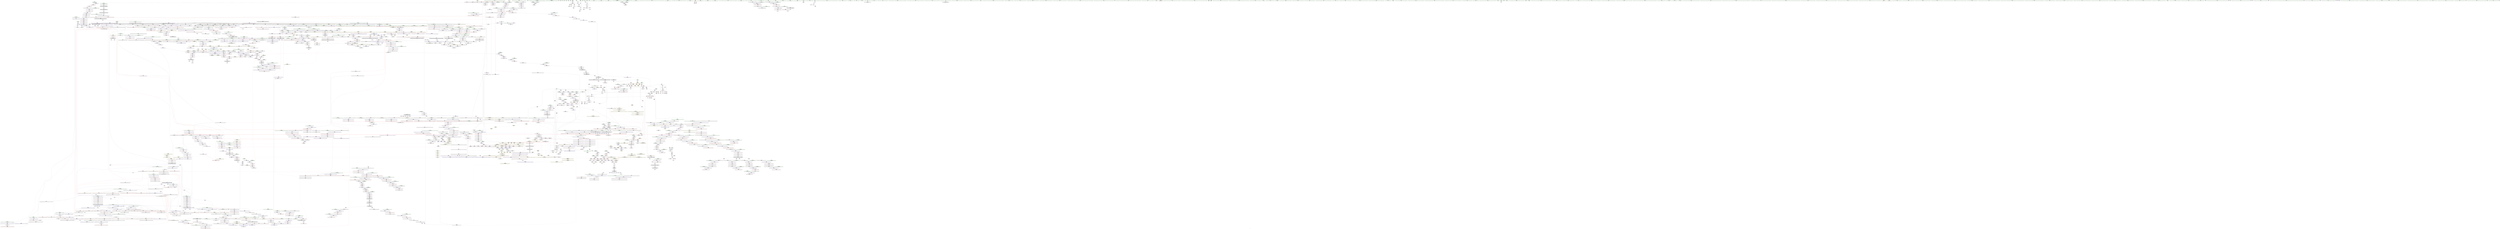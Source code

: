 digraph "SVFG" {
	label="SVFG";

	Node0x564d42792980 [shape=record,color=grey,label="{NodeID: 0\nNullPtr|{|<s44>141}}"];
	Node0x564d42792980 -> Node0x564d42e23240[style=solid];
	Node0x564d42792980 -> Node0x564d42e23340[style=solid];
	Node0x564d42792980 -> Node0x564d42e23410[style=solid];
	Node0x564d42792980 -> Node0x564d42e234e0[style=solid];
	Node0x564d42792980 -> Node0x564d42e235b0[style=solid];
	Node0x564d42792980 -> Node0x564d42e23680[style=solid];
	Node0x564d42792980 -> Node0x564d42e23750[style=solid];
	Node0x564d42792980 -> Node0x564d42e23820[style=solid];
	Node0x564d42792980 -> Node0x564d42e238f0[style=solid];
	Node0x564d42792980 -> Node0x564d42e239c0[style=solid];
	Node0x564d42792980 -> Node0x564d42e23a90[style=solid];
	Node0x564d42792980 -> Node0x564d42e23b60[style=solid];
	Node0x564d42792980 -> Node0x564d42e23c30[style=solid];
	Node0x564d42792980 -> Node0x564d42e23d00[style=solid];
	Node0x564d42792980 -> Node0x564d42e23dd0[style=solid];
	Node0x564d42792980 -> Node0x564d42e23ea0[style=solid];
	Node0x564d42792980 -> Node0x564d42e23f70[style=solid];
	Node0x564d42792980 -> Node0x564d42e24040[style=solid];
	Node0x564d42792980 -> Node0x564d42e24110[style=solid];
	Node0x564d42792980 -> Node0x564d42e241e0[style=solid];
	Node0x564d42792980 -> Node0x564d42e242b0[style=solid];
	Node0x564d42792980 -> Node0x564d42e24380[style=solid];
	Node0x564d42792980 -> Node0x564d42e24450[style=solid];
	Node0x564d42792980 -> Node0x564d42e24520[style=solid];
	Node0x564d42792980 -> Node0x564d42e245f0[style=solid];
	Node0x564d42792980 -> Node0x564d42e246c0[style=solid];
	Node0x564d42792980 -> Node0x564d42e24790[style=solid];
	Node0x564d42792980 -> Node0x564d42e24860[style=solid];
	Node0x564d42792980 -> Node0x564d42e24930[style=solid];
	Node0x564d42792980 -> Node0x564d42e24a00[style=solid];
	Node0x564d42792980 -> Node0x564d42e24ad0[style=solid];
	Node0x564d42792980 -> Node0x564d42e24ba0[style=solid];
	Node0x564d42792980 -> Node0x564d42e24c70[style=solid];
	Node0x564d42792980 -> Node0x564d42e24d40[style=solid];
	Node0x564d42792980 -> Node0x564d42e62c60[style=solid];
	Node0x564d42792980 -> Node0x564d42e66090[style=solid];
	Node0x564d42792980 -> Node0x564d42e69150[style=solid];
	Node0x564d42792980 -> Node0x564d42ea36c0[style=solid];
	Node0x564d42792980 -> Node0x564d42ea39c0[style=solid];
	Node0x564d42792980 -> Node0x564d42ea3cc0[style=solid];
	Node0x564d42792980 -> Node0x564d42ea3e40[style=solid];
	Node0x564d42792980 -> Node0x564d42ea4d40[style=solid];
	Node0x564d42792980 -> Node0x564d42ea4ec0[style=solid];
	Node0x564d42792980 -> Node0x564d42ea5040[style=solid];
	Node0x564d42792980:s44 -> Node0x564d42fed2f0[style=solid,color=red];
	Node0x564d42f25030 [shape=record,color=yellow,style=double,label="{NodeID: 2657\n402V_1 = ENCHI(MR_402V_0)\npts\{10270000 10310000 20880000 20900000 20920000 20940000 \}\nFun[_ZNSt4pairISt17_Rb_tree_iteratorIS_IiiEES2_EC2IS2_S2_Lb1EEEOT_OT0_]}"];
	Node0x564d42f25030 -> Node0x564d42e625f0[style=dashed];
	Node0x564d42f25030 -> Node0x564d42e626c0[style=dashed];
	Node0x564d42e255c0 [shape=record,color=black,label="{NodeID: 443\n185\<--184\nidxprom22\<--\n_Z3dfsiii\n}"];
	Node0x564d42e34b30 [shape=record,color=red,label="{NodeID: 886\n420\<--417\n\<--call2\n_ZNSt4pairIiiEC2IRiiLb1EEEOT_OT0_\n}"];
	Node0x564d42e34b30 -> Node0x564d42e64de0[style=solid];
	Node0x564d42ff2ba0 [shape=record,color=black,label="{NodeID: 3543\n2259 = PHI(2097, )\n0th arg _ZNSt8_Rb_treeISt4pairIiiES1_St9_IdentityIS1_ESt4lessIS1_ESaIS1_EE14_M_lower_boundEPSt13_Rb_tree_nodeIS1_EPSt18_Rb_tree_node_baseRKS1_ }"];
	Node0x564d42ff2ba0 -> Node0x564d42e6f610[style=solid];
	Node0x564d42e6adc0 [shape=record,color=blue,label="{NodeID: 1329\n1491\<--1487\n__x.addr\<--__x\n_ZNSt4pairIPSt18_Rb_tree_node_baseS1_EC2IRPSt13_Rb_tree_nodeIS_IiiEERS1_Lb1EEEOT_OT0_\n}"];
	Node0x564d42e6adc0 -> Node0x564d42e5aa70[style=dashed];
	Node0x564d42e1db80 [shape=record,color=green,label="{NodeID: 222\n1223\<--1224\n_ZNSt8_Rb_treeISt4pairIiiES1_St9_IdentityIS1_ESt4lessIS1_ESaIS1_EE6_S_keyEPKSt18_Rb_tree_node_base\<--_ZNSt8_Rb_treeISt4pairIiiES1_St9_IdentityIS1_ESt4lessIS1_ESaIS1_EE6_S_keyEPKSt18_Rb_tree_node_base_field_insensitive\n}"];
	Node0x564d42e41150 [shape=record,color=purple,label="{NodeID: 665\n2518\<--353\noffset_1\<--\n}"];
	Node0x564d42e41150 -> Node0x564d42e622b0[style=solid];
	Node0x564d42fe0710 [shape=record,color=black,label="{NodeID: 3322\n543 = PHI(282, )\n}"];
	Node0x564d42fe0710 -> Node0x564d42e657a0[style=solid];
	Node0x564d42efb710 [shape=record,color=black,label="{NodeID: 2215\nMR_90V_4 = PHI(MR_90V_2, MR_90V_3, )\npts\{3000000 \}\n}"];
	Node0x564d42e5f940 [shape=record,color=red,label="{NodeID: 1108\n2137\<--2081\n\<--__y\n_ZNSt8_Rb_treeISt4pairIiiES1_St9_IdentityIS1_ESt4lessIS1_ESaIS1_EE11equal_rangeERKS1_\n}"];
	Node0x564d42e5f940 -> Node0x564d42e6eb80[style=solid];
	Node0x564d42792a10 [shape=record,color=green,label="{NodeID: 1\n7\<--1\n__dso_handle\<--dummyObj\nGlob }"];
	Node0x564d42e25690 [shape=record,color=black,label="{NodeID: 444\n249\<--218\n\<--retval\n_ZNSt3setISt4pairIiiESt4lessIS1_ESaIS1_EE6insertEOS1_\n}"];
	Node0x564d42e25690 -> Node0x564d42e33af0[style=solid];
	Node0x564d42e34c00 [shape=record,color=red,label="{NodeID: 887\n428\<--425\nthis1\<--this.addr\n_ZNKSt3setISt4pairIiiESt4lessIS1_ESaIS1_EE5emptyEv\n}"];
	Node0x564d42e34c00 -> Node0x564d42e41490[style=solid];
	Node0x564d42ff2cb0 [shape=record,color=black,label="{NodeID: 3544\n2260 = PHI(2150, )\n1st arg _ZNSt8_Rb_treeISt4pairIiiES1_St9_IdentityIS1_ESt4lessIS1_ESaIS1_EE14_M_lower_boundEPSt13_Rb_tree_nodeIS1_EPSt18_Rb_tree_node_baseRKS1_ }"];
	Node0x564d42ff2cb0 -> Node0x564d42e6f6e0[style=solid];
	Node0x564d42f21f90 [shape=record,color=yellow,style=double,label="{NodeID: 2437\n9V_1 = ENCHI(MR_9V_0)\npts\{100001 \}\nFun[_ZNSt8_Rb_treeISt4pairIiiES1_St9_IdentityIS1_ESt4lessIS1_ESaIS1_EE5clearEv]|{<s0>149|<s1>151}}"];
	Node0x564d42f21f90:s0 -> Node0x564d42f2e330[style=dashed,color=red];
	Node0x564d42f21f90:s1 -> Node0x564d42e66090[style=dashed,color=red];
	Node0x564d42e6ae90 [shape=record,color=blue,label="{NodeID: 1330\n1493\<--1488\n__y.addr\<--__y\n_ZNSt4pairIPSt18_Rb_tree_node_baseS1_EC2IRPSt13_Rb_tree_nodeIS_IiiEERS1_Lb1EEEOT_OT0_\n}"];
	Node0x564d42e6ae90 -> Node0x564d42e5ab40[style=dashed];
	Node0x564d42e1dc80 [shape=record,color=green,label="{NodeID: 223\n1233\<--1234\n_ZNSt4pairIPSt18_Rb_tree_node_baseS1_EC2IRS1_Lb1EEEOT_RKS1_\<--_ZNSt4pairIPSt18_Rb_tree_node_baseS1_EC2IRS1_Lb1EEEOT_RKS1__field_insensitive\n}"];
	Node0x564d42e41220 [shape=record,color=purple,label="{NodeID: 666\n390\<--389\n_M_t\<--this1\n_ZNSt3setISt4pairIiiESt4lessIS1_ESaIS1_EE5clearEv\n|{<s0>24}}"];
	Node0x564d42e41220:s0 -> Node0x564d42feb700[style=solid,color=red];
	Node0x564d42fe0820 [shape=record,color=black,label="{NodeID: 3323\n552 = PHI()\n}"];
	Node0x564d42efbc10 [shape=record,color=black,label="{NodeID: 2216\nMR_96V_7 = PHI(MR_96V_4, MR_96V_5, )\npts\{100001 100003 \}\n|{<s0>37}}"];
	Node0x564d42efbc10:s0 -> Node0x564d42f0e370[style=dashed,color=blue];
	Node0x564d42e5fa10 [shape=record,color=red,label="{NodeID: 1109\n2151\<--2081\n\<--__y\n_ZNSt8_Rb_treeISt4pairIiiES1_St9_IdentityIS1_ESt4lessIS1_ESaIS1_EE11equal_rangeERKS1_\n|{<s0>170}}"];
	Node0x564d42e5fa10:s0 -> Node0x564d42ff2dc0[style=solid,color=red];
	Node0x564d42ddef20 [shape=record,color=green,label="{NodeID: 2\n12\<--1\n\<--dummyObj\nCan only get source location for instruction, argument, global var or function.|{<s0>23|<s1>184}}"];
	Node0x564d42ddef20:s0 -> Node0x564d42ff56e0[style=solid,color=red];
	Node0x564d42ddef20:s1 -> Node0x564d42feca30[style=solid,color=red];
	Node0x564d42e25760 [shape=record,color=black,label="{NodeID: 445\n237\<--224\n\<--__p\n_ZNSt3setISt4pairIiiESt4lessIS1_ESaIS1_EE6insertEOS1_\n}"];
	Node0x564d42e25760 -> Node0x564d42e40860[style=solid];
	Node0x564d42e25760 -> Node0x564d42e40930[style=solid];
	Node0x564d42e34cd0 [shape=record,color=red,label="{NodeID: 888\n441\<--438\nthis1\<--this.addr\n_ZNKSt3setISt4pairIiiESt4lessIS1_ESaIS1_EE5beginEv\n}"];
	Node0x564d42e34cd0 -> Node0x564d42e41700[style=solid];
	Node0x564d42ff2dc0 [shape=record,color=black,label="{NodeID: 3545\n2261 = PHI(2151, )\n2nd arg _ZNSt8_Rb_treeISt4pairIiiES1_St9_IdentityIS1_ESt4lessIS1_ESaIS1_EE14_M_lower_boundEPSt13_Rb_tree_nodeIS1_EPSt18_Rb_tree_node_baseRKS1_ }"];
	Node0x564d42ff2dc0 -> Node0x564d42e6f7b0[style=solid];
	Node0x564d42f22070 [shape=record,color=yellow,style=double,label="{NodeID: 2438\n580V_1 = ENCHI(MR_580V_0)\npts\{100002 100003 100004 \}\nFun[_ZNSt8_Rb_treeISt4pairIiiES1_St9_IdentityIS1_ESt4lessIS1_ESaIS1_EE5clearEv]|{<s0>151|<s1>151|<s2>151}}"];
	Node0x564d42f22070:s0 -> Node0x564d42e66160[style=dashed,color=red];
	Node0x564d42f22070:s1 -> Node0x564d42e66230[style=dashed,color=red];
	Node0x564d42f22070:s2 -> Node0x564d42e66300[style=dashed,color=red];
	Node0x564d42e6af60 [shape=record,color=blue,label="{NodeID: 1331\n1500\<--1506\nfirst\<--\n_ZNSt4pairIPSt18_Rb_tree_node_baseS1_EC2IRPSt13_Rb_tree_nodeIS_IiiEERS1_Lb1EEEOT_OT0_\n|{<s0>94|<s1>98}}"];
	Node0x564d42e6af60:s0 -> Node0x564d42f02a40[style=dashed,color=blue];
	Node0x564d42e6af60:s1 -> Node0x564d42f02a40[style=dashed,color=blue];
	Node0x564d42e1dd80 [shape=record,color=green,label="{NodeID: 224\n1242\<--1243\nthis.addr\<--this.addr_field_insensitive\n_ZNKSt9_IdentityISt4pairIiiEEclERS1_\n}"];
	Node0x564d42e1dd80 -> Node0x564d42e58c60[style=solid];
	Node0x564d42e1dd80 -> Node0x564d42e69220[style=solid];
	Node0x564d42e412f0 [shape=record,color=purple,label="{NodeID: 667\n410\<--408\nfirst\<--this1\n_ZNSt4pairIiiEC2IRiiLb1EEEOT_OT0_\n}"];
	Node0x564d42e412f0 -> Node0x564d42e64d10[style=solid];
	Node0x564d42fe08f0 [shape=record,color=black,label="{NodeID: 3324\n561 = PHI()\n}"];
	Node0x564d42efc110 [shape=record,color=black,label="{NodeID: 2217\nMR_374V_3 = PHI(MR_374V_4, MR_374V_2, )\npts\{1139 \}\n|{|<s6>94|<s7>98}}"];
	Node0x564d42efc110 -> Node0x564d42e58440[style=dashed];
	Node0x564d42efc110 -> Node0x564d42e58510[style=dashed];
	Node0x564d42efc110 -> Node0x564d42e585e0[style=dashed];
	Node0x564d42efc110 -> Node0x564d42e586b0[style=dashed];
	Node0x564d42efc110 -> Node0x564d42e58780[style=dashed];
	Node0x564d42efc110 -> Node0x564d42e68fb0[style=dashed];
	Node0x564d42efc110:s6 -> Node0x564d42f28ee0[style=dashed,color=red];
	Node0x564d42efc110:s7 -> Node0x564d42f28ee0[style=dashed,color=red];
	Node0x564d42e5fae0 [shape=record,color=red,label="{NodeID: 1110\n2172\<--2081\n\<--__y\n_ZNSt8_Rb_treeISt4pairIiiES1_St9_IdentityIS1_ESt4lessIS1_ESaIS1_EE11equal_rangeERKS1_\n|{<s0>173}}"];
	Node0x564d42e5fae0:s0 -> Node0x564d42ff49f0[style=solid,color=red];
	Node0x564d42ddefb0 [shape=record,color=green,label="{NodeID: 3\n21\<--1\n.str\<--dummyObj\nGlob }"];
	Node0x564d42e25830 [shape=record,color=black,label="{NodeID: 446\n215\<--250\n_ZNSt3setISt4pairIiiESt4lessIS1_ESaIS1_EE6insertEOS1__ret\<--\n_ZNSt3setISt4pairIiiESt4lessIS1_ESaIS1_EE6insertEOS1_\n|{<s0>8|<s1>17}}"];
	Node0x564d42e25830:s0 -> Node0x564d42fdf180[style=solid,color=blue];
	Node0x564d42e25830:s1 -> Node0x564d42fdf8f0[style=solid,color=blue];
	Node0x564d42e34da0 [shape=record,color=red,label="{NodeID: 889\n449\<--448\n\<--coerce.dive2\n_ZNKSt3setISt4pairIiiESt4lessIS1_ESaIS1_EE5beginEv\n}"];
	Node0x564d42e34da0 -> Node0x564d42e26050[style=solid];
	Node0x564d42ff2ed0 [shape=record,color=black,label="{NodeID: 3546\n2262 = PHI(2152, )\n3rd arg _ZNSt8_Rb_treeISt4pairIiiES1_St9_IdentityIS1_ESt4lessIS1_ESaIS1_EE14_M_lower_boundEPSt13_Rb_tree_nodeIS1_EPSt18_Rb_tree_node_baseRKS1_ }"];
	Node0x564d42ff2ed0 -> Node0x564d42e6f880[style=solid];
	Node0x564d42e6b030 [shape=record,color=blue,label="{NodeID: 1332\n1508\<--1513\nsecond\<--\n_ZNSt4pairIPSt18_Rb_tree_node_baseS1_EC2IRPSt13_Rb_tree_nodeIS_IiiEERS1_Lb1EEEOT_OT0_\n|{<s0>94|<s1>98}}"];
	Node0x564d42e6b030:s0 -> Node0x564d42f02a40[style=dashed,color=blue];
	Node0x564d42e6b030:s1 -> Node0x564d42f02a40[style=dashed,color=blue];
	Node0x564d42e1de50 [shape=record,color=green,label="{NodeID: 225\n1244\<--1245\n__x.addr\<--__x.addr_field_insensitive\n_ZNKSt9_IdentityISt4pairIiiEEclERS1_\n}"];
	Node0x564d42e1de50 -> Node0x564d42e58d30[style=solid];
	Node0x564d42e1de50 -> Node0x564d42e692f0[style=solid];
	Node0x564d42e413c0 [shape=record,color=purple,label="{NodeID: 668\n415\<--408\nsecond\<--this1\n_ZNSt4pairIiiEC2IRiiLb1EEEOT_OT0_\n}"];
	Node0x564d42e413c0 -> Node0x564d42e64de0[style=solid];
	Node0x564d42fe09c0 [shape=record,color=black,label="{NodeID: 3325\n678 = PHI()\n}"];
	Node0x564d42efc610 [shape=record,color=black,label="{NodeID: 2218\nMR_376V_3 = PHI(MR_376V_4, MR_376V_2, )\npts\{1141 \}\n|{|<s2>94|<s3>98}}"];
	Node0x564d42efc610 -> Node0x564d42e58850[style=dashed];
	Node0x564d42efc610 -> Node0x564d42e68e10[style=dashed];
	Node0x564d42efc610:s2 -> Node0x564d42f29450[style=dashed,color=red];
	Node0x564d42efc610:s3 -> Node0x564d42f29450[style=dashed,color=red];
	Node0x564d42e5fbb0 [shape=record,color=red,label="{NodeID: 1111\n2174\<--2081\n\<--__y\n_ZNSt8_Rb_treeISt4pairIiiES1_St9_IdentityIS1_ESt4lessIS1_ESaIS1_EE11equal_rangeERKS1_\n|{<s0>174}}"];
	Node0x564d42e5fbb0:s0 -> Node0x564d42ff49f0[style=solid,color=red];
	Node0x564d42ddf670 [shape=record,color=green,label="{NodeID: 4\n23\<--1\n.str.2\<--dummyObj\nGlob }"];
	Node0x564d42f25500 [shape=record,color=yellow,style=double,label="{NodeID: 2661\n11V_1 = ENCHI(MR_11V_0)\npts\{15 \}\nFun[_Z3dfsiii]|{|<s1>9}}"];
	Node0x564d42f25500 -> Node0x564d42e31f50[style=dashed];
	Node0x564d42f25500:s1 -> Node0x564d42f25500[style=dashed,color=red];
	Node0x564d42e25900 [shape=record,color=black,label="{NodeID: 447\n266\<--265\n\<--this1\n_ZNSt4pairIiiEC2IRiS2_Lb1EEEOT_OT0_\n}"];
	Node0x564d42e34e70 [shape=record,color=red,label="{NodeID: 890\n456\<--453\nthis1\<--this.addr\n_ZNKSt23_Rb_tree_const_iteratorISt4pairIiiEEdeEv\n}"];
	Node0x564d42e34e70 -> Node0x564d42e417d0[style=solid];
	Node0x564d42ff2fe0 [shape=record,color=black,label="{NodeID: 3547\n2310 = PHI(2097, )\n0th arg _ZNSt8_Rb_treeISt4pairIiiES1_St9_IdentityIS1_ESt4lessIS1_ESaIS1_EE14_M_upper_boundEPSt13_Rb_tree_nodeIS1_EPSt18_Rb_tree_node_baseRKS1_ }"];
	Node0x564d42ff2fe0 -> Node0x564d42e6fbc0[style=solid];
	Node0x564d42f22260 [shape=record,color=yellow,style=double,label="{NodeID: 2440\n77V_1 = ENCHI(MR_77V_0)\npts\{100004 \}\nFun[_ZNKSt3setISt4pairIiiESt4lessIS1_ESaIS1_EE5emptyEv]|{<s0>27}}"];
	Node0x564d42f22260:s0 -> Node0x564d42f22450[style=dashed,color=red];
	Node0x564d42e6b100 [shape=record,color=blue,label="{NodeID: 1333\n1518\<--1517\nthis.addr\<--this\n_ZNSt17_Rb_tree_iteratorISt4pairIiiEEmmEv\n}"];
	Node0x564d42e6b100 -> Node0x564d42e5adb0[style=dashed];
	Node0x564d42e1df20 [shape=record,color=green,label="{NodeID: 226\n1254\<--1255\nthis.addr\<--this.addr_field_insensitive\n_ZNSt8_Rb_treeISt4pairIiiES1_St9_IdentityIS1_ESt4lessIS1_ESaIS1_EE11_Alloc_nodeC2ERS7_\n}"];
	Node0x564d42e1df20 -> Node0x564d42e58e00[style=solid];
	Node0x564d42e1df20 -> Node0x564d42e693c0[style=solid];
	Node0x564d42e41490 [shape=record,color=purple,label="{NodeID: 669\n429\<--428\n_M_t\<--this1\n_ZNKSt3setISt4pairIiiESt4lessIS1_ESaIS1_EE5emptyEv\n|{<s0>27}}"];
	Node0x564d42e41490:s0 -> Node0x564d42feb990[style=solid,color=red];
	Node0x564d42fe0a90 [shape=record,color=black,label="{NodeID: 3326\n1623 = PHI(1625, )\n}"];
	Node0x564d42fe0a90 -> Node0x564d42e3ad00[style=solid];
	Node0x564d42efcb10 [shape=record,color=black,label="{NodeID: 2219\nMR_378V_3 = PHI(MR_378V_4, MR_378V_2, )\npts\{1143 \}\n}"];
	Node0x564d42efcb10 -> Node0x564d42e589f0[style=dashed];
	Node0x564d42efcb10 -> Node0x564d42e68ee0[style=dashed];
	Node0x564d42e5fc80 [shape=record,color=red,label="{NodeID: 1112\n2146\<--2083\n\<--__xu\n_ZNSt8_Rb_treeISt4pairIiiES1_St9_IdentityIS1_ESt4lessIS1_ESaIS1_EE11equal_rangeERKS1_\n}"];
	Node0x564d42e5fc80 -> Node0x564d42e3d330[style=solid];
	Node0x564d42ddf730 [shape=record,color=green,label="{NodeID: 5\n25\<--1\nstdin\<--dummyObj\nGlob }"];
	Node0x564d42e259d0 [shape=record,color=black,label="{NodeID: 448\n330\<--295\n\<--coerce\n_Z8dijkstrav\n}"];
	Node0x564d42e259d0 -> Node0x564d42e40d40[style=solid];
	Node0x564d42e259d0 -> Node0x564d42e40e10[style=solid];
	Node0x564d42e34f40 [shape=record,color=red,label="{NodeID: 891\n458\<--457\n\<--_M_node\n_ZNKSt23_Rb_tree_const_iteratorISt4pairIiiEEdeEv\n}"];
	Node0x564d42e34f40 -> Node0x564d42e26120[style=solid];
	Node0x564d42ff30f0 [shape=record,color=black,label="{NodeID: 3548\n2311 = PHI(2158, )\n1st arg _ZNSt8_Rb_treeISt4pairIiiES1_St9_IdentityIS1_ESt4lessIS1_ESaIS1_EE14_M_upper_boundEPSt13_Rb_tree_nodeIS1_EPSt18_Rb_tree_node_baseRKS1_ }"];
	Node0x564d42ff30f0 -> Node0x564d42e6fc90[style=solid];
	Node0x564d42e6b1d0 [shape=record,color=blue,label="{NodeID: 1334\n1527\<--1524\n_M_node2\<--call\n_ZNSt17_Rb_tree_iteratorISt4pairIiiEEmmEv\n|{<s0>95}}"];
	Node0x564d42e6b1d0:s0 -> Node0x564d42ef1910[style=dashed,color=blue];
	Node0x564d42e264d0 [shape=record,color=green,label="{NodeID: 227\n1256\<--1257\n__t.addr\<--__t.addr_field_insensitive\n_ZNSt8_Rb_treeISt4pairIiiES1_St9_IdentityIS1_ESt4lessIS1_ESaIS1_EE11_Alloc_nodeC2ERS7_\n}"];
	Node0x564d42e264d0 -> Node0x564d42e58ed0[style=solid];
	Node0x564d42e264d0 -> Node0x564d42e69490[style=solid];
	Node0x564d42e41560 [shape=record,color=purple,label="{NodeID: 670\n446\<--436\ncoerce.dive\<--retval\n_ZNKSt3setISt4pairIiiESt4lessIS1_ESaIS1_EE5beginEv\n}"];
	Node0x564d42e41560 -> Node0x564d42e65050[style=solid];
	Node0x564d42fe0ba0 [shape=record,color=black,label="{NodeID: 3327\n1632 = PHI(1636, )\n}"];
	Node0x564d42fe0ba0 -> Node0x564d42e3add0[style=solid];
	Node0x564d42efd010 [shape=record,color=black,label="{NodeID: 2220\nMR_77V_4 = PHI(MR_77V_5, MR_77V_1, )\npts\{100004 \}\n|{|<s1>185|<s2>185}}"];
	Node0x564d42efd010 -> Node0x564d42f05740[style=dashed];
	Node0x564d42efd010:s1 -> Node0x564d42e61ea0[style=dashed,color=red];
	Node0x564d42efd010:s2 -> Node0x564d42e70c00[style=dashed,color=red];
	Node0x564d42e5fd50 [shape=record,color=red,label="{NodeID: 1113\n2158\<--2083\n\<--__xu\n_ZNSt8_Rb_treeISt4pairIiiES1_St9_IdentityIS1_ESt4lessIS1_ESaIS1_EE11equal_rangeERKS1_\n|{<s0>171}}"];
	Node0x564d42e5fd50:s0 -> Node0x564d42ff30f0[style=solid,color=red];
	Node0x564d42e15cb0 [shape=record,color=green,label="{NodeID: 6\n26\<--1\n.str.3\<--dummyObj\nGlob }"];
	Node0x564d42e25aa0 [shape=record,color=black,label="{NodeID: 449\n352\<--297\n\<--temp\n_Z8dijkstrav\n}"];
	Node0x564d42e25aa0 -> Node0x564d42e40ee0[style=solid];
	Node0x564d42e25aa0 -> Node0x564d42e40fb0[style=solid];
	Node0x564d42e35010 [shape=record,color=red,label="{NodeID: 892\n484\<--478\nthis1\<--this.addr\n_ZNSt3setISt4pairIiiESt4lessIS1_ESaIS1_EE5eraseERKS1_\n}"];
	Node0x564d42e35010 -> Node0x564d42e418a0[style=solid];
	Node0x564d42ff3200 [shape=record,color=black,label="{NodeID: 3549\n2312 = PHI(2159, )\n2nd arg _ZNSt8_Rb_treeISt4pairIiiES1_St9_IdentityIS1_ESt4lessIS1_ESaIS1_EE14_M_upper_boundEPSt13_Rb_tree_nodeIS1_EPSt18_Rb_tree_node_baseRKS1_ }"];
	Node0x564d42ff3200 -> Node0x564d42e6fd60[style=solid];
	Node0x564d42f22450 [shape=record,color=yellow,style=double,label="{NodeID: 2442\n77V_1 = ENCHI(MR_77V_0)\npts\{100004 \}\nFun[_ZNKSt8_Rb_treeISt4pairIiiES1_St9_IdentityIS1_ESt4lessIS1_ESaIS1_EE5emptyEv]}"];
	Node0x564d42f22450 -> Node0x564d42e5e420[style=dashed];
	Node0x564d42e6b2a0 [shape=record,color=blue,label="{NodeID: 1335\n1532\<--1531\n__x.addr\<--__x\n_ZNSt8_Rb_treeISt4pairIiiES1_St9_IdentityIS1_ESt4lessIS1_ESaIS1_EE6_S_keyEPKSt18_Rb_tree_node_base\n}"];
	Node0x564d42e6b2a0 -> Node0x564d42e5af50[style=dashed];
	Node0x564d42e265a0 [shape=record,color=green,label="{NodeID: 228\n1271\<--1272\nretval\<--retval_field_insensitive\n_ZNSt8_Rb_treeISt4pairIiiES1_St9_IdentityIS1_ESt4lessIS1_ESaIS1_EE10_M_insert_IS1_NS7_11_Alloc_nodeEEESt17_Rb_tree_iteratorIS1_EPSt18_Rb_tree_node_baseSD_OT_RT0_\n|{|<s1>107}}"];
	Node0x564d42e265a0 -> Node0x564d42e43c60[style=solid];
	Node0x564d42e265a0:s1 -> Node0x564d42ff4560[style=solid,color=red];
	Node0x564d42e41630 [shape=record,color=purple,label="{NodeID: 671\n448\<--436\ncoerce.dive2\<--retval\n_ZNKSt3setISt4pairIiiESt4lessIS1_ESaIS1_EE5beginEv\n}"];
	Node0x564d42e41630 -> Node0x564d42e34da0[style=solid];
	Node0x564d42fe0cb0 [shape=record,color=black,label="{NodeID: 3328\n1642 = PHI(1647, )\n}"];
	Node0x564d42fe0cb0 -> Node0x564d42e3aea0[style=solid];
	Node0x564d42efd510 [shape=record,color=black,label="{NodeID: 2221\nMR_420V_4 = PHI(MR_420V_5, MR_420V_2, )\npts\{21990000 \}\n|{|<s1>183|<s2>184|<s3>184|<s4>184}}"];
	Node0x564d42efd510 -> Node0x564d42f05c40[style=dashed];
	Node0x564d42efd510:s1 -> Node0x564d42f2c100[style=dashed,color=red];
	Node0x564d42efd510:s2 -> Node0x564d42e62040[style=dashed,color=red];
	Node0x564d42efd510:s3 -> Node0x564d42e62790[style=dashed,color=red];
	Node0x564d42efd510:s4 -> Node0x564d42e70f40[style=dashed,color=red];
	Node0x564d42e5fe20 [shape=record,color=red,label="{NodeID: 1114\n2159\<--2085\n\<--__yu\n_ZNSt8_Rb_treeISt4pairIiiES1_St9_IdentityIS1_ESt4lessIS1_ESaIS1_EE11equal_rangeERKS1_\n|{<s0>171}}"];
	Node0x564d42e5fe20:s0 -> Node0x564d42ff3200[style=solid,color=red];
	Node0x564d42e15d40 [shape=record,color=green,label="{NodeID: 7\n28\<--1\n.str.4\<--dummyObj\nGlob }"];
	Node0x564d42e25b70 [shape=record,color=black,label="{NodeID: 450\n313\<--312\nidxprom\<--\n_Z8dijkstrav\n}"];
	Node0x564d42e350e0 [shape=record,color=red,label="{NodeID: 893\n486\<--480\n\<--__x.addr\n_ZNSt3setISt4pairIiiESt4lessIS1_ESaIS1_EE5eraseERKS1_\n|{<s0>31}}"];
	Node0x564d42e350e0:s0 -> Node0x564d42feec80[style=solid,color=red];
	Node0x564d42ff3310 [shape=record,color=black,label="{NodeID: 3550\n2313 = PHI(2160, )\n3rd arg _ZNSt8_Rb_treeISt4pairIiiES1_St9_IdentityIS1_ESt4lessIS1_ESaIS1_EE14_M_upper_boundEPSt13_Rb_tree_nodeIS1_EPSt18_Rb_tree_node_baseRKS1_ }"];
	Node0x564d42ff3310 -> Node0x564d42e6fe30[style=solid];
	Node0x564d42e6b370 [shape=record,color=blue,label="{NodeID: 1336\n1547\<--1544\nthis.addr\<--this\n_ZNSt4pairIPSt18_Rb_tree_node_baseS1_EC2IRS1_Lb1EEEOT_RKS1_\n}"];
	Node0x564d42e6b370 -> Node0x564d42e5b020[style=dashed];
	Node0x564d42e26670 [shape=record,color=green,label="{NodeID: 229\n1273\<--1274\nthis.addr\<--this.addr_field_insensitive\n_ZNSt8_Rb_treeISt4pairIiiES1_St9_IdentityIS1_ESt4lessIS1_ESaIS1_EE10_M_insert_IS1_NS7_11_Alloc_nodeEEESt17_Rb_tree_iteratorIS1_EPSt18_Rb_tree_node_baseSD_OT_RT0_\n}"];
	Node0x564d42e26670 -> Node0x564d42e58fa0[style=solid];
	Node0x564d42e26670 -> Node0x564d42e69630[style=solid];
	Node0x564d42e41700 [shape=record,color=purple,label="{NodeID: 672\n442\<--441\n_M_t\<--this1\n_ZNKSt3setISt4pairIiiESt4lessIS1_ESaIS1_EE5beginEv\n|{<s0>28}}"];
	Node0x564d42e41700:s0 -> Node0x564d42fecb70[style=solid,color=red];
	Node0x564d42fe0dc0 [shape=record,color=black,label="{NodeID: 3329\n1679 = PHI(1625, )\n}"];
	Node0x564d42fe0dc0 -> Node0x564d42e3b450[style=solid];
	Node0x564d42e5fef0 [shape=record,color=red,label="{NodeID: 1115\n2179\<--2178\n\<--\n_ZNSt8_Rb_treeISt4pairIiiES1_St9_IdentityIS1_ESt4lessIS1_ESaIS1_EE11equal_rangeERKS1_\n}"];
	Node0x564d42e5fef0 -> Node0x564d42e3d400[style=solid];
	Node0x564d42e15e00 [shape=record,color=green,label="{NodeID: 8\n30\<--1\nstdout\<--dummyObj\nGlob }"];
	Node0x564d42e25c40 [shape=record,color=black,label="{NodeID: 451\n353\<--349\n\<--call5\n_Z8dijkstrav\n}"];
	Node0x564d42e25c40 -> Node0x564d42e41080[style=solid];
	Node0x564d42e25c40 -> Node0x564d42e41150[style=solid];
	Node0x564d42e351b0 [shape=record,color=red,label="{NodeID: 894\n548\<--496\n\<--T\nmain\n}"];
	Node0x564d42e351b0 -> Node0x564d42ea1bc0[style=solid];
	Node0x564d42ff3420 [shape=record,color=black,label="{NodeID: 3551\n757 = PHI(697, 1152, 1960, 2097, )\n0th arg _ZNSt8_Rb_treeISt4pairIiiES1_St9_IdentityIS1_ESt4lessIS1_ESaIS1_EE8_M_beginEv }"];
	Node0x564d42ff3420 -> Node0x564d42e66980[style=solid];
	Node0x564d42e6b440 [shape=record,color=blue,label="{NodeID: 1337\n1549\<--1545\n__x.addr\<--__x\n_ZNSt4pairIPSt18_Rb_tree_node_baseS1_EC2IRS1_Lb1EEEOT_RKS1_\n}"];
	Node0x564d42e6b440 -> Node0x564d42e5b0f0[style=dashed];
	Node0x564d42e26740 [shape=record,color=green,label="{NodeID: 230\n1275\<--1276\n__x.addr\<--__x.addr_field_insensitive\n_ZNSt8_Rb_treeISt4pairIiiES1_St9_IdentityIS1_ESt4lessIS1_ESaIS1_EE10_M_insert_IS1_NS7_11_Alloc_nodeEEESt17_Rb_tree_iteratorIS1_EPSt18_Rb_tree_node_baseSD_OT_RT0_\n}"];
	Node0x564d42e26740 -> Node0x564d42e59070[style=solid];
	Node0x564d42e26740 -> Node0x564d42e69700[style=solid];
	Node0x564d42e417d0 [shape=record,color=purple,label="{NodeID: 673\n457\<--456\n_M_node\<--this1\n_ZNKSt23_Rb_tree_const_iteratorISt4pairIiiEEdeEv\n}"];
	Node0x564d42e417d0 -> Node0x564d42e34f40[style=solid];
	Node0x564d42fe0ed0 [shape=record,color=black,label="{NodeID: 3330\n1694 = PHI(1348, )\n|{<s0>126}}"];
	Node0x564d42fe0ed0:s0 -> Node0x564d42fea3e0[style=solid,color=red];
	Node0x564d42e5ffc0 [shape=record,color=red,label="{NodeID: 1116\n2186\<--2183\nthis1\<--this.addr\n_ZNKSt8_Rb_treeISt4pairIiiES1_St9_IdentityIS1_ESt4lessIS1_ESaIS1_EE4sizeEv\n}"];
	Node0x564d42e5ffc0 -> Node0x564d42e2fc60[style=solid];
	Node0x564d42e15f00 [shape=record,color=green,label="{NodeID: 9\n31\<--1\n.str.5\<--dummyObj\nGlob }"];
	Node0x564d42e25d10 [shape=record,color=black,label="{NodeID: 452\n370\<--369\nidxprom8\<--\n_Z8dijkstrav\n}"];
	Node0x564d42e35280 [shape=record,color=red,label="{NodeID: 895\n556\<--496\n\<--T\nmain\n}"];
	Node0x564d42e35280 -> Node0x564d42ea1a40[style=solid];
	Node0x564d42ff3620 [shape=record,color=black,label="{NodeID: 3552\n1648 = PHI(1641, )\n0th arg _ZNK9__gnu_cxx16__aligned_membufISt4pairIiiEE7_M_addrEv }"];
	Node0x564d42ff3620 -> Node0x564d42e6bd30[style=solid];
	Node0x564d42e6b510 [shape=record,color=blue,label="{NodeID: 1338\n1551\<--1546\n__y.addr\<--__y\n_ZNSt4pairIPSt18_Rb_tree_node_baseS1_EC2IRS1_Lb1EEEOT_RKS1_\n}"];
	Node0x564d42e6b510 -> Node0x564d42e5b1c0[style=dashed];
	Node0x564d42e26810 [shape=record,color=green,label="{NodeID: 231\n1277\<--1278\n__p.addr\<--__p.addr_field_insensitive\n_ZNSt8_Rb_treeISt4pairIiiES1_St9_IdentityIS1_ESt4lessIS1_ESaIS1_EE10_M_insert_IS1_NS7_11_Alloc_nodeEEESt17_Rb_tree_iteratorIS1_EPSt18_Rb_tree_node_baseSD_OT_RT0_\n}"];
	Node0x564d42e26810 -> Node0x564d42e59140[style=solid];
	Node0x564d42e26810 -> Node0x564d42e59210[style=solid];
	Node0x564d42e26810 -> Node0x564d42e592e0[style=solid];
	Node0x564d42e26810 -> Node0x564d42e697d0[style=solid];
	Node0x564d42e418a0 [shape=record,color=purple,label="{NodeID: 674\n485\<--484\n_M_t\<--this1\n_ZNSt3setISt4pairIiiESt4lessIS1_ESaIS1_EE5eraseERKS1_\n|{<s0>31}}"];
	Node0x564d42e418a0:s0 -> Node0x564d42feeb70[style=solid,color=red];
	Node0x564d42fe0fe0 [shape=record,color=black,label="{NodeID: 3331\n1695 = PHI(1704, )\n}"];
	Node0x564d42fe0fe0 -> Node0x564d42e3b520[style=solid];
	Node0x564d42e60090 [shape=record,color=red,label="{NodeID: 1117\n2192\<--2191\n\<--_M_node_count\n_ZNKSt8_Rb_treeISt4pairIiiES1_St9_IdentityIS1_ESt4lessIS1_ESaIS1_EE4sizeEv\n}"];
	Node0x564d42e60090 -> Node0x564d42e3d670[style=solid];
	Node0x564d42e16000 [shape=record,color=green,label="{NodeID: 10\n33\<--1\n.str.6\<--dummyObj\nGlob }"];
	Node0x564d42e25de0 [shape=record,color=black,label="{NodeID: 453\n282\<--382\n_Z8dijkstrav_ret\<--\n_Z8dijkstrav\n|{<s0>37}}"];
	Node0x564d42e25de0:s0 -> Node0x564d42fe0710[style=solid,color=blue];
	Node0x564d42e35350 [shape=record,color=red,label="{NodeID: 896\n528\<--498\n\<--i\nmain\n}"];
	Node0x564d42e35350 -> Node0x564d42ea33c0[style=solid];
	Node0x564d42ff3730 [shape=record,color=black,label="{NodeID: 3553\n1097 = PHI(218, )\n0th arg _ZNSt4pairISt23_Rb_tree_const_iteratorIS_IiiEEbEC2IRSt17_Rb_tree_iteratorIS1_ERbLb1EEEOT_OT0_ }"];
	Node0x564d42ff3730 -> Node0x564d42e686c0[style=solid];
	Node0x564d42e6b5e0 [shape=record,color=blue,label="{NodeID: 1339\n1558\<--1561\nfirst\<--\n_ZNSt4pairIPSt18_Rb_tree_node_baseS1_EC2IRS1_Lb1EEEOT_RKS1_\n|{<s0>99}}"];
	Node0x564d42e6b5e0:s0 -> Node0x564d42f02a40[style=dashed,color=blue];
	Node0x564d42e268e0 [shape=record,color=green,label="{NodeID: 232\n1279\<--1280\n__v.addr\<--__v.addr_field_insensitive\n_ZNSt8_Rb_treeISt4pairIiiES1_St9_IdentityIS1_ESt4lessIS1_ESaIS1_EE10_M_insert_IS1_NS7_11_Alloc_nodeEEESt17_Rb_tree_iteratorIS1_EPSt18_Rb_tree_node_baseSD_OT_RT0_\n}"];
	Node0x564d42e268e0 -> Node0x564d42e593b0[style=solid];
	Node0x564d42e268e0 -> Node0x564d42e59480[style=solid];
	Node0x564d42e268e0 -> Node0x564d42e698a0[style=solid];
	Node0x564d42e41970 [shape=record,color=purple,label="{NodeID: 675\n581\<--580\n_M_impl\<--this1\n_ZNSt8_Rb_treeISt4pairIiiES1_St9_IdentityIS1_ESt4lessIS1_ESaIS1_EEC2Ev\n|{<s0>40}}"];
	Node0x564d42e41970:s0 -> Node0x564d42fec0c0[style=solid,color=red];
	Node0x564d42fe10f0 [shape=record,color=black,label="{NodeID: 3332\n831 = PHI(884, )\n|{<s0>63}}"];
	Node0x564d42fe10f0:s0 -> Node0x564d42fec1d0[style=solid,color=red];
	Node0x564d42efe910 [shape=record,color=black,label="{NodeID: 2225\nMR_69V_3 = PHI(MR_69V_4, MR_69V_2, )\npts\{286 \}\n}"];
	Node0x564d42efe910 -> Node0x564d42e340a0[style=dashed];
	Node0x564d42efe910 -> Node0x564d42e34170[style=dashed];
	Node0x564d42efe910 -> Node0x564d42e34240[style=dashed];
	Node0x564d42efe910 -> Node0x564d42e640e0[style=dashed];
	Node0x564d42e60160 [shape=record,color=red,label="{NodeID: 1118\n2219\<--2202\nthis2\<--this.addr\n_ZNSt8_Rb_treeISt4pairIiiES1_St9_IdentityIS1_ESt4lessIS1_ESaIS1_EE12_M_erase_auxESt23_Rb_tree_const_iteratorIS1_ES9_\n|{<s0>176|<s1>179|<s2>182|<s3>185}}"];
	Node0x564d42e60160:s0 -> Node0x564d42feed90[style=solid,color=red];
	Node0x564d42e60160:s1 -> Node0x564d42feeee0[style=solid,color=red];
	Node0x564d42e60160:s2 -> Node0x564d42feb700[style=solid,color=red];
	Node0x564d42e60160:s3 -> Node0x564d42ff0aa0[style=solid,color=red];
	Node0x564d42e16100 [shape=record,color=green,label="{NodeID: 11\n35\<--1\n.str.7\<--dummyObj\nGlob }"];
	Node0x564d42f31b70 [shape=record,color=yellow,style=double,label="{NodeID: 2668\n25V_1 = ENCHI(MR_25V_0)\npts\{100005 \}\nFun[_Z3dfsiii]|{<s0>8|<s1>9}}"];
	Node0x564d42f31b70:s0 -> Node0x564d42f21440[style=dashed,color=red];
	Node0x564d42f31b70:s1 -> Node0x564d42f31b70[style=dashed,color=red];
	Node0x564d42e25eb0 [shape=record,color=black,label="{NodeID: 454\n409\<--408\n\<--this1\n_ZNSt4pairIiiEC2IRiiLb1EEEOT_OT0_\n}"];
	Node0x564d42e35420 [shape=record,color=red,label="{NodeID: 897\n531\<--498\n\<--i\nmain\n}"];
	Node0x564d42e35420 -> Node0x564d42e36c00[style=solid];
	Node0x564d42ff3840 [shape=record,color=black,label="{NodeID: 3554\n1098 = PHI(244, )\n1st arg _ZNSt4pairISt23_Rb_tree_const_iteratorIS_IiiEEbEC2IRSt17_Rb_tree_iteratorIS1_ERbLb1EEEOT_OT0_ }"];
	Node0x564d42ff3840 -> Node0x564d42e68790[style=solid];
	Node0x564d42e6b6b0 [shape=record,color=blue,label="{NodeID: 1340\n1563\<--1565\nsecond\<--\n_ZNSt4pairIPSt18_Rb_tree_node_baseS1_EC2IRS1_Lb1EEEOT_RKS1_\n|{<s0>99}}"];
	Node0x564d42e6b6b0:s0 -> Node0x564d42f02a40[style=dashed,color=blue];
	Node0x564d42e269b0 [shape=record,color=green,label="{NodeID: 233\n1281\<--1282\n__node_gen.addr\<--__node_gen.addr_field_insensitive\n_ZNSt8_Rb_treeISt4pairIiiES1_St9_IdentityIS1_ESt4lessIS1_ESaIS1_EE10_M_insert_IS1_NS7_11_Alloc_nodeEEESt17_Rb_tree_iteratorIS1_EPSt18_Rb_tree_node_baseSD_OT_RT0_\n}"];
	Node0x564d42e269b0 -> Node0x564d42e59550[style=solid];
	Node0x564d42e269b0 -> Node0x564d42e69970[style=solid];
	Node0x564d42e41a40 [shape=record,color=purple,label="{NodeID: 676\n601\<--600\n\<--\n_ZNSt8_Rb_treeISt4pairIiiES1_St9_IdentityIS1_ESt4lessIS1_ESaIS1_EE13_Rb_tree_implIS5_Lb1EEC2Ev\n}"];
	Node0x564d42e41a40 -> Node0x564d42e36f40[style=solid];
	Node0x564d42fe1200 [shape=record,color=black,label="{NodeID: 3333\n835 = PHI(893, )\n|{<s0>63}}"];
	Node0x564d42fe1200:s0 -> Node0x564d42fec2e0[style=solid,color=red];
	Node0x564d42e60230 [shape=record,color=red,label="{NodeID: 1119\n2251\<--2250\n\<--coerce.dive14\n_ZNSt8_Rb_treeISt4pairIiiES1_St9_IdentityIS1_ESt4lessIS1_ESaIS1_EE12_M_erase_auxESt23_Rb_tree_const_iteratorIS1_ES9_\n|{<s0>185}}"];
	Node0x564d42e60230:s0 -> Node0x564d42ff0bb0[style=solid,color=red];
	Node0x564d42e16200 [shape=record,color=green,label="{NodeID: 12\n38\<--1\n\<--dummyObj\nCan only get source location for instruction, argument, global var or function.}"];
	Node0x564d42f31c50 [shape=record,color=yellow,style=double,label="{NodeID: 2669\n27V_1 = ENCHI(MR_27V_0)\npts\{170000 \}\nFun[_Z3dfsiii]|{|<s1>9}}"];
	Node0x564d42f31c50 -> Node0x564d42e33610[style=dashed];
	Node0x564d42f31c50:s1 -> Node0x564d42f31c50[style=dashed,color=red];
	Node0x564d42e25f80 [shape=record,color=black,label="{NodeID: 455\n423\<--430\n_ZNKSt3setISt4pairIiiESt4lessIS1_ESaIS1_EE5emptyEv_ret\<--call\n_ZNKSt3setISt4pairIiiESt4lessIS1_ESaIS1_EE5emptyEv\n|{<s0>18}}"];
	Node0x564d42e25f80:s0 -> Node0x564d42fdfa00[style=solid,color=blue];
	Node0x564d42e354f0 [shape=record,color=red,label="{NodeID: 898\n537\<--498\n\<--i\nmain\n}"];
	Node0x564d42e354f0 -> Node0x564d42ea1740[style=solid];
	Node0x564d42ff3950 [shape=record,color=black,label="{NodeID: 3555\n1099 = PHI(245, )\n2nd arg _ZNSt4pairISt23_Rb_tree_const_iteratorIS_IiiEEbEC2IRSt17_Rb_tree_iteratorIS1_ERbLb1EEEOT_OT0_ }"];
	Node0x564d42ff3950 -> Node0x564d42e68860[style=solid];
	Node0x564d42f22a50 [shape=record,color=yellow,style=double,label="{NodeID: 2448\n2V_1 = ENCHI(MR_2V_0)\npts\{100000 100001 100002 100003 100004 \}\nFun[_ZNSt8_Rb_treeISt4pairIiiES1_St9_IdentityIS1_ESt4lessIS1_ESaIS1_EE13_Rb_tree_implIS5_Lb1EEC2Ev]|{<s0>43|<s1>43}}"];
	Node0x564d42f22a50:s0 -> Node0x564d42e65e20[style=dashed,color=red];
	Node0x564d42f22a50:s1 -> Node0x564d42f2a430[style=dashed,color=red];
	Node0x564d42e6b780 [shape=record,color=blue,label="{NodeID: 1341\n1571\<--1569\n__x.addr\<--__x\n_ZStltIiiEbRKSt4pairIT_T0_ES5_\n}"];
	Node0x564d42e6b780 -> Node0x564d42e5b430[style=dashed];
	Node0x564d42e6b780 -> Node0x564d42e5b500[style=dashed];
	Node0x564d42e6b780 -> Node0x564d42e5b5d0[style=dashed];
	Node0x564d42e26a80 [shape=record,color=green,label="{NodeID: 234\n1283\<--1284\n__insert_left\<--__insert_left_field_insensitive\n_ZNSt8_Rb_treeISt4pairIiiES1_St9_IdentityIS1_ESt4lessIS1_ESaIS1_EE10_M_insert_IS1_NS7_11_Alloc_nodeEEESt17_Rb_tree_iteratorIS1_EPSt18_Rb_tree_node_baseSD_OT_RT0_\n}"];
	Node0x564d42e26a80 -> Node0x564d42e59620[style=solid];
	Node0x564d42e26a80 -> Node0x564d42e69a40[style=solid];
	Node0x564d42e41b10 [shape=record,color=purple,label="{NodeID: 677\n624\<--623\n_M_key_compare\<--this1\n_ZNSt20_Rb_tree_key_compareISt4lessISt4pairIiiEEEC2Ev\n}"];
	Node0x564d42fe1310 [shape=record,color=black,label="{NodeID: 3334\n857 = PHI(884, )\n|{<s0>66}}"];
	Node0x564d42fe1310:s0 -> Node0x564d42ff0620[style=solid,color=red];
	Node0x564d42eff310 [shape=record,color=black,label="{NodeID: 2227\nMR_335V_3 = PHI(MR_335V_1, MR_335V_2, )\npts\{1029 \}\n}"];
	Node0x564d42e60300 [shape=record,color=red,label="{NodeID: 1120\n2277\<--2265\nthis1\<--this.addr\n_ZNSt8_Rb_treeISt4pairIiiES1_St9_IdentityIS1_ESt4lessIS1_ESaIS1_EE14_M_lower_boundEPSt13_Rb_tree_nodeIS1_EPSt18_Rb_tree_node_baseRKS1_\n}"];
	Node0x564d42e60300 -> Node0x564d42e30480[style=solid];
	Node0x564d42e16300 [shape=record,color=green,label="{NodeID: 13\n127\<--1\n\<--dummyObj\nCan only get source location for instruction, argument, global var or function.}"];
	Node0x564d42e26050 [shape=record,color=black,label="{NodeID: 456\n434\<--449\n_ZNKSt3setISt4pairIiiESt4lessIS1_ESaIS1_EE5beginEv_ret\<--\n_ZNKSt3setISt4pairIiiESt4lessIS1_ESaIS1_EE5beginEv\n|{<s0>19}}"];
	Node0x564d42e26050:s0 -> Node0x564d42fdfb10[style=solid,color=blue];
	Node0x564d42e355c0 [shape=record,color=red,label="{NodeID: 899\n545\<--502\n\<--res\nmain\n}"];
	Node0x564d42e355c0 -> Node0x564d42ea3540[style=solid];
	Node0x564d42ff3a60 [shape=record,color=black,label="{NodeID: 3556\n1865 = PHI(1760, )\n0th arg _ZNSt16allocator_traitsISaISt13_Rb_tree_nodeISt4pairIiiEEEE9constructIS2_JS2_EEEvRS4_PT_DpOT0_ }"];
	Node0x564d42ff3a60 -> Node0x564d42e6cfe0[style=solid];
	Node0x564d42e6b850 [shape=record,color=blue,label="{NodeID: 1342\n1573\<--1570\n__y.addr\<--__y\n_ZStltIiiEbRKSt4pairIT_T0_ES5_\n}"];
	Node0x564d42e6b850 -> Node0x564d42e5b6a0[style=dashed];
	Node0x564d42e6b850 -> Node0x564d42e5b770[style=dashed];
	Node0x564d42e6b850 -> Node0x564d42e5b840[style=dashed];
	Node0x564d42e26b50 [shape=record,color=green,label="{NodeID: 235\n1285\<--1286\nref.tmp\<--ref.tmp_field_insensitive\n_ZNSt8_Rb_treeISt4pairIiiES1_St9_IdentityIS1_ESt4lessIS1_ESaIS1_EE10_M_insert_IS1_NS7_11_Alloc_nodeEEESt17_Rb_tree_iteratorIS1_EPSt18_Rb_tree_node_baseSD_OT_RT0_\n|{<s0>101}}"];
	Node0x564d42e26b50:s0 -> Node0x564d42fedbb0[style=solid,color=red];
	Node0x564d42e41be0 [shape=record,color=purple,label="{NodeID: 678\n632\<--631\n_M_header\<--this1\n_ZNSt15_Rb_tree_headerC2Ev\n}"];
	Node0x564d42fe1420 [shape=record,color=black,label="{NodeID: 3335\n900 = PHI(916, )\n}"];
	Node0x564d42fe1420 -> Node0x564d42e37c40[style=solid];
	Node0x564d42eff810 [shape=record,color=black,label="{NodeID: 2228\nMR_337V_2 = PHI(MR_337V_3, MR_337V_1, )\npts\{1033 \}\n}"];
	Node0x564d42e603d0 [shape=record,color=red,label="{NodeID: 1121\n2279\<--2267\n\<--__x.addr\n_ZNSt8_Rb_treeISt4pairIiiES1_St9_IdentityIS1_ESt4lessIS1_ESaIS1_EE14_M_lower_boundEPSt13_Rb_tree_nodeIS1_EPSt18_Rb_tree_node_baseRKS1_\n}"];
	Node0x564d42e603d0 -> Node0x564d42ea5040[style=solid];
	Node0x564d42e16400 [shape=record,color=green,label="{NodeID: 14\n205\<--1\n\<--dummyObj\nCan only get source location for instruction, argument, global var or function.}"];
	Node0x564d42e26120 [shape=record,color=black,label="{NodeID: 457\n459\<--458\n\<--\n_ZNKSt23_Rb_tree_const_iteratorISt4pairIiiEEdeEv\n|{<s0>29}}"];
	Node0x564d42e26120:s0 -> Node0x564d42fe8aa0[style=solid,color=red];
	Node0x564d42e35690 [shape=record,color=red,label="{NodeID: 900\n559\<--502\n\<--res\nmain\n}"];
	Node0x564d42ff3b70 [shape=record,color=black,label="{NodeID: 3557\n1866 = PHI(1762, )\n1st arg _ZNSt16allocator_traitsISaISt13_Rb_tree_nodeISt4pairIiiEEEE9constructIS2_JS2_EEEvRS4_PT_DpOT0_ }"];
	Node0x564d42ff3b70 -> Node0x564d42e6d0b0[style=solid];
	Node0x564d42e6b920 [shape=record,color=blue,label="{NodeID: 1343\n1608\<--1606\nthis.addr\<--this\n_ZNKSt9_IdentityISt4pairIiiEEclERKS1_\n}"];
	Node0x564d42e6b920 -> Node0x564d42e5bdf0[style=dashed];
	Node0x564d42e26c20 [shape=record,color=green,label="{NodeID: 236\n1287\<--1288\n__z\<--__z_field_insensitive\n_ZNSt8_Rb_treeISt4pairIiiES1_St9_IdentityIS1_ESt4lessIS1_ESaIS1_EE10_M_insert_IS1_NS7_11_Alloc_nodeEEESt17_Rb_tree_iteratorIS1_EPSt18_Rb_tree_node_baseSD_OT_RT0_\n}"];
	Node0x564d42e26c20 -> Node0x564d42e596f0[style=solid];
	Node0x564d42e26c20 -> Node0x564d42e597c0[style=solid];
	Node0x564d42e26c20 -> Node0x564d42e69b10[style=solid];
	Node0x564d42e41cb0 [shape=record,color=purple,label="{NodeID: 679\n633\<--631\n_M_header2\<--this1\n_ZNSt15_Rb_tree_headerC2Ev\n}"];
	Node0x564d42fe1530 [shape=record,color=black,label="{NodeID: 3336\n922 = PHI(927, )\n}"];
	Node0x564d42fe1530 -> Node0x564d42e37d10[style=solid];
	Node0x564d42effd10 [shape=record,color=black,label="{NodeID: 2229\nMR_189V_3 = PHI(MR_189V_1, MR_189V_2, )\npts\{100003 \}\n|{<s0>11}}"];
	Node0x564d42effd10:s0 -> Node0x564d42e7fd40[style=dashed,color=blue];
	Node0x564d42e604a0 [shape=record,color=red,label="{NodeID: 1122\n2285\<--2267\n\<--__x.addr\n_ZNSt8_Rb_treeISt4pairIiiES1_St9_IdentityIS1_ESt4lessIS1_ESaIS1_EE14_M_lower_boundEPSt13_Rb_tree_nodeIS1_EPSt18_Rb_tree_node_baseRKS1_\n|{<s0>186}}"];
	Node0x564d42e604a0:s0 -> Node0x564d42feff60[style=solid,color=red];
	Node0x564d42e16500 [shape=record,color=green,label="{NodeID: 15\n310\<--1\n\<--dummyObj\nCan only get source location for instruction, argument, global var or function.}"];
	Node0x564d42e261f0 [shape=record,color=black,label="{NodeID: 458\n451\<--460\n_ZNKSt23_Rb_tree_const_iteratorISt4pairIiiEEdeEv_ret\<--call\n_ZNKSt23_Rb_tree_const_iteratorISt4pairIiiEEdeEv\n|{<s0>20}}"];
	Node0x564d42e261f0:s0 -> Node0x564d42fdfc20[style=solid,color=blue];
	Node0x564d42e35760 [shape=record,color=red,label="{NodeID: 901\n580\<--577\nthis1\<--this.addr\n_ZNSt8_Rb_treeISt4pairIiiES1_St9_IdentityIS1_ESt4lessIS1_ESaIS1_EEC2Ev\n}"];
	Node0x564d42e35760 -> Node0x564d42e41970[style=solid];
	Node0x564d42ff3c80 [shape=record,color=black,label="{NodeID: 3558\n1867 = PHI(1764, )\n2nd arg _ZNSt16allocator_traitsISaISt13_Rb_tree_nodeISt4pairIiiEEEE9constructIS2_JS2_EEEvRS4_PT_DpOT0_ }"];
	Node0x564d42ff3c80 -> Node0x564d42e6d180[style=solid];
	Node0x564d42e6b9f0 [shape=record,color=blue,label="{NodeID: 1344\n1610\<--1607\n__x.addr\<--__x\n_ZNKSt9_IdentityISt4pairIiiEEclERKS1_\n}"];
	Node0x564d42e6b9f0 -> Node0x564d42e5bec0[style=dashed];
	Node0x564d42e26cf0 [shape=record,color=green,label="{NodeID: 237\n1318\<--1319\n_ZNKSt8_Rb_treeISt4pairIiiES1_St9_IdentityIS1_ESt4lessIS1_ESaIS1_EE11_Alloc_nodeclIS1_EEPSt13_Rb_tree_nodeIS1_EOT_\<--_ZNKSt8_Rb_treeISt4pairIiiES1_St9_IdentityIS1_ESt4lessIS1_ESaIS1_EE11_Alloc_nodeclIS1_EEPSt13_Rb_tree_nodeIS1_EOT__field_insensitive\n}"];
	Node0x564d42e41d80 [shape=record,color=purple,label="{NodeID: 680\n634\<--631\n_M_color\<--this1\n_ZNSt15_Rb_tree_headerC2Ev\n}"];
	Node0x564d42e41d80 -> Node0x564d42e65e20[style=solid];
	Node0x564d42fe1640 [shape=record,color=black,label="{NodeID: 3337\n1038 = PHI(1239, )\n|{<s0>75}}"];
	Node0x564d42fe1640:s0 -> Node0x564d42ff1e60[style=solid,color=red];
	Node0x564d42f00210 [shape=record,color=black,label="{NodeID: 2230\nMR_260V_3 = PHI(MR_260V_1, MR_260V_2, )\npts\{10250000 \}\n}"];
	Node0x564d42e60570 [shape=record,color=red,label="{NodeID: 1123\n2290\<--2267\n\<--__x.addr\n_ZNSt8_Rb_treeISt4pairIiiES1_St9_IdentityIS1_ESt4lessIS1_ESaIS1_EE14_M_lower_boundEPSt13_Rb_tree_nodeIS1_EPSt18_Rb_tree_node_baseRKS1_\n}"];
	Node0x564d42e60570 -> Node0x564d42e3d810[style=solid];
	Node0x564d42e16600 [shape=record,color=green,label="{NodeID: 16\n316\<--1\n\<--dummyObj\nCan only get source location for instruction, argument, global var or function.}"];
	Node0x564d42e262c0 [shape=record,color=black,label="{NodeID: 459\n475\<--487\n_ZNSt3setISt4pairIiiESt4lessIS1_ESaIS1_EE5eraseERKS1__ret\<--call\n_ZNSt3setISt4pairIiiESt4lessIS1_ESaIS1_EE5eraseERKS1_\n|{<s0>22}}"];
	Node0x564d42e262c0:s0 -> Node0x564d42fdfd30[style=solid,color=blue];
	Node0x564d42e35830 [shape=record,color=red,label="{NodeID: 902\n591\<--588\nthis1\<--this.addr\n_ZNSt8_Rb_treeISt4pairIiiES1_St9_IdentityIS1_ESt4lessIS1_ESaIS1_EE13_Rb_tree_implIS5_Lb1EEC2Ev\n}"];
	Node0x564d42e35830 -> Node0x564d42e36cd0[style=solid];
	Node0x564d42e35830 -> Node0x564d42e36da0[style=solid];
	Node0x564d42e35830 -> Node0x564d42e36e70[style=solid];
	Node0x564d42ff3d90 [shape=record,color=black,label="{NodeID: 3559\n1637 = PHI(1631, )\n0th arg _ZNK9__gnu_cxx16__aligned_membufISt4pairIiiEE6_M_ptrEv }"];
	Node0x564d42ff3d90 -> Node0x564d42e6bc60[style=solid];
	Node0x564d42f22e30 [shape=record,color=yellow,style=double,label="{NodeID: 2452\n75V_1 = ENCHI(MR_75V_0)\npts\{100002 \}\nFun[_ZNKSt3setISt4pairIiiESt4lessIS1_ESaIS1_EE5beginEv]|{<s0>28}}"];
	Node0x564d42f22e30:s0 -> Node0x564d42f23b30[style=dashed,color=red];
	Node0x564d42e6bac0 [shape=record,color=blue,label="{NodeID: 1345\n1619\<--1618\n__x.addr\<--__x\n_ZNSt8_Rb_treeISt4pairIiiES1_St9_IdentityIS1_ESt4lessIS1_ESaIS1_EE8_S_valueEPKSt13_Rb_tree_nodeIS1_E\n}"];
	Node0x564d42e6bac0 -> Node0x564d42e5bf90[style=dashed];
	Node0x564d42e26df0 [shape=record,color=green,label="{NodeID: 238\n1332\<--1333\n_ZSt29_Rb_tree_insert_and_rebalancebPSt18_Rb_tree_node_baseS0_RS_\<--_ZSt29_Rb_tree_insert_and_rebalancebPSt18_Rb_tree_node_baseS0_RS__field_insensitive\n}"];
	Node0x564d42e41e50 [shape=record,color=purple,label="{NodeID: 681\n657\<--656\n_M_header\<--this1\n_ZNSt15_Rb_tree_header8_M_resetEv\n}"];
	Node0x564d42fe1750 [shape=record,color=black,label="{NodeID: 3338\n1041 = PHI(1129, )\n}"];
	Node0x564d42f00710 [shape=record,color=black,label="{NodeID: 2231\nMR_345V_3 = PHI(MR_345V_1, MR_345V_2, )\npts\{10270000 \}\n}"];
	Node0x564d42e60640 [shape=record,color=red,label="{NodeID: 1124\n2293\<--2267\n\<--__x.addr\n_ZNSt8_Rb_treeISt4pairIiiES1_St9_IdentityIS1_ESt4lessIS1_ESaIS1_EE14_M_lower_boundEPSt13_Rb_tree_nodeIS1_EPSt18_Rb_tree_node_baseRKS1_\n}"];
	Node0x564d42e60640 -> Node0x564d42e3d8e0[style=solid];
	Node0x564d42e16700 [shape=record,color=green,label="{NodeID: 17\n342\<--1\n\<--dummyObj\nCan only get source location for instruction, argument, global var or function.}"];
	Node0x564d42e26390 [shape=record,color=black,label="{NodeID: 460\n508\<--505\ncall\<--\nmain\n}"];
	Node0x564d42e35900 [shape=record,color=red,label="{NodeID: 903\n612\<--609\nthis1\<--this.addr\n_ZNSaISt13_Rb_tree_nodeISt4pairIiiEEEC2Ev\n}"];
	Node0x564d42e35900 -> Node0x564d42e37010[style=solid];
	Node0x564d42ff3ea0 [shape=record,color=black,label="{NodeID: 3560\n677 = PHI(465, 641, 717, 844, 865, 1799, 1970, )\n0th arg __clang_call_terminate }"];
	Node0x564d42e6bb90 [shape=record,color=blue,label="{NodeID: 1346\n1627\<--1626\nthis.addr\<--this\n_ZNKSt13_Rb_tree_nodeISt4pairIiiEE9_M_valptrEv\n}"];
	Node0x564d42e6bb90 -> Node0x564d42e5c060[style=dashed];
	Node0x564d42e26ef0 [shape=record,color=green,label="{NodeID: 239\n1350\<--1351\n__t.addr\<--__t.addr_field_insensitive\n_ZSt7forwardISt4pairIiiEEOT_RNSt16remove_referenceIS2_E4typeE\n}"];
	Node0x564d42e26ef0 -> Node0x564d42e59a30[style=solid];
	Node0x564d42e26ef0 -> Node0x564d42e69f20[style=solid];
	Node0x564d42e41f20 [shape=record,color=purple,label="{NodeID: 682\n658\<--656\n_M_parent\<--this1\n_ZNSt15_Rb_tree_header8_M_resetEv\n}"];
	Node0x564d42e41f20 -> Node0x564d42e66090[style=solid];
	Node0x564d42fe1860 [shape=record,color=black,label="{NodeID: 3339\n2124 = PHI(1434, )\n|{<s0>166}}"];
	Node0x564d42fe1860:s0 -> Node0x564d42ff2790[style=solid,color=red];
	Node0x564d42f00c10 [shape=record,color=black,label="{NodeID: 2232\nMR_347V_2 = PHI(MR_347V_3, MR_347V_1, )\npts\{10310000 \}\n}"];
	Node0x564d42e60710 [shape=record,color=red,label="{NodeID: 1125\n2298\<--2267\n\<--__x.addr\n_ZNSt8_Rb_treeISt4pairIiiES1_St9_IdentityIS1_ESt4lessIS1_ESaIS1_EE14_M_lower_boundEPSt13_Rb_tree_nodeIS1_EPSt18_Rb_tree_node_baseRKS1_\n}"];
	Node0x564d42e60710 -> Node0x564d42e3d9b0[style=solid];
	Node0x564d42e16800 [shape=record,color=green,label="{NodeID: 18\n355\<--1\n\<--dummyObj\nCan only get source location for instruction, argument, global var or function.}"];
	Node0x564d42e36b70 [shape=record,color=black,label="{NodeID: 461\n514\<--511\ncall1\<--\nmain\n}"];
	Node0x564d42e359d0 [shape=record,color=red,label="{NodeID: 904\n623\<--620\nthis1\<--this.addr\n_ZNSt20_Rb_tree_key_compareISt4lessISt4pairIiiEEEC2Ev\n}"];
	Node0x564d42e359d0 -> Node0x564d42e41b10[style=solid];
	Node0x564d42ff4490 [shape=record,color=black,label="{NodeID: 3561\n88 = PHI()\n0th arg _ZNSt3setISt4pairIiiESt4lessIS1_ESaIS1_EED2Ev }"];
	Node0x564d42ff4490 -> Node0x564d42e62e30[style=solid];
	Node0x564d42f22ff0 [shape=record,color=yellow,style=double,label="{NodeID: 2454\n380V_1 = ENCHI(MR_380V_0)\npts\{1149 \}\nFun[_ZNSt4pairIPSt18_Rb_tree_node_baseS1_EC2IRS1_Lb1EEEOT_RKS1_]}"];
	Node0x564d42f22ff0 -> Node0x564d42e5b360[style=dashed];
	Node0x564d42e6bc60 [shape=record,color=blue,label="{NodeID: 1347\n1638\<--1637\nthis.addr\<--this\n_ZNK9__gnu_cxx16__aligned_membufISt4pairIiiEE6_M_ptrEv\n}"];
	Node0x564d42e6bc60 -> Node0x564d42e5c130[style=dashed];
	Node0x564d42e26fc0 [shape=record,color=green,label="{NodeID: 240\n1359\<--1360\nthis.addr\<--this.addr_field_insensitive\n_ZNSt4pairISt17_Rb_tree_iteratorIS_IiiEEbEC2IS2_bLb1EEEOT_OT0_\n}"];
	Node0x564d42e26fc0 -> Node0x564d42e59b00[style=solid];
	Node0x564d42e26fc0 -> Node0x564d42e69ff0[style=solid];
	Node0x564d42e41ff0 [shape=record,color=purple,label="{NodeID: 683\n660\<--656\n_M_header2\<--this1\n_ZNSt15_Rb_tree_header8_M_resetEv\n}"];
	Node0x564d42e41ff0 -> Node0x564d42e66160[style=solid];
	Node0x564d42fe1970 [shape=record,color=black,label="{NodeID: 3340\n2125 = PHI(1414, )\n}"];
	Node0x564d42f01110 [shape=record,color=black,label="{NodeID: 2233\nMR_349V_3 = PHI(MR_349V_4, MR_349V_2, )\npts\{10150000 10150001 \}\n}"];
	Node0x564d42e607e0 [shape=record,color=red,label="{NodeID: 1126\n2304\<--2269\n\<--__y.addr\n_ZNSt8_Rb_treeISt4pairIiiES1_St9_IdentityIS1_ESt4lessIS1_ESaIS1_EE14_M_lower_boundEPSt13_Rb_tree_nodeIS1_EPSt18_Rb_tree_node_baseRKS1_\n|{<s0>190}}"];
	Node0x564d42e607e0:s0 -> Node0x564d42ff49f0[style=solid,color=red];
	Node0x564d42e16900 [shape=record,color=green,label="{NodeID: 19\n356\<--1\n\<--dummyObj\nCan only get source location for instruction, argument, global var or function.}"];
	Node0x564d42e36c00 [shape=record,color=black,label="{NodeID: 462\n532\<--531\nidxprom\<--\nmain\n}"];
	Node0x564d42e35aa0 [shape=record,color=red,label="{NodeID: 905\n631\<--628\nthis1\<--this.addr\n_ZNSt15_Rb_tree_headerC2Ev\n|{|<s3>45}}"];
	Node0x564d42e35aa0 -> Node0x564d42e41be0[style=solid];
	Node0x564d42e35aa0 -> Node0x564d42e41cb0[style=solid];
	Node0x564d42e35aa0 -> Node0x564d42e41d80[style=solid];
	Node0x564d42e35aa0:s3 -> Node0x564d42feea20[style=solid,color=red];
	Node0x564d42ff4560 [shape=record,color=black,label="{NodeID: 3562\n1389 = PHI(1030, 1144, 1271, 1468, 2091, 2093, 2263, 2314, 2407, )\n0th arg _ZNSt17_Rb_tree_iteratorISt4pairIiiEEC2EPSt18_Rb_tree_node_base }"];
	Node0x564d42ff4560 -> Node0x564d42e6a400[style=solid];
	Node0x564d42e6bd30 [shape=record,color=blue,label="{NodeID: 1348\n1649\<--1648\nthis.addr\<--this\n_ZNK9__gnu_cxx16__aligned_membufISt4pairIiiEE7_M_addrEv\n}"];
	Node0x564d42e6bd30 -> Node0x564d42e5c200[style=dashed];
	Node0x564d42e27090 [shape=record,color=green,label="{NodeID: 241\n1361\<--1362\n__x.addr\<--__x.addr_field_insensitive\n_ZNSt4pairISt17_Rb_tree_iteratorIS_IiiEEbEC2IS2_bLb1EEEOT_OT0_\n}"];
	Node0x564d42e27090 -> Node0x564d42e59bd0[style=solid];
	Node0x564d42e27090 -> Node0x564d42e6a0c0[style=solid];
	Node0x564d42e420c0 [shape=record,color=purple,label="{NodeID: 684\n661\<--656\n_M_header3\<--this1\n_ZNSt15_Rb_tree_header8_M_resetEv\n}"];
	Node0x564d42fe1a80 [shape=record,color=black,label="{NodeID: 3341\n2132 = PHI(792, )\n}"];
	Node0x564d42fe1a80 -> Node0x564d42e6e9e0[style=solid];
	Node0x564d42f01610 [shape=record,color=black,label="{NodeID: 2234\nMR_351V_3 = PHI(MR_351V_1, MR_351V_2, )\npts\{100001 100002 100004 18480004 18480005 \}\n|{<s0>11}}"];
	Node0x564d42f01610:s0 -> Node0x564d42e7fd40[style=dashed,color=blue];
	Node0x564d42e608b0 [shape=record,color=red,label="{NodeID: 1127\n2287\<--2271\n\<--__k.addr\n_ZNSt8_Rb_treeISt4pairIiiES1_St9_IdentityIS1_ESt4lessIS1_ESaIS1_EE14_M_lower_boundEPSt13_Rb_tree_nodeIS1_EPSt18_Rb_tree_node_baseRKS1_\n|{<s0>187}}"];
	Node0x564d42e608b0:s0 -> Node0x564d42ff2790[style=solid,color=red];
	Node0x564d42e16a00 [shape=record,color=green,label="{NodeID: 20\n377\<--1\n\<--dummyObj\nCan only get source location for instruction, argument, global var or function.|{<s0>23}}"];
	Node0x564d42e16a00:s0 -> Node0x564d42ff5830[style=solid,color=red];
	Node0x564d42e36cd0 [shape=record,color=black,label="{NodeID: 463\n592\<--591\n\<--this1\n_ZNSt8_Rb_treeISt4pairIiiES1_St9_IdentityIS1_ESt4lessIS1_ESaIS1_EE13_Rb_tree_implIS5_Lb1EEC2Ev\n|{<s0>41}}"];
	Node0x564d42e36cd0:s0 -> Node0x564d42fee3b0[style=solid,color=red];
	Node0x564d42e35b70 [shape=record,color=red,label="{NodeID: 906\n649\<--646\nthis1\<--this.addr\n_ZN9__gnu_cxx13new_allocatorISt13_Rb_tree_nodeISt4pairIiiEEEC2Ev\n}"];
	Node0x564d42ff49f0 [shape=record,color=black,label="{NodeID: 3563\n1390 = PHI(1078, 1194, 1343, 1480, 2172, 2174, 2304, 2355, 2417, )\n1st arg _ZNSt17_Rb_tree_iteratorISt4pairIiiEEC2EPSt18_Rb_tree_node_base }"];
	Node0x564d42ff49f0 -> Node0x564d42e6a4d0[style=solid];
	Node0x564d42e6be00 [shape=record,color=blue,label="{NodeID: 1349\n1658\<--1657\n__t.addr\<--__t\n_ZSt7forwardIRPSt13_Rb_tree_nodeISt4pairIiiEEEOT_RNSt16remove_referenceIS6_E4typeE\n}"];
	Node0x564d42e6be00 -> Node0x564d42e5c2d0[style=dashed];
	Node0x564d42e27160 [shape=record,color=green,label="{NodeID: 242\n1363\<--1364\n__y.addr\<--__y.addr_field_insensitive\n_ZNSt4pairISt17_Rb_tree_iteratorIS_IiiEEbEC2IS2_bLb1EEEOT_OT0_\n}"];
	Node0x564d42e27160 -> Node0x564d42e59ca0[style=solid];
	Node0x564d42e27160 -> Node0x564d42e6a190[style=solid];
	Node0x564d42e42190 [shape=record,color=purple,label="{NodeID: 685\n662\<--656\n_M_left\<--this1\n_ZNSt15_Rb_tree_header8_M_resetEv\n}"];
	Node0x564d42e42190 -> Node0x564d42e66160[style=solid];
	Node0x564d42fe1b90 [shape=record,color=black,label="{NodeID: 3342\n2144 = PHI(792, )\n}"];
	Node0x564d42fe1b90 -> Node0x564d42e6ed20[style=solid];
	Node0x564d42f01b40 [shape=record,color=black,label="{NodeID: 2235\nMR_380V_2 = PHI(MR_380V_3, MR_380V_1, MR_380V_1, )\npts\{1149 \}\n}"];
	Node0x564d42e60980 [shape=record,color=red,label="{NodeID: 1128\n2307\<--2306\n\<--coerce.dive\n_ZNSt8_Rb_treeISt4pairIiiES1_St9_IdentityIS1_ESt4lessIS1_ESaIS1_EE14_M_lower_boundEPSt13_Rb_tree_nodeIS1_EPSt18_Rb_tree_node_baseRKS1_\n}"];
	Node0x564d42e60980 -> Node0x564d42e3da80[style=solid];
	Node0x564d42e16b00 [shape=record,color=green,label="{NodeID: 21\n380\<--1\n\<--dummyObj\nCan only get source location for instruction, argument, global var or function.}"];
	Node0x564d42e36da0 [shape=record,color=black,label="{NodeID: 464\n596\<--591\n\<--this1\n_ZNSt8_Rb_treeISt4pairIiiES1_St9_IdentityIS1_ESt4lessIS1_ESaIS1_EE13_Rb_tree_implIS5_Lb1EEC2Ev\n|{<s0>42}}"];
	Node0x564d42e36da0:s0 -> Node0x564d42ff0ff0[style=solid,color=red];
	Node0x564d42e35c40 [shape=record,color=red,label="{NodeID: 907\n656\<--653\nthis1\<--this.addr\n_ZNSt15_Rb_tree_header8_M_resetEv\n}"];
	Node0x564d42e35c40 -> Node0x564d42e41e50[style=solid];
	Node0x564d42e35c40 -> Node0x564d42e41f20[style=solid];
	Node0x564d42e35c40 -> Node0x564d42e41ff0[style=solid];
	Node0x564d42e35c40 -> Node0x564d42e420c0[style=solid];
	Node0x564d42e35c40 -> Node0x564d42e42190[style=solid];
	Node0x564d42e35c40 -> Node0x564d42e42260[style=solid];
	Node0x564d42e35c40 -> Node0x564d42e42330[style=solid];
	Node0x564d42e35c40 -> Node0x564d42e42400[style=solid];
	Node0x564d42e35c40 -> Node0x564d42e424d0[style=solid];
	Node0x564d42ff4d30 [shape=record,color=black,label="{NodeID: 3564\n991 = PHI(985, )\n0th arg _ZN9__gnu_cxx13new_allocatorISt13_Rb_tree_nodeISt4pairIiiEEED2Ev }"];
	Node0x564d42ff4d30 -> Node0x564d42e67dd0[style=solid];
	Node0x564d42e6bed0 [shape=record,color=blue,label="{NodeID: 1350\n1665\<--1664\n__t.addr\<--__t\n_ZSt7forwardIRPSt18_Rb_tree_node_baseEOT_RNSt16remove_referenceIS3_E4typeE\n}"];
	Node0x564d42e6bed0 -> Node0x564d42e5c3a0[style=dashed];
	Node0x564d42e27230 [shape=record,color=green,label="{NodeID: 243\n1373\<--1374\n_ZSt7forwardISt17_Rb_tree_iteratorISt4pairIiiEEEOT_RNSt16remove_referenceIS4_E4typeE\<--_ZSt7forwardISt17_Rb_tree_iteratorISt4pairIiiEEEOT_RNSt16remove_referenceIS4_E4typeE_field_insensitive\n}"];
	Node0x564d42e42260 [shape=record,color=purple,label="{NodeID: 686\n664\<--656\n_M_header4\<--this1\n_ZNSt15_Rb_tree_header8_M_resetEv\n}"];
	Node0x564d42e42260 -> Node0x564d42e66230[style=solid];
	Node0x564d42fe1ca0 [shape=record,color=black,label="{NodeID: 3343\n2148 = PHI(782, )\n}"];
	Node0x564d42fe1ca0 -> Node0x564d42e6edf0[style=solid];
	Node0x564d42f02040 [shape=record,color=black,label="{NodeID: 2236\nMR_384V_4 = PHI(MR_384V_5, MR_384V_2, MR_384V_5, )\npts\{11450000 \}\n}"];
	Node0x564d42e60a50 [shape=record,color=red,label="{NodeID: 1129\n2328\<--2316\nthis1\<--this.addr\n_ZNSt8_Rb_treeISt4pairIiiES1_St9_IdentityIS1_ESt4lessIS1_ESaIS1_EE14_M_upper_boundEPSt13_Rb_tree_nodeIS1_EPSt18_Rb_tree_node_baseRKS1_\n}"];
	Node0x564d42e60a50 -> Node0x564d42e306f0[style=solid];
	Node0x564d42e16c00 [shape=record,color=green,label="{NodeID: 22\n670\<--1\n\<--dummyObj\nCan only get source location for instruction, argument, global var or function.}"];
	Node0x564d42e36e70 [shape=record,color=black,label="{NodeID: 465\n600\<--591\n\<--this1\n_ZNSt8_Rb_treeISt4pairIiiES1_St9_IdentityIS1_ESt4lessIS1_ESaIS1_EE13_Rb_tree_implIS5_Lb1EEC2Ev\n}"];
	Node0x564d42e36e70 -> Node0x564d42e41a40[style=solid];
	Node0x564d42e35d10 [shape=record,color=red,label="{NodeID: 908\n697\<--690\nthis1\<--this.addr\n_ZNSt8_Rb_treeISt4pairIiiES1_St9_IdentityIS1_ESt4lessIS1_ESaIS1_EED2Ev\n|{|<s2>49|<s3>50}}"];
	Node0x564d42e35d10 -> Node0x564d42e425a0[style=solid];
	Node0x564d42e35d10 -> Node0x564d42e42670[style=solid];
	Node0x564d42e35d10:s2 -> Node0x564d42ff3420[style=solid,color=red];
	Node0x564d42e35d10:s3 -> Node0x564d42fea790[style=solid,color=red];
	Node0x564d42ff4e40 [shape=record,color=black,label="{NodeID: 3565\n2361 = PHI(2073, 2073, )\n0th arg _ZNSt4pairISt17_Rb_tree_iteratorIS_IiiEES2_EC2IS2_S2_Lb1EEEOT_OT0_ }"];
	Node0x564d42ff4e40 -> Node0x564d42e70170[style=solid];
	Node0x564d42e6bfa0 [shape=record,color=blue,label="{NodeID: 1351\n1674\<--1673\n__x.addr\<--__x\n_ZNSt8_Rb_treeISt4pairIiiES1_St9_IdentityIS1_ESt4lessIS1_ESaIS1_EE8_S_valueEPKSt18_Rb_tree_node_base\n}"];
	Node0x564d42e6bfa0 -> Node0x564d42e5c470[style=dashed];
	Node0x564d42e27330 [shape=record,color=green,label="{NodeID: 244\n1381\<--1382\n_ZSt7forwardIbEOT_RNSt16remove_referenceIS0_E4typeE\<--_ZSt7forwardIbEOT_RNSt16remove_referenceIS0_E4typeE_field_insensitive\n}"];
	Node0x564d42e42330 [shape=record,color=purple,label="{NodeID: 687\n665\<--656\n_M_header5\<--this1\n_ZNSt15_Rb_tree_header8_M_resetEv\n}"];
	Node0x564d42fe1db0 [shape=record,color=black,label="{NodeID: 3344\n2153 = PHI(2258, )\n}"];
	Node0x564d42fe1db0 -> Node0x564d42e6eec0[style=solid];
	Node0x564d42f02540 [shape=record,color=black,label="{NodeID: 2237\nMR_386V_3 = PHI(MR_386V_4, MR_386V_2, MR_386V_4, )\npts\{11470000 \}\n}"];
	Node0x564d42e60b20 [shape=record,color=red,label="{NodeID: 1130\n2330\<--2318\n\<--__x.addr\n_ZNSt8_Rb_treeISt4pairIiiES1_St9_IdentityIS1_ESt4lessIS1_ESaIS1_EE14_M_upper_boundEPSt13_Rb_tree_nodeIS1_EPSt18_Rb_tree_node_baseRKS1_\n}"];
	Node0x564d42e60b20 -> Node0x564d42ea36c0[style=solid];
	Node0x564d42e16d00 [shape=record,color=green,label="{NodeID: 23\n860\<--1\n\<--dummyObj\nCan only get source location for instruction, argument, global var or function.|{<s0>66|<s1>131}}"];
	Node0x564d42e16d00:s0 -> Node0x564d42ff0840[style=solid,color=red];
	Node0x564d42e16d00:s1 -> Node0x564d42fee270[style=solid,color=red];
	Node0x564d42e36f40 [shape=record,color=black,label="{NodeID: 466\n602\<--601\n\<--\n_ZNSt8_Rb_treeISt4pairIiiES1_St9_IdentityIS1_ESt4lessIS1_ESaIS1_EE13_Rb_tree_implIS5_Lb1EEC2Ev\n|{<s0>43}}"];
	Node0x564d42e36f40:s0 -> Node0x564d42ff0510[style=solid,color=red];
	Node0x564d42e35de0 [shape=record,color=red,label="{NodeID: 909\n717\<--692\nexn\<--exn.slot\n_ZNSt8_Rb_treeISt4pairIiiES1_St9_IdentityIS1_ESt4lessIS1_ESaIS1_EED2Ev\n|{<s0>53}}"];
	Node0x564d42e35de0:s0 -> Node0x564d42ff3ea0[style=solid,color=red];
	Node0x564d42ff4f90 [shape=record,color=black,label="{NodeID: 3566\n2362 = PHI(2087, 2091, )\n1st arg _ZNSt4pairISt17_Rb_tree_iteratorIS_IiiEES2_EC2IS2_S2_Lb1EEEOT_OT0_ }"];
	Node0x564d42ff4f90 -> Node0x564d42e70240[style=solid];
	Node0x564d42e6c070 [shape=record,color=blue,label="{NodeID: 1352\n1684\<--1682\nthis.addr\<--this\n_ZNKSt8_Rb_treeISt4pairIiiES1_St9_IdentityIS1_ESt4lessIS1_ESaIS1_EE11_Alloc_nodeclIS1_EEPSt13_Rb_tree_nodeIS1_EOT_\n}"];
	Node0x564d42e6c070 -> Node0x564d42e5c540[style=dashed];
	Node0x564d42e27430 [shape=record,color=green,label="{NodeID: 245\n1391\<--1392\nthis.addr\<--this.addr_field_insensitive\n_ZNSt17_Rb_tree_iteratorISt4pairIiiEEC2EPSt18_Rb_tree_node_base\n}"];
	Node0x564d42e27430 -> Node0x564d42e59e40[style=solid];
	Node0x564d42e27430 -> Node0x564d42e6a400[style=solid];
	Node0x564d42e42400 [shape=record,color=purple,label="{NodeID: 688\n666\<--656\n_M_right\<--this1\n_ZNSt15_Rb_tree_header8_M_resetEv\n}"];
	Node0x564d42e42400 -> Node0x564d42e66230[style=solid];
	Node0x564d42fe1ec0 [shape=record,color=black,label="{NodeID: 3345\n2161 = PHI(2309, )\n}"];
	Node0x564d42fe1ec0 -> Node0x564d42e6ef90[style=solid];
	Node0x564d42f02a40 [shape=record,color=black,label="{NodeID: 2238\nMR_388V_3 = PHI(MR_388V_5, MR_388V_2, MR_388V_4, )\npts\{11330000 11330001 \}\n}"];
	Node0x564d42e60bf0 [shape=record,color=red,label="{NodeID: 1131\n2337\<--2318\n\<--__x.addr\n_ZNSt8_Rb_treeISt4pairIiiES1_St9_IdentityIS1_ESt4lessIS1_ESaIS1_EE14_M_upper_boundEPSt13_Rb_tree_nodeIS1_EPSt18_Rb_tree_node_baseRKS1_\n|{<s0>191}}"];
	Node0x564d42e60bf0:s0 -> Node0x564d42feff60[style=solid,color=red];
	Node0x564d42e16e00 [shape=record,color=green,label="{NodeID: 24\n1072\<--1\n\<--dummyObj\nCan only get source location for instruction, argument, global var or function.}"];
	Node0x564d42e37010 [shape=record,color=black,label="{NodeID: 467\n613\<--612\n\<--this1\n_ZNSaISt13_Rb_tree_nodeISt4pairIiiEEEC2Ev\n|{<s0>44}}"];
	Node0x564d42e37010:s0 -> Node0x564d42fefe50[style=solid,color=red];
	Node0x564d42e35eb0 [shape=record,color=red,label="{NodeID: 910\n731\<--723\nthis1\<--this.addr\n_ZNSt8_Rb_treeISt4pairIiiES1_St9_IdentityIS1_ESt4lessIS1_ESaIS1_EE8_M_eraseEPSt13_Rb_tree_nodeIS1_E\n|{<s0>55|<s1>57}}"];
	Node0x564d42e35eb0:s0 -> Node0x564d42fea790[style=solid,color=red];
	Node0x564d42e35eb0:s1 -> Node0x564d42feaef0[style=solid,color=red];
	Node0x564d42ff50e0 [shape=record,color=black,label="{NodeID: 3567\n2363 = PHI(2089, 2093, )\n2nd arg _ZNSt4pairISt17_Rb_tree_iteratorIS_IiiEES2_EC2IS2_S2_Lb1EEEOT_OT0_ }"];
	Node0x564d42ff50e0 -> Node0x564d42e70310[style=solid];
	Node0x564d42f23560 [shape=record,color=yellow,style=double,label="{NodeID: 2460\n526V_1 = ENCHI(MR_526V_0)\npts\{1141 11450000 \}\nFun[_ZNSt4pairIPSt18_Rb_tree_node_baseS1_EC2IRS1_Lb1EEEOT_RKS1_]}"];
	Node0x564d42f23560 -> Node0x564d42e5b290[style=dashed];
	Node0x564d42e6c140 [shape=record,color=blue,label="{NodeID: 1353\n1686\<--1683\n__arg.addr\<--__arg\n_ZNKSt8_Rb_treeISt4pairIiiES1_St9_IdentityIS1_ESt4lessIS1_ESaIS1_EE11_Alloc_nodeclIS1_EEPSt13_Rb_tree_nodeIS1_EOT_\n}"];
	Node0x564d42e6c140 -> Node0x564d42e5c610[style=dashed];
	Node0x564d42e27500 [shape=record,color=green,label="{NodeID: 246\n1393\<--1394\n__x.addr\<--__x.addr_field_insensitive\n_ZNSt17_Rb_tree_iteratorISt4pairIiiEEC2EPSt18_Rb_tree_node_base\n}"];
	Node0x564d42e27500 -> Node0x564d42e59f10[style=solid];
	Node0x564d42e27500 -> Node0x564d42e6a4d0[style=solid];
	Node0x564d42e424d0 [shape=record,color=purple,label="{NodeID: 689\n668\<--656\n_M_node_count\<--this1\n_ZNSt15_Rb_tree_header8_M_resetEv\n}"];
	Node0x564d42e424d0 -> Node0x564d42e66300[style=solid];
	Node0x564d42fe1fd0 [shape=record,color=black,label="{NodeID: 3346\n2220 = PHI(1466, )\n}"];
	Node0x564d42fe1fd0 -> Node0x564d42e6f3a0[style=solid];
	Node0x564d42e60cc0 [shape=record,color=red,label="{NodeID: 1132\n2341\<--2318\n\<--__x.addr\n_ZNSt8_Rb_treeISt4pairIiiES1_St9_IdentityIS1_ESt4lessIS1_ESaIS1_EE14_M_upper_boundEPSt13_Rb_tree_nodeIS1_EPSt18_Rb_tree_node_baseRKS1_\n}"];
	Node0x564d42e60cc0 -> Node0x564d42e3dc20[style=solid];
	Node0x564d42e16f00 [shape=record,color=green,label="{NodeID: 25\n1083\<--1\n\<--dummyObj\nCan only get source location for instruction, argument, global var or function.}"];
	Node0x564d42e370e0 [shape=record,color=black,label="{NodeID: 468\n737\<--736\n\<--\n_ZNSt8_Rb_treeISt4pairIiiES1_St9_IdentityIS1_ESt4lessIS1_ESaIS1_EE8_M_eraseEPSt13_Rb_tree_nodeIS1_E\n|{<s0>54}}"];
	Node0x564d42e370e0:s0 -> Node0x564d42ff5230[style=solid,color=red];
	Node0x564d42e35f80 [shape=record,color=red,label="{NodeID: 911\n733\<--725\n\<--__x.addr\n_ZNSt8_Rb_treeISt4pairIiiES1_St9_IdentityIS1_ESt4lessIS1_ESaIS1_EE8_M_eraseEPSt13_Rb_tree_nodeIS1_E\n}"];
	Node0x564d42e35f80 -> Node0x564d42ea3cc0[style=solid];
	Node0x564d42ff5230 [shape=record,color=black,label="{NodeID: 3568\n783 = PHI(737, 1188, 2115, 2147, 2299, 2350, )\n0th arg _ZNSt8_Rb_treeISt4pairIiiES1_St9_IdentityIS1_ESt4lessIS1_ESaIS1_EE8_S_rightEPSt18_Rb_tree_node_base }"];
	Node0x564d42ff5230 -> Node0x564d42e66b20[style=solid];
	Node0x564d42e6c210 [shape=record,color=blue,label="{NodeID: 1354\n1707\<--1705\nthis.addr\<--this\n_ZNSt8_Rb_treeISt4pairIiiES1_St9_IdentityIS1_ESt4lessIS1_ESaIS1_EE14_M_create_nodeIJS1_EEEPSt13_Rb_tree_nodeIS1_EDpOT_\n}"];
	Node0x564d42e6c210 -> Node0x564d42e5c7b0[style=dashed];
	Node0x564d42e275d0 [shape=record,color=green,label="{NodeID: 247\n1404\<--1405\nthis.addr\<--this.addr_field_insensitive\n_ZNSt8_Rb_treeISt4pairIiiES1_St9_IdentityIS1_ESt4lessIS1_ESaIS1_EE6_M_endEv\n}"];
	Node0x564d42e275d0 -> Node0x564d42e59fe0[style=solid];
	Node0x564d42e275d0 -> Node0x564d42e6a670[style=solid];
	Node0x564d42e425a0 [shape=record,color=purple,label="{NodeID: 690\n704\<--697\n_M_impl\<--this1\n_ZNSt8_Rb_treeISt4pairIiiES1_St9_IdentityIS1_ESt4lessIS1_ESaIS1_EED2Ev\n|{<s0>51}}"];
	Node0x564d42e425a0:s0 -> Node0x564d42ff2a50[style=solid,color=red];
	Node0x564d42fe20e0 [shape=record,color=black,label="{NodeID: 3347\n2224 = PHI(2388, )\n}"];
	Node0x564d42f03440 [shape=record,color=black,label="{NodeID: 2240\nMR_662V_3 = PHI(MR_662V_5, MR_662V_2, )\npts\{2268 \}\n}"];
	Node0x564d42f03440 -> Node0x564d42e603d0[style=dashed];
	Node0x564d42f03440 -> Node0x564d42e604a0[style=dashed];
	Node0x564d42f03440 -> Node0x564d42e60570[style=dashed];
	Node0x564d42f03440 -> Node0x564d42e60640[style=dashed];
	Node0x564d42f03440 -> Node0x564d42e60710[style=dashed];
	Node0x564d42f03440 -> Node0x564d42e6fa20[style=dashed];
	Node0x564d42f03440 -> Node0x564d42e6faf0[style=dashed];
	Node0x564d42e60d90 [shape=record,color=red,label="{NodeID: 1133\n2344\<--2318\n\<--__x.addr\n_ZNSt8_Rb_treeISt4pairIiiES1_St9_IdentityIS1_ESt4lessIS1_ESaIS1_EE14_M_upper_boundEPSt13_Rb_tree_nodeIS1_EPSt18_Rb_tree_node_baseRKS1_\n}"];
	Node0x564d42e60d90 -> Node0x564d42e3dcf0[style=solid];
	Node0x564d42e17000 [shape=record,color=green,label="{NodeID: 26\n1846\<--1\n\<--dummyObj\nCan only get source location for instruction, argument, global var or function.}"];
	Node0x564d42e371b0 [shape=record,color=black,label="{NodeID: 469\n743\<--742\n\<--\n_ZNSt8_Rb_treeISt4pairIiiES1_St9_IdentityIS1_ESt4lessIS1_ESaIS1_EE8_M_eraseEPSt13_Rb_tree_nodeIS1_E\n|{<s0>56}}"];
	Node0x564d42e371b0:s0 -> Node0x564d42feeff0[style=solid,color=red];
	Node0x564d42e36050 [shape=record,color=red,label="{NodeID: 912\n736\<--725\n\<--__x.addr\n_ZNSt8_Rb_treeISt4pairIiiES1_St9_IdentityIS1_ESt4lessIS1_ESaIS1_EE8_M_eraseEPSt13_Rb_tree_nodeIS1_E\n}"];
	Node0x564d42e36050 -> Node0x564d42e370e0[style=solid];
	Node0x564d42ff5480 [shape=record,color=black,label="{NodeID: 3569\n980 = PHI(777, )\n0th arg _ZNSaISt13_Rb_tree_nodeISt4pairIiiEEED2Ev }"];
	Node0x564d42ff5480 -> Node0x564d42e67d00[style=solid];
	Node0x564d42e6c2e0 [shape=record,color=blue,label="{NodeID: 1355\n1709\<--1706\n__args.addr\<--__args\n_ZNSt8_Rb_treeISt4pairIiiES1_St9_IdentityIS1_ESt4lessIS1_ESaIS1_EE14_M_create_nodeIJS1_EEEPSt13_Rb_tree_nodeIS1_EDpOT_\n}"];
	Node0x564d42e6c2e0 -> Node0x564d42e5c880[style=dashed];
	Node0x564d42e276a0 [shape=record,color=green,label="{NodeID: 248\n1418\<--1419\nthis.addr\<--this.addr_field_insensitive\n_ZNKSt4lessISt4pairIiiEEclERKS1_S4_\n}"];
	Node0x564d42e276a0 -> Node0x564d42e5a0b0[style=solid];
	Node0x564d42e276a0 -> Node0x564d42e6a740[style=solid];
	Node0x564d42e42670 [shape=record,color=purple,label="{NodeID: 691\n714\<--697\n_M_impl2\<--this1\n_ZNSt8_Rb_treeISt4pairIiiES1_St9_IdentityIS1_ESt4lessIS1_ESaIS1_EED2Ev\n|{<s0>52}}"];
	Node0x564d42e42670:s0 -> Node0x564d42ff2a50[style=solid,color=red];
	Node0x564d42fe21f0 [shape=record,color=black,label="{NodeID: 3348\n2228 = PHI(2405, )\n}"];
	Node0x564d42fe21f0 -> Node0x564d42e6f470[style=solid];
	Node0x564d42f03940 [shape=record,color=black,label="{NodeID: 2241\nMR_664V_3 = PHI(MR_664V_4, MR_664V_2, )\npts\{2270 \}\n}"];
	Node0x564d42f03940 -> Node0x564d42e607e0[style=dashed];
	Node0x564d42f03940 -> Node0x564d42e6f950[style=dashed];
	Node0x564d42f03940 -> Node0x564d42f03940[style=dashed];
	Node0x564d42e60e60 [shape=record,color=red,label="{NodeID: 1134\n2349\<--2318\n\<--__x.addr\n_ZNSt8_Rb_treeISt4pairIiiES1_St9_IdentityIS1_ESt4lessIS1_ESaIS1_EE14_M_upper_boundEPSt13_Rb_tree_nodeIS1_EPSt18_Rb_tree_node_baseRKS1_\n}"];
	Node0x564d42e60e60 -> Node0x564d42e3ddc0[style=solid];
	Node0x564d42e17100 [shape=record,color=green,label="{NodeID: 27\n1860\<--1\n\<--dummyObj\nCan only get source location for instruction, argument, global var or function.}"];
	Node0x564d42e37280 [shape=record,color=black,label="{NodeID: 470\n763\<--762\n\<--_M_impl\n_ZNSt8_Rb_treeISt4pairIiiES1_St9_IdentityIS1_ESt4lessIS1_ESaIS1_EE8_M_beginEv\n}"];
	Node0x564d42e37280 -> Node0x564d42e42810[style=solid];
	Node0x564d42e36120 [shape=record,color=red,label="{NodeID: 913\n742\<--725\n\<--__x.addr\n_ZNSt8_Rb_treeISt4pairIiiES1_St9_IdentityIS1_ESt4lessIS1_ESaIS1_EE8_M_eraseEPSt13_Rb_tree_nodeIS1_E\n}"];
	Node0x564d42e36120 -> Node0x564d42e371b0[style=solid];
	Node0x564d42ff5590 [shape=record,color=black,label="{NodeID: 3570\n101 = PHI(201, 375, )\n0th arg _Z3dfsiii }"];
	Node0x564d42ff5590 -> Node0x564d42e62f00[style=solid];
	Node0x564d42e6c3b0 [shape=record,color=blue,label="{NodeID: 1356\n1711\<--1716\n__tmp\<--call\n_ZNSt8_Rb_treeISt4pairIiiES1_St9_IdentityIS1_ESt4lessIS1_ESaIS1_EE14_M_create_nodeIJS1_EEEPSt13_Rb_tree_nodeIS1_EDpOT_\n}"];
	Node0x564d42e6c3b0 -> Node0x564d42e5c950[style=dashed];
	Node0x564d42e6c3b0 -> Node0x564d42e5ca20[style=dashed];
	Node0x564d42e27770 [shape=record,color=green,label="{NodeID: 249\n1420\<--1421\n__x.addr\<--__x.addr_field_insensitive\n_ZNKSt4lessISt4pairIiiEEclERKS1_S4_\n}"];
	Node0x564d42e27770 -> Node0x564d42e5a180[style=solid];
	Node0x564d42e27770 -> Node0x564d42e6a810[style=solid];
	Node0x564d42e42740 [shape=record,color=purple,label="{NodeID: 692\n762\<--761\n_M_impl\<--this1\n_ZNSt8_Rb_treeISt4pairIiiES1_St9_IdentityIS1_ESt4lessIS1_ESaIS1_EE8_M_beginEv\n}"];
	Node0x564d42e42740 -> Node0x564d42e37280[style=solid];
	Node0x564d42fe2300 [shape=record,color=black,label="{NodeID: 3349\n2234 = PHI(2388, )\n}"];
	Node0x564d42fe2300 -> Node0x564d424d9850[style=solid];
	Node0x564d42e60f30 [shape=record,color=red,label="{NodeID: 1135\n2355\<--2320\n\<--__y.addr\n_ZNSt8_Rb_treeISt4pairIiiES1_St9_IdentityIS1_ESt4lessIS1_ESaIS1_EE14_M_upper_boundEPSt13_Rb_tree_nodeIS1_EPSt18_Rb_tree_node_baseRKS1_\n|{<s0>195}}"];
	Node0x564d42e60f30:s0 -> Node0x564d42ff49f0[style=solid,color=red];
	Node0x564d42e17200 [shape=record,color=green,label="{NodeID: 28\n2473\<--1\n\<--dummyObj\nCan only get source location for instruction, argument, global var or function.}"];
	Node0x564d42e37350 [shape=record,color=black,label="{NodeID: 471\n765\<--764\n\<--add.ptr\n_ZNSt8_Rb_treeISt4pairIiiES1_St9_IdentityIS1_ESt4lessIS1_ESaIS1_EE8_M_beginEv\n}"];
	Node0x564d42e37350 -> Node0x564d42e428e0[style=solid];
	Node0x564d42e37350 -> Node0x564d42e429b0[style=solid];
	Node0x564d42e361f0 [shape=record,color=red,label="{NodeID: 914\n748\<--725\n\<--__x.addr\n_ZNSt8_Rb_treeISt4pairIiiES1_St9_IdentityIS1_ESt4lessIS1_ESaIS1_EE8_M_eraseEPSt13_Rb_tree_nodeIS1_E\n|{<s0>57}}"];
	Node0x564d42e361f0:s0 -> Node0x564d42feb040[style=solid,color=red];
	Node0x564d42ff56e0 [shape=record,color=black,label="{NodeID: 3571\n102 = PHI(202, 12, )\n1st arg _Z3dfsiii }"];
	Node0x564d42ff56e0 -> Node0x564d42e62fd0[style=solid];
	Node0x564d42e6c480 [shape=record,color=blue,label="{NodeID: 1357\n1730\<--1729\nthis.addr\<--this\n_ZNSt8_Rb_treeISt4pairIiiES1_St9_IdentityIS1_ESt4lessIS1_ESaIS1_EE11_M_get_nodeEv\n}"];
	Node0x564d42e6c480 -> Node0x564d42e5caf0[style=dashed];
	Node0x564d42e27840 [shape=record,color=green,label="{NodeID: 250\n1422\<--1423\n__y.addr\<--__y.addr_field_insensitive\n_ZNKSt4lessISt4pairIiiEEclERKS1_S4_\n}"];
	Node0x564d42e27840 -> Node0x564d42e5a250[style=solid];
	Node0x564d42e27840 -> Node0x564d42e6a8e0[style=solid];
	Node0x564d42e42810 [shape=record,color=purple,label="{NodeID: 693\n764\<--763\nadd.ptr\<--\n_ZNSt8_Rb_treeISt4pairIiiES1_St9_IdentityIS1_ESt4lessIS1_ESaIS1_EE8_M_beginEv\n}"];
	Node0x564d42e42810 -> Node0x564d42e37350[style=solid];
	Node0x564d42fe2410 [shape=record,color=black,label="{NodeID: 3350\n2241 = PHI(2422, )\n}"];
	Node0x564d42e61000 [shape=record,color=red,label="{NodeID: 1136\n2336\<--2322\n\<--__k.addr\n_ZNSt8_Rb_treeISt4pairIiiES1_St9_IdentityIS1_ESt4lessIS1_ESaIS1_EE14_M_upper_boundEPSt13_Rb_tree_nodeIS1_EPSt18_Rb_tree_node_baseRKS1_\n|{<s0>192}}"];
	Node0x564d42e61000:s0 -> Node0x564d42ff24d0[style=solid,color=red];
	Node0x564d42e17300 [shape=record,color=green,label="{NodeID: 29\n4\<--6\n_ZStL8__ioinit\<--_ZStL8__ioinit_field_insensitive\nGlob }"];
	Node0x564d42e17300 -> Node0x564d42e3ee00[style=solid];
	Node0x564d42e37420 [shape=record,color=black,label="{NodeID: 472\n769\<--768\n\<--\n_ZNSt8_Rb_treeISt4pairIiiES1_St9_IdentityIS1_ESt4lessIS1_ESaIS1_EE8_M_beginEv\n}"];
	Node0x564d42e37420 -> Node0x564d42e374f0[style=solid];
	Node0x564d42e362c0 [shape=record,color=red,label="{NodeID: 915\n752\<--727\n\<--__y\n_ZNSt8_Rb_treeISt4pairIiiES1_St9_IdentityIS1_ESt4lessIS1_ESaIS1_EE8_M_eraseEPSt13_Rb_tree_nodeIS1_E\n}"];
	Node0x564d42e362c0 -> Node0x564d42e668b0[style=solid];
	Node0x564d42ff5830 [shape=record,color=black,label="{NodeID: 3572\n103 = PHI(204, 377, )\n2nd arg _Z3dfsiii }"];
	Node0x564d42ff5830 -> Node0x564d42e630a0[style=solid];
	Node0x564d42e6c550 [shape=record,color=blue,label="{NodeID: 1358\n1743\<--1740\nthis.addr\<--this\n_ZNSt8_Rb_treeISt4pairIiiES1_St9_IdentityIS1_ESt4lessIS1_ESaIS1_EE17_M_construct_nodeIJS1_EEEvPSt13_Rb_tree_nodeIS1_EDpOT_\n}"];
	Node0x564d42e6c550 -> Node0x564d42e5cbc0[style=dashed];
	Node0x564d42e27910 [shape=record,color=green,label="{NodeID: 251\n1431\<--1432\n_ZStltIiiEbRKSt4pairIT_T0_ES5_\<--_ZStltIiiEbRKSt4pairIT_T0_ES5__field_insensitive\n}"];
	Node0x564d42e428e0 [shape=record,color=purple,label="{NodeID: 694\n766\<--765\n_M_header\<--\n_ZNSt8_Rb_treeISt4pairIiiES1_St9_IdentityIS1_ESt4lessIS1_ESaIS1_EE8_M_beginEv\n}"];
	Node0x564d42fe2520 [shape=record,color=black,label="{NodeID: 3351\n2245 = PHI(2476, )\n}"];
	Node0x564d42fe2520 -> Node0x564d42e6f540[style=solid];
	Node0x564d42f04840 [shape=record,color=black,label="{NodeID: 2244\nMR_273V_3 = PHI(MR_273V_4, MR_273V_2, )\npts\{726 \}\n}"];
	Node0x564d42f04840 -> Node0x564d42e35f80[style=dashed];
	Node0x564d42f04840 -> Node0x564d42e36050[style=dashed];
	Node0x564d42f04840 -> Node0x564d42e36120[style=dashed];
	Node0x564d42f04840 -> Node0x564d42e361f0[style=dashed];
	Node0x564d42f04840 -> Node0x564d42e668b0[style=dashed];
	Node0x564d42e610d0 [shape=record,color=red,label="{NodeID: 1137\n2358\<--2357\n\<--coerce.dive\n_ZNSt8_Rb_treeISt4pairIiiES1_St9_IdentityIS1_ESt4lessIS1_ESaIS1_EE14_M_upper_boundEPSt13_Rb_tree_nodeIS1_EPSt18_Rb_tree_node_baseRKS1_\n}"];
	Node0x564d42e610d0 -> Node0x564d42e3de90[style=solid];
	Node0x564d42e17400 [shape=record,color=green,label="{NodeID: 30\n8\<--10\nS\<--S_field_insensitive\nGlob |{|<s1>3|<s2>8|<s3>15|<s4>17|<s5>18|<s6>19|<s7>22}}"];
	Node0x564d42e17400 -> Node0x564d42e3eed0[style=solid];
	Node0x564d42e17400:s1 -> Node0x564d42fefa10[style=solid,color=red];
	Node0x564d42e17400:s2 -> Node0x564d42fea4f0[style=solid,color=red];
	Node0x564d42e17400:s3 -> Node0x564d42fed430[style=solid,color=red];
	Node0x564d42e17400:s4 -> Node0x564d42fea4f0[style=solid,color=red];
	Node0x564d42e17400:s5 -> Node0x564d42feb880[style=solid,color=red];
	Node0x564d42e17400:s6 -> Node0x564d42fec3f0[style=solid,color=red];
	Node0x564d42e17400:s7 -> Node0x564d42feabc0[style=solid,color=red];
	Node0x564d42e374f0 [shape=record,color=black,label="{NodeID: 473\n756\<--769\n_ZNSt8_Rb_treeISt4pairIiiES1_St9_IdentityIS1_ESt4lessIS1_ESaIS1_EE8_M_beginEv_ret\<--\n_ZNSt8_Rb_treeISt4pairIiiES1_St9_IdentityIS1_ESt4lessIS1_ESaIS1_EE8_M_beginEv\n|{<s0>49|<s1>85|<s2>149|<s3>160}}"];
	Node0x564d42e374f0:s0 -> Node0x564d42fdf3a0[style=solid,color=blue];
	Node0x564d42e374f0:s1 -> Node0x564d42fe2b30[style=solid,color=blue];
	Node0x564d42e374f0:s2 -> Node0x564d42fe5730[style=solid,color=blue];
	Node0x564d42e374f0:s3 -> Node0x564d42fe5c30[style=solid,color=blue];
	Node0x564d42e36390 [shape=record,color=red,label="{NodeID: 916\n761\<--758\nthis1\<--this.addr\n_ZNSt8_Rb_treeISt4pairIiiES1_St9_IdentityIS1_ESt4lessIS1_ESaIS1_EE8_M_beginEv\n}"];
	Node0x564d42e36390 -> Node0x564d42e42740[style=solid];
	Node0x564d42f23b30 [shape=record,color=yellow,style=double,label="{NodeID: 2466\n75V_1 = ENCHI(MR_75V_0)\npts\{100002 \}\nFun[_ZNKSt8_Rb_treeISt4pairIiiES1_St9_IdentityIS1_ESt4lessIS1_ESaIS1_EE5beginEv]}"];
	Node0x564d42f23b30 -> Node0x564d42e5e5c0[style=dashed];
	Node0x564d42e6c620 [shape=record,color=blue,label="{NodeID: 1359\n1745\<--1741\n__node.addr\<--__node\n_ZNSt8_Rb_treeISt4pairIiiES1_St9_IdentityIS1_ESt4lessIS1_ESaIS1_EE17_M_construct_nodeIJS1_EEEvPSt13_Rb_tree_nodeIS1_EDpOT_\n}"];
	Node0x564d42e6c620 -> Node0x564d42e5cc90[style=dashed];
	Node0x564d42e6c620 -> Node0x564d42e5cd60[style=dashed];
	Node0x564d42e6c620 -> Node0x564d42e5ce30[style=dashed];
	Node0x564d42e6c620 -> Node0x564d42e5cf00[style=dashed];
	Node0x564d42e27a10 [shape=record,color=green,label="{NodeID: 252\n1436\<--1437\n__x.addr\<--__x.addr_field_insensitive\n_ZNSt8_Rb_treeISt4pairIiiES1_St9_IdentityIS1_ESt4lessIS1_ESaIS1_EE6_S_keyEPKSt13_Rb_tree_nodeIS1_E\n}"];
	Node0x564d42e27a10 -> Node0x564d42e5a320[style=solid];
	Node0x564d42e27a10 -> Node0x564d42e6a9b0[style=solid];
	Node0x564d42e429b0 [shape=record,color=purple,label="{NodeID: 695\n767\<--765\n_M_parent\<--\n_ZNSt8_Rb_treeISt4pairIiiES1_St9_IdentityIS1_ESt4lessIS1_ESaIS1_EE8_M_beginEv\n}"];
	Node0x564d42e429b0 -> Node0x564d42e36460[style=solid];
	Node0x564d42fe2630 [shape=record,color=black,label="{NodeID: 3352\n2286 = PHI(1434, )\n|{<s0>187}}"];
	Node0x564d42fe2630:s0 -> Node0x564d42ff24d0[style=solid,color=red];
	Node0x564d42f04d40 [shape=record,color=black,label="{NodeID: 2245\nMR_275V_2 = PHI(MR_275V_3, MR_275V_1, )\npts\{728 \}\n}"];
	Node0x564d42f04d40 -> Node0x564d42e667e0[style=dashed];
	Node0x564d42e611a0 [shape=record,color=red,label="{NodeID: 1138\n2373\<--2364\nthis1\<--this.addr\n_ZNSt4pairISt17_Rb_tree_iteratorIS_IiiEES2_EC2IS2_S2_Lb1EEEOT_OT0_\n}"];
	Node0x564d42e611a0 -> Node0x564d42e3df60[style=solid];
	Node0x564d42e611a0 -> Node0x564d42e30890[style=solid];
	Node0x564d42e611a0 -> Node0x564d42e30960[style=solid];
	Node0x564d42e17500 [shape=record,color=green,label="{NodeID: 31\n11\<--13\nt\<--t_field_insensitive\nGlob }"];
	Node0x564d42e17500 -> Node0x564d42e31e80[style=solid];
	Node0x564d42e17500 -> Node0x564d42e62860[style=solid];
	Node0x564d42e17500 -> Node0x564d42e65530[style=solid];
	Node0x564d42e375c0 [shape=record,color=black,label="{NodeID: 474\n777\<--776\n\<--this1\n_ZNSt8_Rb_treeISt4pairIiiES1_St9_IdentityIS1_ESt4lessIS1_ESaIS1_EE13_Rb_tree_implIS5_Lb1EED2Ev\n|{<s0>58}}"];
	Node0x564d42e375c0:s0 -> Node0x564d42ff5480[style=solid,color=red];
	Node0x564d42e36460 [shape=record,color=red,label="{NodeID: 917\n768\<--767\n\<--_M_parent\n_ZNSt8_Rb_treeISt4pairIiiES1_St9_IdentityIS1_ESt4lessIS1_ESaIS1_EE8_M_beginEv\n}"];
	Node0x564d42e36460 -> Node0x564d42e37420[style=solid];
	Node0x564d42f23c10 [shape=record,color=yellow,style=double,label="{NodeID: 2467\n588V_1 = ENCHI(MR_588V_0)\npts\{19900000 \}\nFun[_ZNKSt8_Rb_treeISt4pairIiiES1_St9_IdentityIS1_ESt4lessIS1_ESaIS1_EE5beginEv]|{<s0>153}}"];
	Node0x564d42f23c10:s0 -> Node0x564d42e6e020[style=dashed,color=red];
	Node0x564d42e6c6f0 [shape=record,color=blue,label="{NodeID: 1360\n1747\<--1742\n__args.addr\<--__args\n_ZNSt8_Rb_treeISt4pairIiiES1_St9_IdentityIS1_ESt4lessIS1_ESaIS1_EE17_M_construct_nodeIJS1_EEEvPSt13_Rb_tree_nodeIS1_EDpOT_\n}"];
	Node0x564d42e6c6f0 -> Node0x564d42e5cfd0[style=dashed];
	Node0x564d42e27ae0 [shape=record,color=green,label="{NodeID: 253\n1438\<--1439\nref.tmp\<--ref.tmp_field_insensitive\n_ZNSt8_Rb_treeISt4pairIiiES1_St9_IdentityIS1_ESt4lessIS1_ESaIS1_EE6_S_keyEPKSt13_Rb_tree_nodeIS1_E\n|{<s0>113}}"];
	Node0x564d42e27ae0:s0 -> Node0x564d42fe99e0[style=solid,color=red];
	Node0x564d42e42a80 [shape=record,color=purple,label="{NodeID: 696\n788\<--787\n_M_right\<--\n_ZNSt8_Rb_treeISt4pairIiiES1_St9_IdentityIS1_ESt4lessIS1_ESaIS1_EE8_S_rightEPSt18_Rb_tree_node_base\n}"];
	Node0x564d42e42a80 -> Node0x564d42e366d0[style=solid];
	Node0x564d42fe2770 [shape=record,color=black,label="{NodeID: 3353\n1063 = PHI(1348, )\n|{<s0>78}}"];
	Node0x564d42fe2770:s0 -> Node0x564d42fe7930[style=solid,color=red];
	Node0x564d42f05240 [shape=record,color=black,label="{NodeID: 2246\nMR_75V_3 = PHI(MR_75V_1, MR_75V_2, )\npts\{100002 \}\n|{<s0>158}}"];
	Node0x564d42f05240:s0 -> Node0x564d42e80610[style=dashed,color=blue];
	Node0x564d42e61270 [shape=record,color=red,label="{NodeID: 1139\n2376\<--2366\n\<--__x.addr\n_ZNSt4pairISt17_Rb_tree_iteratorIS_IiiEES2_EC2IS2_S2_Lb1EEEOT_OT0_\n|{<s0>196}}"];
	Node0x564d42e61270:s0 -> Node0x564d42fe9240[style=solid,color=red];
	Node0x564d42e17600 [shape=record,color=green,label="{NodeID: 32\n14\<--15\ndest\<--dest_field_insensitive\nGlob }"];
	Node0x564d42e17600 -> Node0x564d42e31f50[style=solid];
	Node0x564d42e17600 -> Node0x564d42e32020[style=solid];
	Node0x564d42e17600 -> Node0x564d42e62960[style=solid];
	Node0x564d42e37690 [shape=record,color=black,label="{NodeID: 475\n790\<--789\n\<--\n_ZNSt8_Rb_treeISt4pairIiiES1_St9_IdentityIS1_ESt4lessIS1_ESaIS1_EE8_S_rightEPSt18_Rb_tree_node_base\n}"];
	Node0x564d42e37690 -> Node0x564d42e37760[style=solid];
	Node0x564d42e36530 [shape=record,color=red,label="{NodeID: 918\n776\<--773\nthis1\<--this.addr\n_ZNSt8_Rb_treeISt4pairIiiES1_St9_IdentityIS1_ESt4lessIS1_ESaIS1_EE13_Rb_tree_implIS5_Lb1EED2Ev\n}"];
	Node0x564d42e36530 -> Node0x564d42e375c0[style=solid];
	Node0x564d42e6c7c0 [shape=record,color=blue,label="{NodeID: 1361\n1749\<--1770\nexn.slot\<--\n_ZNSt8_Rb_treeISt4pairIiiES1_St9_IdentityIS1_ESt4lessIS1_ESaIS1_EE17_M_construct_nodeIJS1_EEEvPSt13_Rb_tree_nodeIS1_EDpOT_\n}"];
	Node0x564d42e6c7c0 -> Node0x564d42e5d0a0[style=dashed];
	Node0x564d42e6c7c0 -> Node0x564d42e6c960[style=dashed];
	Node0x564d42e27bb0 [shape=record,color=green,label="{NodeID: 254\n1443\<--1444\n_ZNSt8_Rb_treeISt4pairIiiES1_St9_IdentityIS1_ESt4lessIS1_ESaIS1_EE8_S_valueEPKSt13_Rb_tree_nodeIS1_E\<--_ZNSt8_Rb_treeISt4pairIiiES1_St9_IdentityIS1_ESt4lessIS1_ESaIS1_EE8_S_valueEPKSt13_Rb_tree_nodeIS1_E_field_insensitive\n}"];
	Node0x564d42e42b50 [shape=record,color=purple,label="{NodeID: 697\n798\<--797\n_M_left\<--\n_ZNSt8_Rb_treeISt4pairIiiES1_St9_IdentityIS1_ESt4lessIS1_ESaIS1_EE7_S_leftEPSt18_Rb_tree_node_base\n}"];
	Node0x564d42e42b50 -> Node0x564d42e36870[style=solid];
	Node0x564d42fe28b0 [shape=record,color=black,label="{NodeID: 3354\n1113 = PHI(1925, )\n|{<s0>83}}"];
	Node0x564d42fe28b0:s0 -> Node0x564d42fe8530[style=solid,color=red];
	Node0x564d42f05740 [shape=record,color=black,label="{NodeID: 2247\nMR_77V_3 = PHI(MR_77V_4, MR_77V_2, )\npts\{100004 \}\n|{<s0>158}}"];
	Node0x564d42f05740:s0 -> Node0x564d42e80530[style=dashed,color=blue];
	Node0x564d42e61340 [shape=record,color=red,label="{NodeID: 1140\n2382\<--2368\n\<--__y.addr\n_ZNSt4pairISt17_Rb_tree_iteratorIS_IiiEES2_EC2IS2_S2_Lb1EEEOT_OT0_\n|{<s0>198}}"];
	Node0x564d42e61340:s0 -> Node0x564d42fe9240[style=solid,color=red];
	Node0x564d42e17700 [shape=record,color=green,label="{NodeID: 33\n16\<--17\ndigit\<--digit_field_insensitive\nGlob }"];
	Node0x564d42e17700 -> Node0x564d42e3efa0[style=solid];
	Node0x564d42e17700 -> Node0x564d42e3f070[style=solid];
	Node0x564d42e37760 [shape=record,color=black,label="{NodeID: 476\n782\<--790\n_ZNSt8_Rb_treeISt4pairIiiES1_St9_IdentityIS1_ESt4lessIS1_ESaIS1_EE8_S_rightEPSt18_Rb_tree_node_base_ret\<--\n_ZNSt8_Rb_treeISt4pairIiiES1_St9_IdentityIS1_ESt4lessIS1_ESaIS1_EE8_S_rightEPSt18_Rb_tree_node_base\n|{<s0>54|<s1>90|<s2>164|<s3>169|<s4>189|<s5>194}}"];
	Node0x564d42e37760:s0 -> Node0x564d42fdf4b0[style=solid,color=blue];
	Node0x564d42e37760:s1 -> Node0x564d42fe3170[style=solid,color=blue];
	Node0x564d42e37760:s2 -> Node0x564d42fe6100[style=solid,color=blue];
	Node0x564d42e37760:s3 -> Node0x564d42fe1ca0[style=solid,color=blue];
	Node0x564d42e37760:s4 -> Node0x564d42fe64f0[style=solid,color=blue];
	Node0x564d42e37760:s5 -> Node0x564d42fe69f0[style=solid,color=blue];
	Node0x564d42e36600 [shape=record,color=red,label="{NodeID: 919\n787\<--784\n\<--__x.addr\n_ZNSt8_Rb_treeISt4pairIiiES1_St9_IdentityIS1_ESt4lessIS1_ESaIS1_EE8_S_rightEPSt18_Rb_tree_node_base\n}"];
	Node0x564d42e36600 -> Node0x564d42e42a80[style=solid];
	Node0x564d42f23e00 [shape=record,color=yellow,style=double,label="{NodeID: 2469\n2V_1 = ENCHI(MR_2V_0)\npts\{100000 100001 100002 100003 100004 \}\nFun[_ZNSt8_Rb_treeISt4pairIiiES1_St9_IdentityIS1_ESt4lessIS1_ESaIS1_EEC2Ev]|{<s0>40}}"];
	Node0x564d42f23e00:s0 -> Node0x564d42f22a50[style=dashed,color=red];
	Node0x564d42e6c890 [shape=record,color=blue,label="{NodeID: 1362\n1751\<--1772\nehselector.slot\<--\n_ZNSt8_Rb_treeISt4pairIiiES1_St9_IdentityIS1_ESt4lessIS1_ESaIS1_EE17_M_construct_nodeIJS1_EEEvPSt13_Rb_tree_nodeIS1_EDpOT_\n}"];
	Node0x564d42e6c890 -> Node0x564d42e6ca30[style=dashed];
	Node0x564d42e27cb0 [shape=record,color=green,label="{NodeID: 255\n1446\<--1447\n_ZNKSt9_IdentityISt4pairIiiEEclERKS1_\<--_ZNKSt9_IdentityISt4pairIiiEEclERKS1__field_insensitive\n}"];
	Node0x564d42e42c20 [shape=record,color=purple,label="{NodeID: 698\n890\<--889\n_M_impl\<--this1\n_ZNSt8_Rb_treeISt4pairIiiES1_St9_IdentityIS1_ESt4lessIS1_ESaIS1_EE21_M_get_Node_allocatorEv\n}"];
	Node0x564d42e42c20 -> Node0x564d42e37aa0[style=solid];
	Node0x564d42fe29f0 [shape=record,color=black,label="{NodeID: 3355\n1121 = PHI(1948, )\n}"];
	Node0x564d42fe29f0 -> Node0x564d42e58100[style=solid];
	Node0x564d42f05c40 [shape=record,color=black,label="{NodeID: 2248\nMR_420V_3 = PHI(MR_420V_4, MR_420V_2, )\npts\{21990000 \}\n}"];
	Node0x564d42e61410 [shape=record,color=red,label="{NodeID: 1141\n2397\<--2391\nthis1\<--this.addr\n_ZNKSt23_Rb_tree_const_iteratorISt4pairIiiEEeqERKS2_\n}"];
	Node0x564d42e61410 -> Node0x564d42e30d70[style=solid];
	Node0x564d42e17800 [shape=record,color=green,label="{NodeID: 34\n18\<--20\ndis\<--dis_field_insensitive\nGlob }"];
	Node0x564d42e17800 -> Node0x564d42e3f140[style=solid];
	Node0x564d42e17800 -> Node0x564d42e3f210[style=solid];
	Node0x564d42e17800 -> Node0x564d42e3f2e0[style=solid];
	Node0x564d42e17800 -> Node0x564d42e3f3b0[style=solid];
	Node0x564d42e17800 -> Node0x564d42e3f480[style=solid];
	Node0x564d42e17800 -> Node0x564d42e3f550[style=solid];
	Node0x564d42e17800 -> Node0x564d42e3f620[style=solid];
	Node0x564d42e17800 -> Node0x564d42e3f6f0[style=solid];
	Node0x564d42e17800 -> Node0x564d42e3f7c0[style=solid];
	Node0x564d42e37830 [shape=record,color=black,label="{NodeID: 477\n800\<--799\n\<--\n_ZNSt8_Rb_treeISt4pairIiiES1_St9_IdentityIS1_ESt4lessIS1_ESaIS1_EE7_S_leftEPSt18_Rb_tree_node_base\n}"];
	Node0x564d42e37830 -> Node0x564d42e37900[style=solid];
	Node0x564d42e366d0 [shape=record,color=red,label="{NodeID: 920\n789\<--788\n\<--_M_right\n_ZNSt8_Rb_treeISt4pairIiiES1_St9_IdentityIS1_ESt4lessIS1_ESaIS1_EE8_S_rightEPSt18_Rb_tree_node_base\n}"];
	Node0x564d42e366d0 -> Node0x564d42e37690[style=solid];
	Node0x564d42e6c960 [shape=record,color=blue,label="{NodeID: 1363\n1749\<--1784\nexn.slot\<--\n_ZNSt8_Rb_treeISt4pairIiiES1_St9_IdentityIS1_ESt4lessIS1_ESaIS1_EE17_M_construct_nodeIJS1_EEEvPSt13_Rb_tree_nodeIS1_EDpOT_\n}"];
	Node0x564d42e6c960 -> Node0x564d42e5d170[style=dashed];
	Node0x564d42e27db0 [shape=record,color=green,label="{NodeID: 256\n1452\<--1453\nthis.addr\<--this.addr_field_insensitive\n_ZNKSt17_Rb_tree_iteratorISt4pairIiiEEeqERKS2_\n}"];
	Node0x564d42e27db0 -> Node0x564d42e5a3f0[style=solid];
	Node0x564d42e27db0 -> Node0x564d42e6aa80[style=solid];
	Node0x564d42e42cf0 [shape=record,color=purple,label="{NodeID: 699\n899\<--898\n_M_storage\<--this1\n_ZNSt13_Rb_tree_nodeISt4pairIiiEE9_M_valptrEv\n|{<s0>69}}"];
	Node0x564d42e42cf0:s0 -> Node0x564d42fe97c0[style=solid,color=red];
	Node0x564d42fe2b30 [shape=record,color=black,label="{NodeID: 3356\n1153 = PHI(756, )\n}"];
	Node0x564d42fe2b30 -> Node0x564d42e68ba0[style=solid];
	Node0x564d42f06140 [shape=record,color=black,label="{NodeID: 2249\nMR_657V_2 = PHI(MR_657V_3, MR_657V_1, )\npts\{22130000 \}\n}"];
	Node0x564d42e614e0 [shape=record,color=red,label="{NodeID: 1142\n2400\<--2393\n\<--__x.addr\n_ZNKSt23_Rb_tree_const_iteratorISt4pairIiiEEeqERKS2_\n}"];
	Node0x564d42e614e0 -> Node0x564d42e30e40[style=solid];
	Node0x564d42e17900 [shape=record,color=green,label="{NodeID: 35\n37\<--41\nllvm.global_ctors\<--llvm.global_ctors_field_insensitive\nGlob }"];
	Node0x564d42e17900 -> Node0x564d42e3ffe0[style=solid];
	Node0x564d42e17900 -> Node0x564d42e400b0[style=solid];
	Node0x564d42e17900 -> Node0x564d42e401b0[style=solid];
	Node0x564d42e37900 [shape=record,color=black,label="{NodeID: 478\n792\<--800\n_ZNSt8_Rb_treeISt4pairIiiES1_St9_IdentityIS1_ESt4lessIS1_ESaIS1_EE7_S_leftEPSt18_Rb_tree_node_base_ret\<--\n_ZNSt8_Rb_treeISt4pairIiiES1_St9_IdentityIS1_ESt4lessIS1_ESaIS1_EE7_S_leftEPSt18_Rb_tree_node_base\n|{<s0>56|<s1>89|<s2>167|<s3>168|<s4>188|<s5>193}}"];
	Node0x564d42e37900:s0 -> Node0x564d42fdf5c0[style=solid,color=blue];
	Node0x564d42e37900:s1 -> Node0x564d42fe3030[style=solid,color=blue];
	Node0x564d42e37900:s2 -> Node0x564d42fe1a80[style=solid,color=blue];
	Node0x564d42e37900:s3 -> Node0x564d42fe1b90[style=solid,color=blue];
	Node0x564d42e37900:s4 -> Node0x564d42fe6380[style=solid,color=blue];
	Node0x564d42e37900:s5 -> Node0x564d42fe6880[style=solid,color=blue];
	Node0x564d42e367a0 [shape=record,color=red,label="{NodeID: 921\n797\<--794\n\<--__x.addr\n_ZNSt8_Rb_treeISt4pairIiiES1_St9_IdentityIS1_ESt4lessIS1_ESaIS1_EE7_S_leftEPSt18_Rb_tree_node_base\n}"];
	Node0x564d42e367a0 -> Node0x564d42e42b50[style=solid];
	Node0x564d42e6ca30 [shape=record,color=blue,label="{NodeID: 1364\n1751\<--1786\nehselector.slot\<--\n_ZNSt8_Rb_treeISt4pairIiiES1_St9_IdentityIS1_ESt4lessIS1_ESaIS1_EE17_M_construct_nodeIJS1_EEEvPSt13_Rb_tree_nodeIS1_EDpOT_\n}"];
	Node0x564d42e6ca30 -> Node0x564d42e5d240[style=dashed];
	Node0x564d42e27e80 [shape=record,color=green,label="{NodeID: 257\n1454\<--1455\n__x.addr\<--__x.addr_field_insensitive\n_ZNKSt17_Rb_tree_iteratorISt4pairIiiEEeqERKS2_\n}"];
	Node0x564d42e27e80 -> Node0x564d42e5a4c0[style=solid];
	Node0x564d42e27e80 -> Node0x564d42e6ab50[style=solid];
	Node0x564d42e42dc0 [shape=record,color=purple,label="{NodeID: 700\n933\<--932\n_M_storage\<--this1\n_ZN9__gnu_cxx16__aligned_membufISt4pairIiiEE7_M_addrEv\n}"];
	Node0x564d42e42dc0 -> Node0x564d42e37eb0[style=solid];
	Node0x564d42fe2c70 [shape=record,color=black,label="{NodeID: 3357\n1155 = PHI(1402, )\n}"];
	Node0x564d42fe2c70 -> Node0x564d42e68c70[style=solid];
	Node0x564d42f06640 [shape=record,color=black,label="{NodeID: 2250\nMR_96V_3 = PHI(MR_96V_1, MR_96V_2, )\npts\{100001 100003 \}\n|{<s0>158|<s1>158}}"];
	Node0x564d42f06640:s0 -> Node0x564d42e803d0[style=dashed,color=blue];
	Node0x564d42f06640:s1 -> Node0x564d42e80610[style=dashed,color=blue];
	Node0x564d42e615b0 [shape=record,color=red,label="{NodeID: 1143\n2399\<--2398\n\<--_M_node\n_ZNKSt23_Rb_tree_const_iteratorISt4pairIiiEEeqERKS2_\n}"];
	Node0x564d42e615b0 -> Node0x564d42ea3fc0[style=solid];
	Node0x564d42e17a00 [shape=record,color=green,label="{NodeID: 36\n42\<--43\n__cxx_global_var_init\<--__cxx_global_var_init_field_insensitive\n}"];
	Node0x564d42e379d0 [shape=record,color=black,label="{NodeID: 479\n878\<--877\n\<--\n_ZNSt16allocator_traitsISaISt13_Rb_tree_nodeISt4pairIiiEEEE7destroyIS2_EEvRS4_PT_\n|{<s0>68}}"];
	Node0x564d42e379d0:s0 -> Node0x564d42fe8880[style=solid,color=red];
	Node0x564d42e36870 [shape=record,color=red,label="{NodeID: 922\n799\<--798\n\<--_M_left\n_ZNSt8_Rb_treeISt4pairIiiES1_St9_IdentityIS1_ESt4lessIS1_ESaIS1_EE7_S_leftEPSt18_Rb_tree_node_base\n}"];
	Node0x564d42e36870 -> Node0x564d42e37830[style=solid];
	Node0x564d42e6cb00 [shape=record,color=blue,label="{NodeID: 1365\n1807\<--1805\n__a.addr\<--__a\n_ZNSt16allocator_traitsISaISt13_Rb_tree_nodeISt4pairIiiEEEE8allocateERS4_m\n}"];
	Node0x564d42e6cb00 -> Node0x564d42e5d310[style=dashed];
	Node0x564d42e27f50 [shape=record,color=green,label="{NodeID: 258\n1468\<--1469\nretval\<--retval_field_insensitive\n_ZNSt8_Rb_treeISt4pairIiiES1_St9_IdentityIS1_ESt4lessIS1_ESaIS1_EE5beginEv\n|{|<s1>114}}"];
	Node0x564d42e27f50 -> Node0x564d42e44e40[style=solid];
	Node0x564d42e27f50:s1 -> Node0x564d42ff4560[style=solid,color=red];
	Node0x564d42e42e90 [shape=record,color=purple,label="{NodeID: 701\n1051\<--1020\nsecond\<--__res\n_ZNSt8_Rb_treeISt4pairIiiES1_St9_IdentityIS1_ESt4lessIS1_ESaIS1_EE16_M_insert_uniqueIS1_EES0_ISt17_Rb_tree_iteratorIS1_EbEOT_\n}"];
	Node0x564d42e42e90 -> Node0x564d42e579b0[style=solid];
	Node0x564d42fe2db0 [shape=record,color=black,label="{NodeID: 3358\n1172 = PHI(1434, )\n|{<s0>88}}"];
	Node0x564d42fe2db0:s0 -> Node0x564d42ff2790[style=solid,color=red];
	Node0x564d42e61680 [shape=record,color=red,label="{NodeID: 1144\n2402\<--2401\n\<--_M_node2\n_ZNKSt23_Rb_tree_const_iteratorISt4pairIiiEEeqERKS2_\n}"];
	Node0x564d42e61680 -> Node0x564d42ea3fc0[style=solid];
	Node0x564d42e17b00 [shape=record,color=green,label="{NodeID: 37\n46\<--47\n_ZNSt8ios_base4InitC1Ev\<--_ZNSt8ios_base4InitC1Ev_field_insensitive\n}"];
	Node0x564d42e37aa0 [shape=record,color=black,label="{NodeID: 480\n891\<--890\n\<--_M_impl\n_ZNSt8_Rb_treeISt4pairIiiES1_St9_IdentityIS1_ESt4lessIS1_ESaIS1_EE21_M_get_Node_allocatorEv\n}"];
	Node0x564d42e37aa0 -> Node0x564d42e37b70[style=solid];
	Node0x564d42e36940 [shape=record,color=red,label="{NodeID: 923\n811\<--805\nthis1\<--this.addr\n_ZNSt8_Rb_treeISt4pairIiiES1_St9_IdentityIS1_ESt4lessIS1_ESaIS1_EE12_M_drop_nodeEPSt13_Rb_tree_nodeIS1_E\n|{<s0>59|<s1>60}}"];
	Node0x564d42e36940:s0 -> Node0x564d42ff02f0[style=solid,color=red];
	Node0x564d42e36940:s1 -> Node0x564d42febbb0[style=solid,color=red];
	Node0x564d42e6cbd0 [shape=record,color=blue,label="{NodeID: 1366\n1809\<--1806\n__n.addr\<--__n\n_ZNSt16allocator_traitsISaISt13_Rb_tree_nodeISt4pairIiiEEEE8allocateERS4_m\n}"];
	Node0x564d42e6cbd0 -> Node0x564d42e5d3e0[style=dashed];
	Node0x564d42e28020 [shape=record,color=green,label="{NodeID: 259\n1470\<--1471\nthis.addr\<--this.addr_field_insensitive\n_ZNSt8_Rb_treeISt4pairIiiES1_St9_IdentityIS1_ESt4lessIS1_ESaIS1_EE5beginEv\n}"];
	Node0x564d42e28020 -> Node0x564d42e5a730[style=solid];
	Node0x564d42e28020 -> Node0x564d42e6ac20[style=solid];
	Node0x564d42e42f60 [shape=record,color=purple,label="{NodeID: 702\n1058\<--1020\nfirst\<--__res\n_ZNSt8_Rb_treeISt4pairIiiES1_St9_IdentityIS1_ESt4lessIS1_ESaIS1_EE16_M_insert_uniqueIS1_EES0_ISt17_Rb_tree_iteratorIS1_EbEOT_\n}"];
	Node0x564d42e42f60 -> Node0x564d42e57a80[style=solid];
	Node0x564d42fe2ef0 [shape=record,color=black,label="{NodeID: 3359\n1175 = PHI(1414, )\n}"];
	Node0x564d42fe2ef0 -> Node0x564d42e38c80[style=solid];
	Node0x564d42e61750 [shape=record,color=red,label="{NodeID: 1145\n2412\<--2409\nthis1\<--this.addr\n_ZNSt8_Rb_treeISt4pairIiiES1_St9_IdentityIS1_ESt4lessIS1_ESaIS1_EE3endEv\n}"];
	Node0x564d42e61750 -> Node0x564d42e30fe0[style=solid];
	Node0x564d42e17c00 [shape=record,color=green,label="{NodeID: 38\n52\<--53\n__cxa_atexit\<--__cxa_atexit_field_insensitive\n}"];
	Node0x564d42e37b70 [shape=record,color=black,label="{NodeID: 481\n884\<--891\n_ZNSt8_Rb_treeISt4pairIiiES1_St9_IdentityIS1_ESt4lessIS1_ESaIS1_EE21_M_get_Node_allocatorEv_ret\<--\n_ZNSt8_Rb_treeISt4pairIiiES1_St9_IdentityIS1_ESt4lessIS1_ESaIS1_EE21_M_get_Node_allocatorEv\n|{<s0>61|<s1>65|<s2>130|<s3>132}}"];
	Node0x564d42e37b70:s0 -> Node0x564d42fe10f0[style=solid,color=blue];
	Node0x564d42e37b70:s1 -> Node0x564d42fe1310[style=solid,color=blue];
	Node0x564d42e37b70:s2 -> Node0x564d42fe4af0[style=solid,color=blue];
	Node0x564d42e37b70:s3 -> Node0x564d42fe4d70[style=solid,color=blue];
	Node0x564d42e36a10 [shape=record,color=red,label="{NodeID: 924\n812\<--807\n\<--__p.addr\n_ZNSt8_Rb_treeISt4pairIiiES1_St9_IdentityIS1_ESt4lessIS1_ESaIS1_EE12_M_drop_nodeEPSt13_Rb_tree_nodeIS1_E\n|{<s0>59}}"];
	Node0x564d42e36a10:s0 -> Node0x564d42ff0400[style=solid,color=red];
	Node0x564d42e6cca0 [shape=record,color=blue,label="{NodeID: 1367\n1824\<--1821\nthis.addr\<--this\n_ZN9__gnu_cxx13new_allocatorISt13_Rb_tree_nodeISt4pairIiiEEE8allocateEmPKv\n}"];
	Node0x564d42e6cca0 -> Node0x564d42e5d4b0[style=dashed];
	Node0x564d42e280f0 [shape=record,color=green,label="{NodeID: 260\n1489\<--1490\nthis.addr\<--this.addr_field_insensitive\n_ZNSt4pairIPSt18_Rb_tree_node_baseS1_EC2IRPSt13_Rb_tree_nodeIS_IiiEERS1_Lb1EEEOT_OT0_\n}"];
	Node0x564d42e280f0 -> Node0x564d42e5a9a0[style=solid];
	Node0x564d42e280f0 -> Node0x564d42e6acf0[style=solid];
	Node0x564d42e43030 [shape=record,color=purple,label="{NodeID: 703\n1060\<--1020\nsecond4\<--__res\n_ZNSt8_Rb_treeISt4pairIiiES1_St9_IdentityIS1_ESt4lessIS1_ESaIS1_EE16_M_insert_uniqueIS1_EES0_ISt17_Rb_tree_iteratorIS1_EbEOT_\n}"];
	Node0x564d42e43030 -> Node0x564d42e57b50[style=solid];
	Node0x564d42fe3030 [shape=record,color=black,label="{NodeID: 3360\n1185 = PHI(792, )\n}"];
	Node0x564d42fe3030 -> Node0x564d424d9560[style=solid];
	Node0x564d42f07540 [shape=record,color=black,label="{NodeID: 2253\nMR_620V_8 = PHI(MR_620V_3, MR_620V_7, )\npts\{2080 \}\n}"];
	Node0x564d42e61820 [shape=record,color=red,label="{NodeID: 1146\n2420\<--2419\n\<--coerce.dive\n_ZNSt8_Rb_treeISt4pairIiiES1_St9_IdentityIS1_ESt4lessIS1_ESaIS1_EE3endEv\n}"];
	Node0x564d42e61820 -> Node0x564d42e3e5e0[style=solid];
	Node0x564d42e17d00 [shape=record,color=green,label="{NodeID: 39\n51\<--57\n_ZNSt8ios_base4InitD1Ev\<--_ZNSt8ios_base4InitD1Ev_field_insensitive\n}"];
	Node0x564d42e17d00 -> Node0x564d42e24ee0[style=solid];
	Node0x564d42e37c40 [shape=record,color=black,label="{NodeID: 482\n893\<--900\n_ZNSt13_Rb_tree_nodeISt4pairIiiEE9_M_valptrEv_ret\<--call\n_ZNSt13_Rb_tree_nodeISt4pairIiiEE9_M_valptrEv\n|{<s0>62|<s1>133}}"];
	Node0x564d42e37c40:s0 -> Node0x564d42fe1200[style=solid,color=blue];
	Node0x564d42e37c40:s1 -> Node0x564d42fe4eb0[style=solid,color=blue];
	Node0x564d42e36ae0 [shape=record,color=red,label="{NodeID: 925\n816\<--807\n\<--__p.addr\n_ZNSt8_Rb_treeISt4pairIiiES1_St9_IdentityIS1_ESt4lessIS1_ESaIS1_EE12_M_drop_nodeEPSt13_Rb_tree_nodeIS1_E\n|{<s0>60}}"];
	Node0x564d42e36ae0:s0 -> Node0x564d42febdc0[style=solid,color=red];
	Node0x564d42e6cd70 [shape=record,color=blue,label="{NodeID: 1368\n1826\<--1822\n__n.addr\<--__n\n_ZN9__gnu_cxx13new_allocatorISt13_Rb_tree_nodeISt4pairIiiEEE8allocateEmPKv\n}"];
	Node0x564d42e6cd70 -> Node0x564d42e5d580[style=dashed];
	Node0x564d42e6cd70 -> Node0x564d42e5d650[style=dashed];
	Node0x564d42e281c0 [shape=record,color=green,label="{NodeID: 261\n1491\<--1492\n__x.addr\<--__x.addr_field_insensitive\n_ZNSt4pairIPSt18_Rb_tree_node_baseS1_EC2IRPSt13_Rb_tree_nodeIS_IiiEERS1_Lb1EEEOT_OT0_\n}"];
	Node0x564d42e281c0 -> Node0x564d42e5aa70[style=solid];
	Node0x564d42e281c0 -> Node0x564d42e6adc0[style=solid];
	Node0x564d42e43100 [shape=record,color=purple,label="{NodeID: 704\n1077\<--1020\nfirst9\<--__res\n_ZNSt8_Rb_treeISt4pairIiiES1_St9_IdentityIS1_ESt4lessIS1_ESaIS1_EE16_M_insert_uniqueIS1_EES0_ISt17_Rb_tree_iteratorIS1_EbEOT_\n}"];
	Node0x564d42e43100 -> Node0x564d42e57c20[style=solid];
	Node0x564d42fe3170 [shape=record,color=black,label="{NodeID: 3361\n1189 = PHI(782, )\n}"];
	Node0x564d42fe3170 -> Node0x564d424d9560[style=solid];
	Node0x564d42f07a40 [shape=record,color=black,label="{NodeID: 2254\nMR_622V_7 = PHI(MR_622V_3, MR_622V_6, )\npts\{2082 \}\n}"];
	Node0x564d42e618f0 [shape=record,color=red,label="{NodeID: 1147\n2431\<--2425\nthis1\<--this.addr\n_ZNKSt23_Rb_tree_const_iteratorISt4pairIiiEEneERKS2_\n}"];
	Node0x564d42e618f0 -> Node0x564d42e31250[style=solid];
	Node0x564d42e17e00 [shape=record,color=green,label="{NodeID: 40\n64\<--65\n__cxx_global_var_init.1\<--__cxx_global_var_init.1_field_insensitive\n}"];
	Node0x564d42e37d10 [shape=record,color=black,label="{NodeID: 483\n925\<--922\n\<--call\n_ZN9__gnu_cxx16__aligned_membufISt4pairIiiEE6_M_ptrEv\n}"];
	Node0x564d42e37d10 -> Node0x564d42e37de0[style=solid];
	Node0x564d42e56560 [shape=record,color=red,label="{NodeID: 926\n830\<--824\nthis1\<--this.addr\n_ZNSt8_Rb_treeISt4pairIiiES1_St9_IdentityIS1_ESt4lessIS1_ESaIS1_EE15_M_destroy_nodeEPSt13_Rb_tree_nodeIS1_E\n|{<s0>61}}"];
	Node0x564d42e56560:s0 -> Node0x564d42fee700[style=solid,color=red];
	Node0x564d42f24480 [shape=record,color=yellow,style=double,label="{NodeID: 2476\n102V_1 = ENCHI(MR_102V_0)\npts\{100001 100002 100003 100004 \}\nFun[_ZNSt3setISt4pairIiiESt4lessIS1_ESaIS1_EE5clearEv]|{<s0>24|<s1>24}}"];
	Node0x564d42f24480:s0 -> Node0x564d42f21f90[style=dashed,color=red];
	Node0x564d42f24480:s1 -> Node0x564d42f22070[style=dashed,color=red];
	Node0x564d42e6ce40 [shape=record,color=blue,label="{NodeID: 1369\n1828\<--1823\n.addr\<--\n_ZN9__gnu_cxx13new_allocatorISt13_Rb_tree_nodeISt4pairIiiEEE8allocateEmPKv\n}"];
	Node0x564d42e28290 [shape=record,color=green,label="{NodeID: 262\n1493\<--1494\n__y.addr\<--__y.addr_field_insensitive\n_ZNSt4pairIPSt18_Rb_tree_node_baseS1_EC2IRPSt13_Rb_tree_nodeIS_IiiEERS1_Lb1EEEOT_OT0_\n}"];
	Node0x564d42e28290 -> Node0x564d42e5ab40[style=solid];
	Node0x564d42e28290 -> Node0x564d42e6ae90[style=solid];
	Node0x564d42e431d0 [shape=record,color=purple,label="{NodeID: 705\n1069\<--1026\ncoerce.dive\<--ref.tmp3\n_ZNSt8_Rb_treeISt4pairIiiES1_St9_IdentityIS1_ESt4lessIS1_ESaIS1_EE16_M_insert_uniqueIS1_EES0_ISt17_Rb_tree_iteratorIS1_EbEOT_\n}"];
	Node0x564d42e431d0 -> Node0x564d42e68380[style=solid];
	Node0x564d42fe32b0 [shape=record,color=black,label="{NodeID: 3362\n1199 = PHI(1466, )\n}"];
	Node0x564d42fe32b0 -> Node0x564d42e69080[style=solid];
	Node0x564d42f07f40 [shape=record,color=black,label="{NodeID: 2255\nMR_624V_4 = PHI(MR_624V_1, MR_624V_3, )\npts\{2084 \}\n}"];
	Node0x564d42e619c0 [shape=record,color=red,label="{NodeID: 1148\n2434\<--2427\n\<--__x.addr\n_ZNKSt23_Rb_tree_const_iteratorISt4pairIiiEEneERKS2_\n}"];
	Node0x564d42e619c0 -> Node0x564d42e31320[style=solid];
	Node0x564d42e17f00 [shape=record,color=green,label="{NodeID: 41\n68\<--69\n_ZNSt3setISt4pairIiiESt4lessIS1_ESaIS1_EEC2Ev\<--_ZNSt3setISt4pairIiiESt4lessIS1_ESaIS1_EEC2Ev_field_insensitive\n}"];
	Node0x564d42e37de0 [shape=record,color=black,label="{NodeID: 484\n916\<--925\n_ZN9__gnu_cxx16__aligned_membufISt4pairIiiEE6_M_ptrEv_ret\<--\n_ZN9__gnu_cxx16__aligned_membufISt4pairIiiEE6_M_ptrEv\n|{<s0>69}}"];
	Node0x564d42e37de0:s0 -> Node0x564d42fe1420[style=solid,color=blue];
	Node0x564d42e56630 [shape=record,color=red,label="{NodeID: 927\n834\<--826\n\<--__p.addr\n_ZNSt8_Rb_treeISt4pairIiiES1_St9_IdentityIS1_ESt4lessIS1_ESaIS1_EE15_M_destroy_nodeEPSt13_Rb_tree_nodeIS1_E\n|{<s0>62}}"];
	Node0x564d42e56630:s0 -> Node0x564d42fe7170[style=solid,color=red];
	Node0x564d42e6cf10 [shape=record,color=blue,label="{NodeID: 1370\n1855\<--1854\nthis.addr\<--this\n_ZNK9__gnu_cxx13new_allocatorISt13_Rb_tree_nodeISt4pairIiiEEE8max_sizeEv\n}"];
	Node0x564d42e6cf10 -> Node0x564d42e5d720[style=dashed];
	Node0x564d42e28360 [shape=record,color=green,label="{NodeID: 263\n1503\<--1504\n_ZSt7forwardIRPSt13_Rb_tree_nodeISt4pairIiiEEEOT_RNSt16remove_referenceIS6_E4typeE\<--_ZSt7forwardIRPSt13_Rb_tree_nodeISt4pairIiiEEEOT_RNSt16remove_referenceIS6_E4typeE_field_insensitive\n}"];
	Node0x564d42e432a0 [shape=record,color=purple,label="{NodeID: 706\n1045\<--1044\n\<--\n_ZNSt8_Rb_treeISt4pairIiiES1_St9_IdentityIS1_ESt4lessIS1_ESaIS1_EE16_M_insert_uniqueIS1_EES0_ISt17_Rb_tree_iteratorIS1_EbEOT_\n}"];
	Node0x564d42e432a0 -> Node0x564d42e681e0[style=solid];
	Node0x564d42fe33f0 [shape=record,color=black,label="{NodeID: 3363\n1204 = PHI(1449, )\n}"];
	Node0x564d42f08440 [shape=record,color=black,label="{NodeID: 2256\nMR_626V_3 = PHI(MR_626V_1, MR_626V_2, )\npts\{2086 \}\n}"];
	Node0x564d42e61a90 [shape=record,color=red,label="{NodeID: 1149\n2433\<--2432\n\<--_M_node\n_ZNKSt23_Rb_tree_const_iteratorISt4pairIiiEEneERKS2_\n}"];
	Node0x564d42e61a90 -> Node0x564d42ea5340[style=solid];
	Node0x564d42e18000 [shape=record,color=green,label="{NodeID: 42\n77\<--78\nthis.addr\<--this.addr_field_insensitive\n_ZNSt3setISt4pairIiiESt4lessIS1_ESaIS1_EEC2Ev\n}"];
	Node0x564d42e18000 -> Node0x564d42e32290[style=solid];
	Node0x564d42e18000 -> Node0x564d42e62d60[style=solid];
	Node0x564d42e37eb0 [shape=record,color=black,label="{NodeID: 485\n934\<--933\n\<--_M_storage\n_ZN9__gnu_cxx16__aligned_membufISt4pairIiiEE7_M_addrEv\n}"];
	Node0x564d42e37eb0 -> Node0x564d42e37f80[style=solid];
	Node0x564d42e56700 [shape=record,color=red,label="{NodeID: 928\n841\<--826\n\<--__p.addr\n_ZNSt8_Rb_treeISt4pairIiiES1_St9_IdentityIS1_ESt4lessIS1_ESaIS1_EE15_M_destroy_nodeEPSt13_Rb_tree_nodeIS1_E\n}"];
	Node0x564d42e6cfe0 [shape=record,color=blue,label="{NodeID: 1371\n1868\<--1865\n__a.addr\<--__a\n_ZNSt16allocator_traitsISaISt13_Rb_tree_nodeISt4pairIiiEEEE9constructIS2_JS2_EEEvRS4_PT_DpOT0_\n}"];
	Node0x564d42e6cfe0 -> Node0x564d42e5d7f0[style=dashed];
	Node0x564d42e28460 [shape=record,color=green,label="{NodeID: 264\n1511\<--1512\n_ZSt7forwardIRPSt18_Rb_tree_node_baseEOT_RNSt16remove_referenceIS3_E4typeE\<--_ZSt7forwardIRPSt18_Rb_tree_node_baseEOT_RNSt16remove_referenceIS3_E4typeE_field_insensitive\n}"];
	Node0x564d42e43370 [shape=record,color=purple,label="{NodeID: 707\n1048\<--1044\n\<--\n_ZNSt8_Rb_treeISt4pairIiiES1_St9_IdentityIS1_ESt4lessIS1_ESaIS1_EE16_M_insert_uniqueIS1_EES0_ISt17_Rb_tree_iteratorIS1_EbEOT_\n}"];
	Node0x564d42e43370 -> Node0x564d42e682b0[style=solid];
	Node0x564d42fe3500 [shape=record,color=black,label="{NodeID: 3364\n1212 = PHI(1516, )\n}"];
	Node0x564d42f08940 [shape=record,color=black,label="{NodeID: 2257\nMR_629V_3 = PHI(MR_629V_1, MR_629V_2, )\npts\{20880000 \}\n}"];
	Node0x564d42e61b60 [shape=record,color=red,label="{NodeID: 1150\n2436\<--2435\n\<--_M_node2\n_ZNKSt23_Rb_tree_const_iteratorISt4pairIiiEEneERKS2_\n}"];
	Node0x564d42e61b60 -> Node0x564d42ea5340[style=solid];
	Node0x564d42e180d0 [shape=record,color=green,label="{NodeID: 43\n83\<--84\n_ZNSt8_Rb_treeISt4pairIiiES1_St9_IdentityIS1_ESt4lessIS1_ESaIS1_EEC2Ev\<--_ZNSt8_Rb_treeISt4pairIiiES1_St9_IdentityIS1_ESt4lessIS1_ESaIS1_EEC2Ev_field_insensitive\n}"];
	Node0x564d42e37f80 [shape=record,color=black,label="{NodeID: 486\n927\<--934\n_ZN9__gnu_cxx16__aligned_membufISt4pairIiiEE7_M_addrEv_ret\<--\n_ZN9__gnu_cxx16__aligned_membufISt4pairIiiEE7_M_addrEv\n|{<s0>70}}"];
	Node0x564d42e37f80:s0 -> Node0x564d42fe1530[style=solid,color=blue];
	Node0x564d42e567d0 [shape=record,color=red,label="{NodeID: 929\n856\<--850\nthis1\<--this.addr\n_ZNSt8_Rb_treeISt4pairIiiES1_St9_IdentityIS1_ESt4lessIS1_ESaIS1_EE11_M_put_nodeEPSt13_Rb_tree_nodeIS1_E\n|{<s0>65}}"];
	Node0x564d42e567d0:s0 -> Node0x564d42fee700[style=solid,color=red];
	Node0x564d42e6d0b0 [shape=record,color=blue,label="{NodeID: 1372\n1870\<--1866\n__p.addr\<--__p\n_ZNSt16allocator_traitsISaISt13_Rb_tree_nodeISt4pairIiiEEEE9constructIS2_JS2_EEEvRS4_PT_DpOT0_\n}"];
	Node0x564d42e6d0b0 -> Node0x564d42e5d8c0[style=dashed];
	Node0x564d42e28560 [shape=record,color=green,label="{NodeID: 265\n1518\<--1519\nthis.addr\<--this.addr_field_insensitive\n_ZNSt17_Rb_tree_iteratorISt4pairIiiEEmmEv\n}"];
	Node0x564d42e28560 -> Node0x564d42e5adb0[style=solid];
	Node0x564d42e28560 -> Node0x564d42e6b100[style=solid];
	Node0x564d42e43440 [shape=record,color=purple,label="{NodeID: 708\n1111\<--1109\nfirst\<--this1\n_ZNSt4pairISt23_Rb_tree_const_iteratorIS_IiiEEbEC2IRSt17_Rb_tree_iteratorIS1_ERbLb1EEEOT_OT0_\n|{<s0>83}}"];
	Node0x564d42e43440:s0 -> Node0x564d42fe80b0[style=solid,color=red];
	Node0x564d42fe3610 [shape=record,color=black,label="{NodeID: 3365\n1222 = PHI(1530, )\n|{<s0>97}}"];
	Node0x564d42fe3610:s0 -> Node0x564d42ff24d0[style=solid,color=red];
	Node0x564d42f08e40 [shape=record,color=black,label="{NodeID: 2258\nMR_631V_3 = PHI(MR_631V_1, MR_631V_2, )\npts\{20900000 \}\n}"];
	Node0x564d42e61c30 [shape=record,color=red,label="{NodeID: 1151\n2451\<--2444\nthis1\<--this.addr\n_ZNSt8_Rb_treeISt4pairIiiES1_St9_IdentityIS1_ESt4lessIS1_ESaIS1_EE12_M_erase_auxESt23_Rb_tree_const_iteratorIS1_E\n|{|<s2>202}}"];
	Node0x564d42e61c30 -> Node0x564d42e31590[style=solid];
	Node0x564d42e61c30 -> Node0x564d42e31660[style=solid];
	Node0x564d42e61c30:s2 -> Node0x564d42feaef0[style=solid,color=red];
	Node0x564d42e181d0 [shape=record,color=green,label="{NodeID: 44\n73\<--86\n_ZNSt3setISt4pairIiiESt4lessIS1_ESaIS1_EED2Ev\<--_ZNSt3setISt4pairIiiESt4lessIS1_ESaIS1_EED2Ev_field_insensitive\n}"];
	Node0x564d42e181d0 -> Node0x564d42e24fe0[style=solid];
	Node0x564d42e38050 [shape=record,color=black,label="{NodeID: 487\n950\<--949\n\<--\n_ZNSt16allocator_traitsISaISt13_Rb_tree_nodeISt4pairIiiEEEE10deallocateERS4_PS3_m\n|{<s0>71}}"];
	Node0x564d42e38050:s0 -> Node0x564d42fefb20[style=solid,color=red];
	Node0x564d42e568a0 [shape=record,color=red,label="{NodeID: 930\n858\<--852\n\<--__p.addr\n_ZNSt8_Rb_treeISt4pairIiiES1_St9_IdentityIS1_ESt4lessIS1_ESaIS1_EE11_M_put_nodeEPSt13_Rb_tree_nodeIS1_E\n|{<s0>66}}"];
	Node0x564d42e568a0:s0 -> Node0x564d42ff0730[style=solid,color=red];
	Node0x564d42e6d180 [shape=record,color=blue,label="{NodeID: 1373\n1872\<--1867\n__args.addr\<--__args\n_ZNSt16allocator_traitsISaISt13_Rb_tree_nodeISt4pairIiiEEEE9constructIS2_JS2_EEEvRS4_PT_DpOT0_\n}"];
	Node0x564d42e6d180 -> Node0x564d42e5d990[style=dashed];
	Node0x564d42e28630 [shape=record,color=green,label="{NodeID: 266\n1525\<--1526\n_ZSt18_Rb_tree_decrementPSt18_Rb_tree_node_base\<--_ZSt18_Rb_tree_decrementPSt18_Rb_tree_node_base_field_insensitive\n}"];
	Node0x564d42e43510 [shape=record,color=purple,label="{NodeID: 709\n1119\<--1109\nsecond\<--this1\n_ZNSt4pairISt23_Rb_tree_const_iteratorIS_IiiEEbEC2IRSt17_Rb_tree_iteratorIS1_ERbLb1EEEOT_OT0_\n}"];
	Node0x564d42e43510 -> Node0x564d42e68930[style=solid];
	Node0x564d42fe37b0 [shape=record,color=black,label="{NodeID: 3366\n1226 = PHI(1414, )\n}"];
	Node0x564d42f09340 [shape=record,color=black,label="{NodeID: 2259\nMR_633V_2 = PHI(MR_633V_3, MR_633V_1, )\npts\{20920000 \}\n}"];
	Node0x564d42e61d00 [shape=record,color=red,label="{NodeID: 1152\n2464\<--2446\n\<--__y\n_ZNSt8_Rb_treeISt4pairIiiES1_St9_IdentityIS1_ESt4lessIS1_ESaIS1_EE12_M_erase_auxESt23_Rb_tree_const_iteratorIS1_E\n|{<s0>202}}"];
	Node0x564d42e61d00:s0 -> Node0x564d42feb040[style=solid,color=red];
	Node0x564d42e182d0 [shape=record,color=green,label="{NodeID: 45\n89\<--90\nthis.addr\<--this.addr_field_insensitive\n_ZNSt3setISt4pairIiiESt4lessIS1_ESaIS1_EED2Ev\n}"];
	Node0x564d42e182d0 -> Node0x564d42e32360[style=solid];
	Node0x564d42e182d0 -> Node0x564d42e62e30[style=solid];
	Node0x564d42e38120 [shape=record,color=black,label="{NodeID: 488\n972\<--971\n\<--\n_ZN9__gnu_cxx13new_allocatorISt13_Rb_tree_nodeISt4pairIiiEEE10deallocateEPS4_m\n}"];
	Node0x564d42e56970 [shape=record,color=red,label="{NodeID: 931\n877\<--871\n\<--__a.addr\n_ZNSt16allocator_traitsISaISt13_Rb_tree_nodeISt4pairIiiEEEE7destroyIS2_EEvRS4_PT_\n}"];
	Node0x564d42e56970 -> Node0x564d42e379d0[style=solid];
	Node0x564d42e6d250 [shape=record,color=blue,label="{NodeID: 1374\n1892\<--1889\nthis.addr\<--this\n_ZN9__gnu_cxx13new_allocatorISt13_Rb_tree_nodeISt4pairIiiEEE9constructIS3_JS3_EEEvPT_DpOT0_\n}"];
	Node0x564d42e6d250 -> Node0x564d42e5da60[style=dashed];
	Node0x564d42e28730 [shape=record,color=green,label="{NodeID: 267\n1532\<--1533\n__x.addr\<--__x.addr_field_insensitive\n_ZNSt8_Rb_treeISt4pairIiiES1_St9_IdentityIS1_ESt4lessIS1_ESaIS1_EE6_S_keyEPKSt18_Rb_tree_node_base\n}"];
	Node0x564d42e28730 -> Node0x564d42e5af50[style=solid];
	Node0x564d42e28730 -> Node0x564d42e6b2a0[style=solid];
	Node0x564d42e435e0 [shape=record,color=purple,label="{NodeID: 710\n1220\<--1144\n_M_node\<--__j\n_ZNSt8_Rb_treeISt4pairIiiES1_St9_IdentityIS1_ESt4lessIS1_ESaIS1_EE24_M_get_insert_unique_posERKS1_\n}"];
	Node0x564d42e435e0 -> Node0x564d42e58ac0[style=solid];
	Node0x564d42fe38c0 [shape=record,color=black,label="{NodeID: 3367\n2459 = PHI()\n}"];
	Node0x564d42fe38c0 -> Node0x564d42e3e920[style=solid];
	Node0x564d42f09840 [shape=record,color=black,label="{NodeID: 2260\nMR_635V_2 = PHI(MR_635V_3, MR_635V_1, )\npts\{20940000 \}\n}"];
	Node0x564d42e61dd0 [shape=record,color=red,label="{NodeID: 1153\n2453\<--2452\n\<--_M_node\n_ZNSt8_Rb_treeISt4pairIiiES1_St9_IdentityIS1_ESt4lessIS1_ESaIS1_EE12_M_erase_auxESt23_Rb_tree_const_iteratorIS1_E\n}"];
	Node0x564d42e183a0 [shape=record,color=green,label="{NodeID: 46\n95\<--96\n_ZNSt8_Rb_treeISt4pairIiiES1_St9_IdentityIS1_ESt4lessIS1_ESaIS1_EED2Ev\<--_ZNSt8_Rb_treeISt4pairIiiES1_St9_IdentityIS1_ESt4lessIS1_ESaIS1_EED2Ev_field_insensitive\n}"];
	Node0x564d42e381f0 [shape=record,color=black,label="{NodeID: 489\n985\<--984\n\<--this1\n_ZNSaISt13_Rb_tree_nodeISt4pairIiiEEED2Ev\n|{<s0>73}}"];
	Node0x564d42e381f0:s0 -> Node0x564d42ff4d30[style=solid,color=red];
	Node0x564d42e56a40 [shape=record,color=red,label="{NodeID: 932\n879\<--873\n\<--__p.addr\n_ZNSt16allocator_traitsISaISt13_Rb_tree_nodeISt4pairIiiEEEE7destroyIS2_EEvRS4_PT_\n|{<s0>68}}"];
	Node0x564d42e56a40:s0 -> Node0x564d42fe8990[style=solid,color=red];
	Node0x564d42e6d320 [shape=record,color=blue,label="{NodeID: 1375\n1894\<--1890\n__p.addr\<--__p\n_ZN9__gnu_cxx13new_allocatorISt13_Rb_tree_nodeISt4pairIiiEEE9constructIS3_JS3_EEEvPT_DpOT0_\n}"];
	Node0x564d42e6d320 -> Node0x564d42e5db30[style=dashed];
	Node0x564d42e28800 [shape=record,color=green,label="{NodeID: 268\n1534\<--1535\nref.tmp\<--ref.tmp_field_insensitive\n_ZNSt8_Rb_treeISt4pairIiiES1_St9_IdentityIS1_ESt4lessIS1_ESaIS1_EE6_S_keyEPKSt18_Rb_tree_node_base\n|{<s0>119}}"];
	Node0x564d42e28800:s0 -> Node0x564d42fe99e0[style=solid,color=red];
	Node0x564d42e436b0 [shape=record,color=purple,label="{NodeID: 711\n1230\<--1144\n_M_node19\<--__j\n_ZNSt8_Rb_treeISt4pairIiiES1_St9_IdentityIS1_ESt4lessIS1_ESaIS1_EE24_M_get_insert_unique_posERKS1_\n|{<s0>99}}"];
	Node0x564d42e436b0:s0 -> Node0x564d42fec670[style=solid,color=red];
	Node0x564d42fe3990 [shape=record,color=black,label="{NodeID: 3368\n2493 = PHI()\n}"];
	Node0x564d42fe3990 -> Node0x564d42e70f40[style=solid];
	Node0x564d42f09d40 [shape=record,color=black,label="{NodeID: 2261\nMR_637V_3 = PHI(MR_637V_4, MR_637V_2, )\npts\{20740000 20740001 \}\n}"];
	Node0x564d42e61ea0 [shape=record,color=red,label="{NodeID: 1154\n2471\<--2470\n\<--_M_node_count\n_ZNSt8_Rb_treeISt4pairIiiES1_St9_IdentityIS1_ESt4lessIS1_ESaIS1_EE12_M_erase_auxESt23_Rb_tree_const_iteratorIS1_E\n}"];
	Node0x564d42e61ea0 -> Node0x564d42ea2040[style=solid];
	Node0x564d42e184a0 [shape=record,color=green,label="{NodeID: 47\n98\<--99\n_Z3dfsiii\<--_Z3dfsiii_field_insensitive\n}"];
	Node0x564d42e382c0 [shape=record,color=black,label="{NodeID: 490\n997\<--1002\n_ZSt7forwardIRiEOT_RNSt16remove_referenceIS1_E4typeE_ret\<--\n_ZSt7forwardIRiEOT_RNSt16remove_referenceIS1_E4typeE\n|{<s0>13|<s1>14|<s2>25}}"];
	Node0x564d42e382c0:s0 -> Node0x564d42fdf6d0[style=solid,color=blue];
	Node0x564d42e382c0:s1 -> Node0x564d42fdf7e0[style=solid,color=blue];
	Node0x564d42e382c0:s2 -> Node0x564d42fdfe40[style=solid,color=blue];
	Node0x564d42e56b10 [shape=record,color=red,label="{NodeID: 933\n889\<--886\nthis1\<--this.addr\n_ZNSt8_Rb_treeISt4pairIiiES1_St9_IdentityIS1_ESt4lessIS1_ESaIS1_EE21_M_get_Node_allocatorEv\n}"];
	Node0x564d42e56b10 -> Node0x564d42e42c20[style=solid];
	Node0x564d42e6d3f0 [shape=record,color=blue,label="{NodeID: 1376\n1896\<--1891\n__args.addr\<--__args\n_ZN9__gnu_cxx13new_allocatorISt13_Rb_tree_nodeISt4pairIiiEEE9constructIS3_JS3_EEEvPT_DpOT0_\n}"];
	Node0x564d42e6d3f0 -> Node0x564d42e5dc00[style=dashed];
	Node0x564d42e288d0 [shape=record,color=green,label="{NodeID: 269\n1539\<--1540\n_ZNSt8_Rb_treeISt4pairIiiES1_St9_IdentityIS1_ESt4lessIS1_ESaIS1_EE8_S_valueEPKSt18_Rb_tree_node_base\<--_ZNSt8_Rb_treeISt4pairIiiES1_St9_IdentityIS1_ESt4lessIS1_ESaIS1_EE8_S_valueEPKSt18_Rb_tree_node_base_field_insensitive\n}"];
	Node0x564d42e43780 [shape=record,color=purple,label="{NodeID: 712\n1202\<--1146\ncoerce.dive\<--ref.tmp\n_ZNSt8_Rb_treeISt4pairIiiES1_St9_IdentityIS1_ESt4lessIS1_ESaIS1_EE24_M_get_insert_unique_posERKS1_\n}"];
	Node0x564d42e43780 -> Node0x564d42e69080[style=solid];
	Node0x564d42fe3a60 [shape=record,color=black,label="{NodeID: 3369\n1372 = PHI(1911, )\n}"];
	Node0x564d42fe3a60 -> Node0x564d42e39d90[style=solid];
	Node0x564d42f0a240 [shape=record,color=black,label="{NodeID: 2262\nMR_316V_3 = PHI(MR_316V_5, MR_316V_2, )\npts\{2319 \}\n}"];
	Node0x564d42f0a240 -> Node0x564d42e60b20[style=dashed];
	Node0x564d42f0a240 -> Node0x564d42e60bf0[style=dashed];
	Node0x564d42f0a240 -> Node0x564d42e60cc0[style=dashed];
	Node0x564d42f0a240 -> Node0x564d42e60d90[style=dashed];
	Node0x564d42f0a240 -> Node0x564d42e60e60[style=dashed];
	Node0x564d42f0a240 -> Node0x564d42e6ffd0[style=dashed];
	Node0x564d42f0a240 -> Node0x564d42e700a0[style=dashed];
	Node0x564d42e61f70 [shape=record,color=red,label="{NodeID: 1155\n2487\<--2481\nthis1\<--this.addr\n_ZNSt23_Rb_tree_const_iteratorISt4pairIiiEEppEi\n}"];
	Node0x564d42e61f70 -> Node0x564d42e3ec60[style=solid];
	Node0x564d42e61f70 -> Node0x564d42e31b40[style=solid];
	Node0x564d42e61f70 -> Node0x564d42e31c10[style=solid];
	Node0x564d42e195c0 [shape=record,color=green,label="{NodeID: 48\n104\<--105\nx.addr\<--x.addr_field_insensitive\n_Z3dfsiii\n}"];
	Node0x564d42e195c0 -> Node0x564d42e32430[style=solid];
	Node0x564d42e195c0 -> Node0x564d42e32500[style=solid];
	Node0x564d42e195c0 -> Node0x564d42e325d0[style=solid];
	Node0x564d42e195c0 -> Node0x564d42e326a0[style=solid];
	Node0x564d42e195c0 -> Node0x564d42e32770[style=solid];
	Node0x564d42e195c0 -> Node0x564d42e62f00[style=solid];
	Node0x564d42e38390 [shape=record,color=black,label="{NodeID: 491\n1004\<--1009\n_ZSt7forwardIiEOT_RNSt16remove_referenceIS0_E4typeE_ret\<--\n_ZSt7forwardIiEOT_RNSt16remove_referenceIS0_E4typeE\n|{<s0>26}}"];
	Node0x564d42e38390:s0 -> Node0x564d42fdff50[style=solid,color=blue];
	Node0x564d42e56be0 [shape=record,color=red,label="{NodeID: 934\n898\<--895\nthis1\<--this.addr\n_ZNSt13_Rb_tree_nodeISt4pairIiiEE9_M_valptrEv\n}"];
	Node0x564d42e56be0 -> Node0x564d42e42cf0[style=solid];
	Node0x564d42e6d4c0 [shape=record,color=blue, style = dotted,label="{NodeID: 1377\n2526\<--2528\noffset_0\<--dummyVal\n_ZN9__gnu_cxx13new_allocatorISt13_Rb_tree_nodeISt4pairIiiEEE9constructIS3_JS3_EEEvPT_DpOT0_\n|{<s0>146}}"];
	Node0x564d42e6d4c0:s0 -> Node0x564d42f17dc0[style=dashed,color=blue];
	Node0x564d42e289d0 [shape=record,color=green,label="{NodeID: 270\n1547\<--1548\nthis.addr\<--this.addr_field_insensitive\n_ZNSt4pairIPSt18_Rb_tree_node_baseS1_EC2IRS1_Lb1EEEOT_RKS1_\n}"];
	Node0x564d42e289d0 -> Node0x564d42e5b020[style=solid];
	Node0x564d42e289d0 -> Node0x564d42e6b370[style=solid];
	Node0x564d42e43850 [shape=record,color=purple,label="{NodeID: 713\n1167\<--1152\n_M_impl\<--this1\n_ZNSt8_Rb_treeISt4pairIiiES1_St9_IdentityIS1_ESt4lessIS1_ESaIS1_EE24_M_get_insert_unique_posERKS1_\n}"];
	Node0x564d42e43850 -> Node0x564d42e38bb0[style=solid];
	Node0x564d42fe3c30 [shape=record,color=black,label="{NodeID: 3370\n1380 = PHI(1918, )\n}"];
	Node0x564d42fe3c30 -> Node0x564d42e59d70[style=solid];
	Node0x564d42f0a740 [shape=record,color=black,label="{NodeID: 2263\nMR_318V_3 = PHI(MR_318V_5, MR_318V_2, )\npts\{2321 \}\n}"];
	Node0x564d42f0a740 -> Node0x564d42e60f30[style=dashed];
	Node0x564d42f0a740 -> Node0x564d42e6ff00[style=dashed];
	Node0x564d42f0a740 -> Node0x564d42f0a740[style=dashed];
	Node0x564d42e62040 [shape=record,color=red,label="{NodeID: 1156\n2492\<--2491\n\<--_M_node\n_ZNSt23_Rb_tree_const_iteratorISt4pairIiiEEppEi\n}"];
	Node0x564d42e19690 [shape=record,color=green,label="{NodeID: 49\n106\<--107\ny.addr\<--y.addr_field_insensitive\n_Z3dfsiii\n}"];
	Node0x564d42e19690 -> Node0x564d42e32840[style=solid];
	Node0x564d42e19690 -> Node0x564d42e32910[style=solid];
	Node0x564d42e19690 -> Node0x564d42e62fd0[style=solid];
	Node0x564d42e38460 [shape=record,color=black,label="{NodeID: 492\n1086\<--1014\n\<--retval\n_ZNSt8_Rb_treeISt4pairIiiES1_St9_IdentityIS1_ESt4lessIS1_ESaIS1_EE16_M_insert_uniqueIS1_EES0_ISt17_Rb_tree_iteratorIS1_EbEOT_\n}"];
	Node0x564d42e38460 -> Node0x564d42e57cf0[style=solid];
	Node0x564d42e56cb0 [shape=record,color=red,label="{NodeID: 935\n913\<--907\nthis1\<--this.addr\n_ZN9__gnu_cxx13new_allocatorISt13_Rb_tree_nodeISt4pairIiiEEE7destroyIS3_EEvPT_\n}"];
	Node0x564d42e6d590 [shape=record,color=blue, style = dotted,label="{NodeID: 1378\n2529\<--2531\noffset_1\<--dummyVal\n_ZN9__gnu_cxx13new_allocatorISt13_Rb_tree_nodeISt4pairIiiEEE9constructIS3_JS3_EEEvPT_DpOT0_\n|{<s0>146}}"];
	Node0x564d42e6d590:s0 -> Node0x564d42f17dc0[style=dashed,color=blue];
	Node0x564d42e28aa0 [shape=record,color=green,label="{NodeID: 271\n1549\<--1550\n__x.addr\<--__x.addr_field_insensitive\n_ZNSt4pairIPSt18_Rb_tree_node_baseS1_EC2IRS1_Lb1EEEOT_RKS1_\n}"];
	Node0x564d42e28aa0 -> Node0x564d42e5b0f0[style=solid];
	Node0x564d42e28aa0 -> Node0x564d42e6b440[style=solid];
	Node0x564d42e43920 [shape=record,color=purple,label="{NodeID: 714\n1217\<--1152\n_M_impl13\<--this1\n_ZNSt8_Rb_treeISt4pairIiiES1_St9_IdentityIS1_ESt4lessIS1_ESaIS1_EE24_M_get_insert_unique_posERKS1_\n}"];
	Node0x564d42e43920 -> Node0x564d42e39090[style=solid];
	Node0x564d42fe3d70 [shape=record,color=black,label="{NodeID: 3371\n1430 = PHI(1568, )\n}"];
	Node0x564d42fe3d70 -> Node0x564d42e3a270[style=solid];
	Node0x564d42e62110 [shape=record,color=red,label="{NodeID: 1157\n2499\<--2498\n\<--coerce.dive\n_ZNSt23_Rb_tree_const_iteratorISt4pairIiiEEppEi\n}"];
	Node0x564d42e62110 -> Node0x564d42e3ed30[style=solid];
	Node0x564d42e19760 [shape=record,color=green,label="{NodeID: 50\n108\<--109\ncost.addr\<--cost.addr_field_insensitive\n_Z3dfsiii\n}"];
	Node0x564d42e19760 -> Node0x564d42e329e0[style=solid];
	Node0x564d42e19760 -> Node0x564d42e32ab0[style=solid];
	Node0x564d42e19760 -> Node0x564d42e32b80[style=solid];
	Node0x564d42e19760 -> Node0x564d42e630a0[style=solid];
	Node0x564d42e38530 [shape=record,color=black,label="{NodeID: 493\n1044\<--1020\n\<--__res\n_ZNSt8_Rb_treeISt4pairIiiES1_St9_IdentityIS1_ESt4lessIS1_ESaIS1_EE16_M_insert_uniqueIS1_EES0_ISt17_Rb_tree_iteratorIS1_EbEOT_\n}"];
	Node0x564d42e38530 -> Node0x564d42e432a0[style=solid];
	Node0x564d42e38530 -> Node0x564d42e43370[style=solid];
	Node0x564d42e56d80 [shape=record,color=red,label="{NodeID: 936\n914\<--909\n\<--__p.addr\n_ZN9__gnu_cxx13new_allocatorISt13_Rb_tree_nodeISt4pairIiiEEE7destroyIS3_EEvPT_\n}"];
	Node0x564d42f19c40 [shape=record,color=yellow,style=double,label="{NodeID: 2486\n64V_1 = ENCHI(MR_64V_0)\npts\{113 200000 \}\nFun[_ZNSt4pairIiiEC2IRiiLb1EEEOT_OT0_]}"];
	Node0x564d42f19c40 -> Node0x564d42e34a60[style=dashed];
	Node0x564d42e6d660 [shape=record,color=blue,label="{NodeID: 1379\n1913\<--1912\n__t.addr\<--__t\n_ZSt7forwardISt17_Rb_tree_iteratorISt4pairIiiEEEOT_RNSt16remove_referenceIS4_E4typeE\n}"];
	Node0x564d42e6d660 -> Node0x564d42e5dcd0[style=dashed];
	Node0x564d42e28b70 [shape=record,color=green,label="{NodeID: 272\n1551\<--1552\n__y.addr\<--__y.addr_field_insensitive\n_ZNSt4pairIPSt18_Rb_tree_node_baseS1_EC2IRS1_Lb1EEEOT_RKS1_\n}"];
	Node0x564d42e28b70 -> Node0x564d42e5b1c0[style=solid];
	Node0x564d42e28b70 -> Node0x564d42e6b510[style=solid];
	Node0x564d42e439f0 [shape=record,color=purple,label="{NodeID: 715\n1169\<--1168\n_M_key_compare\<--\n_ZNSt8_Rb_treeISt4pairIiiES1_St9_IdentityIS1_ESt4lessIS1_ESaIS1_EE24_M_get_insert_unique_posERKS1_\n|{<s0>88}}"];
	Node0x564d42e439f0:s0 -> Node0x564d42ff1f70[style=solid,color=red];
	Node0x564d42fe3eb0 [shape=record,color=black,label="{NodeID: 3372\n1442 = PHI(1617, )\n|{<s0>113}}"];
	Node0x564d42fe3eb0:s0 -> Node0x564d42fe9bc0[style=solid,color=red];
	Node0x564d42e621e0 [shape=record,color=red,label="{NodeID: 1158\n2516\<--2515\ndummyVal\<--offset_0\n_Z8dijkstrav\n}"];
	Node0x564d42e621e0 -> Node0x564d42e645c0[style=solid];
	Node0x564d42e19830 [shape=record,color=green,label="{NodeID: 51\n110\<--111\ni\<--i_field_insensitive\n_Z3dfsiii\n}"];
	Node0x564d42e19830 -> Node0x564d42e32c50[style=solid];
	Node0x564d42e19830 -> Node0x564d42e32d20[style=solid];
	Node0x564d42e19830 -> Node0x564d42e32df0[style=solid];
	Node0x564d42e19830 -> Node0x564d42e32ec0[style=solid];
	Node0x564d42e19830 -> Node0x564d42e32f90[style=solid];
	Node0x564d42e19830 -> Node0x564d42e33060[style=solid];
	Node0x564d42e19830 -> Node0x564d42e63170[style=solid];
	Node0x564d42e19830 -> Node0x564d42e63720[style=solid];
	Node0x564d42e38600 [shape=record,color=black,label="{NodeID: 494\n1011\<--1087\n_ZNSt8_Rb_treeISt4pairIiiES1_St9_IdentityIS1_ESt4lessIS1_ESaIS1_EE16_M_insert_uniqueIS1_EES0_ISt17_Rb_tree_iteratorIS1_EbEOT__ret\<--\n_ZNSt8_Rb_treeISt4pairIiiES1_St9_IdentityIS1_ESt4lessIS1_ESaIS1_EE16_M_insert_uniqueIS1_EES0_ISt17_Rb_tree_iteratorIS1_EbEOT_\n|{<s0>11}}"];
	Node0x564d42e38600:s0 -> Node0x564d42fde870[style=solid,color=blue];
	Node0x564d42e56e50 [shape=record,color=red,label="{NodeID: 937\n921\<--918\nthis1\<--this.addr\n_ZN9__gnu_cxx16__aligned_membufISt4pairIiiEE6_M_ptrEv\n|{<s0>70}}"];
	Node0x564d42e56e50:s0 -> Node0x564d42feaab0[style=solid,color=red];
	Node0x564d42f19d50 [shape=record,color=yellow,style=double,label="{NodeID: 2487\n71V_1 = ENCHI(MR_71V_0)\npts\{294 \}\nFun[_ZNSt4pairIiiEC2IRiiLb1EEEOT_OT0_]}"];
	Node0x564d42f19d50 -> Node0x564d42e34b30[style=dashed];
	Node0x564d42e6d730 [shape=record,color=blue,label="{NodeID: 1380\n1920\<--1919\n__t.addr\<--__t\n_ZSt7forwardIbEOT_RNSt16remove_referenceIS0_E4typeE\n}"];
	Node0x564d42e6d730 -> Node0x564d42e5dda0[style=dashed];
	Node0x564d42e28c40 [shape=record,color=green,label="{NodeID: 273\n1571\<--1572\n__x.addr\<--__x.addr_field_insensitive\n_ZStltIiiEbRKSt4pairIT_T0_ES5_\n}"];
	Node0x564d42e28c40 -> Node0x564d42e5b430[style=solid];
	Node0x564d42e28c40 -> Node0x564d42e5b500[style=solid];
	Node0x564d42e28c40 -> Node0x564d42e5b5d0[style=solid];
	Node0x564d42e28c40 -> Node0x564d42e6b780[style=solid];
	Node0x564d42e43ac0 [shape=record,color=purple,label="{NodeID: 716\n1219\<--1218\n_M_key_compare14\<--\n_ZNSt8_Rb_treeISt4pairIiiES1_St9_IdentityIS1_ESt4lessIS1_ESaIS1_EE24_M_get_insert_unique_posERKS1_\n|{<s0>97}}"];
	Node0x564d42e43ac0:s0 -> Node0x564d42ff1f70[style=solid,color=red];
	Node0x564d42fe3ff0 [shape=record,color=black,label="{NodeID: 3373\n1445 = PHI(1605, )\n}"];
	Node0x564d42fe3ff0 -> Node0x564d42e3a340[style=solid];
	Node0x564d42e622b0 [shape=record,color=red,label="{NodeID: 1159\n2519\<--2518\ndummyVal\<--offset_1\n_Z8dijkstrav\n}"];
	Node0x564d42e622b0 -> Node0x564d42e64690[style=solid];
	Node0x564d42e19900 [shape=record,color=green,label="{NodeID: 52\n112\<--113\nr\<--r_field_insensitive\n_Z3dfsiii\n|{|<s5>7}}"];
	Node0x564d42e19900 -> Node0x564d42e33130[style=solid];
	Node0x564d42e19900 -> Node0x564d42e33200[style=solid];
	Node0x564d42e19900 -> Node0x564d42e332d0[style=solid];
	Node0x564d42e19900 -> Node0x564d42e63310[style=solid];
	Node0x564d42e19900 -> Node0x564d42e633e0[style=solid];
	Node0x564d42e19900:s5 -> Node0x564d42fe6db0[style=solid,color=red];
	Node0x564d42e386d0 [shape=record,color=black,label="{NodeID: 495\n1089\<--1094\n_ZSt4moveIRSt4pairIiiEEONSt16remove_referenceIT_E4typeEOS4__ret\<--\n_ZSt4moveIRSt4pairIiiEEONSt16remove_referenceIT_E4typeEOS4_\n|{<s0>10}}"];
	Node0x564d42e386d0:s0 -> Node0x564d42fde760[style=solid,color=blue];
	Node0x564d42e56f20 [shape=record,color=red,label="{NodeID: 938\n932\<--929\nthis1\<--this.addr\n_ZN9__gnu_cxx16__aligned_membufISt4pairIiiEE7_M_addrEv\n}"];
	Node0x564d42e56f20 -> Node0x564d42e42dc0[style=solid];
	Node0x564d42e6d800 [shape=record,color=blue,label="{NodeID: 1381\n1927\<--1926\n__t.addr\<--__t\n_ZSt7forwardIRSt17_Rb_tree_iteratorISt4pairIiiEEEOT_RNSt16remove_referenceIS5_E4typeE\n}"];
	Node0x564d42e6d800 -> Node0x564d42e5de70[style=dashed];
	Node0x564d42e28d10 [shape=record,color=green,label="{NodeID: 274\n1573\<--1574\n__y.addr\<--__y.addr_field_insensitive\n_ZStltIiiEbRKSt4pairIT_T0_ES5_\n}"];
	Node0x564d42e28d10 -> Node0x564d42e5b6a0[style=solid];
	Node0x564d42e28d10 -> Node0x564d42e5b770[style=solid];
	Node0x564d42e28d10 -> Node0x564d42e5b840[style=solid];
	Node0x564d42e28d10 -> Node0x564d42e6b850[style=solid];
	Node0x564d42e43b90 [shape=record,color=purple,label="{NodeID: 717\n1261\<--1260\n_M_t\<--this1\n_ZNSt8_Rb_treeISt4pairIiiES1_St9_IdentityIS1_ESt4lessIS1_ESaIS1_EE11_Alloc_nodeC2ERS7_\n}"];
	Node0x564d42e43b90 -> Node0x564d42e69560[style=solid];
	Node0x564d42fe4130 [shape=record,color=black,label="{NodeID: 3374\n1502 = PHI(1656, )\n}"];
	Node0x564d42fe4130 -> Node0x564d42e5ac10[style=solid];
	Node0x564d42e62380 [shape=record,color=red,label="{NodeID: 1160\n2525\<--2524\ndummyVal\<--offset_0\n_ZNSt4pairISt17_Rb_tree_iteratorIS_IiiEEbEC2IS2_bLb1EEEOT_OT0_\n}"];
	Node0x564d42e62380 -> Node0x564d42e6a260[style=solid];
	Node0x564d42e199d0 [shape=record,color=green,label="{NodeID: 53\n114\<--115\nz\<--z_field_insensitive\n_Z3dfsiii\n}"];
	Node0x564d42e199d0 -> Node0x564d42e333a0[style=solid];
	Node0x564d42e199d0 -> Node0x564d42e33470[style=solid];
	Node0x564d42e199d0 -> Node0x564d42e33540[style=solid];
	Node0x564d42e199d0 -> Node0x564d42e63240[style=solid];
	Node0x564d42e387a0 [shape=record,color=black,label="{NodeID: 496\n1110\<--1109\n\<--this1\n_ZNSt4pairISt23_Rb_tree_const_iteratorIS_IiiEEbEC2IRSt17_Rb_tree_iteratorIS1_ERbLb1EEEOT_OT0_\n}"];
	Node0x564d42e56ff0 [shape=record,color=red,label="{NodeID: 939\n949\<--940\n\<--__a.addr\n_ZNSt16allocator_traitsISaISt13_Rb_tree_nodeISt4pairIiiEEEE10deallocateERS4_PS3_m\n}"];
	Node0x564d42e56ff0 -> Node0x564d42e38050[style=solid];
	Node0x564d42e6d8d0 [shape=record,color=blue,label="{NodeID: 1382\n1935\<--1933\nthis.addr\<--this\n_ZNSt23_Rb_tree_const_iteratorISt4pairIiiEEC2ERKSt17_Rb_tree_iteratorIS1_E\n}"];
	Node0x564d42e6d8d0 -> Node0x564d42e5df40[style=dashed];
	Node0x564d42e28de0 [shape=record,color=green,label="{NodeID: 275\n1608\<--1609\nthis.addr\<--this.addr_field_insensitive\n_ZNKSt9_IdentityISt4pairIiiEEclERKS1_\n}"];
	Node0x564d42e28de0 -> Node0x564d42e5bdf0[style=solid];
	Node0x564d42e28de0 -> Node0x564d42e6b920[style=solid];
	Node0x564d42e43c60 [shape=record,color=purple,label="{NodeID: 718\n1345\<--1271\ncoerce.dive\<--retval\n_ZNSt8_Rb_treeISt4pairIiiES1_St9_IdentityIS1_ESt4lessIS1_ESaIS1_EE10_M_insert_IS1_NS7_11_Alloc_nodeEEESt17_Rb_tree_iteratorIS1_EPSt18_Rb_tree_node_baseSD_OT_RT0_\n}"];
	Node0x564d42e43c60 -> Node0x564d42e59960[style=solid];
	Node0x564d42fe4270 [shape=record,color=black,label="{NodeID: 3375\n1510 = PHI(1663, )\n}"];
	Node0x564d42fe4270 -> Node0x564d42e5ace0[style=solid];
	Node0x564d42e62450 [shape=record,color=red,label="{NodeID: 1161\n2528\<--2527\ndummyVal\<--offset_0\n_ZN9__gnu_cxx13new_allocatorISt13_Rb_tree_nodeISt4pairIiiEEE9constructIS3_JS3_EEEvPT_DpOT0_\n}"];
	Node0x564d42e62450 -> Node0x564d42e6d4c0[style=solid];
	Node0x564d42e19aa0 [shape=record,color=green,label="{NodeID: 54\n116\<--117\nref.tmp\<--ref.tmp_field_insensitive\n_Z3dfsiii\n|{<s0>7|<s1>8}}"];
	Node0x564d42e19aa0:s0 -> Node0x564d42fdb550[style=solid,color=red];
	Node0x564d42e19aa0:s1 -> Node0x564d42fea640[style=solid,color=red];
	Node0x564d42e38870 [shape=record,color=black,label="{NodeID: 497\n1125\<--1124\ntobool\<--\n_ZNSt4pairISt23_Rb_tree_const_iteratorIS_IiiEEbEC2IRSt17_Rb_tree_iteratorIS1_ERbLb1EEEOT_OT0_\n}"];
	Node0x564d42e570c0 [shape=record,color=red,label="{NodeID: 940\n951\<--942\n\<--__p.addr\n_ZNSt16allocator_traitsISaISt13_Rb_tree_nodeISt4pairIiiEEEE10deallocateERS4_PS3_m\n|{<s0>71}}"];
	Node0x564d42e570c0:s0 -> Node0x564d42fefc30[style=solid,color=red];
	Node0x564d42e6d9a0 [shape=record,color=blue,label="{NodeID: 1383\n1937\<--1934\n__it.addr\<--__it\n_ZNSt23_Rb_tree_const_iteratorISt4pairIiiEEC2ERKSt17_Rb_tree_iteratorIS1_E\n}"];
	Node0x564d42e6d9a0 -> Node0x564d42e5e010[style=dashed];
	Node0x564d42e28eb0 [shape=record,color=green,label="{NodeID: 276\n1610\<--1611\n__x.addr\<--__x.addr_field_insensitive\n_ZNKSt9_IdentityISt4pairIiiEEclERKS1_\n}"];
	Node0x564d42e28eb0 -> Node0x564d42e5bec0[style=solid];
	Node0x564d42e28eb0 -> Node0x564d42e6b9f0[style=solid];
	Node0x564d42e43d30 [shape=record,color=purple,label="{NodeID: 719\n1302\<--1294\n_M_impl\<--this1\n_ZNSt8_Rb_treeISt4pairIiiES1_St9_IdentityIS1_ESt4lessIS1_ESaIS1_EE10_M_insert_IS1_NS7_11_Alloc_nodeEEESt17_Rb_tree_iteratorIS1_EPSt18_Rb_tree_node_baseSD_OT_RT0_\n}"];
	Node0x564d42e43d30 -> Node0x564d42e39300[style=solid];
	Node0x564d42fe43b0 [shape=record,color=black,label="{NodeID: 3376\n1524 = PHI()\n}"];
	Node0x564d42fe43b0 -> Node0x564d42e6b1d0[style=solid];
	Node0x564d42e62520 [shape=record,color=red,label="{NodeID: 1162\n2531\<--2530\ndummyVal\<--offset_1\n_ZN9__gnu_cxx13new_allocatorISt13_Rb_tree_nodeISt4pairIiiEEE9constructIS3_JS3_EEEvPT_DpOT0_\n}"];
	Node0x564d42e62520 -> Node0x564d42e6d590[style=solid];
	Node0x564d42e19b70 [shape=record,color=green,label="{NodeID: 55\n118\<--119\ncoerce\<--coerce_field_insensitive\n_Z3dfsiii\n}"];
	Node0x564d42e19b70 -> Node0x564d42e250e0[style=solid];
	Node0x564d42e38940 [shape=record,color=black,label="{NodeID: 498\n1126\<--1124\nfrombool\<--\n_ZNSt4pairISt23_Rb_tree_const_iteratorIS_IiiEEbEC2IRSt17_Rb_tree_iteratorIS1_ERbLb1EEEOT_OT0_\n}"];
	Node0x564d42e38940 -> Node0x564d42e68930[style=solid];
	Node0x564d42e57190 [shape=record,color=red,label="{NodeID: 941\n952\<--944\n\<--__n.addr\n_ZNSt16allocator_traitsISaISt13_Rb_tree_nodeISt4pairIiiEEEE10deallocateERS4_PS3_m\n|{<s0>71}}"];
	Node0x564d42e57190:s0 -> Node0x564d42fefd40[style=solid,color=red];
	Node0x564d42e6da70 [shape=record,color=blue,label="{NodeID: 1384\n1942\<--1945\n_M_node\<--\n_ZNSt23_Rb_tree_const_iteratorISt4pairIiiEEC2ERKSt17_Rb_tree_iteratorIS1_E\n|{<s0>83|<s1>156|<s2>157|<s3>177|<s4>180}}"];
	Node0x564d42e6da70:s0 -> Node0x564d42f17160[style=dashed,color=blue];
	Node0x564d42e6da70:s1 -> Node0x564d42e80110[style=dashed,color=blue];
	Node0x564d42e6da70:s2 -> Node0x564d42e80270[style=dashed,color=blue];
	Node0x564d42e6da70:s3 -> Node0x564d42e80c70[style=dashed,color=blue];
	Node0x564d42e6da70:s4 -> Node0x564d42e80dd0[style=dashed,color=blue];
	Node0x564d42e28f80 [shape=record,color=green,label="{NodeID: 277\n1619\<--1620\n__x.addr\<--__x.addr_field_insensitive\n_ZNSt8_Rb_treeISt4pairIiiES1_St9_IdentityIS1_ESt4lessIS1_ESaIS1_EE8_S_valueEPKSt13_Rb_tree_nodeIS1_E\n}"];
	Node0x564d42e28f80 -> Node0x564d42e5bf90[style=solid];
	Node0x564d42e28f80 -> Node0x564d42e6bac0[style=solid];
	Node0x564d42e43e00 [shape=record,color=purple,label="{NodeID: 720\n1326\<--1294\n_M_impl8\<--this1\n_ZNSt8_Rb_treeISt4pairIiiES1_St9_IdentityIS1_ESt4lessIS1_ESaIS1_EE10_M_insert_IS1_NS7_11_Alloc_nodeEEESt17_Rb_tree_iteratorIS1_EPSt18_Rb_tree_node_baseSD_OT_RT0_\n}"];
	Node0x564d42e43e00 -> Node0x564d42e39640[style=solid];
	Node0x564d42fe4480 [shape=record,color=black,label="{NodeID: 3377\n1538 = PHI(1672, )\n|{<s0>119}}"];
	Node0x564d42fe4480:s0 -> Node0x564d42fe9bc0[style=solid,color=red];
	Node0x564d42e625f0 [shape=record,color=red,label="{NodeID: 1163\n2534\<--2533\ndummyVal\<--offset_0\n_ZNSt4pairISt17_Rb_tree_iteratorIS_IiiEES2_EC2IS2_S2_Lb1EEEOT_OT0_\n}"];
	Node0x564d42e625f0 -> Node0x564d42e703e0[style=solid];
	Node0x564d42e19c40 [shape=record,color=green,label="{NodeID: 56\n188\<--189\n_ZNSt4pairIiiEC2IRiS2_Lb1EEEOT_OT0_\<--_ZNSt4pairIiiEC2IRiS2_Lb1EEEOT_OT0__field_insensitive\n}"];
	Node0x564d42e38a10 [shape=record,color=black,label="{NodeID: 499\n1236\<--1132\n\<--retval\n_ZNSt8_Rb_treeISt4pairIiiES1_St9_IdentityIS1_ESt4lessIS1_ESaIS1_EE24_M_get_insert_unique_posERKS1_\n}"];
	Node0x564d42e38a10 -> Node0x564d42e58b90[style=solid];
	Node0x564d42e57260 [shape=record,color=red,label="{NodeID: 942\n970\<--961\nthis1\<--this.addr\n_ZN9__gnu_cxx13new_allocatorISt13_Rb_tree_nodeISt4pairIiiEEE10deallocateEPS4_m\n}"];
	Node0x564d42e6db40 [shape=record,color=blue,label="{NodeID: 1385\n1950\<--1949\n__t.addr\<--__t\n_ZSt7forwardIRbEOT_RNSt16remove_referenceIS1_E4typeE\n}"];
	Node0x564d42e6db40 -> Node0x564d42e5e1b0[style=dashed];
	Node0x564d42e29050 [shape=record,color=green,label="{NodeID: 278\n1627\<--1628\nthis.addr\<--this.addr_field_insensitive\n_ZNKSt13_Rb_tree_nodeISt4pairIiiEE9_M_valptrEv\n}"];
	Node0x564d42e29050 -> Node0x564d42e5c060[style=solid];
	Node0x564d42e29050 -> Node0x564d42e6bb90[style=solid];
	Node0x564d42e43ed0 [shape=record,color=purple,label="{NodeID: 721\n1334\<--1294\n_M_impl9\<--this1\n_ZNSt8_Rb_treeISt4pairIiiES1_St9_IdentityIS1_ESt4lessIS1_ESaIS1_EE10_M_insert_IS1_NS7_11_Alloc_nodeEEESt17_Rb_tree_iteratorIS1_EPSt18_Rb_tree_node_baseSD_OT_RT0_\n}"];
	Node0x564d42e43ed0 -> Node0x564d42e397e0[style=solid];
	Node0x564d42fe45f0 [shape=record,color=black,label="{NodeID: 3378\n1541 = PHI(1605, )\n}"];
	Node0x564d42fe45f0 -> Node0x564d42e3a9c0[style=solid];
	Node0x564d42e626c0 [shape=record,color=red,label="{NodeID: 1164\n2537\<--2536\ndummyVal\<--offset_0\n_ZNSt4pairISt17_Rb_tree_iteratorIS_IiiEES2_EC2IS2_S2_Lb1EEEOT_OT0_\n}"];
	Node0x564d42e626c0 -> Node0x564d42e704b0[style=solid];
	Node0x564d42e19d40 [shape=record,color=green,label="{NodeID: 57\n191\<--192\n_ZNSt3setISt4pairIiiESt4lessIS1_ESaIS1_EE6insertEOS1_\<--_ZNSt3setISt4pairIiiESt4lessIS1_ESaIS1_EE6insertEOS1__field_insensitive\n}"];
	Node0x564d42e38ae0 [shape=record,color=black,label="{NodeID: 500\n1165\<--1164\n\<--\n_ZNSt8_Rb_treeISt4pairIiiES1_St9_IdentityIS1_ESt4lessIS1_ESaIS1_EE24_M_get_insert_unique_posERKS1_\n}"];
	Node0x564d42e38ae0 -> Node0x564d42e68e10[style=solid];
	Node0x564d42e57330 [shape=record,color=red,label="{NodeID: 943\n971\<--963\n\<--__p.addr\n_ZN9__gnu_cxx13new_allocatorISt13_Rb_tree_nodeISt4pairIiiEEE10deallocateEPS4_m\n}"];
	Node0x564d42e57330 -> Node0x564d42e38120[style=solid];
	Node0x564d42e6dc10 [shape=record,color=blue,label="{NodeID: 1386\n1957\<--1956\nthis.addr\<--this\n_ZNSt8_Rb_treeISt4pairIiiES1_St9_IdentityIS1_ESt4lessIS1_ESaIS1_EE5clearEv\n}"];
	Node0x564d42e6dc10 -> Node0x564d42e5e280[style=dashed];
	Node0x564d42e29120 [shape=record,color=green,label="{NodeID: 279\n1633\<--1634\n_ZNK9__gnu_cxx16__aligned_membufISt4pairIiiEE6_M_ptrEv\<--_ZNK9__gnu_cxx16__aligned_membufISt4pairIiiEE6_M_ptrEv_field_insensitive\n}"];
	Node0x564d42e43fa0 [shape=record,color=purple,label="{NodeID: 722\n1304\<--1303\n_M_key_compare\<--\n_ZNSt8_Rb_treeISt4pairIiiES1_St9_IdentityIS1_ESt4lessIS1_ESaIS1_EE10_M_insert_IS1_NS7_11_Alloc_nodeEEESt17_Rb_tree_iteratorIS1_EPSt18_Rb_tree_node_baseSD_OT_RT0_\n|{<s0>103}}"];
	Node0x564d42e43fa0:s0 -> Node0x564d42ff1f70[style=solid,color=red];
	Node0x564d42fe4730 [shape=record,color=black,label="{NodeID: 3379\n1560 = PHI(1663, )\n}"];
	Node0x564d42fe4730 -> Node0x564d42e5b290[style=solid];
	Node0x564d42f0d470 [shape=record,color=black,label="{NodeID: 2272\nMR_160V_3 = PHI(MR_160V_5, MR_160V_2, )\npts\{497 \}\n}"];
	Node0x564d42f0d470 -> Node0x564d42e351b0[style=dashed];
	Node0x564d42f0d470 -> Node0x564d42e35280[style=dashed];
	Node0x564d42f0d470 -> Node0x564d42e65870[style=dashed];
	Node0x564d42f0d470 -> Node0x564d42e65940[style=dashed];
	Node0x564d42e62790 [shape=record,color=red,label="{NodeID: 1165\n2540\<--2539\ndummyVal\<--offset_0\n_ZNSt23_Rb_tree_const_iteratorISt4pairIiiEEppEi\n}"];
	Node0x564d42e62790 -> Node0x564d42e70e70[style=solid];
	Node0x564d42e19e40 [shape=record,color=green,label="{NodeID: 58\n218\<--219\nretval\<--retval_field_insensitive\n_ZNSt3setISt4pairIiiESt4lessIS1_ESaIS1_EE6insertEOS1_\n|{|<s1>12}}"];
	Node0x564d42e19e40 -> Node0x564d42e25690[style=solid];
	Node0x564d42e19e40:s1 -> Node0x564d42ff3730[style=solid,color=red];
	Node0x564d42e38bb0 [shape=record,color=black,label="{NodeID: 501\n1168\<--1167\n\<--_M_impl\n_ZNSt8_Rb_treeISt4pairIiiES1_St9_IdentityIS1_ESt4lessIS1_ESaIS1_EE24_M_get_insert_unique_posERKS1_\n}"];
	Node0x564d42e38bb0 -> Node0x564d42e439f0[style=solid];
	Node0x564d42e57400 [shape=record,color=red,label="{NodeID: 944\n984\<--981\nthis1\<--this.addr\n_ZNSaISt13_Rb_tree_nodeISt4pairIiiEEED2Ev\n}"];
	Node0x564d42e57400 -> Node0x564d42e381f0[style=solid];
	Node0x564d42e6dce0 [shape=record,color=blue,label="{NodeID: 1387\n1975\<--1974\nthis.addr\<--this\n_ZNKSt8_Rb_treeISt4pairIiiES1_St9_IdentityIS1_ESt4lessIS1_ESaIS1_EE5emptyEv\n}"];
	Node0x564d42e6dce0 -> Node0x564d42e5e350[style=dashed];
	Node0x564d42e29220 [shape=record,color=green,label="{NodeID: 280\n1638\<--1639\nthis.addr\<--this.addr_field_insensitive\n_ZNK9__gnu_cxx16__aligned_membufISt4pairIiiEE6_M_ptrEv\n}"];
	Node0x564d42e29220 -> Node0x564d42e5c130[style=solid];
	Node0x564d42e29220 -> Node0x564d42e6bc60[style=solid];
	Node0x564d42e44070 [shape=record,color=purple,label="{NodeID: 723\n1328\<--1327\nadd.ptr\<--\n_ZNSt8_Rb_treeISt4pairIiiES1_St9_IdentityIS1_ESt4lessIS1_ESaIS1_EE10_M_insert_IS1_NS7_11_Alloc_nodeEEESt17_Rb_tree_iteratorIS1_EPSt18_Rb_tree_node_baseSD_OT_RT0_\n}"];
	Node0x564d42e44070 -> Node0x564d42e39710[style=solid];
	Node0x564d42fe4870 [shape=record,color=black,label="{NodeID: 3380\n1716 = PHI(1728, )\n}"];
	Node0x564d42fe4870 -> Node0x564d42e6c3b0[style=solid];
	Node0x564d42f0d970 [shape=record,color=black,label="{NodeID: 2273\nMR_162V_2 = PHI(MR_162V_4, MR_162V_1, )\npts\{499 \}\n}"];
	Node0x564d42f0d970 -> Node0x564d42e65600[style=dashed];
	Node0x564d42e62860 [shape=record,color=blue,label="{NodeID: 1166\n11\<--12\nt\<--\nGlob }"];
	Node0x564d42e62860 -> Node0x564d42e31e80[style=dashed];
	Node0x564d42e62860 -> Node0x564d42e65530[style=dashed];
	Node0x564d42e19f10 [shape=record,color=green,label="{NodeID: 59\n220\<--221\nthis.addr\<--this.addr_field_insensitive\n_ZNSt3setISt4pairIiiESt4lessIS1_ESaIS1_EE6insertEOS1_\n}"];
	Node0x564d42e19f10 -> Node0x564d42e33950[style=solid];
	Node0x564d42e19f10 -> Node0x564d42e637f0[style=solid];
	Node0x564d42e38c80 [shape=record,color=black,label="{NodeID: 502\n1178\<--1175\nfrombool\<--call4\n_ZNSt8_Rb_treeISt4pairIiiES1_St9_IdentityIS1_ESt4lessIS1_ESaIS1_EE24_M_get_insert_unique_posERKS1_\n}"];
	Node0x564d42e38c80 -> Node0x564d42e68ee0[style=solid];
	Node0x564d42e574d0 [shape=record,color=red,label="{NodeID: 945\n995\<--992\nthis1\<--this.addr\n_ZN9__gnu_cxx13new_allocatorISt13_Rb_tree_nodeISt4pairIiiEEED2Ev\n}"];
	Node0x564d42e6ddb0 [shape=record,color=blue,label="{NodeID: 1388\n1991\<--1988\nthis.addr\<--this\n_ZNKSt8_Rb_treeISt4pairIiiES1_St9_IdentityIS1_ESt4lessIS1_ESaIS1_EE5beginEv\n}"];
	Node0x564d42e6ddb0 -> Node0x564d42e5e4f0[style=dashed];
	Node0x564d42e292f0 [shape=record,color=green,label="{NodeID: 281\n1643\<--1644\n_ZNK9__gnu_cxx16__aligned_membufISt4pairIiiEE7_M_addrEv\<--_ZNK9__gnu_cxx16__aligned_membufISt4pairIiiEE7_M_addrEv_field_insensitive\n}"];
	Node0x564d42e44140 [shape=record,color=purple,label="{NodeID: 724\n1330\<--1329\n_M_header\<--\n_ZNSt8_Rb_treeISt4pairIiiES1_St9_IdentityIS1_ESt4lessIS1_ESaIS1_EE10_M_insert_IS1_NS7_11_Alloc_nodeEEESt17_Rb_tree_iteratorIS1_EPSt18_Rb_tree_node_baseSD_OT_RT0_\n}"];
	Node0x564d42fe49b0 [shape=record,color=black,label="{NodeID: 3381\n1722 = PHI(1348, )\n|{<s0>129}}"];
	Node0x564d42fe49b0:s0 -> Node0x564d42fe7e30[style=solid,color=red];
	Node0x564d42f0de70 [shape=record,color=black,label="{NodeID: 2274\nMR_164V_2 = PHI(MR_164V_3, MR_164V_1, )\npts\{503 \}\n}"];
	Node0x564d42f0de70 -> Node0x564d42e657a0[style=dashed];
	Node0x564d42e62960 [shape=record,color=blue,label="{NodeID: 1167\n14\<--12\ndest\<--\nGlob }"];
	Node0x564d42e62960 -> Node0x564d42f1ffd0[style=dashed];
	Node0x564d42e19fe0 [shape=record,color=green,label="{NodeID: 60\n222\<--223\n__x.addr\<--__x.addr_field_insensitive\n_ZNSt3setISt4pairIiiESt4lessIS1_ESaIS1_EE6insertEOS1_\n}"];
	Node0x564d42e19fe0 -> Node0x564d42e33a20[style=solid];
	Node0x564d42e19fe0 -> Node0x564d42e638c0[style=solid];
	Node0x564d42e38d50 [shape=record,color=black,label="{NodeID: 503\n1181\<--1180\ntobool\<--\n_ZNSt8_Rb_treeISt4pairIiiES1_St9_IdentityIS1_ESt4lessIS1_ESaIS1_EE24_M_get_insert_unique_posERKS1_\n}"];
	Node0x564d42e575a0 [shape=record,color=red,label="{NodeID: 946\n1002\<--999\n\<--__t.addr\n_ZSt7forwardIRiEOT_RNSt16remove_referenceIS1_E4typeE\n}"];
	Node0x564d42e575a0 -> Node0x564d42e382c0[style=solid];
	Node0x564d42e6de80 [shape=record,color=blue,label="{NodeID: 1389\n2011\<--2009\nthis.addr\<--this\n_ZNSt23_Rb_tree_const_iteratorISt4pairIiiEEC2EPKSt18_Rb_tree_node_base\n}"];
	Node0x564d42e6de80 -> Node0x564d42e5e760[style=dashed];
	Node0x564d42e293f0 [shape=record,color=green,label="{NodeID: 282\n1649\<--1650\nthis.addr\<--this.addr_field_insensitive\n_ZNK9__gnu_cxx16__aligned_membufISt4pairIiiEE7_M_addrEv\n}"];
	Node0x564d42e293f0 -> Node0x564d42e5c200[style=solid];
	Node0x564d42e293f0 -> Node0x564d42e6bd30[style=solid];
	Node0x564d42e44210 [shape=record,color=purple,label="{NodeID: 725\n2520\<--1329\n_M_header_1\<--\n}"];
	Node0x564d42e44210 -> Node0x564d42e69be0[style=solid];
	Node0x564d42fe4af0 [shape=record,color=black,label="{NodeID: 3382\n1734 = PHI(884, )\n|{<s0>131}}"];
	Node0x564d42fe4af0:s0 -> Node0x564d42fee160[style=solid,color=red];
	Node0x564d42f0e370 [shape=record,color=black,label="{NodeID: 2275\nMR_168V_2 = PHI(MR_168V_3, MR_168V_1, )\npts\{100001 100002 100003 100004 200000 18480004 18480005 \}\n|{<s0>37|<s1>37|<s2>37|<s3>37|<s4>37|<s5>37|<s6>37}}"];
	Node0x564d42f0e370:s0 -> Node0x564d42e64010[style=dashed,color=red];
	Node0x564d42f0e370:s1 -> Node0x564d42e641b0[style=dashed,color=red];
	Node0x564d42f0e370:s2 -> Node0x564d42f1d960[style=dashed,color=red];
	Node0x564d42f0e370:s3 -> Node0x564d42f1da40[style=dashed,color=red];
	Node0x564d42f0e370:s4 -> Node0x564d42f1e220[style=dashed,color=red];
	Node0x564d42f0e370:s5 -> Node0x564d42f1e300[style=dashed,color=red];
	Node0x564d42f0e370:s6 -> Node0x564d42f1e3e0[style=dashed,color=red];
	Node0x564d42e62a60 [shape=record,color=blue,label="{NodeID: 1168\n2511\<--38\nllvm.global_ctors_0\<--\nGlob }"];
	Node0x564d42e1a0b0 [shape=record,color=green,label="{NodeID: 61\n224\<--225\n__p\<--__p_field_insensitive\n_ZNSt3setISt4pairIiiESt4lessIS1_ESaIS1_EE6insertEOS1_\n}"];
	Node0x564d42e1a0b0 -> Node0x564d42e25760[style=solid];
	Node0x564d42e1a0b0 -> Node0x564d42e405f0[style=solid];
	Node0x564d42e1a0b0 -> Node0x564d42e406c0[style=solid];
	Node0x564d42e38e20 [shape=record,color=black,label="{NodeID: 504\n1184\<--1183\n\<--\n_ZNSt8_Rb_treeISt4pairIiiES1_St9_IdentityIS1_ESt4lessIS1_ESaIS1_EE24_M_get_insert_unique_posERKS1_\n|{<s0>89}}"];
	Node0x564d42e38e20:s0 -> Node0x564d42feeff0[style=solid,color=red];
	Node0x564d42e57670 [shape=record,color=red,label="{NodeID: 947\n1009\<--1006\n\<--__t.addr\n_ZSt7forwardIiEOT_RNSt16remove_referenceIS0_E4typeE\n}"];
	Node0x564d42e57670 -> Node0x564d42e38390[style=solid];
	Node0x564d42e6df50 [shape=record,color=blue,label="{NodeID: 1390\n2013\<--2010\n__x.addr\<--__x\n_ZNSt23_Rb_tree_const_iteratorISt4pairIiiEEC2EPKSt18_Rb_tree_node_base\n}"];
	Node0x564d42e6df50 -> Node0x564d42e5e830[style=dashed];
	Node0x564d42e294c0 [shape=record,color=green,label="{NodeID: 283\n1658\<--1659\n__t.addr\<--__t.addr_field_insensitive\n_ZSt7forwardIRPSt13_Rb_tree_nodeISt4pairIiiEEEOT_RNSt16remove_referenceIS6_E4typeE\n}"];
	Node0x564d42e294c0 -> Node0x564d42e5c2d0[style=solid];
	Node0x564d42e294c0 -> Node0x564d42e6be00[style=solid];
	Node0x564d42e442e0 [shape=record,color=purple,label="{NodeID: 726\n2521\<--1329\n_M_header_2\<--\n}"];
	Node0x564d42e442e0 -> Node0x564d42e69cb0[style=solid];
	Node0x564d42fe4c30 [shape=record,color=black,label="{NodeID: 3383\n1735 = PHI(1804, )\n}"];
	Node0x564d42fe4c30 -> Node0x564d42e3b6c0[style=solid];
	Node0x564d42e62b60 [shape=record,color=blue,label="{NodeID: 1169\n2512\<--39\nllvm.global_ctors_1\<--_GLOBAL__sub_I_sgtlaugh_2_1.cpp\nGlob }"];
	Node0x564d42e1a180 [shape=record,color=green,label="{NodeID: 62\n232\<--233\n_ZSt4moveIRSt4pairIiiEEONSt16remove_referenceIT_E4typeEOS4_\<--_ZSt4moveIRSt4pairIiiEEONSt16remove_referenceIT_E4typeEOS4__field_insensitive\n}"];
	Node0x564d42e38ef0 [shape=record,color=black,label="{NodeID: 505\n1188\<--1187\n\<--\n_ZNSt8_Rb_treeISt4pairIiiES1_St9_IdentityIS1_ESt4lessIS1_ESaIS1_EE24_M_get_insert_unique_posERKS1_\n|{<s0>90}}"];
	Node0x564d42e38ef0:s0 -> Node0x564d42ff5230[style=solid,color=red];
	Node0x564d42e57740 [shape=record,color=red,label="{NodeID: 948\n1036\<--1016\nthis1\<--this.addr\n_ZNSt8_Rb_treeISt4pairIiiES1_St9_IdentityIS1_ESt4lessIS1_ESaIS1_EE16_M_insert_uniqueIS1_EES0_ISt17_Rb_tree_iteratorIS1_EbEOT_\n|{<s0>75|<s1>76|<s2>78}}"];
	Node0x564d42e57740:s0 -> Node0x564d42ff1d50[style=solid,color=red];
	Node0x564d42e57740:s1 -> Node0x564d42fecf30[style=solid,color=red];
	Node0x564d42e57740:s2 -> Node0x564d42fe75a0[style=solid,color=red];
	Node0x564d42e6e020 [shape=record,color=blue,label="{NodeID: 1391\n2018\<--2019\n_M_node\<--\n_ZNSt23_Rb_tree_const_iteratorISt4pairIiiEEC2EPKSt18_Rb_tree_node_base\n|{<s0>153}}"];
	Node0x564d42e6e020:s0 -> Node0x564d42f18160[style=dashed,color=blue];
	Node0x564d42e29590 [shape=record,color=green,label="{NodeID: 284\n1665\<--1666\n__t.addr\<--__t.addr_field_insensitive\n_ZSt7forwardIRPSt18_Rb_tree_node_baseEOT_RNSt16remove_referenceIS3_E4typeE\n}"];
	Node0x564d42e29590 -> Node0x564d42e5c3a0[style=solid];
	Node0x564d42e29590 -> Node0x564d42e6bed0[style=solid];
	Node0x564d42e443b0 [shape=record,color=purple,label="{NodeID: 727\n2522\<--1329\n_M_header_3\<--\n}"];
	Node0x564d42e443b0 -> Node0x564d42e69d80[style=solid];
	Node0x564d42fe4d70 [shape=record,color=black,label="{NodeID: 3384\n1760 = PHI(884, )\n|{<s0>135}}"];
	Node0x564d42fe4d70:s0 -> Node0x564d42ff3a60[style=solid,color=red];
	Node0x564d42e62c60 [shape=record,color=blue, style = dotted,label="{NodeID: 1170\n2513\<--3\nllvm.global_ctors_2\<--dummyVal\nGlob }"];
	Node0x564d42e1a280 [shape=record,color=green,label="{NodeID: 63\n235\<--236\n_ZNSt8_Rb_treeISt4pairIiiES1_St9_IdentityIS1_ESt4lessIS1_ESaIS1_EE16_M_insert_uniqueIS1_EES0_ISt17_Rb_tree_iteratorIS1_EbEOT_\<--_ZNSt8_Rb_treeISt4pairIiiES1_St9_IdentityIS1_ESt4lessIS1_ESaIS1_EE16_M_insert_uniqueIS1_EES0_ISt17_Rb_tree_iteratorIS1_EbEOT__field_insensitive\n}"];
	Node0x564d42e38fc0 [shape=record,color=black,label="{NodeID: 506\n1197\<--1196\ntobool7\<--\n_ZNSt8_Rb_treeISt4pairIiiES1_St9_IdentityIS1_ESt4lessIS1_ESaIS1_EE24_M_get_insert_unique_posERKS1_\n}"];
	Node0x564d42e57810 [shape=record,color=red,label="{NodeID: 949\n1037\<--1018\n\<--__v.addr\n_ZNSt8_Rb_treeISt4pairIiiES1_St9_IdentityIS1_ESt4lessIS1_ESaIS1_EE16_M_insert_uniqueIS1_EES0_ISt17_Rb_tree_iteratorIS1_EbEOT_\n|{<s0>74}}"];
	Node0x564d42e57810:s0 -> Node0x564d42feddc0[style=solid,color=red];
	Node0x564d42e6e0f0 [shape=record,color=blue,label="{NodeID: 1392\n2025\<--2023\nthis.addr\<--this\n_ZNSt8_Rb_treeISt4pairIiiES1_St9_IdentityIS1_ESt4lessIS1_ESaIS1_EE5eraseERKS1_\n}"];
	Node0x564d42e6e0f0 -> Node0x564d42e5e900[style=dashed];
	Node0x564d42e29660 [shape=record,color=green,label="{NodeID: 285\n1674\<--1675\n__x.addr\<--__x.addr_field_insensitive\n_ZNSt8_Rb_treeISt4pairIiiES1_St9_IdentityIS1_ESt4lessIS1_ESaIS1_EE8_S_valueEPKSt18_Rb_tree_node_base\n}"];
	Node0x564d42e29660 -> Node0x564d42e5c470[style=solid];
	Node0x564d42e29660 -> Node0x564d42e6bfa0[style=solid];
	Node0x564d42e44480 [shape=record,color=purple,label="{NodeID: 728\n1336\<--1335\nadd.ptr10\<--\n_ZNSt8_Rb_treeISt4pairIiiES1_St9_IdentityIS1_ESt4lessIS1_ESaIS1_EE10_M_insert_IS1_NS7_11_Alloc_nodeEEESt17_Rb_tree_iteratorIS1_EPSt18_Rb_tree_node_baseSD_OT_RT0_\n}"];
	Node0x564d42e44480 -> Node0x564d42e398b0[style=solid];
	Node0x564d42fe4eb0 [shape=record,color=black,label="{NodeID: 3385\n1762 = PHI(893, )\n|{<s0>135}}"];
	Node0x564d42fe4eb0:s0 -> Node0x564d42ff3b70[style=solid,color=red];
	Node0x564d42e62d60 [shape=record,color=blue,label="{NodeID: 1171\n77\<--76\nthis.addr\<--this\n_ZNSt3setISt4pairIiiESt4lessIS1_ESaIS1_EEC2Ev\n}"];
	Node0x564d42e62d60 -> Node0x564d42e32290[style=dashed];
	Node0x564d42e1a380 [shape=record,color=green,label="{NodeID: 64\n247\<--248\n_ZNSt4pairISt23_Rb_tree_const_iteratorIS_IiiEEbEC2IRSt17_Rb_tree_iteratorIS1_ERbLb1EEEOT_OT0_\<--_ZNSt4pairISt23_Rb_tree_const_iteratorIS_IiiEEbEC2IRSt17_Rb_tree_iteratorIS1_ERbLb1EEEOT_OT0__field_insensitive\n}"];
	Node0x564d42e39090 [shape=record,color=black,label="{NodeID: 507\n1218\<--1217\n\<--_M_impl13\n_ZNSt8_Rb_treeISt4pairIiiES1_St9_IdentityIS1_ESt4lessIS1_ESaIS1_EE24_M_get_insert_unique_posERKS1_\n}"];
	Node0x564d42e39090 -> Node0x564d42e43ac0[style=solid];
	Node0x564d42e578e0 [shape=record,color=red,label="{NodeID: 950\n1062\<--1018\n\<--__v.addr\n_ZNSt8_Rb_treeISt4pairIiiES1_St9_IdentityIS1_ESt4lessIS1_ESaIS1_EE16_M_insert_uniqueIS1_EES0_ISt17_Rb_tree_iteratorIS1_EbEOT_\n|{<s0>77}}"];
	Node0x564d42e578e0:s0 -> Node0x564d42fe9d40[style=solid,color=red];
	Node0x564d42e6e1c0 [shape=record,color=blue,label="{NodeID: 1393\n2027\<--2024\n__x.addr\<--__x\n_ZNSt8_Rb_treeISt4pairIiiES1_St9_IdentityIS1_ESt4lessIS1_ESaIS1_EE5eraseERKS1_\n}"];
	Node0x564d42e6e1c0 -> Node0x564d42e5e9d0[style=dashed];
	Node0x564d42e29730 [shape=record,color=green,label="{NodeID: 286\n1684\<--1685\nthis.addr\<--this.addr_field_insensitive\n_ZNKSt8_Rb_treeISt4pairIiiES1_St9_IdentityIS1_ESt4lessIS1_ESaIS1_EE11_Alloc_nodeclIS1_EEPSt13_Rb_tree_nodeIS1_EOT_\n}"];
	Node0x564d42e29730 -> Node0x564d42e5c540[style=solid];
	Node0x564d42e29730 -> Node0x564d42e6c070[style=solid];
	Node0x564d42e44550 [shape=record,color=purple,label="{NodeID: 729\n1338\<--1337\n_M_node_count\<--\n_ZNSt8_Rb_treeISt4pairIiiES1_St9_IdentityIS1_ESt4lessIS1_ESaIS1_EE10_M_insert_IS1_NS7_11_Alloc_nodeEEESt17_Rb_tree_iteratorIS1_EPSt18_Rb_tree_node_baseSD_OT_RT0_\n}"];
	Node0x564d42e44550 -> Node0x564d42e59890[style=solid];
	Node0x564d42e44550 -> Node0x564d42e69e50[style=solid];
	Node0x564d42fe4ff0 [shape=record,color=black,label="{NodeID: 3386\n1764 = PHI(1348, )\n|{<s0>135}}"];
	Node0x564d42fe4ff0:s0 -> Node0x564d42ff3c80[style=solid,color=red];
	Node0x564d42e62e30 [shape=record,color=blue,label="{NodeID: 1172\n89\<--88\nthis.addr\<--this\n_ZNSt3setISt4pairIiiESt4lessIS1_ESaIS1_EED2Ev\n}"];
	Node0x564d42e62e30 -> Node0x564d42e32360[style=dashed];
	Node0x564d42e1a480 [shape=record,color=green,label="{NodeID: 65\n256\<--257\nthis.addr\<--this.addr_field_insensitive\n_ZNSt4pairIiiEC2IRiS2_Lb1EEEOT_OT0_\n}"];
	Node0x564d42e1a480 -> Node0x564d42e33bc0[style=solid];
	Node0x564d42e1a480 -> Node0x564d42e63b30[style=solid];
	Node0x564d42e39160 [shape=record,color=black,label="{NodeID: 508\n1129\<--1237\n_ZNSt8_Rb_treeISt4pairIiiES1_St9_IdentityIS1_ESt4lessIS1_ESaIS1_EE24_M_get_insert_unique_posERKS1__ret\<--\n_ZNSt8_Rb_treeISt4pairIiiES1_St9_IdentityIS1_ESt4lessIS1_ESaIS1_EE24_M_get_insert_unique_posERKS1_\n|{<s0>75}}"];
	Node0x564d42e39160:s0 -> Node0x564d42fe1750[style=solid,color=blue];
	Node0x564d42e579b0 [shape=record,color=red,label="{NodeID: 951\n1052\<--1051\n\<--second\n_ZNSt8_Rb_treeISt4pairIiiES1_St9_IdentityIS1_ESt4lessIS1_ESaIS1_EE16_M_insert_uniqueIS1_EES0_ISt17_Rb_tree_iteratorIS1_EbEOT_\n}"];
	Node0x564d42e579b0 -> Node0x564d42ea39c0[style=solid];
	Node0x564d42e6e290 [shape=record,color=blue,label="{NodeID: 1394\n2045\<--2046\n\<--\n_ZNSt8_Rb_treeISt4pairIiiES1_St9_IdentityIS1_ESt4lessIS1_ESaIS1_EE5eraseERKS1_\n|{<s0>156|<s1>157}}"];
	Node0x564d42e6e290:s0 -> Node0x564d42f1d360[style=dashed,color=red];
	Node0x564d42e6e290:s1 -> Node0x564d42f1d360[style=dashed,color=red];
	Node0x564d42e29800 [shape=record,color=green,label="{NodeID: 287\n1686\<--1687\n__arg.addr\<--__arg.addr_field_insensitive\n_ZNKSt8_Rb_treeISt4pairIiiES1_St9_IdentityIS1_ESt4lessIS1_ESaIS1_EE11_Alloc_nodeclIS1_EEPSt13_Rb_tree_nodeIS1_EOT_\n}"];
	Node0x564d42e29800 -> Node0x564d42e5c610[style=solid];
	Node0x564d42e29800 -> Node0x564d42e6c140[style=solid];
	Node0x564d42e44620 [shape=record,color=purple,label="{NodeID: 730\n1370\<--1368\nfirst\<--this1\n_ZNSt4pairISt17_Rb_tree_iteratorIS_IiiEEbEC2IS2_bLb1EEEOT_OT0_\n}"];
	Node0x564d42e44620 -> Node0x564d42e39cc0[style=solid];
	Node0x564d42fe5130 [shape=record,color=black,label="{NodeID: 3387\n1776 = PHI()\n}"];
	Node0x564d42e62f00 [shape=record,color=blue,label="{NodeID: 1173\n104\<--101\nx.addr\<--x\n_Z3dfsiii\n}"];
	Node0x564d42e62f00 -> Node0x564d42e32430[style=dashed];
	Node0x564d42e62f00 -> Node0x564d42e32500[style=dashed];
	Node0x564d42e62f00 -> Node0x564d42e325d0[style=dashed];
	Node0x564d42e62f00 -> Node0x564d42e326a0[style=dashed];
	Node0x564d42e62f00 -> Node0x564d42e32770[style=dashed];
	Node0x564d42e1a550 [shape=record,color=green,label="{NodeID: 66\n258\<--259\n__x.addr\<--__x.addr_field_insensitive\n_ZNSt4pairIiiEC2IRiS2_Lb1EEEOT_OT0_\n}"];
	Node0x564d42e1a550 -> Node0x564d42e33c90[style=solid];
	Node0x564d42e1a550 -> Node0x564d42e63c00[style=solid];
	Node0x564d42e39230 [shape=record,color=black,label="{NodeID: 509\n1239\<--1249\n_ZNKSt9_IdentityISt4pairIiiEEclERS1__ret\<--\n_ZNKSt9_IdentityISt4pairIiiEEclERS1_\n|{<s0>74|<s1>101}}"];
	Node0x564d42e39230:s0 -> Node0x564d42fe1640[style=solid,color=blue];
	Node0x564d42e39230:s1 -> Node0x564d42fdec30[style=solid,color=blue];
	Node0x564d42e57a80 [shape=record,color=red,label="{NodeID: 952\n1059\<--1058\n\<--first\n_ZNSt8_Rb_treeISt4pairIiiES1_St9_IdentityIS1_ESt4lessIS1_ESaIS1_EE16_M_insert_uniqueIS1_EES0_ISt17_Rb_tree_iteratorIS1_EbEOT_\n|{<s0>78}}"];
	Node0x564d42e57a80:s0 -> Node0x564d42fe76b0[style=solid,color=red];
	Node0x564d42e6e360 [shape=record,color=blue,label="{NodeID: 1395\n2048\<--2049\n\<--\n_ZNSt8_Rb_treeISt4pairIiiES1_St9_IdentityIS1_ESt4lessIS1_ESaIS1_EE5eraseERKS1_\n|{<s0>156|<s1>157}}"];
	Node0x564d42e6e360:s0 -> Node0x564d42f1d360[style=dashed,color=red];
	Node0x564d42e6e360:s1 -> Node0x564d42f1d360[style=dashed,color=red];
	Node0x564d42e298d0 [shape=record,color=green,label="{NodeID: 288\n1696\<--1697\n_ZNSt8_Rb_treeISt4pairIiiES1_St9_IdentityIS1_ESt4lessIS1_ESaIS1_EE14_M_create_nodeIJS1_EEEPSt13_Rb_tree_nodeIS1_EDpOT_\<--_ZNSt8_Rb_treeISt4pairIiiES1_St9_IdentityIS1_ESt4lessIS1_ESaIS1_EE14_M_create_nodeIJS1_EEEPSt13_Rb_tree_nodeIS1_EDpOT__field_insensitive\n}"];
	Node0x564d42e446f0 [shape=record,color=purple,label="{NodeID: 731\n1378\<--1368\nsecond\<--this1\n_ZNSt4pairISt17_Rb_tree_iteratorIS_IiiEEbEC2IS2_bLb1EEEOT_OT0_\n}"];
	Node0x564d42e446f0 -> Node0x564d42e6a330[style=solid];
	Node0x564d42fe5200 [shape=record,color=black,label="{NodeID: 3388\n1816 = PHI(1820, )\n}"];
	Node0x564d42fe5200 -> Node0x564d42e3ba00[style=solid];
	Node0x564d42e62fd0 [shape=record,color=blue,label="{NodeID: 1174\n106\<--102\ny.addr\<--y\n_Z3dfsiii\n}"];
	Node0x564d42e62fd0 -> Node0x564d42e32840[style=dashed];
	Node0x564d42e62fd0 -> Node0x564d42e32910[style=dashed];
	Node0x564d42e1a620 [shape=record,color=green,label="{NodeID: 67\n260\<--261\n__y.addr\<--__y.addr_field_insensitive\n_ZNSt4pairIiiEC2IRiS2_Lb1EEEOT_OT0_\n}"];
	Node0x564d42e1a620 -> Node0x564d42e33d60[style=solid];
	Node0x564d42e1a620 -> Node0x564d42e63cd0[style=solid];
	Node0x564d42e39300 [shape=record,color=black,label="{NodeID: 510\n1303\<--1302\n\<--_M_impl\n_ZNSt8_Rb_treeISt4pairIiiES1_St9_IdentityIS1_ESt4lessIS1_ESaIS1_EE10_M_insert_IS1_NS7_11_Alloc_nodeEEESt17_Rb_tree_iteratorIS1_EPSt18_Rb_tree_node_baseSD_OT_RT0_\n}"];
	Node0x564d42e39300 -> Node0x564d42e43fa0[style=solid];
	Node0x564d42e57b50 [shape=record,color=red,label="{NodeID: 953\n1061\<--1060\n\<--second4\n_ZNSt8_Rb_treeISt4pairIiiES1_St9_IdentityIS1_ESt4lessIS1_ESaIS1_EE16_M_insert_uniqueIS1_EES0_ISt17_Rb_tree_iteratorIS1_EbEOT_\n|{<s0>78}}"];
	Node0x564d42e57b50:s0 -> Node0x564d42fe77f0[style=solid,color=red];
	Node0x564d42e6e430 [shape=record,color=blue,label="{NodeID: 1396\n2031\<--2051\n__old_size\<--call2\n_ZNSt8_Rb_treeISt4pairIiiES1_St9_IdentityIS1_ESt4lessIS1_ESaIS1_EE5eraseERKS1_\n}"];
	Node0x564d42e6e430 -> Node0x564d42e5eaa0[style=dashed];
	Node0x564d42e299d0 [shape=record,color=green,label="{NodeID: 289\n1707\<--1708\nthis.addr\<--this.addr_field_insensitive\n_ZNSt8_Rb_treeISt4pairIiiES1_St9_IdentityIS1_ESt4lessIS1_ESaIS1_EE14_M_create_nodeIJS1_EEEPSt13_Rb_tree_nodeIS1_EDpOT_\n}"];
	Node0x564d42e299d0 -> Node0x564d42e5c7b0[style=solid];
	Node0x564d42e299d0 -> Node0x564d42e6c210[style=solid];
	Node0x564d42e447c0 [shape=record,color=purple,label="{NodeID: 732\n2523\<--1375\noffset_0\<--\n}"];
	Node0x564d42e447c0 -> Node0x564d42e6a260[style=solid];
	Node0x564d42fe5370 [shape=record,color=black,label="{NodeID: 3389\n1835 = PHI(1853, )\n}"];
	Node0x564d42fe5370 -> Node0x564d42ea3b40[style=solid];
	Node0x564d42e630a0 [shape=record,color=blue,label="{NodeID: 1175\n108\<--103\ncost.addr\<--cost\n_Z3dfsiii\n}"];
	Node0x564d42e630a0 -> Node0x564d42e329e0[style=dashed];
	Node0x564d42e630a0 -> Node0x564d42e32ab0[style=dashed];
	Node0x564d42e630a0 -> Node0x564d42e32b80[style=dashed];
	Node0x564d42e1a6f0 [shape=record,color=green,label="{NodeID: 68\n270\<--271\n_ZSt7forwardIRiEOT_RNSt16remove_referenceIS1_E4typeE\<--_ZSt7forwardIRiEOT_RNSt16remove_referenceIS1_E4typeE_field_insensitive\n}"];
	Node0x564d42e393d0 [shape=record,color=black,label="{NodeID: 511\n1312\<--1311\nfrombool\<--\n_ZNSt8_Rb_treeISt4pairIiiES1_St9_IdentityIS1_ESt4lessIS1_ESaIS1_EE10_M_insert_IS1_NS7_11_Alloc_nodeEEESt17_Rb_tree_iteratorIS1_EPSt18_Rb_tree_node_baseSD_OT_RT0_\n}"];
	Node0x564d42e393d0 -> Node0x564d42e69a40[style=solid];
	Node0x564d42e57c20 [shape=record,color=red,label="{NodeID: 954\n1078\<--1077\n\<--first9\n_ZNSt8_Rb_treeISt4pairIiiES1_St9_IdentityIS1_ESt4lessIS1_ESaIS1_EE16_M_insert_uniqueIS1_EES0_ISt17_Rb_tree_iteratorIS1_EbEOT_\n|{<s0>80}}"];
	Node0x564d42e57c20:s0 -> Node0x564d42ff49f0[style=solid,color=red];
	Node0x564d42e6e500 [shape=record,color=blue,label="{NodeID: 1397\n2075\<--2071\nthis.addr\<--this\n_ZNSt8_Rb_treeISt4pairIiiES1_St9_IdentityIS1_ESt4lessIS1_ESaIS1_EE11equal_rangeERKS1_\n}"];
	Node0x564d42e6e500 -> Node0x564d42e5ed10[style=dashed];
	Node0x564d42e29aa0 [shape=record,color=green,label="{NodeID: 290\n1709\<--1710\n__args.addr\<--__args.addr_field_insensitive\n_ZNSt8_Rb_treeISt4pairIiiES1_St9_IdentityIS1_ESt4lessIS1_ESaIS1_EE14_M_create_nodeIJS1_EEEPSt13_Rb_tree_nodeIS1_EDpOT_\n}"];
	Node0x564d42e29aa0 -> Node0x564d42e5c880[style=solid];
	Node0x564d42e29aa0 -> Node0x564d42e6c2e0[style=solid];
	Node0x564d42e44890 [shape=record,color=purple,label="{NodeID: 733\n2524\<--1376\noffset_0\<--\n}"];
	Node0x564d42e44890 -> Node0x564d42e62380[style=solid];
	Node0x564d42fe54b0 [shape=record,color=black,label="{NodeID: 3390\n1881 = PHI(1348, )\n|{<s0>146}}"];
	Node0x564d42fe54b0:s0 -> Node0x564d42fef6a0[style=solid,color=red];
	Node0x564d42f10c00 [shape=record,color=black,label="{NodeID: 2283\nMR_19V_3 = PHI(MR_19V_4, MR_19V_2, )\npts\{111 \}\n}"];
	Node0x564d42f10c00 -> Node0x564d42e32c50[style=dashed];
	Node0x564d42f10c00 -> Node0x564d42e32d20[style=dashed];
	Node0x564d42f10c00 -> Node0x564d42e32df0[style=dashed];
	Node0x564d42f10c00 -> Node0x564d42e32ec0[style=dashed];
	Node0x564d42f10c00 -> Node0x564d42e32f90[style=dashed];
	Node0x564d42f10c00 -> Node0x564d42e33060[style=dashed];
	Node0x564d42f10c00 -> Node0x564d42e63720[style=dashed];
	Node0x564d42e63170 [shape=record,color=blue,label="{NodeID: 1176\n110\<--12\ni\<--\n_Z3dfsiii\n}"];
	Node0x564d42e63170 -> Node0x564d42f10c00[style=dashed];
	Node0x564d42e1a7f0 [shape=record,color=green,label="{NodeID: 69\n280\<--281\n_Z8dijkstrav\<--_Z8dijkstrav_field_insensitive\n}"];
	Node0x564d42f35b40 [shape=record,color=yellow,style=double,label="{NodeID: 2726\nRETMU(2V_2)\npts\{100000 100001 100002 100003 100004 \}\nFun[_GLOBAL__sub_I_sgtlaugh_2_1.cpp]}"];
	Node0x564d42e394a0 [shape=record,color=black,label="{NodeID: 512\n1322\<--1321\ntobool\<--\n_ZNSt8_Rb_treeISt4pairIiiES1_St9_IdentityIS1_ESt4lessIS1_ESaIS1_EE10_M_insert_IS1_NS7_11_Alloc_nodeEEESt17_Rb_tree_iteratorIS1_EPSt18_Rb_tree_node_baseSD_OT_RT0_\n}"];
	Node0x564d42e57cf0 [shape=record,color=red,label="{NodeID: 955\n1087\<--1086\n\<--\n_ZNSt8_Rb_treeISt4pairIiiES1_St9_IdentityIS1_ESt4lessIS1_ESaIS1_EE16_M_insert_uniqueIS1_EES0_ISt17_Rb_tree_iteratorIS1_EbEOT_\n}"];
	Node0x564d42e57cf0 -> Node0x564d42e38600[style=solid];
	Node0x564d42e6e5d0 [shape=record,color=blue,label="{NodeID: 1398\n2077\<--2072\n__k.addr\<--__k\n_ZNSt8_Rb_treeISt4pairIiiES1_St9_IdentityIS1_ESt4lessIS1_ESaIS1_EE11equal_rangeERKS1_\n}"];
	Node0x564d42e6e5d0 -> Node0x564d42e5ede0[style=dashed];
	Node0x564d42e6e5d0 -> Node0x564d42e5eeb0[style=dashed];
	Node0x564d42e6e5d0 -> Node0x564d42e5ef80[style=dashed];
	Node0x564d42e6e5d0 -> Node0x564d42e5f050[style=dashed];
	Node0x564d42e29b70 [shape=record,color=green,label="{NodeID: 291\n1711\<--1712\n__tmp\<--__tmp_field_insensitive\n_ZNSt8_Rb_treeISt4pairIiiES1_St9_IdentityIS1_ESt4lessIS1_ESaIS1_EE14_M_create_nodeIJS1_EEEPSt13_Rb_tree_nodeIS1_EDpOT_\n}"];
	Node0x564d42e29b70 -> Node0x564d42e5c950[style=solid];
	Node0x564d42e29b70 -> Node0x564d42e5ca20[style=solid];
	Node0x564d42e29b70 -> Node0x564d42e6c3b0[style=solid];
	Node0x564d42e44960 [shape=record,color=purple,label="{NodeID: 734\n1398\<--1397\n_M_node\<--this1\n_ZNSt17_Rb_tree_iteratorISt4pairIiiEEC2EPSt18_Rb_tree_node_base\n}"];
	Node0x564d42e44960 -> Node0x564d42e6a5a0[style=solid];
	Node0x564d42fe55f0 [shape=record,color=black,label="{NodeID: 3391\n1906 = PHI(1348, )\n}"];
	Node0x564d42fe55f0 -> Node0x564d42e3c080[style=solid];
	Node0x564d42f11100 [shape=record,color=black,label="{NodeID: 2284\nMR_21V_2 = PHI(MR_21V_7, MR_21V_1, )\npts\{113 \}\n}"];
	Node0x564d42f11100 -> Node0x564d42e63310[style=dashed];
	Node0x564d42f11100 -> Node0x564d42e633e0[style=dashed];
	Node0x564d42f11100 -> Node0x564d42f11100[style=dashed];
	Node0x564d42e63240 [shape=record,color=blue,label="{NodeID: 1177\n114\<--145\nz\<--add\n_Z3dfsiii\n}"];
	Node0x564d42e63240 -> Node0x564d42e333a0[style=dashed];
	Node0x564d42e63240 -> Node0x564d42e33470[style=dashed];
	Node0x564d42e63240 -> Node0x564d42e33540[style=dashed];
	Node0x564d42e63240 -> Node0x564d42f11600[style=dashed];
	Node0x564d42e1a8f0 [shape=record,color=green,label="{NodeID: 70\n283\<--284\nretval\<--retval_field_insensitive\n_Z8dijkstrav\n}"];
	Node0x564d42e1a8f0 -> Node0x564d42e33fd0[style=solid];
	Node0x564d42e1a8f0 -> Node0x564d42e64830[style=solid];
	Node0x564d42e1a8f0 -> Node0x564d42e64900[style=solid];
	Node0x564d42e39570 [shape=record,color=black,label="{NodeID: 513\n1324\<--1323\n\<--\n_ZNSt8_Rb_treeISt4pairIiiES1_St9_IdentityIS1_ESt4lessIS1_ESaIS1_EE10_M_insert_IS1_NS7_11_Alloc_nodeEEESt17_Rb_tree_iteratorIS1_EPSt18_Rb_tree_node_baseSD_OT_RT0_\n}"];
	Node0x564d42e39570 -> Node0x564d42e69be0[style=solid];
	Node0x564d42e39570 -> Node0x564d42e69cb0[style=solid];
	Node0x564d42e39570 -> Node0x564d42e69d80[style=solid];
	Node0x564d42e57dc0 [shape=record,color=red,label="{NodeID: 956\n1094\<--1091\n\<--__t.addr\n_ZSt4moveIRSt4pairIiiEEONSt16remove_referenceIT_E4typeEOS4_\n}"];
	Node0x564d42e57dc0 -> Node0x564d42e386d0[style=solid];
	Node0x564d42f26b30 [shape=record,color=yellow,style=double,label="{NodeID: 2506\n9V_1 = ENCHI(MR_9V_0)\npts\{100001 \}\nFun[_ZNSt8_Rb_treeISt4pairIiiES1_St9_IdentityIS1_ESt4lessIS1_ESaIS1_EE5eraseERKS1_]|{<s0>154|<s1>158}}"];
	Node0x564d42f26b30:s0 -> Node0x564d42f28670[style=dashed,color=red];
	Node0x564d42f26b30:s1 -> Node0x564d42f2be30[style=dashed,color=red];
	Node0x564d42e6e6a0 [shape=record,color=blue,label="{NodeID: 1399\n2079\<--2098\n__x\<--call\n_ZNSt8_Rb_treeISt4pairIiiES1_St9_IdentityIS1_ESt4lessIS1_ESaIS1_EE11equal_rangeERKS1_\n}"];
	Node0x564d42e6e6a0 -> Node0x564d42e5f120[style=dashed];
	Node0x564d42e6e6a0 -> Node0x564d42e5f1f0[style=dashed];
	Node0x564d42e6e6a0 -> Node0x564d42e5f2c0[style=dashed];
	Node0x564d42e6e6a0 -> Node0x564d42e5f390[style=dashed];
	Node0x564d42e6e6a0 -> Node0x564d42e5f460[style=dashed];
	Node0x564d42e6e6a0 -> Node0x564d42e5f530[style=dashed];
	Node0x564d42e6e6a0 -> Node0x564d42e5f600[style=dashed];
	Node0x564d42e6e6a0 -> Node0x564d42e5f6d0[style=dashed];
	Node0x564d42e6e6a0 -> Node0x564d42e5f7a0[style=dashed];
	Node0x564d42e6e6a0 -> Node0x564d42e6e840[style=dashed];
	Node0x564d42e6e6a0 -> Node0x564d42e6e9e0[style=dashed];
	Node0x564d42e6e6a0 -> Node0x564d42e6ed20[style=dashed];
	Node0x564d42e6e6a0 -> Node0x564d42f07540[style=dashed];
	Node0x564d42e29c40 [shape=record,color=green,label="{NodeID: 292\n1717\<--1718\n_ZNSt8_Rb_treeISt4pairIiiES1_St9_IdentityIS1_ESt4lessIS1_ESaIS1_EE11_M_get_nodeEv\<--_ZNSt8_Rb_treeISt4pairIiiES1_St9_IdentityIS1_ESt4lessIS1_ESaIS1_EE11_M_get_nodeEv_field_insensitive\n}"];
	Node0x564d42e44a30 [shape=record,color=purple,label="{NodeID: 735\n1408\<--1407\n_M_impl\<--this1\n_ZNSt8_Rb_treeISt4pairIiiES1_St9_IdentityIS1_ESt4lessIS1_ESaIS1_EE6_M_endEv\n}"];
	Node0x564d42e44a30 -> Node0x564d42e3a000[style=solid];
	Node0x564d42fe5730 [shape=record,color=black,label="{NodeID: 3392\n1961 = PHI(756, )\n|{<s0>150}}"];
	Node0x564d42fe5730:s0 -> Node0x564d42fea920[style=solid,color=red];
	Node0x564d42f11600 [shape=record,color=black,label="{NodeID: 2285\nMR_23V_2 = PHI(MR_23V_5, MR_23V_1, )\npts\{115 \}\n}"];
	Node0x564d42f11600 -> Node0x564d42e63240[style=dashed];
	Node0x564d42f11600 -> Node0x564d42f11600[style=dashed];
	Node0x564d42e63310 [shape=record,color=blue,label="{NodeID: 1178\n112\<--152\nr\<--mul6\n_Z3dfsiii\n}"];
	Node0x564d42e63310 -> Node0x564d42ef2e00[style=dashed];
	Node0x564d42e1a9c0 [shape=record,color=green,label="{NodeID: 71\n285\<--286\ni\<--i_field_insensitive\n_Z8dijkstrav\n}"];
	Node0x564d42e1a9c0 -> Node0x564d42e340a0[style=solid];
	Node0x564d42e1a9c0 -> Node0x564d42e34170[style=solid];
	Node0x564d42e1a9c0 -> Node0x564d42e34240[style=solid];
	Node0x564d42e1a9c0 -> Node0x564d42e63f40[style=solid];
	Node0x564d42e1a9c0 -> Node0x564d42e640e0[style=solid];
	Node0x564d42e39640 [shape=record,color=black,label="{NodeID: 514\n1327\<--1326\n\<--_M_impl8\n_ZNSt8_Rb_treeISt4pairIiiES1_St9_IdentityIS1_ESt4lessIS1_ESaIS1_EE10_M_insert_IS1_NS7_11_Alloc_nodeEEESt17_Rb_tree_iteratorIS1_EPSt18_Rb_tree_node_baseSD_OT_RT0_\n}"];
	Node0x564d42e39640 -> Node0x564d42e44070[style=solid];
	Node0x564d42e57e90 [shape=record,color=red,label="{NodeID: 957\n1109\<--1100\nthis1\<--this.addr\n_ZNSt4pairISt23_Rb_tree_const_iteratorIS_IiiEEbEC2IRSt17_Rb_tree_iteratorIS1_ERbLb1EEEOT_OT0_\n}"];
	Node0x564d42e57e90 -> Node0x564d42e387a0[style=solid];
	Node0x564d42e57e90 -> Node0x564d42e43440[style=solid];
	Node0x564d42e57e90 -> Node0x564d42e43510[style=solid];
	Node0x564d42f26c10 [shape=record,color=yellow,style=double,label="{NodeID: 2507\n77V_1 = ENCHI(MR_77V_0)\npts\{100004 \}\nFun[_ZNSt8_Rb_treeISt4pairIiiES1_St9_IdentityIS1_ESt4lessIS1_ESaIS1_EE5eraseERKS1_]|{<s0>154|<s1>155|<s2>158}}"];
	Node0x564d42f26c10:s0 -> Node0x564d42f28bb0[style=dashed,color=red];
	Node0x564d42f26c10:s1 -> Node0x564d42f2a7e0[style=dashed,color=red];
	Node0x564d42f26c10:s2 -> Node0x564d42f2b730[style=dashed,color=red];
	Node0x564d42e6e770 [shape=record,color=blue,label="{NodeID: 1400\n2081\<--2100\n__y\<--call2\n_ZNSt8_Rb_treeISt4pairIiiES1_St9_IdentityIS1_ESt4lessIS1_ESaIS1_EE11equal_rangeERKS1_\n}"];
	Node0x564d42e6e770 -> Node0x564d42ef2900[style=dashed];
	Node0x564d42e29d40 [shape=record,color=green,label="{NodeID: 293\n1724\<--1725\n_ZNSt8_Rb_treeISt4pairIiiES1_St9_IdentityIS1_ESt4lessIS1_ESaIS1_EE17_M_construct_nodeIJS1_EEEvPSt13_Rb_tree_nodeIS1_EDpOT_\<--_ZNSt8_Rb_treeISt4pairIiiES1_St9_IdentityIS1_ESt4lessIS1_ESaIS1_EE17_M_construct_nodeIJS1_EEEvPSt13_Rb_tree_nodeIS1_EDpOT__field_insensitive\n}"];
	Node0x564d42e44b00 [shape=record,color=purple,label="{NodeID: 736\n1410\<--1409\nadd.ptr\<--\n_ZNSt8_Rb_treeISt4pairIiiES1_St9_IdentityIS1_ESt4lessIS1_ESaIS1_EE6_M_endEv\n}"];
	Node0x564d42e44b00 -> Node0x564d42e3a0d0[style=solid];
	Node0x564d42fe5870 [shape=record,color=black,label="{NodeID: 3393\n2041 = PHI(2070, )\n}"];
	Node0x564d42f11b00 [shape=record,color=black,label="{NodeID: 2286\nMR_29V_2 = PHI(MR_29V_8, MR_29V_1, )\npts\{200000 \}\n|{|<s6>9|<s7>23}}"];
	Node0x564d42f11b00 -> Node0x564d42e336e0[style=dashed];
	Node0x564d42f11b00 -> Node0x564d42e337b0[style=dashed];
	Node0x564d42f11b00 -> Node0x564d42e33880[style=dashed];
	Node0x564d42f11b00 -> Node0x564d42e634b0[style=dashed];
	Node0x564d42f11b00 -> Node0x564d42f11b00[style=dashed];
	Node0x564d42f11b00 -> Node0x564d42ef3b60[style=dashed];
	Node0x564d42f11b00:s6 -> Node0x564d42f11b00[style=dashed,color=blue];
	Node0x564d42f11b00:s7 -> Node0x564d42ef6240[style=dashed,color=blue];
	Node0x564d42e633e0 [shape=record,color=blue,label="{NodeID: 1179\n112\<--155\nr\<--\n_Z3dfsiii\n}"];
	Node0x564d42e633e0 -> Node0x564d42ef2e00[style=dashed];
	Node0x564d42e1aa90 [shape=record,color=green,label="{NodeID: 72\n287\<--288\nj\<--j_field_insensitive\n_Z8dijkstrav\n}"];
	Node0x564d42e39710 [shape=record,color=black,label="{NodeID: 515\n1329\<--1328\n\<--add.ptr\n_ZNSt8_Rb_treeISt4pairIiiES1_St9_IdentityIS1_ESt4lessIS1_ESaIS1_EE10_M_insert_IS1_NS7_11_Alloc_nodeEEESt17_Rb_tree_iteratorIS1_EPSt18_Rb_tree_node_baseSD_OT_RT0_\n}"];
	Node0x564d42e39710 -> Node0x564d42e44140[style=solid];
	Node0x564d42e39710 -> Node0x564d42e44210[style=solid];
	Node0x564d42e39710 -> Node0x564d42e442e0[style=solid];
	Node0x564d42e39710 -> Node0x564d42e443b0[style=solid];
	Node0x564d42e57f60 [shape=record,color=red,label="{NodeID: 958\n1112\<--1102\n\<--__x.addr\n_ZNSt4pairISt23_Rb_tree_const_iteratorIS_IiiEEbEC2IRSt17_Rb_tree_iteratorIS1_ERbLb1EEEOT_OT0_\n|{<s0>82}}"];
	Node0x564d42e57f60:s0 -> Node0x564d42fc5d00[style=solid,color=red];
	Node0x564d42e6e840 [shape=record,color=blue,label="{NodeID: 1401\n2079\<--2116\n__x\<--call5\n_ZNSt8_Rb_treeISt4pairIiiES1_St9_IdentityIS1_ESt4lessIS1_ESaIS1_EE11equal_rangeERKS1_\n}"];
	Node0x564d42e6e840 -> Node0x564d42e5f120[style=dashed];
	Node0x564d42e6e840 -> Node0x564d42e5f1f0[style=dashed];
	Node0x564d42e6e840 -> Node0x564d42e5f2c0[style=dashed];
	Node0x564d42e6e840 -> Node0x564d42e5f390[style=dashed];
	Node0x564d42e6e840 -> Node0x564d42e5f460[style=dashed];
	Node0x564d42e6e840 -> Node0x564d42e5f530[style=dashed];
	Node0x564d42e6e840 -> Node0x564d42e5f600[style=dashed];
	Node0x564d42e6e840 -> Node0x564d42e5f6d0[style=dashed];
	Node0x564d42e6e840 -> Node0x564d42e5f7a0[style=dashed];
	Node0x564d42e6e840 -> Node0x564d42e6e840[style=dashed];
	Node0x564d42e6e840 -> Node0x564d42e6e9e0[style=dashed];
	Node0x564d42e6e840 -> Node0x564d42e6ed20[style=dashed];
	Node0x564d42e6e840 -> Node0x564d42f07540[style=dashed];
	Node0x564d42e29e40 [shape=record,color=green,label="{NodeID: 294\n1730\<--1731\nthis.addr\<--this.addr_field_insensitive\n_ZNSt8_Rb_treeISt4pairIiiES1_St9_IdentityIS1_ESt4lessIS1_ESaIS1_EE11_M_get_nodeEv\n}"];
	Node0x564d42e29e40 -> Node0x564d42e5caf0[style=solid];
	Node0x564d42e29e40 -> Node0x564d42e6c480[style=solid];
	Node0x564d42e44bd0 [shape=record,color=purple,label="{NodeID: 737\n1412\<--1411\n_M_header\<--\n_ZNSt8_Rb_treeISt4pairIiiES1_St9_IdentityIS1_ESt4lessIS1_ESaIS1_EE6_M_endEv\n}"];
	Node0x564d42e44bd0 -> Node0x564d42e3a1a0[style=solid];
	Node0x564d42fe5980 [shape=record,color=black,label="{NodeID: 3394\n2051 = PHI(2181, )\n}"];
	Node0x564d42fe5980 -> Node0x564d42e6e430[style=solid];
	Node0x564d42f12000 [shape=record,color=black,label="{NodeID: 2287\nMR_31V_2 = PHI(MR_31V_7, MR_31V_1, )\npts\{1190000 \}\n}"];
	Node0x564d42f12000 -> Node0x564d42e63580[style=dashed];
	Node0x564d42f12000 -> Node0x564d42f12000[style=dashed];
	Node0x564d42e634b0 [shape=record,color=blue,label="{NodeID: 1180\n182\<--179\narrayidx21\<--add19\n_Z3dfsiii\n|{|<s1>7}}"];
	Node0x564d42e634b0 -> Node0x564d42ef3b60[style=dashed];
	Node0x564d42e634b0:s1 -> Node0x564d42f1a4f0[style=dashed,color=red];
	Node0x564d42e1ab60 [shape=record,color=green,label="{NodeID: 73\n289\<--290\nk\<--k_field_insensitive\n_Z8dijkstrav\n}"];
	Node0x564d42e397e0 [shape=record,color=black,label="{NodeID: 516\n1335\<--1334\n\<--_M_impl9\n_ZNSt8_Rb_treeISt4pairIiiES1_St9_IdentityIS1_ESt4lessIS1_ESaIS1_EE10_M_insert_IS1_NS7_11_Alloc_nodeEEESt17_Rb_tree_iteratorIS1_EPSt18_Rb_tree_node_baseSD_OT_RT0_\n}"];
	Node0x564d42e397e0 -> Node0x564d42e44480[style=solid];
	Node0x564d42e58030 [shape=record,color=red,label="{NodeID: 959\n1120\<--1104\n\<--__y.addr\n_ZNSt4pairISt23_Rb_tree_const_iteratorIS_IiiEEbEC2IRSt17_Rb_tree_iteratorIS1_ERbLb1EEEOT_OT0_\n|{<s0>84}}"];
	Node0x564d42e58030:s0 -> Node0x564d42fe96b0[style=solid,color=red];
	Node0x564d42e6e910 [shape=record,color=blue,label="{NodeID: 1402\n2081\<--2128\n__y\<--\n_ZNSt8_Rb_treeISt4pairIiiES1_St9_IdentityIS1_ESt4lessIS1_ESaIS1_EE11equal_rangeERKS1_\n}"];
	Node0x564d42e6e910 -> Node0x564d42ef2900[style=dashed];
	Node0x564d42e29f10 [shape=record,color=green,label="{NodeID: 295\n1736\<--1737\n_ZNSt16allocator_traitsISaISt13_Rb_tree_nodeISt4pairIiiEEEE8allocateERS4_m\<--_ZNSt16allocator_traitsISaISt13_Rb_tree_nodeISt4pairIiiEEEE8allocateERS4_m_field_insensitive\n}"];
	Node0x564d42e44ca0 [shape=record,color=purple,label="{NodeID: 738\n1459\<--1458\n_M_node\<--this1\n_ZNKSt17_Rb_tree_iteratorISt4pairIiiEEeqERKS2_\n}"];
	Node0x564d42e44ca0 -> Node0x564d42e5a590[style=solid];
	Node0x564d42fe5af0 [shape=record,color=black,label="{NodeID: 3395\n2067 = PHI(2181, )\n}"];
	Node0x564d42fe5af0 -> Node0x564d42ea1ec0[style=solid];
	Node0x564d42f12500 [shape=record,color=black,label="{NodeID: 2288\nMR_33V_2 = PHI(MR_33V_7, MR_33V_1, )\npts\{1190001 \}\n}"];
	Node0x564d42f12500 -> Node0x564d42e63650[style=dashed];
	Node0x564d42f12500 -> Node0x564d42f12500[style=dashed];
	Node0x564d42e63580 [shape=record,color=blue,label="{NodeID: 1181\n194\<--195\n\<--\n_Z3dfsiii\n}"];
	Node0x564d42e63580 -> Node0x564d42f12000[style=dashed];
	Node0x564d42e1ac30 [shape=record,color=green,label="{NodeID: 74\n291\<--292\nref.tmp\<--ref.tmp_field_insensitive\n_Z8dijkstrav\n|{<s0>16|<s1>17}}"];
	Node0x564d42e1ac30:s0 -> Node0x564d42fed7f0[style=solid,color=red];
	Node0x564d42e1ac30:s1 -> Node0x564d42fea640[style=solid,color=red];
	Node0x564d42e398b0 [shape=record,color=black,label="{NodeID: 517\n1337\<--1336\n\<--add.ptr10\n_ZNSt8_Rb_treeISt4pairIiiES1_St9_IdentityIS1_ESt4lessIS1_ESaIS1_EE10_M_insert_IS1_NS7_11_Alloc_nodeEEESt17_Rb_tree_iteratorIS1_EPSt18_Rb_tree_node_baseSD_OT_RT0_\n}"];
	Node0x564d42e398b0 -> Node0x564d42e44550[style=solid];
	Node0x564d42e58100 [shape=record,color=red,label="{NodeID: 960\n1124\<--1121\n\<--call2\n_ZNSt4pairISt23_Rb_tree_const_iteratorIS_IiiEEbEC2IRSt17_Rb_tree_iteratorIS1_ERbLb1EEEOT_OT0_\n}"];
	Node0x564d42e58100 -> Node0x564d42e38870[style=solid];
	Node0x564d42e58100 -> Node0x564d42e38940[style=solid];
	Node0x564d42f26eb0 [shape=record,color=yellow,style=double,label="{NodeID: 2510\n607V_1 = ENCHI(MR_607V_0)\npts\{20340000 \}\nFun[_ZNSt8_Rb_treeISt4pairIiiES1_St9_IdentityIS1_ESt4lessIS1_ESaIS1_EE5eraseERKS1_]|{<s0>156}}"];
	Node0x564d42f26eb0:s0 -> Node0x564d42e6da70[style=dashed,color=red];
	Node0x564d42e6e9e0 [shape=record,color=blue,label="{NodeID: 1403\n2079\<--2132\n__x\<--call11\n_ZNSt8_Rb_treeISt4pairIiiES1_St9_IdentityIS1_ESt4lessIS1_ESaIS1_EE11equal_rangeERKS1_\n}"];
	Node0x564d42e6e9e0 -> Node0x564d42e5f120[style=dashed];
	Node0x564d42e6e9e0 -> Node0x564d42e5f1f0[style=dashed];
	Node0x564d42e6e9e0 -> Node0x564d42e5f2c0[style=dashed];
	Node0x564d42e6e9e0 -> Node0x564d42e5f390[style=dashed];
	Node0x564d42e6e9e0 -> Node0x564d42e5f460[style=dashed];
	Node0x564d42e6e9e0 -> Node0x564d42e5f530[style=dashed];
	Node0x564d42e6e9e0 -> Node0x564d42e5f600[style=dashed];
	Node0x564d42e6e9e0 -> Node0x564d42e5f6d0[style=dashed];
	Node0x564d42e6e9e0 -> Node0x564d42e5f7a0[style=dashed];
	Node0x564d42e6e9e0 -> Node0x564d42e6e840[style=dashed];
	Node0x564d42e6e9e0 -> Node0x564d42e6e9e0[style=dashed];
	Node0x564d42e6e9e0 -> Node0x564d42e6ed20[style=dashed];
	Node0x564d42e6e9e0 -> Node0x564d42f07540[style=dashed];
	Node0x564d42e2a010 [shape=record,color=green,label="{NodeID: 296\n1743\<--1744\nthis.addr\<--this.addr_field_insensitive\n_ZNSt8_Rb_treeISt4pairIiiES1_St9_IdentityIS1_ESt4lessIS1_ESaIS1_EE17_M_construct_nodeIJS1_EEEvPSt13_Rb_tree_nodeIS1_EDpOT_\n}"];
	Node0x564d42e2a010 -> Node0x564d42e5cbc0[style=solid];
	Node0x564d42e2a010 -> Node0x564d42e6c550[style=solid];
	Node0x564d42e44d70 [shape=record,color=purple,label="{NodeID: 739\n1462\<--1461\n_M_node2\<--\n_ZNKSt17_Rb_tree_iteratorISt4pairIiiEEeqERKS2_\n}"];
	Node0x564d42e44d70 -> Node0x564d42e5a660[style=solid];
	Node0x564d42fe5c30 [shape=record,color=black,label="{NodeID: 3396\n2098 = PHI(756, )\n}"];
	Node0x564d42fe5c30 -> Node0x564d42e6e6a0[style=solid];
	Node0x564d42f12a00 [shape=record,color=black,label="{NodeID: 2289\nMR_35V_2 = PHI(MR_35V_7, MR_35V_1, )\npts\{1170000 1170001 \}\n|{|<s1>7|<s2>7}}"];
	Node0x564d42f12a00 -> Node0x564d42f12a00[style=dashed];
	Node0x564d42f12a00:s1 -> Node0x564d42e63da0[style=dashed,color=red];
	Node0x564d42f12a00:s2 -> Node0x564d42e63e70[style=dashed,color=red];
	Node0x564d42e63650 [shape=record,color=blue,label="{NodeID: 1182\n197\<--198\n\<--\n_Z3dfsiii\n}"];
	Node0x564d42e63650 -> Node0x564d42f12500[style=dashed];
	Node0x564d42e1ad00 [shape=record,color=green,label="{NodeID: 75\n293\<--294\nref.tmp1\<--ref.tmp1_field_insensitive\n_Z8dijkstrav\n|{|<s1>16}}"];
	Node0x564d42e1ad00 -> Node0x564d42e64280[style=solid];
	Node0x564d42e1ad00:s1 -> Node0x564d42feda70[style=solid,color=red];
	Node0x564d42e39980 [shape=record,color=black,label="{NodeID: 518\n1343\<--1342\n\<--\n_ZNSt8_Rb_treeISt4pairIiiES1_St9_IdentityIS1_ESt4lessIS1_ESaIS1_EE10_M_insert_IS1_NS7_11_Alloc_nodeEEESt17_Rb_tree_iteratorIS1_EPSt18_Rb_tree_node_baseSD_OT_RT0_\n|{<s0>107}}"];
	Node0x564d42e39980:s0 -> Node0x564d42ff49f0[style=solid,color=red];
	Node0x564d42e581d0 [shape=record,color=red,label="{NodeID: 961\n1152\<--1134\nthis1\<--this.addr\n_ZNSt8_Rb_treeISt4pairIiiES1_St9_IdentityIS1_ESt4lessIS1_ESaIS1_EE24_M_get_insert_unique_posERKS1_\n|{|<s2>85|<s3>86|<s4>92}}"];
	Node0x564d42e581d0 -> Node0x564d42e43850[style=solid];
	Node0x564d42e581d0 -> Node0x564d42e43920[style=solid];
	Node0x564d42e581d0:s2 -> Node0x564d42ff3420[style=solid,color=red];
	Node0x564d42e581d0:s3 -> Node0x564d42ff18b0[style=solid,color=red];
	Node0x564d42e581d0:s4 -> Node0x564d42feed90[style=solid,color=red];
	Node0x564d42f26f90 [shape=record,color=yellow,style=double,label="{NodeID: 2511\n609V_1 = ENCHI(MR_609V_0)\npts\{20360000 \}\nFun[_ZNSt8_Rb_treeISt4pairIiiES1_St9_IdentityIS1_ESt4lessIS1_ESaIS1_EE5eraseERKS1_]|{<s0>157}}"];
	Node0x564d42f26f90:s0 -> Node0x564d42e6da70[style=dashed,color=red];
	Node0x564d42e6eab0 [shape=record,color=blue,label="{NodeID: 1404\n2083\<--2135\n__xu\<--\n_ZNSt8_Rb_treeISt4pairIiiES1_St9_IdentityIS1_ESt4lessIS1_ESaIS1_EE11equal_rangeERKS1_\n}"];
	Node0x564d42e6eab0 -> Node0x564d42e5fc80[style=dashed];
	Node0x564d42e6eab0 -> Node0x564d42e6edf0[style=dashed];
	Node0x564d42e2a0e0 [shape=record,color=green,label="{NodeID: 297\n1745\<--1746\n__node.addr\<--__node.addr_field_insensitive\n_ZNSt8_Rb_treeISt4pairIiiES1_St9_IdentityIS1_ESt4lessIS1_ESaIS1_EE17_M_construct_nodeIJS1_EEEvPSt13_Rb_tree_nodeIS1_EDpOT_\n}"];
	Node0x564d42e2a0e0 -> Node0x564d42e5cc90[style=solid];
	Node0x564d42e2a0e0 -> Node0x564d42e5cd60[style=solid];
	Node0x564d42e2a0e0 -> Node0x564d42e5ce30[style=solid];
	Node0x564d42e2a0e0 -> Node0x564d42e5cf00[style=solid];
	Node0x564d42e2a0e0 -> Node0x564d42e6c620[style=solid];
	Node0x564d42e44e40 [shape=record,color=purple,label="{NodeID: 740\n1482\<--1468\ncoerce.dive\<--retval\n_ZNSt8_Rb_treeISt4pairIiiES1_St9_IdentityIS1_ESt4lessIS1_ESaIS1_EE5beginEv\n}"];
	Node0x564d42e44e40 -> Node0x564d42e5a8d0[style=solid];
	Node0x564d42fe5d70 [shape=record,color=black,label="{NodeID: 3397\n2100 = PHI(1402, )\n}"];
	Node0x564d42fe5d70 -> Node0x564d42e6e770[style=solid];
	Node0x564d42f12f00 [shape=record,color=black,label="{NodeID: 2290\nMR_37V_2 = PHI(MR_37V_8, MR_37V_1, )\npts\{100001 100002 100003 100004 18480004 18480005 \}\n|{|<s2>8|<s3>9|<s4>23|<s5>23|<s6>23|<s7>23|<s8>23}}"];
	Node0x564d42f12f00 -> Node0x564d42f12f00[style=dashed];
	Node0x564d42f12f00 -> Node0x564d42ef4f60[style=dashed];
	Node0x564d42f12f00:s2 -> Node0x564d42f21580[style=dashed,color=red];
	Node0x564d42f12f00:s3 -> Node0x564d42f12f00[style=dashed,color=blue];
	Node0x564d42f12f00:s4 -> Node0x564d42ef2fe0[style=dashed,color=blue];
	Node0x564d42f12f00:s5 -> Node0x564d42ef5d70[style=dashed,color=blue];
	Node0x564d42f12f00:s6 -> Node0x564d42ef7610[style=dashed,color=blue];
	Node0x564d42f12f00:s7 -> Node0x564d42ef7b10[style=dashed,color=blue];
	Node0x564d42f12f00:s8 -> Node0x564d42ef8010[style=dashed,color=blue];
	Node0x564d42e63720 [shape=record,color=blue,label="{NodeID: 1183\n110\<--211\ni\<--inc\n_Z3dfsiii\n}"];
	Node0x564d42e63720 -> Node0x564d42f10c00[style=dashed];
	Node0x564d42e1add0 [shape=record,color=green,label="{NodeID: 76\n295\<--296\ncoerce\<--coerce_field_insensitive\n_Z8dijkstrav\n}"];
	Node0x564d42e1add0 -> Node0x564d42e259d0[style=solid];
	Node0x564d42e39a50 [shape=record,color=black,label="{NodeID: 519\n1265\<--1346\n_ZNSt8_Rb_treeISt4pairIiiES1_St9_IdentityIS1_ESt4lessIS1_ESaIS1_EE10_M_insert_IS1_NS7_11_Alloc_nodeEEESt17_Rb_tree_iteratorIS1_EPSt18_Rb_tree_node_baseSD_OT_RT0__ret\<--\n_ZNSt8_Rb_treeISt4pairIiiES1_St9_IdentityIS1_ESt4lessIS1_ESaIS1_EE10_M_insert_IS1_NS7_11_Alloc_nodeEEESt17_Rb_tree_iteratorIS1_EPSt18_Rb_tree_node_baseSD_OT_RT0_\n|{<s0>78}}"];
	Node0x564d42e39a50:s0 -> Node0x564d42fdf290[style=solid,color=blue];
	Node0x564d42e582a0 [shape=record,color=red,label="{NodeID: 962\n1170\<--1136\n\<--__k.addr\n_ZNSt8_Rb_treeISt4pairIiiES1_St9_IdentityIS1_ESt4lessIS1_ESaIS1_EE24_M_get_insert_unique_posERKS1_\n|{<s0>88}}"];
	Node0x564d42e582a0:s0 -> Node0x564d42ff24d0[style=solid,color=red];
	Node0x564d42f27070 [shape=record,color=yellow,style=double,label="{NodeID: 2512\n611V_1 = ENCHI(MR_611V_0)\npts\{100002 100003 \}\nFun[_ZNSt8_Rb_treeISt4pairIiiES1_St9_IdentityIS1_ESt4lessIS1_ESaIS1_EE5eraseERKS1_]|{<s0>158|<s1>158}}"];
	Node0x564d42f27070:s0 -> Node0x564d42f2b650[style=dashed,color=red];
	Node0x564d42f27070:s1 -> Node0x564d42f2be30[style=dashed,color=red];
	Node0x564d42e6eb80 [shape=record,color=blue,label="{NodeID: 1405\n2085\<--2137\n__yu\<--\n_ZNSt8_Rb_treeISt4pairIiiES1_St9_IdentityIS1_ESt4lessIS1_ESaIS1_EE11equal_rangeERKS1_\n}"];
	Node0x564d42e6eb80 -> Node0x564d42e5fe20[style=dashed];
	Node0x564d42e6eb80 -> Node0x564d42f08440[style=dashed];
	Node0x564d42e2a1b0 [shape=record,color=green,label="{NodeID: 298\n1747\<--1748\n__args.addr\<--__args.addr_field_insensitive\n_ZNSt8_Rb_treeISt4pairIiiES1_St9_IdentityIS1_ESt4lessIS1_ESaIS1_EE17_M_construct_nodeIJS1_EEEvPSt13_Rb_tree_nodeIS1_EDpOT_\n}"];
	Node0x564d42e2a1b0 -> Node0x564d42e5cfd0[style=solid];
	Node0x564d42e2a1b0 -> Node0x564d42e6c6f0[style=solid];
	Node0x564d42e44f10 [shape=record,color=purple,label="{NodeID: 741\n1474\<--1473\n_M_impl\<--this1\n_ZNSt8_Rb_treeISt4pairIiiES1_St9_IdentityIS1_ESt4lessIS1_ESaIS1_EE5beginEv\n}"];
	Node0x564d42e44f10 -> Node0x564d42e3a4e0[style=solid];
	Node0x564d42fe5eb0 [shape=record,color=black,label="{NodeID: 3398\n2110 = PHI(1434, )\n|{<s0>163}}"];
	Node0x564d42fe5eb0:s0 -> Node0x564d42ff24d0[style=solid,color=red];
	Node0x564d42e637f0 [shape=record,color=blue,label="{NodeID: 1184\n220\<--216\nthis.addr\<--this\n_ZNSt3setISt4pairIiiESt4lessIS1_ESaIS1_EE6insertEOS1_\n}"];
	Node0x564d42e637f0 -> Node0x564d42e33950[style=dashed];
	Node0x564d42e1aea0 [shape=record,color=green,label="{NodeID: 77\n297\<--298\ntemp\<--temp_field_insensitive\n_Z8dijkstrav\n|{|<s2>22}}"];
	Node0x564d42e1aea0 -> Node0x564d42e25aa0[style=solid];
	Node0x564d42e1aea0 -> Node0x564d42e40ba0[style=solid];
	Node0x564d42e1aea0:s2 -> Node0x564d42feacd0[style=solid,color=red];
	Node0x564d42e39b20 [shape=record,color=black,label="{NodeID: 520\n1348\<--1353\n_ZSt7forwardISt4pairIiiEEOT_RNSt16remove_referenceIS2_E4typeE_ret\<--\n_ZSt7forwardISt4pairIiiEEOT_RNSt16remove_referenceIS2_E4typeE\n|{<s0>77|<s1>104|<s2>125|<s3>128|<s4>134|<s5>145|<s6>147}}"];
	Node0x564d42e39b20:s0 -> Node0x564d42fe2770[style=solid,color=blue];
	Node0x564d42e39b20:s1 -> Node0x564d42fdef60[style=solid,color=blue];
	Node0x564d42e39b20:s2 -> Node0x564d42fe0ed0[style=solid,color=blue];
	Node0x564d42e39b20:s3 -> Node0x564d42fe49b0[style=solid,color=blue];
	Node0x564d42e39b20:s4 -> Node0x564d42fe4ff0[style=solid,color=blue];
	Node0x564d42e39b20:s5 -> Node0x564d42fe54b0[style=solid,color=blue];
	Node0x564d42e39b20:s6 -> Node0x564d42fe55f0[style=solid,color=blue];
	Node0x564d42e58370 [shape=record,color=red,label="{NodeID: 963\n1225\<--1136\n\<--__k.addr\n_ZNSt8_Rb_treeISt4pairIiiES1_St9_IdentityIS1_ESt4lessIS1_ESaIS1_EE24_M_get_insert_unique_posERKS1_\n|{<s0>97}}"];
	Node0x564d42e58370:s0 -> Node0x564d42ff2790[style=solid,color=red];
	Node0x564d42f27150 [shape=record,color=yellow,style=double,label="{NodeID: 2513\n152V_1 = ENCHI(MR_152V_0)\npts\{100005 2980000 2980001 18480004 18480005 \}\nFun[_ZNSt8_Rb_treeISt4pairIiiES1_St9_IdentityIS1_ESt4lessIS1_ESaIS1_EE5eraseERKS1_]|{<s0>154}}"];
	Node0x564d42f27150:s0 -> Node0x564d42f28bb0[style=dashed,color=red];
	Node0x564d42e6ec50 [shape=record,color=blue,label="{NodeID: 1406\n2081\<--2140\n__y\<--\n_ZNSt8_Rb_treeISt4pairIiiES1_St9_IdentityIS1_ESt4lessIS1_ESaIS1_EE11equal_rangeERKS1_\n}"];
	Node0x564d42e6ec50 -> Node0x564d42e5fa10[style=dashed];
	Node0x564d42e6ec50 -> Node0x564d42f07a40[style=dashed];
	Node0x564d42e2a280 [shape=record,color=green,label="{NodeID: 299\n1749\<--1750\nexn.slot\<--exn.slot_field_insensitive\n_ZNSt8_Rb_treeISt4pairIiiES1_St9_IdentityIS1_ESt4lessIS1_ESaIS1_EE17_M_construct_nodeIJS1_EEEvPSt13_Rb_tree_nodeIS1_EDpOT_\n}"];
	Node0x564d42e2a280 -> Node0x564d42e5d0a0[style=solid];
	Node0x564d42e2a280 -> Node0x564d42e5d170[style=solid];
	Node0x564d42e2a280 -> Node0x564d42e6c7c0[style=solid];
	Node0x564d42e2a280 -> Node0x564d42e6c960[style=solid];
	Node0x564d42e44fe0 [shape=record,color=purple,label="{NodeID: 742\n1476\<--1475\nadd.ptr\<--\n_ZNSt8_Rb_treeISt4pairIiiES1_St9_IdentityIS1_ESt4lessIS1_ESaIS1_EE5beginEv\n}"];
	Node0x564d42e44fe0 -> Node0x564d42e3a5b0[style=solid];
	Node0x564d42fe5ff0 [shape=record,color=black,label="{NodeID: 3399\n2112 = PHI(1414, )\n}"];
	Node0x564d42e638c0 [shape=record,color=blue,label="{NodeID: 1185\n222\<--217\n__x.addr\<--__x\n_ZNSt3setISt4pairIiiESt4lessIS1_ESaIS1_EE6insertEOS1_\n}"];
	Node0x564d42e638c0 -> Node0x564d42e33a20[style=dashed];
	Node0x564d42e1af70 [shape=record,color=green,label="{NodeID: 78\n299\<--300\nref.tmp3\<--ref.tmp3_field_insensitive\n_Z8dijkstrav\n|{|<s1>20}}"];
	Node0x564d42e1af70 -> Node0x564d42e40c70[style=solid];
	Node0x564d42e1af70:s1 -> Node0x564d42ff1130[style=solid,color=red];
	Node0x564d42e39bf0 [shape=record,color=black,label="{NodeID: 521\n1369\<--1368\n\<--this1\n_ZNSt4pairISt17_Rb_tree_iteratorIS_IiiEEbEC2IS2_bLb1EEEOT_OT0_\n}"];
	Node0x564d42e58440 [shape=record,color=red,label="{NodeID: 964\n1161\<--1138\n\<--__x\n_ZNSt8_Rb_treeISt4pairIiiES1_St9_IdentityIS1_ESt4lessIS1_ESaIS1_EE24_M_get_insert_unique_posERKS1_\n}"];
	Node0x564d42e58440 -> Node0x564d42ea4d40[style=solid];
	Node0x564d42e6ed20 [shape=record,color=blue,label="{NodeID: 1407\n2079\<--2144\n__x\<--call13\n_ZNSt8_Rb_treeISt4pairIiiES1_St9_IdentityIS1_ESt4lessIS1_ESaIS1_EE11equal_rangeERKS1_\n}"];
	Node0x564d42e6ed20 -> Node0x564d42e5f870[style=dashed];
	Node0x564d42e6ed20 -> Node0x564d42f07540[style=dashed];
	Node0x564d42e2a350 [shape=record,color=green,label="{NodeID: 300\n1751\<--1752\nehselector.slot\<--ehselector.slot_field_insensitive\n_ZNSt8_Rb_treeISt4pairIiiES1_St9_IdentityIS1_ESt4lessIS1_ESaIS1_EE17_M_construct_nodeIJS1_EEEvPSt13_Rb_tree_nodeIS1_EDpOT_\n}"];
	Node0x564d42e2a350 -> Node0x564d42e5d240[style=solid];
	Node0x564d42e2a350 -> Node0x564d42e6c890[style=solid];
	Node0x564d42e2a350 -> Node0x564d42e6ca30[style=solid];
	Node0x564d42e450b0 [shape=record,color=purple,label="{NodeID: 743\n1478\<--1477\n_M_header\<--\n_ZNSt8_Rb_treeISt4pairIiiES1_St9_IdentityIS1_ESt4lessIS1_ESaIS1_EE5beginEv\n}"];
	Node0x564d42fe6100 [shape=record,color=black,label="{NodeID: 3400\n2116 = PHI(782, )\n}"];
	Node0x564d42fe6100 -> Node0x564d42e6e840[style=solid];
	Node0x564d42e63990 [shape=record,color=blue,label="{NodeID: 1186\n238\<--239\n\<--\n_ZNSt3setISt4pairIiiESt4lessIS1_ESaIS1_EE6insertEOS1_\n|{<s0>12}}"];
	Node0x564d42e63990:s0 -> Node0x564d42f2e9b0[style=dashed,color=red];
	Node0x564d42e1b040 [shape=record,color=green,label="{NodeID: 79\n301\<--302\ncur\<--cur_field_insensitive\n_Z8dijkstrav\n}"];
	Node0x564d42e1b040 -> Node0x564d42e34310[style=solid];
	Node0x564d42e1b040 -> Node0x564d42e343e0[style=solid];
	Node0x564d42e1b040 -> Node0x564d42e344b0[style=solid];
	Node0x564d42e1b040 -> Node0x564d42e64760[style=solid];
	Node0x564d42e39cc0 [shape=record,color=black,label="{NodeID: 522\n1375\<--1370\n\<--first\n_ZNSt4pairISt17_Rb_tree_iteratorIS_IiiEEbEC2IS2_bLb1EEEOT_OT0_\n}"];
	Node0x564d42e39cc0 -> Node0x564d42e447c0[style=solid];
	Node0x564d42e58510 [shape=record,color=red,label="{NodeID: 965\n1164\<--1138\n\<--__x\n_ZNSt8_Rb_treeISt4pairIiiES1_St9_IdentityIS1_ESt4lessIS1_ESaIS1_EE24_M_get_insert_unique_posERKS1_\n}"];
	Node0x564d42e58510 -> Node0x564d42e38ae0[style=solid];
	Node0x564d42f273a0 [shape=record,color=yellow,style=double,label="{NodeID: 2515\n75V_1 = ENCHI(MR_75V_0)\npts\{100002 \}\nFun[_ZNSt8_Rb_treeISt4pairIiiES1_St9_IdentityIS1_ESt4lessIS1_ESaIS1_EE5beginEv]}"];
	Node0x564d42f273a0 -> Node0x564d42e5a800[style=dashed];
	Node0x564d42e6edf0 [shape=record,color=blue,label="{NodeID: 1408\n2083\<--2148\n__xu\<--call14\n_ZNSt8_Rb_treeISt4pairIiiES1_St9_IdentityIS1_ESt4lessIS1_ESaIS1_EE11equal_rangeERKS1_\n}"];
	Node0x564d42e6edf0 -> Node0x564d42e5fd50[style=dashed];
	Node0x564d42e6edf0 -> Node0x564d42f07f40[style=dashed];
	Node0x564d42e2a420 [shape=record,color=green,label="{NodeID: 301\n1766\<--1767\n_ZNSt16allocator_traitsISaISt13_Rb_tree_nodeISt4pairIiiEEEE9constructIS2_JS2_EEEvRS4_PT_DpOT0_\<--_ZNSt16allocator_traitsISaISt13_Rb_tree_nodeISt4pairIiiEEEE9constructIS2_JS2_EEEvRS4_PT_DpOT0__field_insensitive\n}"];
	Node0x564d42e45180 [shape=record,color=purple,label="{NodeID: 744\n1479\<--1477\n_M_left\<--\n_ZNSt8_Rb_treeISt4pairIiiES1_St9_IdentityIS1_ESt4lessIS1_ESaIS1_EE5beginEv\n}"];
	Node0x564d42e45180 -> Node0x564d42e5a800[style=solid];
	Node0x564d42fe6270 [shape=record,color=black,label="{NodeID: 3401\n2288 = PHI(1414, )\n}"];
	Node0x564d42e63a60 [shape=record,color=blue,label="{NodeID: 1187\n241\<--242\n\<--\n_ZNSt3setISt4pairIiiESt4lessIS1_ESaIS1_EE6insertEOS1_\n|{<s0>12}}"];
	Node0x564d42e63a60:s0 -> Node0x564d42f2ea90[style=dashed,color=red];
	Node0x564d42e1b110 [shape=record,color=green,label="{NodeID: 80\n304\<--305\n_ZNSt3setISt4pairIiiESt4lessIS1_ESaIS1_EE5clearEv\<--_ZNSt3setISt4pairIiiESt4lessIS1_ESaIS1_EE5clearEv_field_insensitive\n}"];
	Node0x564d42e39d90 [shape=record,color=black,label="{NodeID: 523\n1376\<--1372\n\<--call\n_ZNSt4pairISt17_Rb_tree_iteratorIS_IiiEEbEC2IS2_bLb1EEEOT_OT0_\n}"];
	Node0x564d42e39d90 -> Node0x564d42e44890[style=solid];
	Node0x564d42e585e0 [shape=record,color=red,label="{NodeID: 966\n1171\<--1138\n\<--__x\n_ZNSt8_Rb_treeISt4pairIiiES1_St9_IdentityIS1_ESt4lessIS1_ESaIS1_EE24_M_get_insert_unique_posERKS1_\n|{<s0>87}}"];
	Node0x564d42e585e0:s0 -> Node0x564d42feff60[style=solid,color=red];
	Node0x564d42f27480 [shape=record,color=yellow,style=double,label="{NodeID: 2516\n513V_1 = ENCHI(MR_513V_0)\npts\{14690000 \}\nFun[_ZNSt8_Rb_treeISt4pairIiiES1_St9_IdentityIS1_ESt4lessIS1_ESaIS1_EE5beginEv]|{<s0>114}}"];
	Node0x564d42f27480:s0 -> Node0x564d42e6a5a0[style=dashed,color=red];
	Node0x564d42e6eec0 [shape=record,color=blue,label="{NodeID: 1409\n2156\<--2153\ncoerce.dive\<--call15\n_ZNSt8_Rb_treeISt4pairIiiES1_St9_IdentityIS1_ESt4lessIS1_ESaIS1_EE11equal_rangeERKS1_\n|{|<s1>172}}"];
	Node0x564d42e6eec0 -> Node0x564d42f08940[style=dashed];
	Node0x564d42e6eec0:s1 -> Node0x564d42f25030[style=dashed,color=red];
	Node0x564d42e2a520 [shape=record,color=green,label="{NodeID: 302\n1781\<--1782\n__cxa_rethrow\<--__cxa_rethrow_field_insensitive\n}"];
	Node0x564d42e45250 [shape=record,color=purple,label="{NodeID: 745\n1500\<--1498\nfirst\<--this1\n_ZNSt4pairIPSt18_Rb_tree_node_baseS1_EC2IRPSt13_Rb_tree_nodeIS_IiiEERS1_Lb1EEEOT_OT0_\n}"];
	Node0x564d42e45250 -> Node0x564d42e6af60[style=solid];
	Node0x564d42fe6380 [shape=record,color=black,label="{NodeID: 3402\n2295 = PHI(792, )\n}"];
	Node0x564d42fe6380 -> Node0x564d42e6fa20[style=solid];
	Node0x564d42e63b30 [shape=record,color=blue,label="{NodeID: 1188\n256\<--253\nthis.addr\<--this\n_ZNSt4pairIiiEC2IRiS2_Lb1EEEOT_OT0_\n}"];
	Node0x564d42e63b30 -> Node0x564d42e33bc0[style=dashed];
	Node0x564d42e1b210 [shape=record,color=green,label="{NodeID: 81\n327\<--328\n_ZNSt4pairIiiEC2IRiiLb1EEEOT_OT0_\<--_ZNSt4pairIiiEC2IRiiLb1EEEOT_OT0__field_insensitive\n}"];
	Node0x564d42e39e60 [shape=record,color=black,label="{NodeID: 524\n1384\<--1383\ntobool\<--\n_ZNSt4pairISt17_Rb_tree_iteratorIS_IiiEEbEC2IS2_bLb1EEEOT_OT0_\n}"];
	Node0x564d42e586b0 [shape=record,color=red,label="{NodeID: 967\n1183\<--1138\n\<--__x\n_ZNSt8_Rb_treeISt4pairIiiES1_St9_IdentityIS1_ESt4lessIS1_ESaIS1_EE24_M_get_insert_unique_posERKS1_\n}"];
	Node0x564d42e586b0 -> Node0x564d42e38e20[style=solid];
	Node0x564d42e6ef90 [shape=record,color=blue,label="{NodeID: 1410\n2164\<--2161\ncoerce.dive18\<--call17\n_ZNSt8_Rb_treeISt4pairIiiES1_St9_IdentityIS1_ESt4lessIS1_ESaIS1_EE11equal_rangeERKS1_\n|{|<s1>172}}"];
	Node0x564d42e6ef90 -> Node0x564d42f08e40[style=dashed];
	Node0x564d42e6ef90:s1 -> Node0x564d42f25030[style=dashed,color=red];
	Node0x564d42e2a620 [shape=record,color=green,label="{NodeID: 303\n1789\<--1790\n__cxa_end_catch\<--__cxa_end_catch_field_insensitive\n}"];
	Node0x564d42e45320 [shape=record,color=purple,label="{NodeID: 746\n1508\<--1498\nsecond\<--this1\n_ZNSt4pairIPSt18_Rb_tree_node_baseS1_EC2IRPSt13_Rb_tree_nodeIS_IiiEERS1_Lb1EEEOT_OT0_\n}"];
	Node0x564d42e45320 -> Node0x564d42e6b030[style=solid];
	Node0x564d42fe64f0 [shape=record,color=black,label="{NodeID: 3403\n2300 = PHI(782, )\n}"];
	Node0x564d42fe64f0 -> Node0x564d42e6faf0[style=solid];
	Node0x564d42ef3b60 [shape=record,color=black,label="{NodeID: 2296\nMR_29V_4 = PHI(MR_29V_3, MR_29V_2, )\npts\{200000 \}\n|{<s0>9}}"];
	Node0x564d42ef3b60:s0 -> Node0x564d42f11b00[style=dashed,color=red];
	Node0x564d42e63c00 [shape=record,color=blue,label="{NodeID: 1189\n258\<--254\n__x.addr\<--__x\n_ZNSt4pairIiiEC2IRiS2_Lb1EEEOT_OT0_\n}"];
	Node0x564d42e63c00 -> Node0x564d42e33c90[style=dashed];
	Node0x564d42e1b310 [shape=record,color=green,label="{NodeID: 82\n339\<--340\n_ZNKSt3setISt4pairIiiESt4lessIS1_ESaIS1_EE5emptyEv\<--_ZNKSt3setISt4pairIiiESt4lessIS1_ESaIS1_EE5emptyEv_field_insensitive\n}"];
	Node0x564d42e39f30 [shape=record,color=black,label="{NodeID: 525\n1385\<--1383\nfrombool\<--\n_ZNSt4pairISt17_Rb_tree_iteratorIS_IiiEEbEC2IS2_bLb1EEEOT_OT0_\n}"];
	Node0x564d42e39f30 -> Node0x564d42e6a330[style=solid];
	Node0x564d42e58780 [shape=record,color=red,label="{NodeID: 968\n1187\<--1138\n\<--__x\n_ZNSt8_Rb_treeISt4pairIiiES1_St9_IdentityIS1_ESt4lessIS1_ESaIS1_EE24_M_get_insert_unique_posERKS1_\n}"];
	Node0x564d42e58780 -> Node0x564d42e38ef0[style=solid];
	Node0x564d42f27670 [shape=record,color=yellow,style=double,label="{NodeID: 2518\n414V_1 = ENCHI(MR_414V_0)\npts\{24080000 \}\nFun[_ZNSt8_Rb_treeISt4pairIiiES1_St9_IdentityIS1_ESt4lessIS1_ESaIS1_EE3endEv]|{<s0>200}}"];
	Node0x564d42f27670:s0 -> Node0x564d42e6a5a0[style=dashed,color=red];
	Node0x564d42e6f060 [shape=record,color=blue,label="{NodeID: 1411\n2183\<--2182\nthis.addr\<--this\n_ZNKSt8_Rb_treeISt4pairIiiES1_St9_IdentityIS1_ESt4lessIS1_ESaIS1_EE4sizeEv\n}"];
	Node0x564d42e6f060 -> Node0x564d42e5ffc0[style=dashed];
	Node0x564d42e2a720 [shape=record,color=green,label="{NodeID: 304\n1807\<--1808\n__a.addr\<--__a.addr_field_insensitive\n_ZNSt16allocator_traitsISaISt13_Rb_tree_nodeISt4pairIiiEEEE8allocateERS4_m\n}"];
	Node0x564d42e2a720 -> Node0x564d42e5d310[style=solid];
	Node0x564d42e2a720 -> Node0x564d42e6cb00[style=solid];
	Node0x564d42e453f0 [shape=record,color=purple,label="{NodeID: 747\n1522\<--1521\n_M_node\<--this1\n_ZNSt17_Rb_tree_iteratorISt4pairIiiEEmmEv\n}"];
	Node0x564d42e453f0 -> Node0x564d42e5ae80[style=solid];
	Node0x564d42fe6630 [shape=record,color=black,label="{NodeID: 3404\n2338 = PHI(1434, )\n|{<s0>192}}"];
	Node0x564d42fe6630:s0 -> Node0x564d42ff2790[style=solid,color=red];
	Node0x564d42e63cd0 [shape=record,color=blue,label="{NodeID: 1190\n260\<--255\n__y.addr\<--__y\n_ZNSt4pairIiiEC2IRiS2_Lb1EEEOT_OT0_\n}"];
	Node0x564d42e63cd0 -> Node0x564d42e33d60[style=dashed];
	Node0x564d42e1b410 [shape=record,color=green,label="{NodeID: 83\n345\<--346\n_ZNKSt3setISt4pairIiiESt4lessIS1_ESaIS1_EE5beginEv\<--_ZNKSt3setISt4pairIiiESt4lessIS1_ESaIS1_EE5beginEv_field_insensitive\n}"];
	Node0x564d42e3a000 [shape=record,color=black,label="{NodeID: 526\n1409\<--1408\n\<--_M_impl\n_ZNSt8_Rb_treeISt4pairIiiES1_St9_IdentityIS1_ESt4lessIS1_ESaIS1_EE6_M_endEv\n}"];
	Node0x564d42e3a000 -> Node0x564d42e44b00[style=solid];
	Node0x564d42e58850 [shape=record,color=red,label="{NodeID: 969\n1194\<--1140\n\<--__y\n_ZNSt8_Rb_treeISt4pairIiiES1_St9_IdentityIS1_ESt4lessIS1_ESaIS1_EE24_M_get_insert_unique_posERKS1_\n|{<s0>91}}"];
	Node0x564d42e58850:s0 -> Node0x564d42ff49f0[style=solid,color=red];
	Node0x564d42e6f130 [shape=record,color=blue,label="{NodeID: 1412\n2214\<--2196\ncoerce.dive\<--__first.coerce\n_ZNSt8_Rb_treeISt4pairIiiES1_St9_IdentityIS1_ESt4lessIS1_ESaIS1_EE12_M_erase_auxESt23_Rb_tree_const_iteratorIS1_ES9_\n|{|<s2>178}}"];
	Node0x564d42e6f130 -> Node0x564d42efd510[style=dashed];
	Node0x564d42e6f130 -> Node0x564d42f05c40[style=dashed];
	Node0x564d42e6f130:s2 -> Node0x564d42f29750[style=dashed,color=red];
	Node0x564d42e2a7f0 [shape=record,color=green,label="{NodeID: 305\n1809\<--1810\n__n.addr\<--__n.addr_field_insensitive\n_ZNSt16allocator_traitsISaISt13_Rb_tree_nodeISt4pairIiiEEEE8allocateERS4_m\n}"];
	Node0x564d42e2a7f0 -> Node0x564d42e5d3e0[style=solid];
	Node0x564d42e2a7f0 -> Node0x564d42e6cbd0[style=solid];
	Node0x564d42e454c0 [shape=record,color=purple,label="{NodeID: 748\n1527\<--1521\n_M_node2\<--this1\n_ZNSt17_Rb_tree_iteratorISt4pairIiiEEmmEv\n}"];
	Node0x564d42e454c0 -> Node0x564d42e6b1d0[style=solid];
	Node0x564d42fe6770 [shape=record,color=black,label="{NodeID: 3405\n2339 = PHI(1414, )\n}"];
	Node0x564d42e63da0 [shape=record,color=blue,label="{NodeID: 1191\n267\<--272\nfirst\<--\n_ZNSt4pairIiiEC2IRiS2_Lb1EEEOT_OT0_\n|{<s0>7}}"];
	Node0x564d42e63da0:s0 -> Node0x564d42f14670[style=dashed,color=blue];
	Node0x564d42e1b510 [shape=record,color=green,label="{NodeID: 84\n350\<--351\n_ZNKSt23_Rb_tree_const_iteratorISt4pairIiiEEdeEv\<--_ZNKSt23_Rb_tree_const_iteratorISt4pairIiiEEdeEv_field_insensitive\n}"];
	Node0x564d42e3a0d0 [shape=record,color=black,label="{NodeID: 527\n1411\<--1410\n\<--add.ptr\n_ZNSt8_Rb_treeISt4pairIiiES1_St9_IdentityIS1_ESt4lessIS1_ESaIS1_EE6_M_endEv\n}"];
	Node0x564d42e3a0d0 -> Node0x564d42e44bd0[style=solid];
	Node0x564d42e58920 [shape=record,color=red,label="{NodeID: 970\n1180\<--1142\n\<--__comp\n_ZNSt8_Rb_treeISt4pairIiiES1_St9_IdentityIS1_ESt4lessIS1_ESaIS1_EE24_M_get_insert_unique_posERKS1_\n}"];
	Node0x564d42e58920 -> Node0x564d42e38d50[style=solid];
	Node0x564d42f27860 [shape=record,color=yellow,style=double,label="{NodeID: 2520\n2V_1 = ENCHI(MR_2V_0)\npts\{100000 100001 100002 100003 100004 \}\nFun[__cxx_global_var_init.1]|{<s0>3}}"];
	Node0x564d42f27860:s0 -> Node0x564d42f29a80[style=dashed,color=red];
	Node0x564d42e6f200 [shape=record,color=blue,label="{NodeID: 1413\n2216\<--2197\ncoerce.dive1\<--__last.coerce\n_ZNSt8_Rb_treeISt4pairIiiES1_St9_IdentityIS1_ESt4lessIS1_ESaIS1_EE12_M_erase_auxESt23_Rb_tree_const_iteratorIS1_ES9_\n|{<s0>181|<s1>183}}"];
	Node0x564d42e6f200:s0 -> Node0x564d42f29750[style=dashed,color=red];
	Node0x564d42e6f200:s1 -> Node0x564d42f2c1e0[style=dashed,color=red];
	Node0x564d42e2a8c0 [shape=record,color=green,label="{NodeID: 306\n1817\<--1818\n_ZN9__gnu_cxx13new_allocatorISt13_Rb_tree_nodeISt4pairIiiEEE8allocateEmPKv\<--_ZN9__gnu_cxx13new_allocatorISt13_Rb_tree_nodeISt4pairIiiEEE8allocateEmPKv_field_insensitive\n}"];
	Node0x564d42e45590 [shape=record,color=purple,label="{NodeID: 749\n1558\<--1556\nfirst\<--this1\n_ZNSt4pairIPSt18_Rb_tree_node_baseS1_EC2IRS1_Lb1EEEOT_RKS1_\n}"];
	Node0x564d42e45590 -> Node0x564d42e6b5e0[style=solid];
	Node0x564d42fe6880 [shape=record,color=black,label="{NodeID: 3406\n2346 = PHI(792, )\n}"];
	Node0x564d42fe6880 -> Node0x564d42e6ffd0[style=solid];
	Node0x564d42e63e70 [shape=record,color=blue,label="{NodeID: 1192\n274\<--277\nsecond\<--\n_ZNSt4pairIiiEC2IRiS2_Lb1EEEOT_OT0_\n|{<s0>7}}"];
	Node0x564d42e63e70:s0 -> Node0x564d42f14670[style=dashed,color=blue];
	Node0x564d42e1b610 [shape=record,color=green,label="{NodeID: 85\n357\<--358\nllvm.memcpy.p0i8.p0i8.i64\<--llvm.memcpy.p0i8.p0i8.i64_field_insensitive\n}"];
	Node0x564d42e3a1a0 [shape=record,color=black,label="{NodeID: 528\n1402\<--1412\n_ZNSt8_Rb_treeISt4pairIiiES1_St9_IdentityIS1_ESt4lessIS1_ESaIS1_EE6_M_endEv_ret\<--_M_header\n_ZNSt8_Rb_treeISt4pairIiiES1_St9_IdentityIS1_ESt4lessIS1_ESaIS1_EE6_M_endEv\n|{<s0>86|<s1>100|<s2>161}}"];
	Node0x564d42e3a1a0:s0 -> Node0x564d42fe2c70[style=solid,color=blue];
	Node0x564d42e3a1a0:s1 -> Node0x564d42fdeb20[style=solid,color=blue];
	Node0x564d42e3a1a0:s2 -> Node0x564d42fe5d70[style=solid,color=blue];
	Node0x564d42e589f0 [shape=record,color=red,label="{NodeID: 971\n1196\<--1142\n\<--__comp\n_ZNSt8_Rb_treeISt4pairIiiES1_St9_IdentityIS1_ESt4lessIS1_ESaIS1_EE24_M_get_insert_unique_posERKS1_\n}"];
	Node0x564d42e589f0 -> Node0x564d42e38fc0[style=solid];
	Node0x564d42e6f2d0 [shape=record,color=blue,label="{NodeID: 1414\n2202\<--2195\nthis.addr\<--this\n_ZNSt8_Rb_treeISt4pairIiiES1_St9_IdentityIS1_ESt4lessIS1_ESaIS1_EE12_M_erase_auxESt23_Rb_tree_const_iteratorIS1_ES9_\n}"];
	Node0x564d42e6f2d0 -> Node0x564d42e60160[style=dashed];
	Node0x564d42e2a9c0 [shape=record,color=green,label="{NodeID: 307\n1824\<--1825\nthis.addr\<--this.addr_field_insensitive\n_ZN9__gnu_cxx13new_allocatorISt13_Rb_tree_nodeISt4pairIiiEEE8allocateEmPKv\n}"];
	Node0x564d42e2a9c0 -> Node0x564d42e5d4b0[style=solid];
	Node0x564d42e2a9c0 -> Node0x564d42e6cca0[style=solid];
	Node0x564d42e45660 [shape=record,color=purple,label="{NodeID: 750\n1563\<--1556\nsecond\<--this1\n_ZNSt4pairIPSt18_Rb_tree_node_baseS1_EC2IRS1_Lb1EEEOT_RKS1_\n}"];
	Node0x564d42e45660 -> Node0x564d42e6b6b0[style=solid];
	Node0x564d42fe69f0 [shape=record,color=black,label="{NodeID: 3407\n2351 = PHI(782, )\n}"];
	Node0x564d42fe69f0 -> Node0x564d42e700a0[style=solid];
	Node0x564d42ef4f60 [shape=record,color=black,label="{NodeID: 2300\nMR_37V_4 = PHI(MR_37V_3, MR_37V_2, )\npts\{100001 100002 100003 100004 18480004 18480005 \}\n|{<s0>9}}"];
	Node0x564d42ef4f60:s0 -> Node0x564d42f12f00[style=dashed,color=red];
	Node0x564d42e63f40 [shape=record,color=blue,label="{NodeID: 1193\n285\<--12\ni\<--\n_Z8dijkstrav\n}"];
	Node0x564d42e63f40 -> Node0x564d42efe910[style=dashed];
	Node0x564d42e1b710 [shape=record,color=green,label="{NodeID: 86\n360\<--361\n_ZNSt3setISt4pairIiiESt4lessIS1_ESaIS1_EE5eraseERKS1_\<--_ZNSt3setISt4pairIiiESt4lessIS1_ESaIS1_EE5eraseERKS1__field_insensitive\n}"];
	Node0x564d42e3a270 [shape=record,color=black,label="{NodeID: 529\n1414\<--1430\n_ZNKSt4lessISt4pairIiiEEclERKS1_S4__ret\<--call\n_ZNKSt4lessISt4pairIiiEEclERKS1_S4_\n|{<s0>88|<s1>97|<s2>103|<s3>163|<s4>166|<s5>187|<s6>192}}"];
	Node0x564d42e3a270:s0 -> Node0x564d42fe2ef0[style=solid,color=blue];
	Node0x564d42e3a270:s1 -> Node0x564d42fe37b0[style=solid,color=blue];
	Node0x564d42e3a270:s2 -> Node0x564d42fdee50[style=solid,color=blue];
	Node0x564d42e3a270:s3 -> Node0x564d42fe5ff0[style=solid,color=blue];
	Node0x564d42e3a270:s4 -> Node0x564d42fe1970[style=solid,color=blue];
	Node0x564d42e3a270:s5 -> Node0x564d42fe6270[style=solid,color=blue];
	Node0x564d42e3a270:s6 -> Node0x564d42fe6770[style=solid,color=blue];
	Node0x564d42e58ac0 [shape=record,color=red,label="{NodeID: 972\n1221\<--1220\n\<--_M_node\n_ZNSt8_Rb_treeISt4pairIiiES1_St9_IdentityIS1_ESt4lessIS1_ESaIS1_EE24_M_get_insert_unique_posERKS1_\n|{<s0>96}}"];
	Node0x564d42e58ac0:s0 -> Node0x564d42fee4f0[style=solid,color=red];
	Node0x564d42e6f3a0 [shape=record,color=blue,label="{NodeID: 1415\n2221\<--2220\ncoerce.dive4\<--call\n_ZNSt8_Rb_treeISt4pairIiiES1_St9_IdentityIS1_ESt4lessIS1_ESaIS1_EE12_M_erase_auxESt23_Rb_tree_const_iteratorIS1_ES9_\n|{<s0>177}}"];
	Node0x564d42e6f3a0:s0 -> Node0x564d42f1d360[style=dashed,color=red];
	Node0x564d42e2aa90 [shape=record,color=green,label="{NodeID: 308\n1826\<--1827\n__n.addr\<--__n.addr_field_insensitive\n_ZN9__gnu_cxx13new_allocatorISt13_Rb_tree_nodeISt4pairIiiEEE8allocateEmPKv\n}"];
	Node0x564d42e2aa90 -> Node0x564d42e5d580[style=solid];
	Node0x564d42e2aa90 -> Node0x564d42e5d650[style=solid];
	Node0x564d42e2aa90 -> Node0x564d42e6cd70[style=solid];
	Node0x564d42e45730 [shape=record,color=purple,label="{NodeID: 751\n1578\<--1577\nfirst\<--\n_ZStltIiiEbRKSt4pairIT_T0_ES5_\n}"];
	Node0x564d42e45730 -> Node0x564d42e5b910[style=solid];
	Node0x564d42fe6b30 [shape=record,color=black,label="{NodeID: 3408\n2377 = PHI(1911, )\n}"];
	Node0x564d42fe6b30 -> Node0x564d42e3e100[style=solid];
	Node0x564d42e64010 [shape=record,color=blue,label="{NodeID: 1194\n314\<--316\narrayidx\<--\n_Z8dijkstrav\n}"];
	Node0x564d42e64010 -> Node0x564d42e64010[style=dashed];
	Node0x564d42e64010 -> Node0x564d42e641b0[style=dashed];
	Node0x564d42e1b810 [shape=record,color=green,label="{NodeID: 87\n386\<--387\nthis.addr\<--this.addr_field_insensitive\n_ZNSt3setISt4pairIiiESt4lessIS1_ESaIS1_EE5clearEv\n}"];
	Node0x564d42e1b810 -> Node0x564d42e34720[style=solid];
	Node0x564d42e1b810 -> Node0x564d42e649d0[style=solid];
	Node0x564d42e3a340 [shape=record,color=black,label="{NodeID: 530\n1434\<--1445\n_ZNSt8_Rb_treeISt4pairIiiES1_St9_IdentityIS1_ESt4lessIS1_ESaIS1_EE6_S_keyEPKSt13_Rb_tree_nodeIS1_E_ret\<--call1\n_ZNSt8_Rb_treeISt4pairIiiES1_St9_IdentityIS1_ESt4lessIS1_ESaIS1_EE6_S_keyEPKSt13_Rb_tree_nodeIS1_E\n|{<s0>87|<s1>162|<s2>165|<s3>186|<s4>191}}"];
	Node0x564d42e3a340:s0 -> Node0x564d42fe2db0[style=solid,color=blue];
	Node0x564d42e3a340:s1 -> Node0x564d42fe5eb0[style=solid,color=blue];
	Node0x564d42e3a340:s2 -> Node0x564d42fe1860[style=solid,color=blue];
	Node0x564d42e3a340:s3 -> Node0x564d42fe2630[style=solid,color=blue];
	Node0x564d42e3a340:s4 -> Node0x564d42fe6630[style=solid,color=blue];
	Node0x564d42e58b90 [shape=record,color=red,label="{NodeID: 973\n1237\<--1236\n\<--\n_ZNSt8_Rb_treeISt4pairIiiES1_St9_IdentityIS1_ESt4lessIS1_ESaIS1_EE24_M_get_insert_unique_posERKS1_\n}"];
	Node0x564d42e58b90 -> Node0x564d42e39160[style=solid];
	Node0x564d42e6f470 [shape=record,color=blue,label="{NodeID: 1416\n2231\<--2228\ncoerce.dive9\<--call8\n_ZNSt8_Rb_treeISt4pairIiiES1_St9_IdentityIS1_ESt4lessIS1_ESaIS1_EE12_M_erase_auxESt23_Rb_tree_const_iteratorIS1_ES9_\n|{|<s1>180}}"];
	Node0x564d42e6f470 -> Node0x564d42ef9410[style=dashed];
	Node0x564d42e6f470:s1 -> Node0x564d42f1d360[style=dashed,color=red];
	Node0x564d42e2ab60 [shape=record,color=green,label="{NodeID: 309\n1828\<--1829\n.addr\<--.addr_field_insensitive\n_ZN9__gnu_cxx13new_allocatorISt13_Rb_tree_nodeISt4pairIiiEEE8allocateEmPKv\n}"];
	Node0x564d42e2ab60 -> Node0x564d42e6ce40[style=solid];
	Node0x564d42e45800 [shape=record,color=purple,label="{NodeID: 752\n1581\<--1580\nfirst1\<--\n_ZStltIiiEbRKSt4pairIT_T0_ES5_\n}"];
	Node0x564d42e45800 -> Node0x564d42e5b9e0[style=solid];
	Node0x564d42fe6c70 [shape=record,color=black,label="{NodeID: 3409\n2383 = PHI(1911, )\n}"];
	Node0x564d42fe6c70 -> Node0x564d42e3e2a0[style=solid];
	Node0x564d42e640e0 [shape=record,color=blue,label="{NodeID: 1195\n285\<--319\ni\<--inc\n_Z8dijkstrav\n}"];
	Node0x564d42e640e0 -> Node0x564d42efe910[style=dashed];
	Node0x564d42e1b8e0 [shape=record,color=green,label="{NodeID: 88\n392\<--393\n_ZNSt8_Rb_treeISt4pairIiiES1_St9_IdentityIS1_ESt4lessIS1_ESaIS1_EE5clearEv\<--_ZNSt8_Rb_treeISt4pairIiiES1_St9_IdentityIS1_ESt4lessIS1_ESaIS1_EE5clearEv_field_insensitive\n}"];
	Node0x564d42e3a410 [shape=record,color=black,label="{NodeID: 531\n1449\<--1464\n_ZNKSt17_Rb_tree_iteratorISt4pairIiiEEeqERKS2__ret\<--cmp\n_ZNKSt17_Rb_tree_iteratorISt4pairIiiEEeqERKS2_\n|{<s0>93}}"];
	Node0x564d42e3a410:s0 -> Node0x564d42fe33f0[style=solid,color=blue];
	Node0x564d42e58c60 [shape=record,color=red,label="{NodeID: 974\n1248\<--1242\nthis1\<--this.addr\n_ZNKSt9_IdentityISt4pairIiiEEclERS1_\n}"];
	Node0x564d42e6f540 [shape=record,color=blue,label="{NodeID: 1417\n2248\<--2245\ncoerce.dive13\<--call12\n_ZNSt8_Rb_treeISt4pairIiiES1_St9_IdentityIS1_ESt4lessIS1_ESaIS1_EE12_M_erase_auxESt23_Rb_tree_const_iteratorIS1_ES9_\n}"];
	Node0x564d42e6f540 -> Node0x564d42e60230[style=dashed];
	Node0x564d42e6f540 -> Node0x564d42e6f540[style=dashed];
	Node0x564d42e6f540 -> Node0x564d42f06140[style=dashed];
	Node0x564d42e2ac30 [shape=record,color=green,label="{NodeID: 310\n1836\<--1837\n_ZNK9__gnu_cxx13new_allocatorISt13_Rb_tree_nodeISt4pairIiiEEE8max_sizeEv\<--_ZNK9__gnu_cxx13new_allocatorISt13_Rb_tree_nodeISt4pairIiiEEE8max_sizeEv_field_insensitive\n}"];
	Node0x564d42e458d0 [shape=record,color=purple,label="{NodeID: 753\n1586\<--1585\nfirst2\<--\n_ZStltIiiEbRKSt4pairIT_T0_ES5_\n}"];
	Node0x564d42e458d0 -> Node0x564d42e5bab0[style=solid];
	Node0x564d42fe6db0 [shape=record,color=black,label="{NodeID: 3410\n255 = PHI(112, )\n2nd arg _ZNSt4pairIiiEC2IRiS2_Lb1EEEOT_OT0_ }"];
	Node0x564d42fe6db0 -> Node0x564d42e63cd0[style=solid];
	Node0x564d42e641b0 [shape=record,color=blue,label="{NodeID: 1196\n322\<--12\n\<--\n_Z8dijkstrav\n|{|<s1>16}}"];
	Node0x564d42e641b0 -> Node0x564d42ef6240[style=dashed];
	Node0x564d42e641b0:s1 -> Node0x564d42f19c40[style=dashed,color=red];
	Node0x564d42e1b9e0 [shape=record,color=green,label="{NodeID: 89\n399\<--400\nthis.addr\<--this.addr_field_insensitive\n_ZNSt4pairIiiEC2IRiiLb1EEEOT_OT0_\n}"];
	Node0x564d42e1b9e0 -> Node0x564d42e347f0[style=solid];
	Node0x564d42e1b9e0 -> Node0x564d42e64aa0[style=solid];
	Node0x564d42e3a4e0 [shape=record,color=black,label="{NodeID: 532\n1475\<--1474\n\<--_M_impl\n_ZNSt8_Rb_treeISt4pairIiiES1_St9_IdentityIS1_ESt4lessIS1_ESaIS1_EE5beginEv\n}"];
	Node0x564d42e3a4e0 -> Node0x564d42e44fe0[style=solid];
	Node0x564d42e58d30 [shape=record,color=red,label="{NodeID: 975\n1249\<--1244\n\<--__x.addr\n_ZNKSt9_IdentityISt4pairIiiEEclERS1_\n}"];
	Node0x564d42e58d30 -> Node0x564d42e39230[style=solid];
	Node0x564d42e6f610 [shape=record,color=blue,label="{NodeID: 1418\n2265\<--2259\nthis.addr\<--this\n_ZNSt8_Rb_treeISt4pairIiiES1_St9_IdentityIS1_ESt4lessIS1_ESaIS1_EE14_M_lower_boundEPSt13_Rb_tree_nodeIS1_EPSt18_Rb_tree_node_baseRKS1_\n}"];
	Node0x564d42e6f610 -> Node0x564d42e60300[style=dashed];
	Node0x564d42e2ad30 [shape=record,color=green,label="{NodeID: 311\n1841\<--1842\n_ZSt17__throw_bad_allocv\<--_ZSt17__throw_bad_allocv_field_insensitive\n}"];
	Node0x564d42e459a0 [shape=record,color=purple,label="{NodeID: 754\n1589\<--1588\nfirst3\<--\n_ZStltIiiEbRKSt4pairIT_T0_ES5_\n}"];
	Node0x564d42e459a0 -> Node0x564d42e5bb80[style=solid];
	Node0x564d42fe6ef0 [shape=record,color=black,label="{NodeID: 3411\n1682 = PHI(1314, )\n0th arg _ZNKSt8_Rb_treeISt4pairIiiES1_St9_IdentityIS1_ESt4lessIS1_ESaIS1_EE11_Alloc_nodeclIS1_EEPSt13_Rb_tree_nodeIS1_EOT_ }"];
	Node0x564d42fe6ef0 -> Node0x564d42e6c070[style=solid];
	Node0x564d42e64280 [shape=record,color=blue,label="{NodeID: 1197\n293\<--12\nref.tmp1\<--\n_Z8dijkstrav\n|{<s0>16}}"];
	Node0x564d42e64280:s0 -> Node0x564d42f19d50[style=dashed,color=red];
	Node0x564d42e1bab0 [shape=record,color=green,label="{NodeID: 90\n401\<--402\n__x.addr\<--__x.addr_field_insensitive\n_ZNSt4pairIiiEC2IRiiLb1EEEOT_OT0_\n}"];
	Node0x564d42e1bab0 -> Node0x564d42e348c0[style=solid];
	Node0x564d42e1bab0 -> Node0x564d42e64b70[style=solid];
	Node0x564d42e3a5b0 [shape=record,color=black,label="{NodeID: 533\n1477\<--1476\n\<--add.ptr\n_ZNSt8_Rb_treeISt4pairIiiES1_St9_IdentityIS1_ESt4lessIS1_ESaIS1_EE5beginEv\n}"];
	Node0x564d42e3a5b0 -> Node0x564d42e450b0[style=solid];
	Node0x564d42e3a5b0 -> Node0x564d42e45180[style=solid];
	Node0x564d42e58e00 [shape=record,color=red,label="{NodeID: 976\n1260\<--1254\nthis1\<--this.addr\n_ZNSt8_Rb_treeISt4pairIiiES1_St9_IdentityIS1_ESt4lessIS1_ESaIS1_EE11_Alloc_nodeC2ERS7_\n}"];
	Node0x564d42e58e00 -> Node0x564d42e43b90[style=solid];
	Node0x564d42f27e00 [shape=record,color=yellow,style=double,label="{NodeID: 2526\n246V_1 = ENCHI(MR_246V_0)\npts\{1170000 2920000 \}\nFun[_ZN9__gnu_cxx13new_allocatorISt13_Rb_tree_nodeISt4pairIiiEEE9constructIS3_JS3_EEEvPT_DpOT0_]}"];
	Node0x564d42f27e00 -> Node0x564d42e62450[style=dashed];
	Node0x564d42e6f6e0 [shape=record,color=blue,label="{NodeID: 1419\n2267\<--2260\n__x.addr\<--__x\n_ZNSt8_Rb_treeISt4pairIiiES1_St9_IdentityIS1_ESt4lessIS1_ESaIS1_EE14_M_lower_boundEPSt13_Rb_tree_nodeIS1_EPSt18_Rb_tree_node_baseRKS1_\n}"];
	Node0x564d42e6f6e0 -> Node0x564d42f03440[style=dashed];
	Node0x564d42e2ae30 [shape=record,color=green,label="{NodeID: 312\n1847\<--1848\ncall2\<--call2_field_insensitive\n_ZN9__gnu_cxx13new_allocatorISt13_Rb_tree_nodeISt4pairIiiEEE8allocateEmPKv\n}"];
	Node0x564d42e2ae30 -> Node0x564d42e3bad0[style=solid];
	Node0x564d42e45a70 [shape=record,color=purple,label="{NodeID: 755\n1594\<--1593\nsecond\<--\n_ZStltIiiEbRKSt4pairIT_T0_ES5_\n}"];
	Node0x564d42e45a70 -> Node0x564d42e5bc50[style=solid];
	Node0x564d42fe7030 [shape=record,color=black,label="{NodeID: 3412\n1683 = PHI(1316, )\n1st arg _ZNKSt8_Rb_treeISt4pairIiiES1_St9_IdentityIS1_ESt4lessIS1_ESaIS1_EE11_Alloc_nodeclIS1_EEPSt13_Rb_tree_nodeIS1_EOT_ }"];
	Node0x564d42fe7030 -> Node0x564d42e6c140[style=solid];
	Node0x564d42e64350 [shape=record,color=blue,label="{NodeID: 1198\n331\<--332\n\<--\n_Z8dijkstrav\n}"];
	Node0x564d42e1bb80 [shape=record,color=green,label="{NodeID: 91\n403\<--404\n__y.addr\<--__y.addr_field_insensitive\n_ZNSt4pairIiiEC2IRiiLb1EEEOT_OT0_\n}"];
	Node0x564d42e1bb80 -> Node0x564d42e34990[style=solid];
	Node0x564d42e1bb80 -> Node0x564d42e64c40[style=solid];
	Node0x564d42e3a680 [shape=record,color=black,label="{NodeID: 534\n1466\<--1483\n_ZNSt8_Rb_treeISt4pairIiiES1_St9_IdentityIS1_ESt4lessIS1_ESaIS1_EE5beginEv_ret\<--\n_ZNSt8_Rb_treeISt4pairIiiES1_St9_IdentityIS1_ESt4lessIS1_ESaIS1_EE5beginEv\n|{<s0>92|<s1>176}}"];
	Node0x564d42e3a680:s0 -> Node0x564d42fe32b0[style=solid,color=blue];
	Node0x564d42e3a680:s1 -> Node0x564d42fe1fd0[style=solid,color=blue];
	Node0x564d42e58ed0 [shape=record,color=red,label="{NodeID: 977\n1262\<--1256\n\<--__t.addr\n_ZNSt8_Rb_treeISt4pairIiiES1_St9_IdentityIS1_ESt4lessIS1_ESaIS1_EE11_Alloc_nodeC2ERS7_\n}"];
	Node0x564d42e58ed0 -> Node0x564d42e69560[style=solid];
	Node0x564d42f27f10 [shape=record,color=yellow,style=double,label="{NodeID: 2527\n248V_1 = ENCHI(MR_248V_0)\npts\{1170001 2920001 \}\nFun[_ZN9__gnu_cxx13new_allocatorISt13_Rb_tree_nodeISt4pairIiiEEE9constructIS3_JS3_EEEvPT_DpOT0_]}"];
	Node0x564d42f27f10 -> Node0x564d42e62520[style=dashed];
	Node0x564d42e6f7b0 [shape=record,color=blue,label="{NodeID: 1420\n2269\<--2261\n__y.addr\<--__y\n_ZNSt8_Rb_treeISt4pairIiiES1_St9_IdentityIS1_ESt4lessIS1_ESaIS1_EE14_M_lower_boundEPSt13_Rb_tree_nodeIS1_EPSt18_Rb_tree_node_baseRKS1_\n}"];
	Node0x564d42e6f7b0 -> Node0x564d42f03940[style=dashed];
	Node0x564d42e2af00 [shape=record,color=green,label="{NodeID: 313\n1849\<--1850\n_Znwm\<--_Znwm_field_insensitive\n}"];
	Node0x564d42e45b40 [shape=record,color=purple,label="{NodeID: 756\n1597\<--1596\nsecond5\<--\n_ZStltIiiEbRKSt4pairIT_T0_ES5_\n}"];
	Node0x564d42e45b40 -> Node0x564d42e5bd20[style=solid];
	Node0x564d42fe7170 [shape=record,color=black,label="{NodeID: 3413\n894 = PHI(834, 1761, )\n0th arg _ZNSt13_Rb_tree_nodeISt4pairIiiEE9_M_valptrEv }"];
	Node0x564d42fe7170 -> Node0x564d42e67410[style=solid];
	Node0x564d42e64420 [shape=record,color=blue,label="{NodeID: 1199\n334\<--335\n\<--\n_Z8dijkstrav\n}"];
	Node0x564d42e1bc50 [shape=record,color=green,label="{NodeID: 92\n418\<--419\n_ZSt7forwardIiEOT_RNSt16remove_referenceIS0_E4typeE\<--_ZSt7forwardIiEOT_RNSt16remove_referenceIS0_E4typeE_field_insensitive\n}"];
	Node0x564d42e3a750 [shape=record,color=black,label="{NodeID: 535\n1499\<--1498\n\<--this1\n_ZNSt4pairIPSt18_Rb_tree_node_baseS1_EC2IRPSt13_Rb_tree_nodeIS_IiiEERS1_Lb1EEEOT_OT0_\n}"];
	Node0x564d42e58fa0 [shape=record,color=red,label="{NodeID: 978\n1294\<--1273\nthis1\<--this.addr\n_ZNSt8_Rb_treeISt4pairIiiES1_St9_IdentityIS1_ESt4lessIS1_ESaIS1_EE10_M_insert_IS1_NS7_11_Alloc_nodeEEESt17_Rb_tree_iteratorIS1_EPSt18_Rb_tree_node_baseSD_OT_RT0_\n|{|<s3>100}}"];
	Node0x564d42e58fa0 -> Node0x564d42e43d30[style=solid];
	Node0x564d42e58fa0 -> Node0x564d42e43e00[style=solid];
	Node0x564d42e58fa0 -> Node0x564d42e43ed0[style=solid];
	Node0x564d42e58fa0:s3 -> Node0x564d42ff18b0[style=solid,color=red];
	Node0x564d42f28020 [shape=record,color=yellow,style=double,label="{NodeID: 2528\n614V_1 = ENCHI(MR_614V_0)\npts\{2074 \}\nFun[_ZNSt8_Rb_treeISt4pairIiiES1_St9_IdentityIS1_ESt4lessIS1_ESaIS1_EE11equal_rangeERKS1_]}"];
	Node0x564d42f28020 -> Node0x564d42e5fef0[style=dashed];
	Node0x564d42e6f880 [shape=record,color=blue,label="{NodeID: 1421\n2271\<--2262\n__k.addr\<--__k\n_ZNSt8_Rb_treeISt4pairIiiES1_St9_IdentityIS1_ESt4lessIS1_ESaIS1_EE14_M_lower_boundEPSt13_Rb_tree_nodeIS1_EPSt18_Rb_tree_node_baseRKS1_\n}"];
	Node0x564d42e6f880 -> Node0x564d42e608b0[style=dashed];
	Node0x564d42e2b000 [shape=record,color=green,label="{NodeID: 314\n1855\<--1856\nthis.addr\<--this.addr_field_insensitive\n_ZNK9__gnu_cxx13new_allocatorISt13_Rb_tree_nodeISt4pairIiiEEE8max_sizeEv\n}"];
	Node0x564d42e2b000 -> Node0x564d42e5d720[style=solid];
	Node0x564d42e2b000 -> Node0x564d42e6cf10[style=solid];
	Node0x564d42e45c10 [shape=record,color=purple,label="{NodeID: 757\n1631\<--1630\n_M_storage\<--this1\n_ZNKSt13_Rb_tree_nodeISt4pairIiiEE9_M_valptrEv\n|{<s0>122}}"];
	Node0x564d42e45c10:s0 -> Node0x564d42ff3d90[style=solid,color=red];
	Node0x564d42fe7380 [shape=record,color=black,label="{NodeID: 3414\n1012 = PHI(229, )\n0th arg _ZNSt8_Rb_treeISt4pairIiiES1_St9_IdentityIS1_ESt4lessIS1_ESaIS1_EE16_M_insert_uniqueIS1_EES0_ISt17_Rb_tree_iteratorIS1_EbEOT_ }"];
	Node0x564d42fe7380 -> Node0x564d42e68040[style=solid];
	Node0x564d42e644f0 [shape=record,color=blue,label="{NodeID: 1200\n347\<--344\ncoerce.dive\<--call4\n_Z8dijkstrav\n|{|<s2>20}}"];
	Node0x564d42e644f0 -> Node0x564d42e644f0[style=dashed];
	Node0x564d42e644f0 -> Node0x564d42efb710[style=dashed];
	Node0x564d42e644f0:s2 -> Node0x564d42f2b460[style=dashed,color=red];
	Node0x564d42e1bd50 [shape=record,color=green,label="{NodeID: 93\n425\<--426\nthis.addr\<--this.addr_field_insensitive\n_ZNKSt3setISt4pairIiiESt4lessIS1_ESaIS1_EE5emptyEv\n}"];
	Node0x564d42e1bd50 -> Node0x564d42e34c00[style=solid];
	Node0x564d42e1bd50 -> Node0x564d42e64eb0[style=solid];
	Node0x564d42e3a820 [shape=record,color=black,label="{NodeID: 536\n1506\<--1505\n\<--\n_ZNSt4pairIPSt18_Rb_tree_node_baseS1_EC2IRPSt13_Rb_tree_nodeIS_IiiEERS1_Lb1EEEOT_OT0_\n}"];
	Node0x564d42e3a820 -> Node0x564d42e6af60[style=solid];
	Node0x564d42e59070 [shape=record,color=red,label="{NodeID: 979\n1295\<--1275\n\<--__x.addr\n_ZNSt8_Rb_treeISt4pairIiiES1_St9_IdentityIS1_ESt4lessIS1_ESaIS1_EE10_M_insert_IS1_NS7_11_Alloc_nodeEEESt17_Rb_tree_iteratorIS1_EPSt18_Rb_tree_node_baseSD_OT_RT0_\n}"];
	Node0x564d42e59070 -> Node0x564d42ea4ec0[style=solid];
	Node0x564d42e6f950 [shape=record,color=blue,label="{NodeID: 1422\n2269\<--2291\n__y.addr\<--\n_ZNSt8_Rb_treeISt4pairIiiES1_St9_IdentityIS1_ESt4lessIS1_ESaIS1_EE14_M_lower_boundEPSt13_Rb_tree_nodeIS1_EPSt18_Rb_tree_node_baseRKS1_\n}"];
	Node0x564d42e6f950 -> Node0x564d42f03940[style=dashed];
	Node0x564d42e2b0d0 [shape=record,color=green,label="{NodeID: 315\n1868\<--1869\n__a.addr\<--__a.addr_field_insensitive\n_ZNSt16allocator_traitsISaISt13_Rb_tree_nodeISt4pairIiiEEEE9constructIS2_JS2_EEEvRS4_PT_DpOT0_\n}"];
	Node0x564d42e2b0d0 -> Node0x564d42e5d7f0[style=solid];
	Node0x564d42e2b0d0 -> Node0x564d42e6cfe0[style=solid];
	Node0x564d42e45ce0 [shape=record,color=purple,label="{NodeID: 758\n1653\<--1652\n_M_storage\<--this1\n_ZNK9__gnu_cxx16__aligned_membufISt4pairIiiEE7_M_addrEv\n}"];
	Node0x564d42e45ce0 -> Node0x564d42e3b040[style=solid];
	Node0x564d42fe7490 [shape=record,color=black,label="{NodeID: 3415\n1013 = PHI(231, )\n1st arg _ZNSt8_Rb_treeISt4pairIiiES1_St9_IdentityIS1_ESt4lessIS1_ESaIS1_EE16_M_insert_uniqueIS1_EES0_ISt17_Rb_tree_iteratorIS1_EbEOT_ }"];
	Node0x564d42fe7490 -> Node0x564d42e68110[style=solid];
	Node0x564d42e645c0 [shape=record,color=blue, style = dotted,label="{NodeID: 1201\n2514\<--2516\noffset_0\<--dummyVal\n_Z8dijkstrav\n|{|<s2>22}}"];
	Node0x564d42e645c0 -> Node0x564d42e645c0[style=dashed];
	Node0x564d42e645c0 -> Node0x564d42efad10[style=dashed];
	Node0x564d42e645c0:s2 -> Node0x564d42f21d40[style=dashed,color=red];
	Node0x564d42e1be20 [shape=record,color=green,label="{NodeID: 94\n431\<--432\n_ZNKSt8_Rb_treeISt4pairIiiES1_St9_IdentityIS1_ESt4lessIS1_ESaIS1_EE5emptyEv\<--_ZNKSt8_Rb_treeISt4pairIiiES1_St9_IdentityIS1_ESt4lessIS1_ESaIS1_EE5emptyEv_field_insensitive\n}"];
	Node0x564d42e3a8f0 [shape=record,color=black,label="{NodeID: 537\n1516\<--1521\n_ZNSt17_Rb_tree_iteratorISt4pairIiiEEmmEv_ret\<--this1\n_ZNSt17_Rb_tree_iteratorISt4pairIiiEEmmEv\n|{<s0>95}}"];
	Node0x564d42e3a8f0:s0 -> Node0x564d42fe3500[style=solid,color=blue];
	Node0x564d42e59140 [shape=record,color=red,label="{NodeID: 980\n1298\<--1277\n\<--__p.addr\n_ZNSt8_Rb_treeISt4pairIiiES1_St9_IdentityIS1_ESt4lessIS1_ESaIS1_EE10_M_insert_IS1_NS7_11_Alloc_nodeEEESt17_Rb_tree_iteratorIS1_EPSt18_Rb_tree_node_baseSD_OT_RT0_\n}"];
	Node0x564d42e59140 -> Node0x564d42ea51c0[style=solid];
	Node0x564d42e6fa20 [shape=record,color=blue,label="{NodeID: 1423\n2267\<--2295\n__x.addr\<--call3\n_ZNSt8_Rb_treeISt4pairIiiES1_St9_IdentityIS1_ESt4lessIS1_ESaIS1_EE14_M_lower_boundEPSt13_Rb_tree_nodeIS1_EPSt18_Rb_tree_node_baseRKS1_\n}"];
	Node0x564d42e6fa20 -> Node0x564d42f03440[style=dashed];
	Node0x564d42e2b1a0 [shape=record,color=green,label="{NodeID: 316\n1870\<--1871\n__p.addr\<--__p.addr_field_insensitive\n_ZNSt16allocator_traitsISaISt13_Rb_tree_nodeISt4pairIiiEEEE9constructIS2_JS2_EEEvRS4_PT_DpOT0_\n}"];
	Node0x564d42e2b1a0 -> Node0x564d42e5d8c0[style=solid];
	Node0x564d42e2b1a0 -> Node0x564d42e6d0b0[style=solid];
	Node0x564d42e45db0 [shape=record,color=purple,label="{NodeID: 759\n1691\<--1690\n_M_t\<--this1\n_ZNKSt8_Rb_treeISt4pairIiiES1_St9_IdentityIS1_ESt4lessIS1_ESaIS1_EE11_Alloc_nodeclIS1_EEPSt13_Rb_tree_nodeIS1_EOT_\n}"];
	Node0x564d42e45db0 -> Node0x564d42e5c6e0[style=solid];
	Node0x564d42fe75a0 [shape=record,color=black,label="{NodeID: 3416\n1266 = PHI(1036, )\n0th arg _ZNSt8_Rb_treeISt4pairIiiES1_St9_IdentityIS1_ESt4lessIS1_ESaIS1_EE10_M_insert_IS1_NS7_11_Alloc_nodeEEESt17_Rb_tree_iteratorIS1_EPSt18_Rb_tree_node_baseSD_OT_RT0_ }"];
	Node0x564d42fe75a0 -> Node0x564d42e69630[style=solid];
	Node0x564d42e64690 [shape=record,color=blue, style = dotted,label="{NodeID: 1202\n2517\<--2519\noffset_1\<--dummyVal\n_Z8dijkstrav\n|{|<s3>22}}"];
	Node0x564d42e64690 -> Node0x564d42e34580[style=dashed];
	Node0x564d42e64690 -> Node0x564d42e64690[style=dashed];
	Node0x564d42e64690 -> Node0x564d42efb210[style=dashed];
	Node0x564d42e64690:s3 -> Node0x564d42f21d40[style=dashed,color=red];
	Node0x564d42e1bf20 [shape=record,color=green,label="{NodeID: 95\n436\<--437\nretval\<--retval_field_insensitive\n_ZNKSt3setISt4pairIiiESt4lessIS1_ESaIS1_EE5beginEv\n}"];
	Node0x564d42e1bf20 -> Node0x564d42e41560[style=solid];
	Node0x564d42e1bf20 -> Node0x564d42e41630[style=solid];
	Node0x564d42e3a9c0 [shape=record,color=black,label="{NodeID: 538\n1530\<--1541\n_ZNSt8_Rb_treeISt4pairIiiES1_St9_IdentityIS1_ESt4lessIS1_ESaIS1_EE6_S_keyEPKSt18_Rb_tree_node_base_ret\<--call1\n_ZNSt8_Rb_treeISt4pairIiiES1_St9_IdentityIS1_ESt4lessIS1_ESaIS1_EE6_S_keyEPKSt18_Rb_tree_node_base\n|{<s0>96|<s1>102}}"];
	Node0x564d42e3a9c0:s0 -> Node0x564d42fe3610[style=solid,color=blue];
	Node0x564d42e3a9c0:s1 -> Node0x564d42fded40[style=solid,color=blue];
	Node0x564d42e59210 [shape=record,color=red,label="{NodeID: 981\n1307\<--1277\n\<--__p.addr\n_ZNSt8_Rb_treeISt4pairIiiES1_St9_IdentityIS1_ESt4lessIS1_ESaIS1_EE10_M_insert_IS1_NS7_11_Alloc_nodeEEESt17_Rb_tree_iteratorIS1_EPSt18_Rb_tree_node_baseSD_OT_RT0_\n|{<s0>102}}"];
	Node0x564d42e59210:s0 -> Node0x564d42fee4f0[style=solid,color=red];
	Node0x564d42e6faf0 [shape=record,color=blue,label="{NodeID: 1424\n2267\<--2300\n__x.addr\<--call4\n_ZNSt8_Rb_treeISt4pairIiiES1_St9_IdentityIS1_ESt4lessIS1_ESaIS1_EE14_M_lower_boundEPSt13_Rb_tree_nodeIS1_EPSt18_Rb_tree_node_baseRKS1_\n}"];
	Node0x564d42e6faf0 -> Node0x564d42f03440[style=dashed];
	Node0x564d42e2b270 [shape=record,color=green,label="{NodeID: 317\n1872\<--1873\n__args.addr\<--__args.addr_field_insensitive\n_ZNSt16allocator_traitsISaISt13_Rb_tree_nodeISt4pairIiiEEEE9constructIS2_JS2_EEEvRS4_PT_DpOT0_\n}"];
	Node0x564d42e2b270 -> Node0x564d42e5d990[style=solid];
	Node0x564d42e2b270 -> Node0x564d42e6d180[style=solid];
	Node0x564d42e45e80 [shape=record,color=purple,label="{NodeID: 760\n2526\<--1907\noffset_0\<--\n}"];
	Node0x564d42e45e80 -> Node0x564d42e6d4c0[style=solid];
	Node0x564d42fe76b0 [shape=record,color=black,label="{NodeID: 3417\n1267 = PHI(1059, )\n1st arg _ZNSt8_Rb_treeISt4pairIiiES1_St9_IdentityIS1_ESt4lessIS1_ESaIS1_EE10_M_insert_IS1_NS7_11_Alloc_nodeEEESt17_Rb_tree_iteratorIS1_EPSt18_Rb_tree_node_baseSD_OT_RT0_ }"];
	Node0x564d42fe76b0 -> Node0x564d42e69700[style=solid];
	Node0x564d42e64760 [shape=record,color=blue,label="{NodeID: 1203\n301\<--363\ncur\<--\n_Z8dijkstrav\n}"];
	Node0x564d42e64760 -> Node0x564d42e34310[style=dashed];
	Node0x564d42e64760 -> Node0x564d42e343e0[style=dashed];
	Node0x564d42e64760 -> Node0x564d42e344b0[style=dashed];
	Node0x564d42e64760 -> Node0x564d42e64760[style=dashed];
	Node0x564d42e64760 -> Node0x564d42ef9e10[style=dashed];
	Node0x564d42e18db0 [shape=record,color=green,label="{NodeID: 96\n438\<--439\nthis.addr\<--this.addr_field_insensitive\n_ZNKSt3setISt4pairIiiESt4lessIS1_ESaIS1_EE5beginEv\n}"];
	Node0x564d42e18db0 -> Node0x564d42e34cd0[style=solid];
	Node0x564d42e18db0 -> Node0x564d42e64f80[style=solid];
	Node0x564d42e3aa90 [shape=record,color=black,label="{NodeID: 539\n1557\<--1556\n\<--this1\n_ZNSt4pairIPSt18_Rb_tree_node_baseS1_EC2IRS1_Lb1EEEOT_RKS1_\n}"];
	Node0x564d42e592e0 [shape=record,color=red,label="{NodeID: 982\n1325\<--1277\n\<--__p.addr\n_ZNSt8_Rb_treeISt4pairIiiES1_St9_IdentityIS1_ESt4lessIS1_ESaIS1_EE10_M_insert_IS1_NS7_11_Alloc_nodeEEESt17_Rb_tree_iteratorIS1_EPSt18_Rb_tree_node_baseSD_OT_RT0_\n}"];
	Node0x564d42e6fbc0 [shape=record,color=blue,label="{NodeID: 1425\n2316\<--2310\nthis.addr\<--this\n_ZNSt8_Rb_treeISt4pairIiiES1_St9_IdentityIS1_ESt4lessIS1_ESaIS1_EE14_M_upper_boundEPSt13_Rb_tree_nodeIS1_EPSt18_Rb_tree_node_baseRKS1_\n}"];
	Node0x564d42e6fbc0 -> Node0x564d42e60a50[style=dashed];
	Node0x564d42e2b340 [shape=record,color=green,label="{NodeID: 318\n1883\<--1884\n_ZN9__gnu_cxx13new_allocatorISt13_Rb_tree_nodeISt4pairIiiEEE9constructIS3_JS3_EEEvPT_DpOT0_\<--_ZN9__gnu_cxx13new_allocatorISt13_Rb_tree_nodeISt4pairIiiEEE9constructIS3_JS3_EEEvPT_DpOT0__field_insensitive\n}"];
	Node0x564d42e45f50 [shape=record,color=purple,label="{NodeID: 761\n2529\<--1907\noffset_1\<--\n}"];
	Node0x564d42e45f50 -> Node0x564d42e6d590[style=solid];
	Node0x564d42fe77f0 [shape=record,color=black,label="{NodeID: 3418\n1268 = PHI(1061, )\n2nd arg _ZNSt8_Rb_treeISt4pairIiiES1_St9_IdentityIS1_ESt4lessIS1_ESaIS1_EE10_M_insert_IS1_NS7_11_Alloc_nodeEEESt17_Rb_tree_iteratorIS1_EPSt18_Rb_tree_node_baseSD_OT_RT0_ }"];
	Node0x564d42fe77f0 -> Node0x564d42e697d0[style=solid];
	Node0x564d42f1a4f0 [shape=record,color=yellow,style=double,label="{NodeID: 2311\n64V_1 = ENCHI(MR_64V_0)\npts\{113 200000 \}\nFun[_ZNSt4pairIiiEC2IRiS2_Lb1EEEOT_OT0_]}"];
	Node0x564d42f1a4f0 -> Node0x564d42e33e30[style=dashed];
	Node0x564d42f1a4f0 -> Node0x564d42e33f00[style=dashed];
	Node0x564d42e64830 [shape=record,color=blue,label="{NodeID: 1204\n283\<--372\nretval\<--\n_Z8dijkstrav\n}"];
	Node0x564d42e64830 -> Node0x564d42ef9910[style=dashed];
	Node0x564d42e18e80 [shape=record,color=green,label="{NodeID: 97\n444\<--445\n_ZNKSt8_Rb_treeISt4pairIiiES1_St9_IdentityIS1_ESt4lessIS1_ESaIS1_EE5beginEv\<--_ZNKSt8_Rb_treeISt4pairIiiES1_St9_IdentityIS1_ESt4lessIS1_ESaIS1_EE5beginEv_field_insensitive\n}"];
	Node0x564d42e3ab60 [shape=record,color=black,label="{NodeID: 540\n1568\<--1603\n_ZStltIiiEbRKSt4pairIT_T0_ES5__ret\<--\n_ZStltIiiEbRKSt4pairIT_T0_ES5_\n|{<s0>111}}"];
	Node0x564d42e3ab60:s0 -> Node0x564d42fe3d70[style=solid,color=blue];
	Node0x564d42e593b0 [shape=record,color=red,label="{NodeID: 983\n1305\<--1279\n\<--__v.addr\n_ZNSt8_Rb_treeISt4pairIiiES1_St9_IdentityIS1_ESt4lessIS1_ESaIS1_EE10_M_insert_IS1_NS7_11_Alloc_nodeEEESt17_Rb_tree_iteratorIS1_EPSt18_Rb_tree_node_baseSD_OT_RT0_\n|{<s0>101}}"];
	Node0x564d42e593b0:s0 -> Node0x564d42feddc0[style=solid,color=red];
	Node0x564d42e6fc90 [shape=record,color=blue,label="{NodeID: 1426\n2318\<--2311\n__x.addr\<--__x\n_ZNSt8_Rb_treeISt4pairIiiES1_St9_IdentityIS1_ESt4lessIS1_ESaIS1_EE14_M_upper_boundEPSt13_Rb_tree_nodeIS1_EPSt18_Rb_tree_node_baseRKS1_\n}"];
	Node0x564d42e6fc90 -> Node0x564d42f0a240[style=dashed];
	Node0x564d42e2b440 [shape=record,color=green,label="{NodeID: 319\n1892\<--1893\nthis.addr\<--this.addr_field_insensitive\n_ZN9__gnu_cxx13new_allocatorISt13_Rb_tree_nodeISt4pairIiiEEE9constructIS3_JS3_EEEvPT_DpOT0_\n}"];
	Node0x564d42e2b440 -> Node0x564d42e5da60[style=solid];
	Node0x564d42e2b440 -> Node0x564d42e6d250[style=solid];
	Node0x564d42e46020 [shape=record,color=purple,label="{NodeID: 762\n2527\<--1908\noffset_0\<--\n}"];
	Node0x564d42e46020 -> Node0x564d42e62450[style=solid];
	Node0x564d42fe7930 [shape=record,color=black,label="{NodeID: 3419\n1269 = PHI(1063, )\n3rd arg _ZNSt8_Rb_treeISt4pairIiiES1_St9_IdentityIS1_ESt4lessIS1_ESaIS1_EE10_M_insert_IS1_NS7_11_Alloc_nodeEEESt17_Rb_tree_iteratorIS1_EPSt18_Rb_tree_node_baseSD_OT_RT0_ }"];
	Node0x564d42fe7930 -> Node0x564d42e698a0[style=solid];
	Node0x564d42e64900 [shape=record,color=blue,label="{NodeID: 1205\n283\<--380\nretval\<--\n_Z8dijkstrav\n}"];
	Node0x564d42e64900 -> Node0x564d42ef9910[style=dashed];
	Node0x564d42e18f80 [shape=record,color=green,label="{NodeID: 98\n453\<--454\nthis.addr\<--this.addr_field_insensitive\n_ZNKSt23_Rb_tree_const_iteratorISt4pairIiiEEdeEv\n}"];
	Node0x564d42e18f80 -> Node0x564d42e34e70[style=solid];
	Node0x564d42e18f80 -> Node0x564d42e65120[style=solid];
	Node0x564d42e3ac30 [shape=record,color=black,label="{NodeID: 541\n1605\<--1615\n_ZNKSt9_IdentityISt4pairIiiEEclERKS1__ret\<--\n_ZNKSt9_IdentityISt4pairIiiEEclERKS1_\n|{<s0>113|<s1>119}}"];
	Node0x564d42e3ac30:s0 -> Node0x564d42fe3ff0[style=solid,color=blue];
	Node0x564d42e3ac30:s1 -> Node0x564d42fe45f0[style=solid,color=blue];
	Node0x564d42e59480 [shape=record,color=red,label="{NodeID: 984\n1315\<--1279\n\<--__v.addr\n_ZNSt8_Rb_treeISt4pairIiiES1_St9_IdentityIS1_ESt4lessIS1_ESaIS1_EE10_M_insert_IS1_NS7_11_Alloc_nodeEEESt17_Rb_tree_iteratorIS1_EPSt18_Rb_tree_node_baseSD_OT_RT0_\n|{<s0>104}}"];
	Node0x564d42e59480:s0 -> Node0x564d42fe9d40[style=solid,color=red];
	Node0x564d42e6fd60 [shape=record,color=blue,label="{NodeID: 1427\n2320\<--2312\n__y.addr\<--__y\n_ZNSt8_Rb_treeISt4pairIiiES1_St9_IdentityIS1_ESt4lessIS1_ESaIS1_EE14_M_upper_boundEPSt13_Rb_tree_nodeIS1_EPSt18_Rb_tree_node_baseRKS1_\n}"];
	Node0x564d42e6fd60 -> Node0x564d42f0a740[style=dashed];
	Node0x564d42e2b510 [shape=record,color=green,label="{NodeID: 320\n1894\<--1895\n__p.addr\<--__p.addr_field_insensitive\n_ZN9__gnu_cxx13new_allocatorISt13_Rb_tree_nodeISt4pairIiiEEE9constructIS3_JS3_EEEvPT_DpOT0_\n}"];
	Node0x564d42e2b510 -> Node0x564d42e5db30[style=solid];
	Node0x564d42e2b510 -> Node0x564d42e6d320[style=solid];
	Node0x564d42e460f0 [shape=record,color=purple,label="{NodeID: 763\n2530\<--1908\noffset_1\<--\n}"];
	Node0x564d42e460f0 -> Node0x564d42e62520[style=solid];
	Node0x564d42fe7a70 [shape=record,color=black,label="{NodeID: 3420\n1270 = PHI(1024, )\n4th arg _ZNSt8_Rb_treeISt4pairIiiES1_St9_IdentityIS1_ESt4lessIS1_ESaIS1_EE10_M_insert_IS1_NS7_11_Alloc_nodeEEESt17_Rb_tree_iteratorIS1_EPSt18_Rb_tree_node_baseSD_OT_RT0_ }"];
	Node0x564d42fe7a70 -> Node0x564d42e69970[style=solid];
	Node0x564d42e649d0 [shape=record,color=blue,label="{NodeID: 1206\n386\<--385\nthis.addr\<--this\n_ZNSt3setISt4pairIiiESt4lessIS1_ESaIS1_EE5clearEv\n}"];
	Node0x564d42e649d0 -> Node0x564d42e34720[style=dashed];
	Node0x564d42e19050 [shape=record,color=green,label="{NodeID: 99\n461\<--462\n_ZNKSt13_Rb_tree_nodeISt4pairIiiEE9_M_valptrEv\<--_ZNKSt13_Rb_tree_nodeISt4pairIiiEE9_M_valptrEv_field_insensitive\n}"];
	Node0x564d42e3ad00 [shape=record,color=black,label="{NodeID: 542\n1617\<--1623\n_ZNSt8_Rb_treeISt4pairIiiES1_St9_IdentityIS1_ESt4lessIS1_ESaIS1_EE8_S_valueEPKSt13_Rb_tree_nodeIS1_E_ret\<--call\n_ZNSt8_Rb_treeISt4pairIiiES1_St9_IdentityIS1_ESt4lessIS1_ESaIS1_EE8_S_valueEPKSt13_Rb_tree_nodeIS1_E\n|{<s0>112}}"];
	Node0x564d42e3ad00:s0 -> Node0x564d42fe3eb0[style=solid,color=blue];
	Node0x564d42e59550 [shape=record,color=red,label="{NodeID: 985\n1314\<--1281\n\<--__node_gen.addr\n_ZNSt8_Rb_treeISt4pairIiiES1_St9_IdentityIS1_ESt4lessIS1_ESaIS1_EE10_M_insert_IS1_NS7_11_Alloc_nodeEEESt17_Rb_tree_iteratorIS1_EPSt18_Rb_tree_node_baseSD_OT_RT0_\n|{<s0>105}}"];
	Node0x564d42e59550:s0 -> Node0x564d42fe6ef0[style=solid,color=red];
	Node0x564d42f28670 [shape=record,color=yellow,style=double,label="{NodeID: 2535\n9V_1 = ENCHI(MR_9V_0)\npts\{100001 \}\nFun[_ZNSt8_Rb_treeISt4pairIiiES1_St9_IdentityIS1_ESt4lessIS1_ESaIS1_EE11equal_rangeERKS1_]|{<s0>160}}"];
	Node0x564d42f28670:s0 -> Node0x564d42f2e330[style=dashed,color=red];
	Node0x564d42e6fe30 [shape=record,color=blue,label="{NodeID: 1428\n2322\<--2313\n__k.addr\<--__k\n_ZNSt8_Rb_treeISt4pairIiiES1_St9_IdentityIS1_ESt4lessIS1_ESaIS1_EE14_M_upper_boundEPSt13_Rb_tree_nodeIS1_EPSt18_Rb_tree_node_baseRKS1_\n}"];
	Node0x564d42e6fe30 -> Node0x564d42e61000[style=dashed];
	Node0x564d42e2b5e0 [shape=record,color=green,label="{NodeID: 321\n1896\<--1897\n__args.addr\<--__args.addr_field_insensitive\n_ZN9__gnu_cxx13new_allocatorISt13_Rb_tree_nodeISt4pairIiiEEE9constructIS3_JS3_EEEvPT_DpOT0_\n}"];
	Node0x564d42e2b5e0 -> Node0x564d42e5dc00[style=solid];
	Node0x564d42e2b5e0 -> Node0x564d42e6d3f0[style=solid];
	Node0x564d42e461c0 [shape=record,color=purple,label="{NodeID: 764\n1942\<--1941\n_M_node\<--this1\n_ZNSt23_Rb_tree_const_iteratorISt4pairIiiEEC2ERKSt17_Rb_tree_iteratorIS1_E\n}"];
	Node0x564d42e461c0 -> Node0x564d42e6da70[style=solid];
	Node0x564d42fe7bb0 [shape=record,color=black,label="{NodeID: 3421\n1740 = PHI(1715, )\n0th arg _ZNSt8_Rb_treeISt4pairIiiES1_St9_IdentityIS1_ESt4lessIS1_ESaIS1_EE17_M_construct_nodeIJS1_EEEvPSt13_Rb_tree_nodeIS1_EDpOT_ }"];
	Node0x564d42fe7bb0 -> Node0x564d42e6c550[style=solid];
	Node0x564d42f1a7f0 [shape=record,color=yellow,style=double,label="{NodeID: 2314\n260V_1 = ENCHI(MR_260V_0)\npts\{10250000 \}\nFun[_ZNKSt8_Rb_treeISt4pairIiiES1_St9_IdentityIS1_ESt4lessIS1_ESaIS1_EE11_Alloc_nodeclIS1_EEPSt13_Rb_tree_nodeIS1_EOT_]}"];
	Node0x564d42f1a7f0 -> Node0x564d42e5c6e0[style=dashed];
	Node0x564d42e64aa0 [shape=record,color=blue,label="{NodeID: 1207\n399\<--396\nthis.addr\<--this\n_ZNSt4pairIiiEC2IRiiLb1EEEOT_OT0_\n}"];
	Node0x564d42e64aa0 -> Node0x564d42e347f0[style=dashed];
	Node0x564d42e19150 [shape=record,color=green,label="{NodeID: 100\n467\<--468\n__clang_call_terminate\<--__clang_call_terminate_field_insensitive\n}"];
	Node0x564d42e3add0 [shape=record,color=black,label="{NodeID: 543\n1625\<--1632\n_ZNKSt13_Rb_tree_nodeISt4pairIiiEE9_M_valptrEv_ret\<--call\n_ZNKSt13_Rb_tree_nodeISt4pairIiiEE9_M_valptrEv\n|{<s0>29|<s1>121|<s2>124}}"];
	Node0x564d42e3add0:s0 -> Node0x564d42fe0280[style=solid,color=blue];
	Node0x564d42e3add0:s1 -> Node0x564d42fe0a90[style=solid,color=blue];
	Node0x564d42e3add0:s2 -> Node0x564d42fe0dc0[style=solid,color=blue];
	Node0x564d42e59620 [shape=record,color=red,label="{NodeID: 986\n1321\<--1283\n\<--__insert_left\n_ZNSt8_Rb_treeISt4pairIiiES1_St9_IdentityIS1_ESt4lessIS1_ESaIS1_EE10_M_insert_IS1_NS7_11_Alloc_nodeEEESt17_Rb_tree_iteratorIS1_EPSt18_Rb_tree_node_baseSD_OT_RT0_\n}"];
	Node0x564d42e59620 -> Node0x564d42e394a0[style=solid];
	Node0x564d42e6ff00 [shape=record,color=blue,label="{NodeID: 1429\n2320\<--2342\n__y.addr\<--\n_ZNSt8_Rb_treeISt4pairIiiES1_St9_IdentityIS1_ESt4lessIS1_ESaIS1_EE14_M_upper_boundEPSt13_Rb_tree_nodeIS1_EPSt18_Rb_tree_node_baseRKS1_\n}"];
	Node0x564d42e6ff00 -> Node0x564d42f0a740[style=dashed];
	Node0x564d42e2b6b0 [shape=record,color=green,label="{NodeID: 322\n1913\<--1914\n__t.addr\<--__t.addr_field_insensitive\n_ZSt7forwardISt17_Rb_tree_iteratorISt4pairIiiEEEOT_RNSt16remove_referenceIS4_E4typeE\n}"];
	Node0x564d42e2b6b0 -> Node0x564d42e5dcd0[style=solid];
	Node0x564d42e2b6b0 -> Node0x564d42e6d660[style=solid];
	Node0x564d42e46290 [shape=record,color=purple,label="{NodeID: 765\n1944\<--1943\n_M_node2\<--\n_ZNSt23_Rb_tree_const_iteratorISt4pairIiiEEC2ERKSt17_Rb_tree_iteratorIS1_E\n}"];
	Node0x564d42e46290 -> Node0x564d42e5e0e0[style=solid];
	Node0x564d42fe7cf0 [shape=record,color=black,label="{NodeID: 3422\n1741 = PHI(1720, )\n1st arg _ZNSt8_Rb_treeISt4pairIiiES1_St9_IdentityIS1_ESt4lessIS1_ESaIS1_EE17_M_construct_nodeIJS1_EEEvPSt13_Rb_tree_nodeIS1_EDpOT_ }"];
	Node0x564d42fe7cf0 -> Node0x564d42e6c620[style=solid];
	Node0x564d42f1a8d0 [shape=record,color=yellow,style=double,label="{NodeID: 2315\n200V_1 = ENCHI(MR_200V_0)\npts\{18480004 18480005 \}\nFun[_ZNKSt8_Rb_treeISt4pairIiiES1_St9_IdentityIS1_ESt4lessIS1_ESaIS1_EE11_Alloc_nodeclIS1_EEPSt13_Rb_tree_nodeIS1_EOT_]|{<s0>126}}"];
	Node0x564d42f1a8d0:s0 -> Node0x564d42f20ce0[style=dashed,color=red];
	Node0x564d42e64b70 [shape=record,color=blue,label="{NodeID: 1208\n401\<--397\n__x.addr\<--__x\n_ZNSt4pairIiiEC2IRiiLb1EEEOT_OT0_\n}"];
	Node0x564d42e64b70 -> Node0x564d42e348c0[style=dashed];
	Node0x564d42e19250 [shape=record,color=green,label="{NodeID: 101\n478\<--479\nthis.addr\<--this.addr_field_insensitive\n_ZNSt3setISt4pairIiiESt4lessIS1_ESaIS1_EE5eraseERKS1_\n}"];
	Node0x564d42e19250 -> Node0x564d42e35010[style=solid];
	Node0x564d42e19250 -> Node0x564d42e651f0[style=solid];
	Node0x564d42e3aea0 [shape=record,color=black,label="{NodeID: 544\n1645\<--1642\n\<--call\n_ZNK9__gnu_cxx16__aligned_membufISt4pairIiiEE6_M_ptrEv\n}"];
	Node0x564d42e3aea0 -> Node0x564d42e3af70[style=solid];
	Node0x564d42e596f0 [shape=record,color=red,label="{NodeID: 987\n1323\<--1287\n\<--__z\n_ZNSt8_Rb_treeISt4pairIiiES1_St9_IdentityIS1_ESt4lessIS1_ESaIS1_EE10_M_insert_IS1_NS7_11_Alloc_nodeEEESt17_Rb_tree_iteratorIS1_EPSt18_Rb_tree_node_baseSD_OT_RT0_\n}"];
	Node0x564d42e596f0 -> Node0x564d42e39570[style=solid];
	Node0x564d42e6ffd0 [shape=record,color=blue,label="{NodeID: 1430\n2318\<--2346\n__x.addr\<--call3\n_ZNSt8_Rb_treeISt4pairIiiES1_St9_IdentityIS1_ESt4lessIS1_ESaIS1_EE14_M_upper_boundEPSt13_Rb_tree_nodeIS1_EPSt18_Rb_tree_node_baseRKS1_\n}"];
	Node0x564d42e6ffd0 -> Node0x564d42f0a240[style=dashed];
	Node0x564d42e2b780 [shape=record,color=green,label="{NodeID: 323\n1920\<--1921\n__t.addr\<--__t.addr_field_insensitive\n_ZSt7forwardIbEOT_RNSt16remove_referenceIS0_E4typeE\n}"];
	Node0x564d42e2b780 -> Node0x564d42e5dda0[style=solid];
	Node0x564d42e2b780 -> Node0x564d42e6d730[style=solid];
	Node0x564d42e46360 [shape=record,color=purple,label="{NodeID: 766\n1963\<--1960\n_M_impl\<--this1\n_ZNSt8_Rb_treeISt4pairIiiES1_St9_IdentityIS1_ESt4lessIS1_ESaIS1_EE5clearEv\n}"];
	Node0x564d42e46360 -> Node0x564d42e3c490[style=solid];
	Node0x564d42fe7e30 [shape=record,color=black,label="{NodeID: 3423\n1742 = PHI(1722, )\n2nd arg _ZNSt8_Rb_treeISt4pairIiiES1_St9_IdentityIS1_ESt4lessIS1_ESaIS1_EE17_M_construct_nodeIJS1_EEEvPSt13_Rb_tree_nodeIS1_EDpOT_ }"];
	Node0x564d42fe7e30 -> Node0x564d42e6c6f0[style=solid];
	Node0x564d42f1a9b0 [shape=record,color=yellow,style=double,label="{NodeID: 2316\n202V_1 = ENCHI(MR_202V_0)\npts\{1170000 1170001 2920000 2920001 \}\nFun[_ZNKSt8_Rb_treeISt4pairIiiES1_St9_IdentityIS1_ESt4lessIS1_ESaIS1_EE11_Alloc_nodeclIS1_EEPSt13_Rb_tree_nodeIS1_EOT_]|{<s0>126}}"];
	Node0x564d42f1a9b0:s0 -> Node0x564d42f20dc0[style=dashed,color=red];
	Node0x564d42e64c40 [shape=record,color=blue,label="{NodeID: 1209\n403\<--398\n__y.addr\<--__y\n_ZNSt4pairIiiEC2IRiiLb1EEEOT_OT0_\n}"];
	Node0x564d42e64c40 -> Node0x564d42e34990[style=dashed];
	Node0x564d42e19320 [shape=record,color=green,label="{NodeID: 102\n480\<--481\n__x.addr\<--__x.addr_field_insensitive\n_ZNSt3setISt4pairIiiESt4lessIS1_ESaIS1_EE5eraseERKS1_\n}"];
	Node0x564d42e19320 -> Node0x564d42e350e0[style=solid];
	Node0x564d42e19320 -> Node0x564d42e652c0[style=solid];
	Node0x564d42e3af70 [shape=record,color=black,label="{NodeID: 545\n1636\<--1645\n_ZNK9__gnu_cxx16__aligned_membufISt4pairIiiEE6_M_ptrEv_ret\<--\n_ZNK9__gnu_cxx16__aligned_membufISt4pairIiiEE6_M_ptrEv\n|{<s0>122}}"];
	Node0x564d42e3af70:s0 -> Node0x564d42fe0ba0[style=solid,color=blue];
	Node0x564d42e597c0 [shape=record,color=red,label="{NodeID: 988\n1342\<--1287\n\<--__z\n_ZNSt8_Rb_treeISt4pairIiiES1_St9_IdentityIS1_ESt4lessIS1_ESaIS1_EE10_M_insert_IS1_NS7_11_Alloc_nodeEEESt17_Rb_tree_iteratorIS1_EPSt18_Rb_tree_node_baseSD_OT_RT0_\n}"];
	Node0x564d42e597c0 -> Node0x564d42e39980[style=solid];
	Node0x564d42f28910 [shape=record,color=yellow,style=double,label="{NodeID: 2538\n633V_1 = ENCHI(MR_633V_0)\npts\{20920000 \}\nFun[_ZNSt8_Rb_treeISt4pairIiiES1_St9_IdentityIS1_ESt4lessIS1_ESaIS1_EE11equal_rangeERKS1_]|{|<s1>173}}"];
	Node0x564d42f28910 -> Node0x564d42f09340[style=dashed];
	Node0x564d42f28910:s1 -> Node0x564d42e6a5a0[style=dashed,color=red];
	Node0x564d42e700a0 [shape=record,color=blue,label="{NodeID: 1431\n2318\<--2351\n__x.addr\<--call4\n_ZNSt8_Rb_treeISt4pairIiiES1_St9_IdentityIS1_ESt4lessIS1_ESaIS1_EE14_M_upper_boundEPSt13_Rb_tree_nodeIS1_EPSt18_Rb_tree_node_baseRKS1_\n}"];
	Node0x564d42e700a0 -> Node0x564d42f0a240[style=dashed];
	Node0x564d42e2b850 [shape=record,color=green,label="{NodeID: 324\n1927\<--1928\n__t.addr\<--__t.addr_field_insensitive\n_ZSt7forwardIRSt17_Rb_tree_iteratorISt4pairIiiEEEOT_RNSt16remove_referenceIS5_E4typeE\n}"];
	Node0x564d42e2b850 -> Node0x564d42e5de70[style=solid];
	Node0x564d42e2b850 -> Node0x564d42e6d800[style=solid];
	Node0x564d42e46430 [shape=record,color=purple,label="{NodeID: 767\n1965\<--1964\nadd.ptr\<--\n_ZNSt8_Rb_treeISt4pairIiiES1_St9_IdentityIS1_ESt4lessIS1_ESaIS1_EE5clearEv\n}"];
	Node0x564d42e46430 -> Node0x564d42e3c560[style=solid];
	Node0x564d42fe7f70 [shape=record,color=black,label="{NodeID: 3424\n1919 = PHI(1379, )\n0th arg _ZSt7forwardIbEOT_RNSt16remove_referenceIS0_E4typeE }"];
	Node0x564d42fe7f70 -> Node0x564d42e6d730[style=solid];
	Node0x564d42e64d10 [shape=record,color=blue,label="{NodeID: 1210\n410\<--413\nfirst\<--\n_ZNSt4pairIiiEC2IRiiLb1EEEOT_OT0_\n|{<s0>16}}"];
	Node0x564d42e64d10:s0 -> Node0x564d42f152c0[style=dashed,color=blue];
	Node0x564d42e193f0 [shape=record,color=green,label="{NodeID: 103\n488\<--489\n_ZNSt8_Rb_treeISt4pairIiiES1_St9_IdentityIS1_ESt4lessIS1_ESaIS1_EE5eraseERKS1_\<--_ZNSt8_Rb_treeISt4pairIiiES1_St9_IdentityIS1_ESt4lessIS1_ESaIS1_EE5eraseERKS1__field_insensitive\n}"];
	Node0x564d42e3b040 [shape=record,color=black,label="{NodeID: 546\n1654\<--1653\n\<--_M_storage\n_ZNK9__gnu_cxx16__aligned_membufISt4pairIiiEE7_M_addrEv\n}"];
	Node0x564d42e3b040 -> Node0x564d42e3b110[style=solid];
	Node0x564d42e59890 [shape=record,color=red,label="{NodeID: 989\n1339\<--1338\n\<--_M_node_count\n_ZNSt8_Rb_treeISt4pairIiiES1_St9_IdentityIS1_ESt4lessIS1_ESaIS1_EE10_M_insert_IS1_NS7_11_Alloc_nodeEEESt17_Rb_tree_iteratorIS1_EPSt18_Rb_tree_node_baseSD_OT_RT0_\n}"];
	Node0x564d42e59890 -> Node0x564d42ea21c0[style=solid];
	Node0x564d42f289f0 [shape=record,color=yellow,style=double,label="{NodeID: 2539\n635V_1 = ENCHI(MR_635V_0)\npts\{20940000 \}\nFun[_ZNSt8_Rb_treeISt4pairIiiES1_St9_IdentityIS1_ESt4lessIS1_ESaIS1_EE11equal_rangeERKS1_]|{|<s1>174}}"];
	Node0x564d42f289f0 -> Node0x564d42f09840[style=dashed];
	Node0x564d42f289f0:s1 -> Node0x564d42e6a5a0[style=dashed,color=red];
	Node0x564d42e70170 [shape=record,color=blue,label="{NodeID: 1432\n2364\<--2361\nthis.addr\<--this\n_ZNSt4pairISt17_Rb_tree_iteratorIS_IiiEES2_EC2IS2_S2_Lb1EEEOT_OT0_\n}"];
	Node0x564d42e70170 -> Node0x564d42e611a0[style=dashed];
	Node0x564d42e2b920 [shape=record,color=green,label="{NodeID: 325\n1935\<--1936\nthis.addr\<--this.addr_field_insensitive\n_ZNSt23_Rb_tree_const_iteratorISt4pairIiiEEC2ERKSt17_Rb_tree_iteratorIS1_E\n}"];
	Node0x564d42e2b920 -> Node0x564d42e5df40[style=solid];
	Node0x564d42e2b920 -> Node0x564d42e6d8d0[style=solid];
	Node0x564d42e2eb50 [shape=record,color=purple,label="{NodeID: 768\n1979\<--1978\n_M_impl\<--this1\n_ZNKSt8_Rb_treeISt4pairIiiES1_St9_IdentityIS1_ESt4lessIS1_ESaIS1_EE5emptyEv\n}"];
	Node0x564d42e2eb50 -> Node0x564d42e3c630[style=solid];
	Node0x564d42fe80b0 [shape=record,color=black,label="{NodeID: 3425\n1933 = PHI(1111, 2033, 2035, 2204, 2208, )\n0th arg _ZNSt23_Rb_tree_const_iteratorISt4pairIiiEEC2ERKSt17_Rb_tree_iteratorIS1_E }"];
	Node0x564d42fe80b0 -> Node0x564d42e6d8d0[style=solid];
	Node0x564d42f1abd0 [shape=record,color=yellow,style=double,label="{NodeID: 2318\n329V_1 = ENCHI(MR_329V_0)\npts\{1015 \}\nFun[_ZNSt8_Rb_treeISt4pairIiiES1_St9_IdentityIS1_ESt4lessIS1_ESaIS1_EE16_M_insert_uniqueIS1_EES0_ISt17_Rb_tree_iteratorIS1_EbEOT_]}"];
	Node0x564d42f1abd0 -> Node0x564d42e57cf0[style=dashed];
	Node0x564d42e64de0 [shape=record,color=blue,label="{NodeID: 1211\n415\<--420\nsecond\<--\n_ZNSt4pairIiiEC2IRiiLb1EEEOT_OT0_\n|{<s0>16}}"];
	Node0x564d42e64de0:s0 -> Node0x564d42f152c0[style=dashed,color=blue];
	Node0x564d42e194f0 [shape=record,color=green,label="{NodeID: 104\n491\<--492\nmain\<--main_field_insensitive\n}"];
	Node0x564d42e3b110 [shape=record,color=black,label="{NodeID: 547\n1647\<--1654\n_ZNK9__gnu_cxx16__aligned_membufISt4pairIiiEE7_M_addrEv_ret\<--\n_ZNK9__gnu_cxx16__aligned_membufISt4pairIiiEE7_M_addrEv\n|{<s0>123}}"];
	Node0x564d42e3b110:s0 -> Node0x564d42fe0cb0[style=solid,color=blue];
	Node0x564d42e59960 [shape=record,color=red,label="{NodeID: 990\n1346\<--1345\n\<--coerce.dive\n_ZNSt8_Rb_treeISt4pairIiiES1_St9_IdentityIS1_ESt4lessIS1_ESaIS1_EE10_M_insert_IS1_NS7_11_Alloc_nodeEEESt17_Rb_tree_iteratorIS1_EPSt18_Rb_tree_node_baseSD_OT_RT0_\n}"];
	Node0x564d42e59960 -> Node0x564d42e39a50[style=solid];
	Node0x564d42f28ad0 [shape=record,color=yellow,style=double,label="{NodeID: 2540\n637V_1 = ENCHI(MR_637V_0)\npts\{20740000 20740001 \}\nFun[_ZNSt8_Rb_treeISt4pairIiiES1_St9_IdentityIS1_ESt4lessIS1_ESaIS1_EE11equal_rangeERKS1_]|{<s0>172|<s1>172|<s2>175|<s3>175}}"];
	Node0x564d42f28ad0:s0 -> Node0x564d42e703e0[style=dashed,color=red];
	Node0x564d42f28ad0:s1 -> Node0x564d42e704b0[style=dashed,color=red];
	Node0x564d42f28ad0:s2 -> Node0x564d42e703e0[style=dashed,color=red];
	Node0x564d42f28ad0:s3 -> Node0x564d42e704b0[style=dashed,color=red];
	Node0x564d42e70240 [shape=record,color=blue,label="{NodeID: 1433\n2366\<--2362\n__x.addr\<--__x\n_ZNSt4pairISt17_Rb_tree_iteratorIS_IiiEES2_EC2IS2_S2_Lb1EEEOT_OT0_\n}"];
	Node0x564d42e70240 -> Node0x564d42e61270[style=dashed];
	Node0x564d42e2b9f0 [shape=record,color=green,label="{NodeID: 326\n1937\<--1938\n__it.addr\<--__it.addr_field_insensitive\n_ZNSt23_Rb_tree_const_iteratorISt4pairIiiEEC2ERKSt17_Rb_tree_iteratorIS1_E\n}"];
	Node0x564d42e2b9f0 -> Node0x564d42e5e010[style=solid];
	Node0x564d42e2b9f0 -> Node0x564d42e6d9a0[style=solid];
	Node0x564d42e2ec20 [shape=record,color=purple,label="{NodeID: 769\n1981\<--1980\nadd.ptr\<--\n_ZNKSt8_Rb_treeISt4pairIiiES1_St9_IdentityIS1_ESt4lessIS1_ESaIS1_EE5emptyEv\n}"];
	Node0x564d42e2ec20 -> Node0x564d42e3c700[style=solid];
	Node0x564d42fe8530 [shape=record,color=black,label="{NodeID: 3426\n1934 = PHI(1113, 2055, 2057, 2206, 2210, )\n1st arg _ZNSt23_Rb_tree_const_iteratorISt4pairIiiEEC2ERKSt17_Rb_tree_iteratorIS1_E }"];
	Node0x564d42fe8530 -> Node0x564d42e6d9a0[style=solid];
	Node0x564d42e64eb0 [shape=record,color=blue,label="{NodeID: 1212\n425\<--424\nthis.addr\<--this\n_ZNKSt3setISt4pairIiiESt4lessIS1_ESaIS1_EE5emptyEv\n}"];
	Node0x564d42e64eb0 -> Node0x564d42e34c00[style=dashed];
	Node0x564d42e185a0 [shape=record,color=green,label="{NodeID: 105\n494\<--495\nretval\<--retval_field_insensitive\nmain\n}"];
	Node0x564d42e185a0 -> Node0x564d42e65390[style=solid];
	Node0x564d42e3b1e0 [shape=record,color=black,label="{NodeID: 548\n1656\<--1661\n_ZSt7forwardIRPSt13_Rb_tree_nodeISt4pairIiiEEEOT_RNSt16remove_referenceIS6_E4typeE_ret\<--\n_ZSt7forwardIRPSt13_Rb_tree_nodeISt4pairIiiEEEOT_RNSt16remove_referenceIS6_E4typeE\n|{<s0>115}}"];
	Node0x564d42e3b1e0:s0 -> Node0x564d42fe4130[style=solid,color=blue];
	Node0x564d42e59a30 [shape=record,color=red,label="{NodeID: 991\n1353\<--1350\n\<--__t.addr\n_ZSt7forwardISt4pairIiiEEOT_RNSt16remove_referenceIS2_E4typeE\n}"];
	Node0x564d42e59a30 -> Node0x564d42e39b20[style=solid];
	Node0x564d42f28bb0 [shape=record,color=yellow,style=double,label="{NodeID: 2541\n324V_1 = ENCHI(MR_324V_0)\npts\{100004 100005 2980000 2980001 18480004 18480005 \}\nFun[_ZNSt8_Rb_treeISt4pairIiiES1_St9_IdentityIS1_ESt4lessIS1_ESaIS1_EE11equal_rangeERKS1_]|{<s0>163|<s1>166|<s2>170|<s3>171}}"];
	Node0x564d42f28bb0:s0 -> Node0x564d42f2d3d0[style=dashed,color=red];
	Node0x564d42f28bb0:s1 -> Node0x564d42f2d3d0[style=dashed,color=red];
	Node0x564d42f28bb0:s2 -> Node0x564d42f2db10[style=dashed,color=red];
	Node0x564d42f28bb0:s3 -> Node0x564d42f2e0e0[style=dashed,color=red];
	Node0x564d42e70310 [shape=record,color=blue,label="{NodeID: 1434\n2368\<--2363\n__y.addr\<--__y\n_ZNSt4pairISt17_Rb_tree_iteratorIS_IiiEES2_EC2IS2_S2_Lb1EEEOT_OT0_\n}"];
	Node0x564d42e70310 -> Node0x564d42e61340[style=dashed];
	Node0x564d42e2bac0 [shape=record,color=green,label="{NodeID: 327\n1950\<--1951\n__t.addr\<--__t.addr_field_insensitive\n_ZSt7forwardIRbEOT_RNSt16remove_referenceIS1_E4typeE\n}"];
	Node0x564d42e2bac0 -> Node0x564d42e5e1b0[style=solid];
	Node0x564d42e2bac0 -> Node0x564d42e6db40[style=solid];
	Node0x564d42e2ecf0 [shape=record,color=purple,label="{NodeID: 770\n1983\<--1982\n_M_node_count\<--\n_ZNKSt8_Rb_treeISt4pairIiiES1_St9_IdentityIS1_ESt4lessIS1_ESaIS1_EE5emptyEv\n}"];
	Node0x564d42e2ecf0 -> Node0x564d42e5e420[style=solid];
	Node0x564d42fe8770 [shape=record,color=black,label="{NodeID: 3427\n1005 = PHI(416, )\n0th arg _ZSt7forwardIiEOT_RNSt16remove_referenceIS0_E4typeE }"];
	Node0x564d42fe8770 -> Node0x564d42e67f70[style=solid];
	Node0x564d42e64f80 [shape=record,color=blue,label="{NodeID: 1213\n438\<--435\nthis.addr\<--this\n_ZNKSt3setISt4pairIiiESt4lessIS1_ESaIS1_EE5beginEv\n}"];
	Node0x564d42e64f80 -> Node0x564d42e34cd0[style=dashed];
	Node0x564d42e18670 [shape=record,color=green,label="{NodeID: 106\n496\<--497\nT\<--T_field_insensitive\nmain\n}"];
	Node0x564d42e18670 -> Node0x564d42e351b0[style=solid];
	Node0x564d42e18670 -> Node0x564d42e35280[style=solid];
	Node0x564d42e18670 -> Node0x564d42e65460[style=solid];
	Node0x564d42e18670 -> Node0x564d42e65870[style=solid];
	Node0x564d42e18670 -> Node0x564d42e65940[style=solid];
	Node0x564d42e3b2b0 [shape=record,color=black,label="{NodeID: 549\n1663\<--1668\n_ZSt7forwardIRPSt18_Rb_tree_node_baseEOT_RNSt16remove_referenceIS3_E4typeE_ret\<--\n_ZSt7forwardIRPSt18_Rb_tree_node_baseEOT_RNSt16remove_referenceIS3_E4typeE\n|{<s0>116|<s1>120}}"];
	Node0x564d42e3b2b0:s0 -> Node0x564d42fe4270[style=solid,color=blue];
	Node0x564d42e3b2b0:s1 -> Node0x564d42fe4730[style=solid,color=blue];
	Node0x564d42e59b00 [shape=record,color=red,label="{NodeID: 992\n1368\<--1359\nthis1\<--this.addr\n_ZNSt4pairISt17_Rb_tree_iteratorIS_IiiEEbEC2IS2_bLb1EEEOT_OT0_\n}"];
	Node0x564d42e59b00 -> Node0x564d42e39bf0[style=solid];
	Node0x564d42e59b00 -> Node0x564d42e44620[style=solid];
	Node0x564d42e59b00 -> Node0x564d42e446f0[style=solid];
	Node0x564d42e703e0 [shape=record,color=blue, style = dotted,label="{NodeID: 1435\n2532\<--2534\noffset_0\<--dummyVal\n_ZNSt4pairISt17_Rb_tree_iteratorIS_IiiEES2_EC2IS2_S2_Lb1EEEOT_OT0_\n|{<s0>172|<s1>175}}"];
	Node0x564d42e703e0:s0 -> Node0x564d42f09d40[style=dashed,color=blue];
	Node0x564d42e703e0:s1 -> Node0x564d42f09d40[style=dashed,color=blue];
	Node0x564d42e2bb90 [shape=record,color=green,label="{NodeID: 328\n1957\<--1958\nthis.addr\<--this.addr_field_insensitive\n_ZNSt8_Rb_treeISt4pairIiiES1_St9_IdentityIS1_ESt4lessIS1_ESaIS1_EE5clearEv\n}"];
	Node0x564d42e2bb90 -> Node0x564d42e5e280[style=solid];
	Node0x564d42e2bb90 -> Node0x564d42e6dc10[style=solid];
	Node0x564d42e2edc0 [shape=record,color=purple,label="{NodeID: 771\n2005\<--1989\ncoerce.dive\<--retval\n_ZNKSt8_Rb_treeISt4pairIiiES1_St9_IdentityIS1_ESt4lessIS1_ESaIS1_EE5beginEv\n}"];
	Node0x564d42e2edc0 -> Node0x564d42e5e690[style=solid];
	Node0x564d42fe8880 [shape=record,color=black,label="{NodeID: 3428\n905 = PHI(878, )\n0th arg _ZN9__gnu_cxx13new_allocatorISt13_Rb_tree_nodeISt4pairIiiEEE7destroyIS3_EEvPT_ }"];
	Node0x564d42fe8880 -> Node0x564d42e674e0[style=solid];
	Node0x564d42e65050 [shape=record,color=blue,label="{NodeID: 1214\n446\<--443\ncoerce.dive\<--call\n_ZNKSt3setISt4pairIiiESt4lessIS1_ESaIS1_EE5beginEv\n}"];
	Node0x564d42e65050 -> Node0x564d42e34da0[style=dashed];
	Node0x564d42e18740 [shape=record,color=green,label="{NodeID: 107\n498\<--499\ni\<--i_field_insensitive\nmain\n}"];
	Node0x564d42e18740 -> Node0x564d42e35350[style=solid];
	Node0x564d42e18740 -> Node0x564d42e35420[style=solid];
	Node0x564d42e18740 -> Node0x564d42e354f0[style=solid];
	Node0x564d42e18740 -> Node0x564d42e65600[style=solid];
	Node0x564d42e18740 -> Node0x564d42e656d0[style=solid];
	Node0x564d42e3b380 [shape=record,color=black,label="{NodeID: 550\n1678\<--1677\n\<--\n_ZNSt8_Rb_treeISt4pairIiiES1_St9_IdentityIS1_ESt4lessIS1_ESaIS1_EE8_S_valueEPKSt18_Rb_tree_node_base\n|{<s0>124}}"];
	Node0x564d42e3b380:s0 -> Node0x564d42fe8aa0[style=solid,color=red];
	Node0x564d42e59bd0 [shape=record,color=red,label="{NodeID: 993\n1371\<--1361\n\<--__x.addr\n_ZNSt4pairISt17_Rb_tree_iteratorIS_IiiEEbEC2IS2_bLb1EEEOT_OT0_\n|{<s0>108}}"];
	Node0x564d42e59bd0:s0 -> Node0x564d42fe9240[style=solid,color=red];
	Node0x564d42e704b0 [shape=record,color=blue, style = dotted,label="{NodeID: 1436\n2535\<--2537\noffset_0\<--dummyVal\n_ZNSt4pairISt17_Rb_tree_iteratorIS_IiiEES2_EC2IS2_S2_Lb1EEEOT_OT0_\n|{<s0>172|<s1>175}}"];
	Node0x564d42e704b0:s0 -> Node0x564d42f09d40[style=dashed,color=blue];
	Node0x564d42e704b0:s1 -> Node0x564d42f09d40[style=dashed,color=blue];
	Node0x564d42e2bc60 [shape=record,color=green,label="{NodeID: 329\n1975\<--1976\nthis.addr\<--this.addr_field_insensitive\n_ZNKSt8_Rb_treeISt4pairIiiES1_St9_IdentityIS1_ESt4lessIS1_ESaIS1_EE5emptyEv\n}"];
	Node0x564d42e2bc60 -> Node0x564d42e5e350[style=solid];
	Node0x564d42e2bc60 -> Node0x564d42e6dce0[style=solid];
	Node0x564d42e2ee90 [shape=record,color=purple,label="{NodeID: 772\n1995\<--1994\n_M_impl\<--this1\n_ZNKSt8_Rb_treeISt4pairIiiES1_St9_IdentityIS1_ESt4lessIS1_ESaIS1_EE5beginEv\n}"];
	Node0x564d42e2ee90 -> Node0x564d42e3c8a0[style=solid];
	Node0x564d42fe8990 [shape=record,color=black,label="{NodeID: 3429\n906 = PHI(879, )\n1st arg _ZN9__gnu_cxx13new_allocatorISt13_Rb_tree_nodeISt4pairIiiEEE7destroyIS3_EEvPT_ }"];
	Node0x564d42fe8990 -> Node0x564d42e675b0[style=solid];
	Node0x564d42e65120 [shape=record,color=blue,label="{NodeID: 1215\n453\<--452\nthis.addr\<--this\n_ZNKSt23_Rb_tree_const_iteratorISt4pairIiiEEdeEv\n}"];
	Node0x564d42e65120 -> Node0x564d42e34e70[style=dashed];
	Node0x564d42e18810 [shape=record,color=green,label="{NodeID: 108\n500\<--501\nj\<--j_field_insensitive\nmain\n}"];
	Node0x564d42e3b450 [shape=record,color=black,label="{NodeID: 551\n1672\<--1679\n_ZNSt8_Rb_treeISt4pairIiiES1_St9_IdentityIS1_ESt4lessIS1_ESaIS1_EE8_S_valueEPKSt18_Rb_tree_node_base_ret\<--call\n_ZNSt8_Rb_treeISt4pairIiiES1_St9_IdentityIS1_ESt4lessIS1_ESaIS1_EE8_S_valueEPKSt18_Rb_tree_node_base\n|{<s0>118}}"];
	Node0x564d42e3b450:s0 -> Node0x564d42fe4480[style=solid,color=blue];
	Node0x564d42e59ca0 [shape=record,color=red,label="{NodeID: 994\n1379\<--1363\n\<--__y.addr\n_ZNSt4pairISt17_Rb_tree_iteratorIS_IiiEEbEC2IS2_bLb1EEEOT_OT0_\n|{<s0>110}}"];
	Node0x564d42e59ca0:s0 -> Node0x564d42fe7f70[style=solid,color=red];
	Node0x564d42f28ee0 [shape=record,color=yellow,style=double,label="{NodeID: 2544\n374V_1 = ENCHI(MR_374V_0)\npts\{1139 \}\nFun[_ZNSt4pairIPSt18_Rb_tree_node_baseS1_EC2IRPSt13_Rb_tree_nodeIS_IiiEERS1_Lb1EEEOT_OT0_]}"];
	Node0x564d42f28ee0 -> Node0x564d42e5ac10[style=dashed];
	Node0x564d42e70580 [shape=record,color=blue,label="{NodeID: 1437\n2391\<--2389\nthis.addr\<--this\n_ZNKSt23_Rb_tree_const_iteratorISt4pairIiiEEeqERKS2_\n}"];
	Node0x564d42e70580 -> Node0x564d42e61410[style=dashed];
	Node0x564d42e2bd30 [shape=record,color=green,label="{NodeID: 330\n1989\<--1990\nretval\<--retval_field_insensitive\n_ZNKSt8_Rb_treeISt4pairIiiES1_St9_IdentityIS1_ESt4lessIS1_ESaIS1_EE5beginEv\n|{|<s1>153}}"];
	Node0x564d42e2bd30 -> Node0x564d42e2edc0[style=solid];
	Node0x564d42e2bd30:s1 -> Node0x564d42fedf40[style=solid,color=red];
	Node0x564d42e2ef60 [shape=record,color=purple,label="{NodeID: 773\n1997\<--1996\nadd.ptr\<--\n_ZNKSt8_Rb_treeISt4pairIiiES1_St9_IdentityIS1_ESt4lessIS1_ESaIS1_EE5beginEv\n}"];
	Node0x564d42e2ef60 -> Node0x564d42e3c970[style=solid];
	Node0x564d42fe8aa0 [shape=record,color=black,label="{NodeID: 3430\n1626 = PHI(459, 1622, 1678, )\n0th arg _ZNKSt13_Rb_tree_nodeISt4pairIiiEE9_M_valptrEv }"];
	Node0x564d42fe8aa0 -> Node0x564d42e6bb90[style=solid];
	Node0x564d42f1b060 [shape=record,color=yellow,style=double,label="{NodeID: 2323\n189V_1 = ENCHI(MR_189V_0)\npts\{100003 \}\nFun[_ZNSt8_Rb_treeISt4pairIiiES1_St9_IdentityIS1_ESt4lessIS1_ESaIS1_EE16_M_insert_uniqueIS1_EES0_ISt17_Rb_tree_iteratorIS1_EbEOT_]|{|<s1>78}}"];
	Node0x564d42f1b060 -> Node0x564d42effd10[style=dashed];
	Node0x564d42f1b060:s1 -> Node0x564d42e69d80[style=dashed,color=red];
	Node0x564d42e651f0 [shape=record,color=blue,label="{NodeID: 1216\n478\<--476\nthis.addr\<--this\n_ZNSt3setISt4pairIiiESt4lessIS1_ESaIS1_EE5eraseERKS1_\n}"];
	Node0x564d42e651f0 -> Node0x564d42e35010[style=dashed];
	Node0x564d42e188e0 [shape=record,color=green,label="{NodeID: 109\n502\<--503\nres\<--res_field_insensitive\nmain\n}"];
	Node0x564d42e188e0 -> Node0x564d42e355c0[style=solid];
	Node0x564d42e188e0 -> Node0x564d42e35690[style=solid];
	Node0x564d42e188e0 -> Node0x564d42e657a0[style=solid];
	Node0x564d42e3b520 [shape=record,color=black,label="{NodeID: 552\n1681\<--1695\n_ZNKSt8_Rb_treeISt4pairIiiES1_St9_IdentityIS1_ESt4lessIS1_ESaIS1_EE11_Alloc_nodeclIS1_EEPSt13_Rb_tree_nodeIS1_EOT__ret\<--call2\n_ZNKSt8_Rb_treeISt4pairIiiES1_St9_IdentityIS1_ESt4lessIS1_ESaIS1_EE11_Alloc_nodeclIS1_EEPSt13_Rb_tree_nodeIS1_EOT_\n|{<s0>105}}"];
	Node0x564d42e3b520:s0 -> Node0x564d42fdf070[style=solid,color=blue];
	Node0x564d42e59d70 [shape=record,color=red,label="{NodeID: 995\n1383\<--1380\n\<--call2\n_ZNSt4pairISt17_Rb_tree_iteratorIS_IiiEEbEC2IS2_bLb1EEEOT_OT0_\n}"];
	Node0x564d42e59d70 -> Node0x564d42e39e60[style=solid];
	Node0x564d42e59d70 -> Node0x564d42e39f30[style=solid];
	Node0x564d42e70650 [shape=record,color=blue,label="{NodeID: 1438\n2393\<--2390\n__x.addr\<--__x\n_ZNKSt23_Rb_tree_const_iteratorISt4pairIiiEEeqERKS2_\n}"];
	Node0x564d42e70650 -> Node0x564d42e614e0[style=dashed];
	Node0x564d42e2be00 [shape=record,color=green,label="{NodeID: 331\n1991\<--1992\nthis.addr\<--this.addr_field_insensitive\n_ZNKSt8_Rb_treeISt4pairIiiES1_St9_IdentityIS1_ESt4lessIS1_ESaIS1_EE5beginEv\n}"];
	Node0x564d42e2be00 -> Node0x564d42e5e4f0[style=solid];
	Node0x564d42e2be00 -> Node0x564d42e6ddb0[style=solid];
	Node0x564d42e2f030 [shape=record,color=purple,label="{NodeID: 774\n1999\<--1998\n_M_header\<--\n_ZNKSt8_Rb_treeISt4pairIiiES1_St9_IdentityIS1_ESt4lessIS1_ESaIS1_EE5beginEv\n}"];
	Node0x564d42fe8c30 [shape=record,color=black,label="{NodeID: 3431\n1729 = PHI(1715, )\n0th arg _ZNSt8_Rb_treeISt4pairIiiES1_St9_IdentityIS1_ESt4lessIS1_ESaIS1_EE11_M_get_nodeEv }"];
	Node0x564d42fe8c30 -> Node0x564d42e6c480[style=solid];
	Node0x564d42e652c0 [shape=record,color=blue,label="{NodeID: 1217\n480\<--477\n__x.addr\<--__x\n_ZNSt3setISt4pairIiiESt4lessIS1_ESaIS1_EE5eraseERKS1_\n}"];
	Node0x564d42e652c0 -> Node0x564d42e350e0[style=dashed];
	Node0x564d42e189b0 [shape=record,color=green,label="{NodeID: 110\n509\<--510\nfreopen\<--freopen_field_insensitive\n}"];
	Node0x564d42e3b5f0 [shape=record,color=black,label="{NodeID: 553\n1704\<--1726\n_ZNSt8_Rb_treeISt4pairIiiES1_St9_IdentityIS1_ESt4lessIS1_ESaIS1_EE14_M_create_nodeIJS1_EEEPSt13_Rb_tree_nodeIS1_EDpOT__ret\<--\n_ZNSt8_Rb_treeISt4pairIiiES1_St9_IdentityIS1_ESt4lessIS1_ESaIS1_EE14_M_create_nodeIJS1_EEEPSt13_Rb_tree_nodeIS1_EDpOT_\n|{<s0>126}}"];
	Node0x564d42e3b5f0:s0 -> Node0x564d42fe0fe0[style=solid,color=blue];
	Node0x564d42e59e40 [shape=record,color=red,label="{NodeID: 996\n1397\<--1391\nthis1\<--this.addr\n_ZNSt17_Rb_tree_iteratorISt4pairIiiEEC2EPSt18_Rb_tree_node_base\n}"];
	Node0x564d42e59e40 -> Node0x564d42e44960[style=solid];
	Node0x564d42e70720 [shape=record,color=blue,label="{NodeID: 1439\n2409\<--2406\nthis.addr\<--this\n_ZNSt8_Rb_treeISt4pairIiiES1_St9_IdentityIS1_ESt4lessIS1_ESaIS1_EE3endEv\n}"];
	Node0x564d42e70720 -> Node0x564d42e61750[style=dashed];
	Node0x564d42e2bed0 [shape=record,color=green,label="{NodeID: 332\n2003\<--2004\n_ZNSt23_Rb_tree_const_iteratorISt4pairIiiEEC2EPKSt18_Rb_tree_node_base\<--_ZNSt23_Rb_tree_const_iteratorISt4pairIiiEEC2EPKSt18_Rb_tree_node_base_field_insensitive\n}"];
	Node0x564d42e2f100 [shape=record,color=purple,label="{NodeID: 775\n2000\<--1998\n_M_left\<--\n_ZNKSt8_Rb_treeISt4pairIiiES1_St9_IdentityIS1_ESt4lessIS1_ESaIS1_EE5beginEv\n}"];
	Node0x564d42e2f100 -> Node0x564d42e5e5c0[style=solid];
	Node0x564d42fe8d40 [shape=record,color=black,label="{NodeID: 3432\n1090 = PHI(230, )\n0th arg _ZSt4moveIRSt4pairIiiEEONSt16remove_referenceIT_E4typeEOS4_ }"];
	Node0x564d42fe8d40 -> Node0x564d42e685f0[style=solid];
	Node0x564d42e65390 [shape=record,color=blue,label="{NodeID: 1218\n494\<--12\nretval\<--\nmain\n}"];
	Node0x564d42e18ab0 [shape=record,color=green,label="{NodeID: 111\n518\<--519\nscanf\<--scanf_field_insensitive\n}"];
	Node0x564d42e3b6c0 [shape=record,color=black,label="{NodeID: 554\n1728\<--1735\n_ZNSt8_Rb_treeISt4pairIiiES1_St9_IdentityIS1_ESt4lessIS1_ESaIS1_EE11_M_get_nodeEv_ret\<--call2\n_ZNSt8_Rb_treeISt4pairIiiES1_St9_IdentityIS1_ESt4lessIS1_ESaIS1_EE11_M_get_nodeEv\n|{<s0>127}}"];
	Node0x564d42e3b6c0:s0 -> Node0x564d42fe4870[style=solid,color=blue];
	Node0x564d42e59f10 [shape=record,color=red,label="{NodeID: 997\n1399\<--1393\n\<--__x.addr\n_ZNSt17_Rb_tree_iteratorISt4pairIiiEEC2EPSt18_Rb_tree_node_base\n}"];
	Node0x564d42e59f10 -> Node0x564d42e6a5a0[style=solid];
	Node0x564d42e707f0 [shape=record,color=blue,label="{NodeID: 1440\n2425\<--2423\nthis.addr\<--this\n_ZNKSt23_Rb_tree_const_iteratorISt4pairIiiEEneERKS2_\n}"];
	Node0x564d42e707f0 -> Node0x564d42e618f0[style=dashed];
	Node0x564d42e2bfd0 [shape=record,color=green,label="{NodeID: 333\n2011\<--2012\nthis.addr\<--this.addr_field_insensitive\n_ZNSt23_Rb_tree_const_iteratorISt4pairIiiEEC2EPKSt18_Rb_tree_node_base\n}"];
	Node0x564d42e2bfd0 -> Node0x564d42e5e760[style=solid];
	Node0x564d42e2bfd0 -> Node0x564d42e6de80[style=solid];
	Node0x564d42e2f1d0 [shape=record,color=purple,label="{NodeID: 776\n2018\<--2017\n_M_node\<--this1\n_ZNSt23_Rb_tree_const_iteratorISt4pairIiiEEC2EPKSt18_Rb_tree_node_base\n}"];
	Node0x564d42e2f1d0 -> Node0x564d42e6e020[style=solid];
	Node0x564d42fe8e50 [shape=record,color=black,label="{NodeID: 3433\n1356 = PHI(1014, 1014, )\n0th arg _ZNSt4pairISt17_Rb_tree_iteratorIS_IiiEEbEC2IS2_bLb1EEEOT_OT0_ }"];
	Node0x564d42fe8e50 -> Node0x564d42e69ff0[style=solid];
	Node0x564d42f1b300 [shape=record,color=yellow,style=double,label="{NodeID: 2326\n260V_1 = ENCHI(MR_260V_0)\npts\{10250000 \}\nFun[_ZNSt8_Rb_treeISt4pairIiiES1_St9_IdentityIS1_ESt4lessIS1_ESaIS1_EE16_M_insert_uniqueIS1_EES0_ISt17_Rb_tree_iteratorIS1_EbEOT_]|{|<s1>76}}"];
	Node0x564d42f1b300 -> Node0x564d42f00210[style=dashed];
	Node0x564d42f1b300:s1 -> Node0x564d42e69560[style=dashed,color=red];
	Node0x564d42e65460 [shape=record,color=blue,label="{NodeID: 1219\n496\<--12\nT\<--\nmain\n}"];
	Node0x564d42e65460 -> Node0x564d42f0d470[style=dashed];
	Node0x564d42e18bb0 [shape=record,color=green,label="{NodeID: 112\n553\<--554\nprintf\<--printf_field_insensitive\n}"];
	Node0x564d42e3b790 [shape=record,color=black,label="{NodeID: 555\n1758\<--1757\n\<--\n_ZNSt8_Rb_treeISt4pairIiiES1_St9_IdentityIS1_ESt4lessIS1_ESaIS1_EE17_M_construct_nodeIJS1_EEEvPSt13_Rb_tree_nodeIS1_EDpOT_\n}"];
	Node0x564d42e3b790 -> Node0x564d42e3b860[style=solid];
	Node0x564d42e59fe0 [shape=record,color=red,label="{NodeID: 998\n1407\<--1404\nthis1\<--this.addr\n_ZNSt8_Rb_treeISt4pairIiiES1_St9_IdentityIS1_ESt4lessIS1_ESaIS1_EE6_M_endEv\n}"];
	Node0x564d42e59fe0 -> Node0x564d42e44a30[style=solid];
	Node0x564d42e708c0 [shape=record,color=blue,label="{NodeID: 1441\n2427\<--2424\n__x.addr\<--__x\n_ZNKSt23_Rb_tree_const_iteratorISt4pairIiiEEneERKS2_\n}"];
	Node0x564d42e708c0 -> Node0x564d42e619c0[style=dashed];
	Node0x564d42e2c0a0 [shape=record,color=green,label="{NodeID: 334\n2013\<--2014\n__x.addr\<--__x.addr_field_insensitive\n_ZNSt23_Rb_tree_const_iteratorISt4pairIiiEEC2EPKSt18_Rb_tree_node_base\n}"];
	Node0x564d42e2c0a0 -> Node0x564d42e5e830[style=solid];
	Node0x564d42e2c0a0 -> Node0x564d42e6df50[style=solid];
	Node0x564d42e2f2a0 [shape=record,color=purple,label="{NodeID: 777\n2055\<--2029\nfirst\<--__p\n_ZNSt8_Rb_treeISt4pairIiiES1_St9_IdentityIS1_ESt4lessIS1_ESaIS1_EE5eraseERKS1_\n|{<s0>156}}"];
	Node0x564d42e2f2a0:s0 -> Node0x564d42fe8530[style=solid,color=red];
	Node0x564d42fe8fa0 [shape=record,color=black,label="{NodeID: 3434\n1357 = PHI(1026, 1030, )\n1st arg _ZNSt4pairISt17_Rb_tree_iteratorIS_IiiEEbEC2IS2_bLb1EEEOT_OT0_ }"];
	Node0x564d42fe8fa0 -> Node0x564d42e6a0c0[style=solid];
	Node0x564d42e65530 [shape=record,color=blue,label="{NodeID: 1220\n11\<--522\nt\<--dec\nmain\n}"];
	Node0x564d42e65530 -> Node0x564d42e31e80[style=dashed];
	Node0x564d42e65530 -> Node0x564d42e65530[style=dashed];
	Node0x564d42e18cb0 [shape=record,color=green,label="{NodeID: 113\n577\<--578\nthis.addr\<--this.addr_field_insensitive\n_ZNSt8_Rb_treeISt4pairIiiES1_St9_IdentityIS1_ESt4lessIS1_ESaIS1_EEC2Ev\n}"];
	Node0x564d42e18cb0 -> Node0x564d42e35760[style=solid];
	Node0x564d42e18cb0 -> Node0x564d42e65a10[style=solid];
	Node0x564d42e3b860 [shape=record,color=black,label="{NodeID: 556\n1759\<--1758\n\<--\n_ZNSt8_Rb_treeISt4pairIiiES1_St9_IdentityIS1_ESt4lessIS1_ESaIS1_EE17_M_construct_nodeIJS1_EEEvPSt13_Rb_tree_nodeIS1_EDpOT_\n}"];
	Node0x564d42e7fd40 [shape=record,color=yellow,style=double,label="{NodeID: 3213\n37V_2 = CSCHI(MR_37V_1)\npts\{100001 100002 100003 100004 18480004 18480005 \}\nCS[]|{<s0>8|<s1>17|<s2>17|<s3>17|<s4>17|<s5>17}}"];
	Node0x564d42e7fd40:s0 -> Node0x564d42ef4f60[style=dashed,color=blue];
	Node0x564d42e7fd40:s1 -> Node0x564d42ef2fe0[style=dashed,color=blue];
	Node0x564d42e7fd40:s2 -> Node0x564d42ef5d70[style=dashed,color=blue];
	Node0x564d42e7fd40:s3 -> Node0x564d42ef7610[style=dashed,color=blue];
	Node0x564d42e7fd40:s4 -> Node0x564d42ef7b10[style=dashed,color=blue];
	Node0x564d42e7fd40:s5 -> Node0x564d42ef8010[style=dashed,color=blue];
	Node0x564d42e5a0b0 [shape=record,color=red,label="{NodeID: 999\n1427\<--1418\nthis1\<--this.addr\n_ZNKSt4lessISt4pairIiiEEclERKS1_S4_\n}"];
	Node0x564d42e70990 [shape=record,color=blue,label="{NodeID: 1442\n2448\<--2441\ncoerce.dive\<--__position.coerce\n_ZNSt8_Rb_treeISt4pairIiiES1_St9_IdentityIS1_ESt4lessIS1_ESaIS1_EE12_M_erase_auxESt23_Rb_tree_const_iteratorIS1_E\n}"];
	Node0x564d42e70990 -> Node0x564d42e61dd0[style=dashed];
	Node0x564d42e2c170 [shape=record,color=green,label="{NodeID: 335\n2025\<--2026\nthis.addr\<--this.addr_field_insensitive\n_ZNSt8_Rb_treeISt4pairIiiES1_St9_IdentityIS1_ESt4lessIS1_ESaIS1_EE5eraseERKS1_\n}"];
	Node0x564d42e2c170 -> Node0x564d42e5e900[style=solid];
	Node0x564d42e2c170 -> Node0x564d42e6e0f0[style=solid];
	Node0x564d42e2f370 [shape=record,color=purple,label="{NodeID: 778\n2057\<--2029\nsecond\<--__p\n_ZNSt8_Rb_treeISt4pairIiiES1_St9_IdentityIS1_ESt4lessIS1_ESaIS1_EE5eraseERKS1_\n|{<s0>157}}"];
	Node0x564d42e2f370:s0 -> Node0x564d42fe8530[style=solid,color=red];
	Node0x564d42fe90f0 [shape=record,color=black,label="{NodeID: 3435\n1358 = PHI(1028, 1032, )\n2nd arg _ZNSt4pairISt17_Rb_tree_iteratorIS_IiiEEbEC2IS2_bLb1EEEOT_OT0_ }"];
	Node0x564d42fe90f0 -> Node0x564d42e6a190[style=solid];
	Node0x564d42f1b4c0 [shape=record,color=yellow,style=double,label="{NodeID: 2328\n347V_1 = ENCHI(MR_347V_0)\npts\{10310000 \}\nFun[_ZNSt8_Rb_treeISt4pairIiiES1_St9_IdentityIS1_ESt4lessIS1_ESaIS1_EE16_M_insert_uniqueIS1_EES0_ISt17_Rb_tree_iteratorIS1_EbEOT_]|{|<s1>80}}"];
	Node0x564d42f1b4c0 -> Node0x564d42f00c10[style=dashed];
	Node0x564d42f1b4c0:s1 -> Node0x564d42e6a5a0[style=dashed,color=red];
	Node0x564d42e65600 [shape=record,color=blue,label="{NodeID: 1221\n498\<--12\ni\<--\nmain\n}"];
	Node0x564d42e65600 -> Node0x564d42e35350[style=dashed];
	Node0x564d42e65600 -> Node0x564d42e35420[style=dashed];
	Node0x564d42e65600 -> Node0x564d42e354f0[style=dashed];
	Node0x564d42e65600 -> Node0x564d42e656d0[style=dashed];
	Node0x564d42e65600 -> Node0x564d42f0d970[style=dashed];
	Node0x564d42e1e010 [shape=record,color=green,label="{NodeID: 114\n583\<--584\n_ZNSt8_Rb_treeISt4pairIiiES1_St9_IdentityIS1_ESt4lessIS1_ESaIS1_EE13_Rb_tree_implIS5_Lb1EEC2Ev\<--_ZNSt8_Rb_treeISt4pairIiiES1_St9_IdentityIS1_ESt4lessIS1_ESaIS1_EE13_Rb_tree_implIS5_Lb1EEC2Ev_field_insensitive\n}"];
	Node0x564d42e3b930 [shape=record,color=black,label="{NodeID: 557\n1814\<--1813\n\<--\n_ZNSt16allocator_traitsISaISt13_Rb_tree_nodeISt4pairIiiEEEE8allocateERS4_m\n|{<s0>141}}"];
	Node0x564d42e3b930:s0 -> Node0x564d42fed070[style=solid,color=red];
	Node0x564d42e7fed0 [shape=record,color=yellow,style=double,label="{NodeID: 3214\n2V_2 = CSCHI(MR_2V_1)\npts\{100000 100001 100002 100003 100004 \}\nCS[]|{<s0>206}}"];
	Node0x564d42e7fed0:s0 -> Node0x564d42e81930[style=dashed,color=blue];
	Node0x564d42e5a180 [shape=record,color=red,label="{NodeID: 1000\n1428\<--1420\n\<--__x.addr\n_ZNKSt4lessISt4pairIiiEEclERKS1_S4_\n|{<s0>111}}"];
	Node0x564d42e5a180:s0 -> Node0x564d42fe9490[style=solid,color=red];
	Node0x564d42f29450 [shape=record,color=yellow,style=double,label="{NodeID: 2550\n526V_1 = ENCHI(MR_526V_0)\npts\{1141 11450000 \}\nFun[_ZNSt4pairIPSt18_Rb_tree_node_baseS1_EC2IRPSt13_Rb_tree_nodeIS_IiiEERS1_Lb1EEEOT_OT0_]}"];
	Node0x564d42f29450 -> Node0x564d42e5ace0[style=dashed];
	Node0x564d42e70a60 [shape=record,color=blue,label="{NodeID: 1443\n2444\<--2440\nthis.addr\<--this\n_ZNSt8_Rb_treeISt4pairIiiES1_St9_IdentityIS1_ESt4lessIS1_ESaIS1_EE12_M_erase_auxESt23_Rb_tree_const_iteratorIS1_E\n}"];
	Node0x564d42e70a60 -> Node0x564d42e61c30[style=dashed];
	Node0x564d42e2c240 [shape=record,color=green,label="{NodeID: 336\n2027\<--2028\n__x.addr\<--__x.addr_field_insensitive\n_ZNSt8_Rb_treeISt4pairIiiES1_St9_IdentityIS1_ESt4lessIS1_ESaIS1_EE5eraseERKS1_\n}"];
	Node0x564d42e2c240 -> Node0x564d42e5e9d0[style=solid];
	Node0x564d42e2c240 -> Node0x564d42e6e1c0[style=solid];
	Node0x564d42e2f440 [shape=record,color=purple,label="{NodeID: 779\n2059\<--2033\ncoerce.dive\<--agg.tmp\n_ZNSt8_Rb_treeISt4pairIiiES1_St9_IdentityIS1_ESt4lessIS1_ESaIS1_EE5eraseERKS1_\n}"];
	Node0x564d42e2f440 -> Node0x564d42e5eb70[style=solid];
	Node0x564d42fe9240 [shape=record,color=black,label="{NodeID: 3436\n1912 = PHI(1371, 2376, 2382, )\n0th arg _ZSt7forwardISt17_Rb_tree_iteratorISt4pairIiiEEEOT_RNSt16remove_referenceIS4_E4typeE }"];
	Node0x564d42fe9240 -> Node0x564d42e6d660[style=solid];
	Node0x564d42f1b5a0 [shape=record,color=yellow,style=double,label="{NodeID: 2329\n349V_1 = ENCHI(MR_349V_0)\npts\{10150000 10150001 \}\nFun[_ZNSt8_Rb_treeISt4pairIiiES1_St9_IdentityIS1_ESt4lessIS1_ESaIS1_EE16_M_insert_uniqueIS1_EES0_ISt17_Rb_tree_iteratorIS1_EbEOT_]|{<s0>79|<s1>79|<s2>81|<s3>81}}"];
	Node0x564d42f1b5a0:s0 -> Node0x564d42e6a260[style=dashed,color=red];
	Node0x564d42f1b5a0:s1 -> Node0x564d42e6a330[style=dashed,color=red];
	Node0x564d42f1b5a0:s2 -> Node0x564d42e6a260[style=dashed,color=red];
	Node0x564d42f1b5a0:s3 -> Node0x564d42e6a330[style=dashed,color=red];
	Node0x564d42e656d0 [shape=record,color=blue,label="{NodeID: 1222\n498\<--538\ni\<--inc\nmain\n}"];
	Node0x564d42e656d0 -> Node0x564d42e35350[style=dashed];
	Node0x564d42e656d0 -> Node0x564d42e35420[style=dashed];
	Node0x564d42e656d0 -> Node0x564d42e354f0[style=dashed];
	Node0x564d42e656d0 -> Node0x564d42e656d0[style=dashed];
	Node0x564d42e656d0 -> Node0x564d42f0d970[style=dashed];
	Node0x564d42e1e110 [shape=record,color=green,label="{NodeID: 115\n588\<--589\nthis.addr\<--this.addr_field_insensitive\n_ZNSt8_Rb_treeISt4pairIiiES1_St9_IdentityIS1_ESt4lessIS1_ESaIS1_EE13_Rb_tree_implIS5_Lb1EEC2Ev\n}"];
	Node0x564d42e1e110 -> Node0x564d42e35830[style=solid];
	Node0x564d42e1e110 -> Node0x564d42e65ae0[style=solid];
	Node0x564d42e3ba00 [shape=record,color=black,label="{NodeID: 558\n1804\<--1816\n_ZNSt16allocator_traitsISaISt13_Rb_tree_nodeISt4pairIiiEEEE8allocateERS4_m_ret\<--call\n_ZNSt16allocator_traitsISaISt13_Rb_tree_nodeISt4pairIiiEEEE8allocateERS4_m\n|{<s0>131}}"];
	Node0x564d42e3ba00:s0 -> Node0x564d42fe4c30[style=solid,color=blue];
	Node0x564d42e80030 [shape=record,color=yellow,style=double,label="{NodeID: 3215\n2V_2 = CSCHI(MR_2V_1)\npts\{100000 100001 100002 100003 100004 \}\nCS[]|{<s0>3}}"];
	Node0x564d42e80030:s0 -> Node0x564d42e7fed0[style=dashed,color=blue];
	Node0x564d42e5a250 [shape=record,color=red,label="{NodeID: 1001\n1429\<--1422\n\<--__y.addr\n_ZNKSt4lessISt4pairIiiEEclERKS1_S4_\n|{<s0>111}}"];
	Node0x564d42e5a250:s0 -> Node0x564d42fe95a0[style=solid,color=red];
	Node0x564d42e70b30 [shape=record,color=blue,label="{NodeID: 1444\n2446\<--2462\n__y\<--\n_ZNSt8_Rb_treeISt4pairIiiES1_St9_IdentityIS1_ESt4lessIS1_ESaIS1_EE12_M_erase_auxESt23_Rb_tree_const_iteratorIS1_E\n}"];
	Node0x564d42e70b30 -> Node0x564d42e61d00[style=dashed];
	Node0x564d42e2c310 [shape=record,color=green,label="{NodeID: 337\n2029\<--2030\n__p\<--__p_field_insensitive\n_ZNSt8_Rb_treeISt4pairIiiES1_St9_IdentityIS1_ESt4lessIS1_ESaIS1_EE5eraseERKS1_\n}"];
	Node0x564d42e2c310 -> Node0x564d42e3cb10[style=solid];
	Node0x564d42e2c310 -> Node0x564d42e2f2a0[style=solid];
	Node0x564d42e2c310 -> Node0x564d42e2f370[style=solid];
	Node0x564d42e2f510 [shape=record,color=purple,label="{NodeID: 780\n2061\<--2035\ncoerce.dive4\<--agg.tmp3\n_ZNSt8_Rb_treeISt4pairIiiES1_St9_IdentityIS1_ESt4lessIS1_ESaIS1_EE5eraseERKS1_\n}"];
	Node0x564d42e2f510 -> Node0x564d42e5ec40[style=solid];
	Node0x564d42fe9490 [shape=record,color=black,label="{NodeID: 3437\n1569 = PHI(1428, )\n0th arg _ZStltIiiEbRKSt4pairIT_T0_ES5_ }"];
	Node0x564d42fe9490 -> Node0x564d42e6b780[style=solid];
	Node0x564d42f1b680 [shape=record,color=yellow,style=double,label="{NodeID: 2330\n351V_1 = ENCHI(MR_351V_0)\npts\{100001 100002 100004 18480004 18480005 \}\nFun[_ZNSt8_Rb_treeISt4pairIiiES1_St9_IdentityIS1_ESt4lessIS1_ESaIS1_EE16_M_insert_uniqueIS1_EES0_ISt17_Rb_tree_iteratorIS1_EbEOT_]|{|<s1>75|<s2>75|<s3>75|<s4>78|<s5>78|<s6>78|<s7>78}}"];
	Node0x564d42f1b680 -> Node0x564d42f01610[style=dashed];
	Node0x564d42f1b680:s1 -> Node0x564d42f2cb30[style=dashed,color=red];
	Node0x564d42f1b680:s2 -> Node0x564d42f2cc10[style=dashed,color=red];
	Node0x564d42f1b680:s3 -> Node0x564d42f2cf90[style=dashed,color=red];
	Node0x564d42f1b680:s4 -> Node0x564d42e69be0[style=dashed,color=red];
	Node0x564d42f1b680:s5 -> Node0x564d42e69cb0[style=dashed,color=red];
	Node0x564d42f1b680:s6 -> Node0x564d42f1c1c0[style=dashed,color=red];
	Node0x564d42f1b680:s7 -> Node0x564d42f1c540[style=dashed,color=red];
	Node0x564d42e657a0 [shape=record,color=blue,label="{NodeID: 1223\n502\<--543\nres\<--call5\nmain\n}"];
	Node0x564d42e657a0 -> Node0x564d42e355c0[style=dashed];
	Node0x564d42e657a0 -> Node0x564d42e35690[style=dashed];
	Node0x564d42e657a0 -> Node0x564d42f0de70[style=dashed];
	Node0x564d42e1e1e0 [shape=record,color=green,label="{NodeID: 116\n594\<--595\n_ZNSaISt13_Rb_tree_nodeISt4pairIiiEEEC2Ev\<--_ZNSaISt13_Rb_tree_nodeISt4pairIiiEEEC2Ev_field_insensitive\n}"];
	Node0x564d42e3bad0 [shape=record,color=black,label="{NodeID: 559\n1851\<--1847\n\<--call2\n_ZN9__gnu_cxx13new_allocatorISt13_Rb_tree_nodeISt4pairIiiEEE8allocateEmPKv\n}"];
	Node0x564d42e3bad0 -> Node0x564d42e3bba0[style=solid];
	Node0x564d42f143b0 [shape=record,color=yellow,style=double,label="{NodeID: 3216\n200V_2 = CSCHI(MR_200V_1)\npts\{18480004 18480005 \}\nCS[]|{<s0>78}}"];
	Node0x564d42f143b0:s0 -> Node0x564d42f01610[style=dashed,color=blue];
	Node0x564d42e5a320 [shape=record,color=red,label="{NodeID: 1002\n1441\<--1436\n\<--__x.addr\n_ZNSt8_Rb_treeISt4pairIiiES1_St9_IdentityIS1_ESt4lessIS1_ESaIS1_EE6_S_keyEPKSt13_Rb_tree_nodeIS1_E\n|{<s0>112}}"];
	Node0x564d42e5a320:s0 -> Node0x564d42fdb410[style=solid,color=red];
	Node0x564d42e70c00 [shape=record,color=blue,label="{NodeID: 1445\n2470\<--2472\n_M_node_count\<--dec\n_ZNSt8_Rb_treeISt4pairIiiES1_St9_IdentityIS1_ESt4lessIS1_ESaIS1_EE12_M_erase_auxESt23_Rb_tree_const_iteratorIS1_E\n|{<s0>185}}"];
	Node0x564d42e70c00:s0 -> Node0x564d42efd010[style=dashed,color=blue];
	Node0x564d42e2c3e0 [shape=record,color=green,label="{NodeID: 338\n2031\<--2032\n__old_size\<--__old_size_field_insensitive\n_ZNSt8_Rb_treeISt4pairIiiES1_St9_IdentityIS1_ESt4lessIS1_ESaIS1_EE5eraseERKS1_\n}"];
	Node0x564d42e2c3e0 -> Node0x564d42e5eaa0[style=solid];
	Node0x564d42e2c3e0 -> Node0x564d42e6e430[style=solid];
	Node0x564d42e2f5e0 [shape=record,color=purple,label="{NodeID: 781\n2045\<--2044\n\<--\n_ZNSt8_Rb_treeISt4pairIiiES1_St9_IdentityIS1_ESt4lessIS1_ESaIS1_EE5eraseERKS1_\n}"];
	Node0x564d42e2f5e0 -> Node0x564d42e6e290[style=solid];
	Node0x564d42fe95a0 [shape=record,color=black,label="{NodeID: 3438\n1570 = PHI(1429, )\n1st arg _ZStltIiiEbRKSt4pairIT_T0_ES5_ }"];
	Node0x564d42fe95a0 -> Node0x564d42e6b850[style=solid];
	Node0x564d42f1b790 [shape=record,color=yellow,style=double,label="{NodeID: 2331\n51V_1 = ENCHI(MR_51V_0)\npts\{100005 1170000 1170001 2920000 2920001 \}\nFun[_ZNSt8_Rb_treeISt4pairIiiES1_St9_IdentityIS1_ESt4lessIS1_ESaIS1_EE16_M_insert_uniqueIS1_EES0_ISt17_Rb_tree_iteratorIS1_EbEOT_]|{<s0>75|<s1>78|<s2>78}}"];
	Node0x564d42f1b790:s0 -> Node0x564d42f2cf90[style=dashed,color=red];
	Node0x564d42f1b790:s1 -> Node0x564d42f1c2a0[style=dashed,color=red];
	Node0x564d42f1b790:s2 -> Node0x564d42f1c620[style=dashed,color=red];
	Node0x564d42e65870 [shape=record,color=blue,label="{NodeID: 1224\n496\<--549\nT\<--inc7\nmain\n}"];
	Node0x564d42e65870 -> Node0x564d42f0d470[style=dashed];
	Node0x564d42e1e2e0 [shape=record,color=green,label="{NodeID: 117\n598\<--599\n_ZNSt20_Rb_tree_key_compareISt4lessISt4pairIiiEEEC2Ev\<--_ZNSt20_Rb_tree_key_compareISt4lessISt4pairIiiEEEC2Ev_field_insensitive\n}"];
	Node0x564d42e3bba0 [shape=record,color=black,label="{NodeID: 560\n1820\<--1851\n_ZN9__gnu_cxx13new_allocatorISt13_Rb_tree_nodeISt4pairIiiEEE8allocateEmPKv_ret\<--\n_ZN9__gnu_cxx13new_allocatorISt13_Rb_tree_nodeISt4pairIiiEEE8allocateEmPKv\n|{<s0>141}}"];
	Node0x564d42e3bba0:s0 -> Node0x564d42fe5200[style=solid,color=blue];
	Node0x564d42f14510 [shape=record,color=yellow,style=double,label="{NodeID: 3217\n467V_2 = CSCHI(MR_467V_1)\npts\{12720000 \}\nCS[]}"];
	Node0x564d42f14510 -> Node0x564d42e59960[style=dashed];
	Node0x564d42e5a3f0 [shape=record,color=red,label="{NodeID: 1003\n1458\<--1452\nthis1\<--this.addr\n_ZNKSt17_Rb_tree_iteratorISt4pairIiiEEeqERKS2_\n}"];
	Node0x564d42e5a3f0 -> Node0x564d42e44ca0[style=solid];
	Node0x564d42f29750 [shape=record,color=yellow,style=double,label="{NodeID: 2553\n408V_1 = ENCHI(MR_408V_0)\npts\{21990000 22010000 \}\nFun[_ZNKSt23_Rb_tree_const_iteratorISt4pairIiiEEeqERKS2_]}"];
	Node0x564d42f29750 -> Node0x564d42e615b0[style=dashed];
	Node0x564d42e70cd0 [shape=record,color=blue,label="{NodeID: 1446\n2481\<--2477\nthis.addr\<--this\n_ZNSt23_Rb_tree_const_iteratorISt4pairIiiEEppEi\n}"];
	Node0x564d42e70cd0 -> Node0x564d42e61f70[style=dashed];
	Node0x564d42e2c4b0 [shape=record,color=green,label="{NodeID: 339\n2033\<--2034\nagg.tmp\<--agg.tmp_field_insensitive\n_ZNSt8_Rb_treeISt4pairIiiES1_St9_IdentityIS1_ESt4lessIS1_ESaIS1_EE5eraseERKS1_\n|{|<s1>156}}"];
	Node0x564d42e2c4b0 -> Node0x564d42e2f440[style=solid];
	Node0x564d42e2c4b0:s1 -> Node0x564d42fe80b0[style=solid,color=red];
	Node0x564d42e2f6b0 [shape=record,color=purple,label="{NodeID: 782\n2048\<--2044\n\<--\n_ZNSt8_Rb_treeISt4pairIiiES1_St9_IdentityIS1_ESt4lessIS1_ESaIS1_EE5eraseERKS1_\n}"];
	Node0x564d42e2f6b0 -> Node0x564d42e6e360[style=solid];
	Node0x564d42fe96b0 [shape=record,color=black,label="{NodeID: 3439\n1949 = PHI(1120, )\n0th arg _ZSt7forwardIRbEOT_RNSt16remove_referenceIS1_E4typeE }"];
	Node0x564d42fe96b0 -> Node0x564d42e6db40[style=solid];
	Node0x564d42e65940 [shape=record,color=blue,label="{NodeID: 1225\n496\<--557\nT\<--inc9\nmain\n}"];
	Node0x564d42e65940 -> Node0x564d42f0d470[style=dashed];
	Node0x564d42e1e3e0 [shape=record,color=green,label="{NodeID: 118\n604\<--605\n_ZNSt15_Rb_tree_headerC2Ev\<--_ZNSt15_Rb_tree_headerC2Ev_field_insensitive\n}"];
	Node0x564d42e3bc70 [shape=record,color=black,label="{NodeID: 561\n1853\<--1860\n_ZNK9__gnu_cxx13new_allocatorISt13_Rb_tree_nodeISt4pairIiiEEE8max_sizeEv_ret\<--\n_ZNK9__gnu_cxx13new_allocatorISt13_Rb_tree_nodeISt4pairIiiEEE8max_sizeEv\n|{<s0>142}}"];
	Node0x564d42e3bc70:s0 -> Node0x564d42fe5370[style=solid,color=blue];
	Node0x564d42f14670 [shape=record,color=yellow,style=double,label="{NodeID: 3218\n35V_3 = CSCHI(MR_35V_2)\npts\{1170000 1170001 \}\nCS[]|{|<s1>8}}"];
	Node0x564d42f14670 -> Node0x564d42f12a00[style=dashed];
	Node0x564d42f14670:s1 -> Node0x564d42f21440[style=dashed,color=red];
	Node0x564d42e5a4c0 [shape=record,color=red,label="{NodeID: 1004\n1461\<--1454\n\<--__x.addr\n_ZNKSt17_Rb_tree_iteratorISt4pairIiiEEeqERKS2_\n}"];
	Node0x564d42e5a4c0 -> Node0x564d42e44d70[style=solid];
	Node0x564d42f29860 [shape=record,color=yellow,style=double,label="{NodeID: 2554\n410V_1 = ENCHI(MR_410V_0)\npts\{22050000 22090000 \}\nFun[_ZNKSt23_Rb_tree_const_iteratorISt4pairIiiEEeqERKS2_]}"];
	Node0x564d42f29860 -> Node0x564d42e61680[style=dashed];
	Node0x564d42e70da0 [shape=record,color=blue,label="{NodeID: 1447\n2483\<--2478\n.addr\<--\n_ZNSt23_Rb_tree_const_iteratorISt4pairIiiEEppEi\n}"];
	Node0x564d42e2c580 [shape=record,color=green,label="{NodeID: 340\n2035\<--2036\nagg.tmp3\<--agg.tmp3_field_insensitive\n_ZNSt8_Rb_treeISt4pairIiiES1_St9_IdentityIS1_ESt4lessIS1_ESaIS1_EE5eraseERKS1_\n|{|<s1>157}}"];
	Node0x564d42e2c580 -> Node0x564d42e2f510[style=solid];
	Node0x564d42e2c580:s1 -> Node0x564d42fe80b0[style=solid,color=red];
	Node0x564d42e2f780 [shape=record,color=purple,label="{NodeID: 783\n2156\<--2087\ncoerce.dive\<--ref.tmp\n_ZNSt8_Rb_treeISt4pairIiiES1_St9_IdentityIS1_ESt4lessIS1_ESaIS1_EE11equal_rangeERKS1_\n}"];
	Node0x564d42e2f780 -> Node0x564d42e6eec0[style=solid];
	Node0x564d42fe97c0 [shape=record,color=black,label="{NodeID: 3440\n917 = PHI(899, )\n0th arg _ZN9__gnu_cxx16__aligned_membufISt4pairIiiEE6_M_ptrEv }"];
	Node0x564d42fe97c0 -> Node0x564d42e67680[style=solid];
	Node0x564d42e65a10 [shape=record,color=blue,label="{NodeID: 1226\n577\<--576\nthis.addr\<--this\n_ZNSt8_Rb_treeISt4pairIiiES1_St9_IdentityIS1_ESt4lessIS1_ESaIS1_EEC2Ev\n}"];
	Node0x564d42e65a10 -> Node0x564d42e35760[style=dashed];
	Node0x564d42e1e4e0 [shape=record,color=green,label="{NodeID: 119\n609\<--610\nthis.addr\<--this.addr_field_insensitive\n_ZNSaISt13_Rb_tree_nodeISt4pairIiiEEEC2Ev\n}"];
	Node0x564d42e1e4e0 -> Node0x564d42e35900[style=solid];
	Node0x564d42e1e4e0 -> Node0x564d42e65bb0[style=solid];
	Node0x564d42e3bd40 [shape=record,color=black,label="{NodeID: 562\n1878\<--1877\n\<--\n_ZNSt16allocator_traitsISaISt13_Rb_tree_nodeISt4pairIiiEEEE9constructIS2_JS2_EEEvRS4_PT_DpOT0_\n|{<s0>146}}"];
	Node0x564d42e3bd40:s0 -> Node0x564d42fef480[style=solid,color=red];
	Node0x564d42e5a590 [shape=record,color=red,label="{NodeID: 1005\n1460\<--1459\n\<--_M_node\n_ZNKSt17_Rb_tree_iteratorISt4pairIiiEEeqERKS2_\n}"];
	Node0x564d42e5a590 -> Node0x564d42ea2f40[style=solid];
	Node0x564d42e70e70 [shape=record,color=blue, style = dotted,label="{NodeID: 1448\n2538\<--2540\noffset_0\<--dummyVal\n_ZNSt23_Rb_tree_const_iteratorISt4pairIiiEEppEi\n}"];
	Node0x564d42e70e70 -> Node0x564d42e62110[style=dashed];
	Node0x564d42e2c650 [shape=record,color=green,label="{NodeID: 341\n2042\<--2043\n_ZNSt8_Rb_treeISt4pairIiiES1_St9_IdentityIS1_ESt4lessIS1_ESaIS1_EE11equal_rangeERKS1_\<--_ZNSt8_Rb_treeISt4pairIiiES1_St9_IdentityIS1_ESt4lessIS1_ESaIS1_EE11equal_rangeERKS1__field_insensitive\n}"];
	Node0x564d42e2f850 [shape=record,color=purple,label="{NodeID: 784\n2164\<--2089\ncoerce.dive18\<--ref.tmp16\n_ZNSt8_Rb_treeISt4pairIiiES1_St9_IdentityIS1_ESt4lessIS1_ESaIS1_EE11equal_rangeERKS1_\n}"];
	Node0x564d42e2f850 -> Node0x564d42e6ef90[style=solid];
	Node0x564d42fe98d0 [shape=record,color=black,label="{NodeID: 3441\n689 = PHI(93, )\n0th arg _ZNSt8_Rb_treeISt4pairIiiES1_St9_IdentityIS1_ESt4lessIS1_ESaIS1_EED2Ev }"];
	Node0x564d42fe98d0 -> Node0x564d42e663d0[style=solid];
	Node0x564d42e65ae0 [shape=record,color=blue,label="{NodeID: 1227\n588\<--587\nthis.addr\<--this\n_ZNSt8_Rb_treeISt4pairIiiES1_St9_IdentityIS1_ESt4lessIS1_ESaIS1_EE13_Rb_tree_implIS5_Lb1EEC2Ev\n}"];
	Node0x564d42e65ae0 -> Node0x564d42e35830[style=dashed];
	Node0x564d42e1e5b0 [shape=record,color=green,label="{NodeID: 120\n615\<--616\n_ZN9__gnu_cxx13new_allocatorISt13_Rb_tree_nodeISt4pairIiiEEEC2Ev\<--_ZN9__gnu_cxx13new_allocatorISt13_Rb_tree_nodeISt4pairIiiEEEC2Ev_field_insensitive\n}"];
	Node0x564d42e3be10 [shape=record,color=black,label="{NodeID: 563\n1903\<--1902\n\<--\n_ZN9__gnu_cxx13new_allocatorISt13_Rb_tree_nodeISt4pairIiiEEE9constructIS3_JS3_EEEvPT_DpOT0_\n}"];
	Node0x564d42e3be10 -> Node0x564d42e3bee0[style=solid];
	Node0x564d42e5a660 [shape=record,color=red,label="{NodeID: 1006\n1463\<--1462\n\<--_M_node2\n_ZNKSt17_Rb_tree_iteratorISt4pairIiiEEeqERKS2_\n}"];
	Node0x564d42e5a660 -> Node0x564d42ea2f40[style=solid];
	Node0x564d42f29a80 [shape=record,color=yellow,style=double,label="{NodeID: 2556\n2V_1 = ENCHI(MR_2V_0)\npts\{100000 100001 100002 100003 100004 \}\nFun[_ZNSt3setISt4pairIiiESt4lessIS1_ESaIS1_EEC2Ev]|{<s0>5}}"];
	Node0x564d42f29a80:s0 -> Node0x564d42f23e00[style=dashed,color=red];
	Node0x564d42e70f40 [shape=record,color=blue,label="{NodeID: 1449\n2496\<--2493\n_M_node2\<--call\n_ZNSt23_Rb_tree_const_iteratorISt4pairIiiEEppEi\n|{<s0>184}}"];
	Node0x564d42e70f40:s0 -> Node0x564d42efd510[style=dashed,color=blue];
	Node0x564d42e2c750 [shape=record,color=green,label="{NodeID: 342\n2052\<--2053\n_ZNKSt8_Rb_treeISt4pairIiiES1_St9_IdentityIS1_ESt4lessIS1_ESaIS1_EE4sizeEv\<--_ZNKSt8_Rb_treeISt4pairIiiES1_St9_IdentityIS1_ESt4lessIS1_ESaIS1_EE4sizeEv_field_insensitive\n}"];
	Node0x564d42e2f920 [shape=record,color=purple,label="{NodeID: 785\n2106\<--2097\n_M_impl\<--this1\n_ZNSt8_Rb_treeISt4pairIiiES1_St9_IdentityIS1_ESt4lessIS1_ESaIS1_EE11equal_rangeERKS1_\n}"];
	Node0x564d42e2f920 -> Node0x564d42e3cd80[style=solid];
	Node0x564d42fe99e0 [shape=record,color=black,label="{NodeID: 3442\n1606 = PHI(1438, 1534, )\n0th arg _ZNKSt9_IdentityISt4pairIiiEEclERKS1_ }"];
	Node0x564d42fe99e0 -> Node0x564d42e6b920[style=solid];
	Node0x564d42e65bb0 [shape=record,color=blue,label="{NodeID: 1228\n609\<--608\nthis.addr\<--this\n_ZNSaISt13_Rb_tree_nodeISt4pairIiiEEEC2Ev\n}"];
	Node0x564d42e65bb0 -> Node0x564d42e35900[style=dashed];
	Node0x564d42e1e6b0 [shape=record,color=green,label="{NodeID: 121\n620\<--621\nthis.addr\<--this.addr_field_insensitive\n_ZNSt20_Rb_tree_key_compareISt4lessISt4pairIiiEEEC2Ev\n}"];
	Node0x564d42e1e6b0 -> Node0x564d42e359d0[style=solid];
	Node0x564d42e1e6b0 -> Node0x564d42e65c80[style=solid];
	Node0x564d42e3bee0 [shape=record,color=black,label="{NodeID: 564\n1904\<--1903\n\<--\n_ZN9__gnu_cxx13new_allocatorISt13_Rb_tree_nodeISt4pairIiiEEE9constructIS3_JS3_EEEvPT_DpOT0_\n}"];
	Node0x564d42e3bee0 -> Node0x564d42e3bfb0[style=solid];
	Node0x564d42e5a730 [shape=record,color=red,label="{NodeID: 1007\n1473\<--1470\nthis1\<--this.addr\n_ZNSt8_Rb_treeISt4pairIiiES1_St9_IdentityIS1_ESt4lessIS1_ESaIS1_EE5beginEv\n}"];
	Node0x564d42e5a730 -> Node0x564d42e44f10[style=solid];
	Node0x564d42e2c850 [shape=record,color=green,label="{NodeID: 343\n2064\<--2065\n_ZNSt8_Rb_treeISt4pairIiiES1_St9_IdentityIS1_ESt4lessIS1_ESaIS1_EE12_M_erase_auxESt23_Rb_tree_const_iteratorIS1_ES9_\<--_ZNSt8_Rb_treeISt4pairIiiES1_St9_IdentityIS1_ESt4lessIS1_ESaIS1_EE12_M_erase_auxESt23_Rb_tree_const_iteratorIS1_ES9__field_insensitive\n}"];
	Node0x564d42e2f9f0 [shape=record,color=purple,label="{NodeID: 786\n2119\<--2097\n_M_impl6\<--this1\n_ZNSt8_Rb_treeISt4pairIiiES1_St9_IdentityIS1_ESt4lessIS1_ESaIS1_EE11equal_rangeERKS1_\n}"];
	Node0x564d42e2f9f0 -> Node0x564d42e3cf20[style=solid];
	Node0x564d42fe9bc0 [shape=record,color=black,label="{NodeID: 3443\n1607 = PHI(1442, 1538, )\n1st arg _ZNKSt9_IdentityISt4pairIiiEEclERKS1_ }"];
	Node0x564d42fe9bc0 -> Node0x564d42e6b9f0[style=solid];
	Node0x564d42e65c80 [shape=record,color=blue,label="{NodeID: 1229\n620\<--619\nthis.addr\<--this\n_ZNSt20_Rb_tree_key_compareISt4lessISt4pairIiiEEEC2Ev\n}"];
	Node0x564d42e65c80 -> Node0x564d42e359d0[style=dashed];
	Node0x564d42e1e780 [shape=record,color=green,label="{NodeID: 122\n628\<--629\nthis.addr\<--this.addr_field_insensitive\n_ZNSt15_Rb_tree_headerC2Ev\n}"];
	Node0x564d42e1e780 -> Node0x564d42e35aa0[style=solid];
	Node0x564d42e1e780 -> Node0x564d42e65d50[style=solid];
	Node0x564d42e3bfb0 [shape=record,color=black,label="{NodeID: 565\n1907\<--1904\n\<--\n_ZN9__gnu_cxx13new_allocatorISt13_Rb_tree_nodeISt4pairIiiEEE9constructIS3_JS3_EEEvPT_DpOT0_\n}"];
	Node0x564d42e3bfb0 -> Node0x564d42e45e80[style=solid];
	Node0x564d42e3bfb0 -> Node0x564d42e45f50[style=solid];
	Node0x564d42e5a800 [shape=record,color=red,label="{NodeID: 1008\n1480\<--1479\n\<--_M_left\n_ZNSt8_Rb_treeISt4pairIiiES1_St9_IdentityIS1_ESt4lessIS1_ESaIS1_EE5beginEv\n|{<s0>114}}"];
	Node0x564d42e5a800:s0 -> Node0x564d42ff49f0[style=solid,color=red];
	Node0x564d42e2c950 [shape=record,color=green,label="{NodeID: 344\n2073\<--2074\nretval\<--retval_field_insensitive\n_ZNSt8_Rb_treeISt4pairIiiES1_St9_IdentityIS1_ESt4lessIS1_ESaIS1_EE11equal_rangeERKS1_\n|{|<s1>172|<s2>175}}"];
	Node0x564d42e2c950 -> Node0x564d42e3ccb0[style=solid];
	Node0x564d42e2c950:s1 -> Node0x564d42ff4e40[style=solid,color=red];
	Node0x564d42e2c950:s2 -> Node0x564d42ff4e40[style=solid,color=red];
	Node0x564d42e2fac0 [shape=record,color=purple,label="{NodeID: 787\n2108\<--2107\n_M_key_compare\<--\n_ZNSt8_Rb_treeISt4pairIiiES1_St9_IdentityIS1_ESt4lessIS1_ESaIS1_EE11equal_rangeERKS1_\n|{<s0>163}}"];
	Node0x564d42e2fac0:s0 -> Node0x564d42ff1f70[style=solid,color=red];
	Node0x564d42fe9d40 [shape=record,color=black,label="{NodeID: 3444\n1349 = PHI(1062, 1315, 1693, 1721, 1763, 1880, 1905, )\n0th arg _ZSt7forwardISt4pairIiiEEOT_RNSt16remove_referenceIS2_E4typeE }"];
	Node0x564d42fe9d40 -> Node0x564d42e69f20[style=solid];
	Node0x564d42e65d50 [shape=record,color=blue,label="{NodeID: 1230\n628\<--627\nthis.addr\<--this\n_ZNSt15_Rb_tree_headerC2Ev\n}"];
	Node0x564d42e65d50 -> Node0x564d42e35aa0[style=dashed];
	Node0x564d42e1e850 [shape=record,color=green,label="{NodeID: 123\n637\<--638\n_ZNSt15_Rb_tree_header8_M_resetEv\<--_ZNSt15_Rb_tree_header8_M_resetEv_field_insensitive\n}"];
	Node0x564d42e3c080 [shape=record,color=black,label="{NodeID: 566\n1908\<--1906\n\<--call\n_ZN9__gnu_cxx13new_allocatorISt13_Rb_tree_nodeISt4pairIiiEEE9constructIS3_JS3_EEEvPT_DpOT0_\n}"];
	Node0x564d42e3c080 -> Node0x564d42e46020[style=solid];
	Node0x564d42e3c080 -> Node0x564d42e460f0[style=solid];
	Node0x564d42e5a8d0 [shape=record,color=red,label="{NodeID: 1009\n1483\<--1482\n\<--coerce.dive\n_ZNSt8_Rb_treeISt4pairIiiES1_St9_IdentityIS1_ESt4lessIS1_ESaIS1_EE5beginEv\n}"];
	Node0x564d42e5a8d0 -> Node0x564d42e3a680[style=solid];
	Node0x564d42e2ca20 [shape=record,color=green,label="{NodeID: 345\n2075\<--2076\nthis.addr\<--this.addr_field_insensitive\n_ZNSt8_Rb_treeISt4pairIiiES1_St9_IdentityIS1_ESt4lessIS1_ESaIS1_EE11equal_rangeERKS1_\n}"];
	Node0x564d42e2ca20 -> Node0x564d42e5ed10[style=solid];
	Node0x564d42e2ca20 -> Node0x564d42e6e500[style=solid];
	Node0x564d42e2fb90 [shape=record,color=purple,label="{NodeID: 788\n2121\<--2120\n_M_key_compare7\<--\n_ZNSt8_Rb_treeISt4pairIiiES1_St9_IdentityIS1_ESt4lessIS1_ESaIS1_EE11equal_rangeERKS1_\n|{<s0>166}}"];
	Node0x564d42e2fb90:s0 -> Node0x564d42ff1f70[style=solid,color=red];
	Node0x564d42fea2d0 [shape=record,color=black,label="{NodeID: 3445\n1705 = PHI(1692, )\n0th arg _ZNSt8_Rb_treeISt4pairIiiES1_St9_IdentityIS1_ESt4lessIS1_ESaIS1_EE14_M_create_nodeIJS1_EEEPSt13_Rb_tree_nodeIS1_EDpOT_ }"];
	Node0x564d42fea2d0 -> Node0x564d42e6c210[style=solid];
	Node0x564d42e65e20 [shape=record,color=blue,label="{NodeID: 1231\n634\<--12\n_M_color\<--\n_ZNSt15_Rb_tree_headerC2Ev\n|{<s0>43}}"];
	Node0x564d42e65e20:s0 -> Node0x564d42f167c0[style=dashed,color=blue];
	Node0x564d42e1e950 [shape=record,color=green,label="{NodeID: 124\n646\<--647\nthis.addr\<--this.addr_field_insensitive\n_ZN9__gnu_cxx13new_allocatorISt13_Rb_tree_nodeISt4pairIiiEEEC2Ev\n}"];
	Node0x564d42e1e950 -> Node0x564d42e35b70[style=solid];
	Node0x564d42e1e950 -> Node0x564d42e65ef0[style=solid];
	Node0x564d42e3c150 [shape=record,color=black,label="{NodeID: 567\n1911\<--1916\n_ZSt7forwardISt17_Rb_tree_iteratorISt4pairIiiEEEOT_RNSt16remove_referenceIS4_E4typeE_ret\<--\n_ZSt7forwardISt17_Rb_tree_iteratorISt4pairIiiEEEOT_RNSt16remove_referenceIS4_E4typeE\n|{<s0>108|<s1>196|<s2>198}}"];
	Node0x564d42e3c150:s0 -> Node0x564d42fe3a60[style=solid,color=blue];
	Node0x564d42e3c150:s1 -> Node0x564d42fe6b30[style=solid,color=blue];
	Node0x564d42e3c150:s2 -> Node0x564d42fe6c70[style=solid,color=blue];
	Node0x564d42f14e40 [shape=record,color=yellow,style=double,label="{NodeID: 3224\n49V_2 = CSCHI(MR_49V_1)\npts\{2190000 2190001 \}\nCS[]}"];
	Node0x564d42e5a9a0 [shape=record,color=red,label="{NodeID: 1010\n1498\<--1489\nthis1\<--this.addr\n_ZNSt4pairIPSt18_Rb_tree_node_baseS1_EC2IRPSt13_Rb_tree_nodeIS_IiiEERS1_Lb1EEEOT_OT0_\n}"];
	Node0x564d42e5a9a0 -> Node0x564d42e3a750[style=solid];
	Node0x564d42e5a9a0 -> Node0x564d42e45250[style=solid];
	Node0x564d42e5a9a0 -> Node0x564d42e45320[style=solid];
	Node0x564d42e2caf0 [shape=record,color=green,label="{NodeID: 346\n2077\<--2078\n__k.addr\<--__k.addr_field_insensitive\n_ZNSt8_Rb_treeISt4pairIiiES1_St9_IdentityIS1_ESt4lessIS1_ESaIS1_EE11equal_rangeERKS1_\n}"];
	Node0x564d42e2caf0 -> Node0x564d42e5ede0[style=solid];
	Node0x564d42e2caf0 -> Node0x564d42e5eeb0[style=solid];
	Node0x564d42e2caf0 -> Node0x564d42e5ef80[style=solid];
	Node0x564d42e2caf0 -> Node0x564d42e5f050[style=solid];
	Node0x564d42e2caf0 -> Node0x564d42e6e5d0[style=solid];
	Node0x564d42e2fc60 [shape=record,color=purple,label="{NodeID: 789\n2187\<--2186\n_M_impl\<--this1\n_ZNKSt8_Rb_treeISt4pairIiiES1_St9_IdentityIS1_ESt4lessIS1_ESaIS1_EE4sizeEv\n}"];
	Node0x564d42e2fc60 -> Node0x564d42e3d4d0[style=solid];
	Node0x564d42fea3e0 [shape=record,color=black,label="{NodeID: 3446\n1706 = PHI(1694, )\n1st arg _ZNSt8_Rb_treeISt4pairIiiES1_St9_IdentityIS1_ESt4lessIS1_ESaIS1_EE14_M_create_nodeIJS1_EEEPSt13_Rb_tree_nodeIS1_EDpOT_ }"];
	Node0x564d42fea3e0 -> Node0x564d42e6c2e0[style=solid];
	Node0x564d42e65ef0 [shape=record,color=blue,label="{NodeID: 1232\n646\<--645\nthis.addr\<--this\n_ZN9__gnu_cxx13new_allocatorISt13_Rb_tree_nodeISt4pairIiiEEEC2Ev\n}"];
	Node0x564d42e65ef0 -> Node0x564d42e35b70[style=dashed];
	Node0x564d42e1ea20 [shape=record,color=green,label="{NodeID: 125\n653\<--654\nthis.addr\<--this.addr_field_insensitive\n_ZNSt15_Rb_tree_header8_M_resetEv\n}"];
	Node0x564d42e1ea20 -> Node0x564d42e35c40[style=solid];
	Node0x564d42e1ea20 -> Node0x564d42e65fc0[style=solid];
	Node0x564d42e3c220 [shape=record,color=black,label="{NodeID: 568\n1918\<--1923\n_ZSt7forwardIbEOT_RNSt16remove_referenceIS0_E4typeE_ret\<--\n_ZSt7forwardIbEOT_RNSt16remove_referenceIS0_E4typeE\n|{<s0>110}}"];
	Node0x564d42e3c220:s0 -> Node0x564d42fe3c30[style=solid,color=blue];
	Node0x564d42f14fa0 [shape=record,color=yellow,style=double,label="{NodeID: 3225\n75V_2 = CSCHI(MR_75V_1)\npts\{100002 \}\nCS[]|{<s0>17}}"];
	Node0x564d42f14fa0:s0 -> Node0x564d42f21580[style=dashed,color=red];
	Node0x564d42e5aa70 [shape=record,color=red,label="{NodeID: 1011\n1501\<--1491\n\<--__x.addr\n_ZNSt4pairIPSt18_Rb_tree_node_baseS1_EC2IRPSt13_Rb_tree_nodeIS_IiiEERS1_Lb1EEEOT_OT0_\n|{<s0>115}}"];
	Node0x564d42e5aa70:s0 -> Node0x564d42ff0cc0[style=solid,color=red];
	Node0x564d42e2cbc0 [shape=record,color=green,label="{NodeID: 347\n2079\<--2080\n__x\<--__x_field_insensitive\n_ZNSt8_Rb_treeISt4pairIiiES1_St9_IdentityIS1_ESt4lessIS1_ESaIS1_EE11equal_rangeERKS1_\n}"];
	Node0x564d42e2cbc0 -> Node0x564d42e5f120[style=solid];
	Node0x564d42e2cbc0 -> Node0x564d42e5f1f0[style=solid];
	Node0x564d42e2cbc0 -> Node0x564d42e5f2c0[style=solid];
	Node0x564d42e2cbc0 -> Node0x564d42e5f390[style=solid];
	Node0x564d42e2cbc0 -> Node0x564d42e5f460[style=solid];
	Node0x564d42e2cbc0 -> Node0x564d42e5f530[style=solid];
	Node0x564d42e2cbc0 -> Node0x564d42e5f600[style=solid];
	Node0x564d42e2cbc0 -> Node0x564d42e5f6d0[style=solid];
	Node0x564d42e2cbc0 -> Node0x564d42e5f7a0[style=solid];
	Node0x564d42e2cbc0 -> Node0x564d42e5f870[style=solid];
	Node0x564d42e2cbc0 -> Node0x564d42e6e6a0[style=solid];
	Node0x564d42e2cbc0 -> Node0x564d42e6e840[style=solid];
	Node0x564d42e2cbc0 -> Node0x564d42e6e9e0[style=solid];
	Node0x564d42e2cbc0 -> Node0x564d42e6ed20[style=solid];
	Node0x564d42e2fd30 [shape=record,color=purple,label="{NodeID: 790\n2189\<--2188\nadd.ptr\<--\n_ZNKSt8_Rb_treeISt4pairIiiES1_St9_IdentityIS1_ESt4lessIS1_ESaIS1_EE4sizeEv\n}"];
	Node0x564d42e2fd30 -> Node0x564d42e3d5a0[style=solid];
	Node0x564d42fea4f0 [shape=record,color=black,label="{NodeID: 3447\n216 = PHI(8, 8, )\n0th arg _ZNSt3setISt4pairIiiESt4lessIS1_ESaIS1_EE6insertEOS1_ }"];
	Node0x564d42fea4f0 -> Node0x564d42e637f0[style=solid];
	Node0x564d42e65fc0 [shape=record,color=blue,label="{NodeID: 1233\n653\<--652\nthis.addr\<--this\n_ZNSt15_Rb_tree_header8_M_resetEv\n}"];
	Node0x564d42e65fc0 -> Node0x564d42e35c40[style=dashed];
	Node0x564d42e1eaf0 [shape=record,color=green,label="{NodeID: 126\n672\<--673\n__gxx_personality_v0\<--__gxx_personality_v0_field_insensitive\n}"];
	Node0x564d42e3c2f0 [shape=record,color=black,label="{NodeID: 569\n1925\<--1930\n_ZSt7forwardIRSt17_Rb_tree_iteratorISt4pairIiiEEEOT_RNSt16remove_referenceIS5_E4typeE_ret\<--\n_ZSt7forwardIRSt17_Rb_tree_iteratorISt4pairIiiEEEOT_RNSt16remove_referenceIS5_E4typeE\n|{<s0>82}}"];
	Node0x564d42e3c2f0:s0 -> Node0x564d42fe28b0[style=solid,color=blue];
	Node0x564d42f15100 [shape=record,color=yellow,style=double,label="{NodeID: 3226\n77V_2 = CSCHI(MR_77V_1)\npts\{100004 \}\nCS[]|{<s0>17}}"];
	Node0x564d42f15100:s0 -> Node0x564d42f21580[style=dashed,color=red];
	Node0x564d42e5ab40 [shape=record,color=red,label="{NodeID: 1012\n1509\<--1493\n\<--__y.addr\n_ZNSt4pairIPSt18_Rb_tree_node_baseS1_EC2IRPSt13_Rb_tree_nodeIS_IiiEERS1_Lb1EEEOT_OT0_\n|{<s0>116}}"];
	Node0x564d42e5ab40:s0 -> Node0x564d42febf40[style=solid,color=red];
	Node0x564d42e2cc90 [shape=record,color=green,label="{NodeID: 348\n2081\<--2082\n__y\<--__y_field_insensitive\n_ZNSt8_Rb_treeISt4pairIiiES1_St9_IdentityIS1_ESt4lessIS1_ESaIS1_EE11equal_rangeERKS1_\n}"];
	Node0x564d42e2cc90 -> Node0x564d42e5f940[style=solid];
	Node0x564d42e2cc90 -> Node0x564d42e5fa10[style=solid];
	Node0x564d42e2cc90 -> Node0x564d42e5fae0[style=solid];
	Node0x564d42e2cc90 -> Node0x564d42e5fbb0[style=solid];
	Node0x564d42e2cc90 -> Node0x564d42e6e770[style=solid];
	Node0x564d42e2cc90 -> Node0x564d42e6e910[style=solid];
	Node0x564d42e2cc90 -> Node0x564d42e6ec50[style=solid];
	Node0x564d42e2fe00 [shape=record,color=purple,label="{NodeID: 791\n2191\<--2190\n_M_node_count\<--\n_ZNKSt8_Rb_treeISt4pairIiiES1_St9_IdentityIS1_ESt4lessIS1_ESaIS1_EE4sizeEv\n}"];
	Node0x564d42e2fe00 -> Node0x564d42e60090[style=solid];
	Node0x564d42fea640 [shape=record,color=black,label="{NodeID: 3448\n217 = PHI(116, 291, )\n1st arg _ZNSt3setISt4pairIiiESt4lessIS1_ESaIS1_EE6insertEOS1_ }"];
	Node0x564d42fea640 -> Node0x564d42e638c0[style=solid];
	Node0x564d42e66090 [shape=record,color=blue, style = dotted,label="{NodeID: 1234\n658\<--3\n_M_parent\<--dummyVal\n_ZNSt15_Rb_tree_header8_M_resetEv\n|{<s0>45|<s1>151}}"];
	Node0x564d42e66090:s0 -> Node0x564d42f16920[style=dashed,color=blue];
	Node0x564d42e66090:s1 -> Node0x564d42f17f20[style=dashed,color=blue];
	Node0x564d42e1ebf0 [shape=record,color=green,label="{NodeID: 127\n679\<--680\n__cxa_begin_catch\<--__cxa_begin_catch_field_insensitive\n}"];
	Node0x564d42e3c3c0 [shape=record,color=black,label="{NodeID: 570\n1948\<--1953\n_ZSt7forwardIRbEOT_RNSt16remove_referenceIS1_E4typeE_ret\<--\n_ZSt7forwardIRbEOT_RNSt16remove_referenceIS1_E4typeE\n|{<s0>84}}"];
	Node0x564d42e3c3c0:s0 -> Node0x564d42fe29f0[style=solid,color=blue];
	Node0x564d42f151e0 [shape=record,color=yellow,style=double,label="{NodeID: 3227\n96V_2 = CSCHI(MR_96V_1)\npts\{100001 100003 \}\nCS[]|{<s0>17}}"];
	Node0x564d42f151e0:s0 -> Node0x564d42f21580[style=dashed,color=red];
	Node0x564d42e5ac10 [shape=record,color=red,label="{NodeID: 1013\n1505\<--1502\n\<--call\n_ZNSt4pairIPSt18_Rb_tree_node_baseS1_EC2IRPSt13_Rb_tree_nodeIS_IiiEERS1_Lb1EEEOT_OT0_\n}"];
	Node0x564d42e5ac10 -> Node0x564d42e3a820[style=solid];
	Node0x564d42e2cd60 [shape=record,color=green,label="{NodeID: 349\n2083\<--2084\n__xu\<--__xu_field_insensitive\n_ZNSt8_Rb_treeISt4pairIiiES1_St9_IdentityIS1_ESt4lessIS1_ESaIS1_EE11equal_rangeERKS1_\n}"];
	Node0x564d42e2cd60 -> Node0x564d42e5fc80[style=solid];
	Node0x564d42e2cd60 -> Node0x564d42e5fd50[style=solid];
	Node0x564d42e2cd60 -> Node0x564d42e6eab0[style=solid];
	Node0x564d42e2cd60 -> Node0x564d42e6edf0[style=solid];
	Node0x564d42e2fed0 [shape=record,color=purple,label="{NodeID: 792\n2214\<--2198\ncoerce.dive\<--__first\n_ZNSt8_Rb_treeISt4pairIiiES1_St9_IdentityIS1_ESt4lessIS1_ESaIS1_EE12_M_erase_auxESt23_Rb_tree_const_iteratorIS1_ES9_\n}"];
	Node0x564d42e2fed0 -> Node0x564d42e6f130[style=solid];
	Node0x564d42fea790 [shape=record,color=black,label="{NodeID: 3449\n721 = PHI(697, 731, 1960, )\n0th arg _ZNSt8_Rb_treeISt4pairIiiES1_St9_IdentityIS1_ESt4lessIS1_ESaIS1_EE8_M_eraseEPSt13_Rb_tree_nodeIS1_E }"];
	Node0x564d42fea790 -> Node0x564d42e66640[style=solid];
	Node0x564d42f1c1c0 [shape=record,color=yellow,style=double,label="{NodeID: 2342\n77V_1 = ENCHI(MR_77V_0)\npts\{100004 \}\nFun[_ZNSt8_Rb_treeISt4pairIiiES1_St9_IdentityIS1_ESt4lessIS1_ESaIS1_EE10_M_insert_IS1_NS7_11_Alloc_nodeEEESt17_Rb_tree_iteratorIS1_EPSt18_Rb_tree_node_baseSD_OT_RT0_]|{|<s2>103}}"];
	Node0x564d42f1c1c0 -> Node0x564d42e59890[style=dashed];
	Node0x564d42f1c1c0 -> Node0x564d42e69e50[style=dashed];
	Node0x564d42f1c1c0:s2 -> Node0x564d42f2d3d0[style=dashed,color=red];
	Node0x564d42e66160 [shape=record,color=blue,label="{NodeID: 1235\n662\<--660\n_M_left\<--_M_header2\n_ZNSt15_Rb_tree_header8_M_resetEv\n|{<s0>45|<s1>151}}"];
	Node0x564d42e66160:s0 -> Node0x564d42f16920[style=dashed,color=blue];
	Node0x564d42e66160:s1 -> Node0x564d42f18080[style=dashed,color=blue];
	Node0x564d42e1ecf0 [shape=record,color=green,label="{NodeID: 128\n682\<--683\n_ZSt9terminatev\<--_ZSt9terminatev_field_insensitive\n}"];
	Node0x564d42e3c490 [shape=record,color=black,label="{NodeID: 571\n1964\<--1963\n\<--_M_impl\n_ZNSt8_Rb_treeISt4pairIiiES1_St9_IdentityIS1_ESt4lessIS1_ESaIS1_EE5clearEv\n}"];
	Node0x564d42e3c490 -> Node0x564d42e46430[style=solid];
	Node0x564d42f152c0 [shape=record,color=yellow,style=double,label="{NodeID: 3228\n98V_2 = CSCHI(MR_98V_1)\npts\{2920000 2920001 \}\nCS[]|{<s0>17}}"];
	Node0x564d42f152c0:s0 -> Node0x564d42f21440[style=dashed,color=red];
	Node0x564d42e5ace0 [shape=record,color=red,label="{NodeID: 1014\n1513\<--1510\n\<--call2\n_ZNSt4pairIPSt18_Rb_tree_node_baseS1_EC2IRPSt13_Rb_tree_nodeIS_IiiEERS1_Lb1EEEOT_OT0_\n}"];
	Node0x564d42e5ace0 -> Node0x564d42e6b030[style=solid];
	Node0x564d42e2ce30 [shape=record,color=green,label="{NodeID: 350\n2085\<--2086\n__yu\<--__yu_field_insensitive\n_ZNSt8_Rb_treeISt4pairIiiES1_St9_IdentityIS1_ESt4lessIS1_ESaIS1_EE11equal_rangeERKS1_\n}"];
	Node0x564d42e2ce30 -> Node0x564d42e5fe20[style=solid];
	Node0x564d42e2ce30 -> Node0x564d42e6eb80[style=solid];
	Node0x564d42e2ffa0 [shape=record,color=purple,label="{NodeID: 793\n2216\<--2200\ncoerce.dive1\<--__last\n_ZNSt8_Rb_treeISt4pairIiiES1_St9_IdentityIS1_ESt4lessIS1_ESaIS1_EE12_M_erase_auxESt23_Rb_tree_const_iteratorIS1_ES9_\n}"];
	Node0x564d42e2ffa0 -> Node0x564d42e6f200[style=solid];
	Node0x564d42fea920 [shape=record,color=black,label="{NodeID: 3450\n722 = PHI(698, 738, 1961, )\n1st arg _ZNSt8_Rb_treeISt4pairIiiES1_St9_IdentityIS1_ESt4lessIS1_ESaIS1_EE8_M_eraseEPSt13_Rb_tree_nodeIS1_E }"];
	Node0x564d42fea920 -> Node0x564d42e66710[style=solid];
	Node0x564d42f1c2a0 [shape=record,color=yellow,style=double,label="{NodeID: 2343\n25V_1 = ENCHI(MR_25V_0)\npts\{100005 \}\nFun[_ZNSt8_Rb_treeISt4pairIiiES1_St9_IdentityIS1_ESt4lessIS1_ESaIS1_EE10_M_insert_IS1_NS7_11_Alloc_nodeEEESt17_Rb_tree_iteratorIS1_EPSt18_Rb_tree_node_baseSD_OT_RT0_]|{<s0>103}}"];
	Node0x564d42f1c2a0:s0 -> Node0x564d42f2d3d0[style=dashed,color=red];
	Node0x564d42e66230 [shape=record,color=blue,label="{NodeID: 1236\n666\<--664\n_M_right\<--_M_header4\n_ZNSt15_Rb_tree_header8_M_resetEv\n|{<s0>45|<s1>151}}"];
	Node0x564d42e66230:s0 -> Node0x564d42f16920[style=dashed,color=blue];
	Node0x564d42e66230:s1 -> Node0x564d42f18080[style=dashed,color=blue];
	Node0x564d42e1edf0 [shape=record,color=green,label="{NodeID: 129\n690\<--691\nthis.addr\<--this.addr_field_insensitive\n_ZNSt8_Rb_treeISt4pairIiiES1_St9_IdentityIS1_ESt4lessIS1_ESaIS1_EED2Ev\n}"];
	Node0x564d42e1edf0 -> Node0x564d42e35d10[style=solid];
	Node0x564d42e1edf0 -> Node0x564d42e663d0[style=solid];
	Node0x564d42e3c560 [shape=record,color=black,label="{NodeID: 572\n1966\<--1965\n\<--add.ptr\n_ZNSt8_Rb_treeISt4pairIiiES1_St9_IdentityIS1_ESt4lessIS1_ESaIS1_EE5clearEv\n|{<s0>151}}"];
	Node0x564d42e3c560:s0 -> Node0x564d42feea20[style=solid,color=red];
	Node0x564d42e5adb0 [shape=record,color=red,label="{NodeID: 1015\n1521\<--1518\nthis1\<--this.addr\n_ZNSt17_Rb_tree_iteratorISt4pairIiiEEmmEv\n}"];
	Node0x564d42e5adb0 -> Node0x564d42e3a8f0[style=solid];
	Node0x564d42e5adb0 -> Node0x564d42e453f0[style=solid];
	Node0x564d42e5adb0 -> Node0x564d42e454c0[style=solid];
	Node0x564d42e2cf00 [shape=record,color=green,label="{NodeID: 351\n2087\<--2088\nref.tmp\<--ref.tmp_field_insensitive\n_ZNSt8_Rb_treeISt4pairIiiES1_St9_IdentityIS1_ESt4lessIS1_ESaIS1_EE11equal_rangeERKS1_\n|{|<s1>172}}"];
	Node0x564d42e2cf00 -> Node0x564d42e2f780[style=solid];
	Node0x564d42e2cf00:s1 -> Node0x564d42ff4f90[style=solid,color=red];
	Node0x564d42e30070 [shape=record,color=purple,label="{NodeID: 794\n2221\<--2206\ncoerce.dive4\<--ref.tmp3\n_ZNSt8_Rb_treeISt4pairIiiES1_St9_IdentityIS1_ESt4lessIS1_ESaIS1_EE12_M_erase_auxESt23_Rb_tree_const_iteratorIS1_ES9_\n}"];
	Node0x564d42e30070 -> Node0x564d42e6f3a0[style=solid];
	Node0x564d42feaab0 [shape=record,color=black,label="{NodeID: 3451\n928 = PHI(921, )\n0th arg _ZN9__gnu_cxx16__aligned_membufISt4pairIiiEE7_M_addrEv }"];
	Node0x564d42feaab0 -> Node0x564d42e67750[style=solid];
	Node0x564d42f1c380 [shape=record,color=yellow,style=double,label="{NodeID: 2344\n260V_1 = ENCHI(MR_260V_0)\npts\{10250000 \}\nFun[_ZNSt8_Rb_treeISt4pairIiiES1_St9_IdentityIS1_ESt4lessIS1_ESaIS1_EE10_M_insert_IS1_NS7_11_Alloc_nodeEEESt17_Rb_tree_iteratorIS1_EPSt18_Rb_tree_node_baseSD_OT_RT0_]|{<s0>105}}"];
	Node0x564d42f1c380:s0 -> Node0x564d42f1a7f0[style=dashed,color=red];
	Node0x564d42e66300 [shape=record,color=blue,label="{NodeID: 1237\n668\<--670\n_M_node_count\<--\n_ZNSt15_Rb_tree_header8_M_resetEv\n|{<s0>45|<s1>151}}"];
	Node0x564d42e66300:s0 -> Node0x564d42f16920[style=dashed,color=blue];
	Node0x564d42e66300:s1 -> Node0x564d42f18080[style=dashed,color=blue];
	Node0x564d42e1eec0 [shape=record,color=green,label="{NodeID: 130\n692\<--693\nexn.slot\<--exn.slot_field_insensitive\n_ZNSt8_Rb_treeISt4pairIiiES1_St9_IdentityIS1_ESt4lessIS1_ESaIS1_EED2Ev\n}"];
	Node0x564d42e1eec0 -> Node0x564d42e35de0[style=solid];
	Node0x564d42e1eec0 -> Node0x564d42e664a0[style=solid];
	Node0x564d42e3c630 [shape=record,color=black,label="{NodeID: 573\n1980\<--1979\n\<--_M_impl\n_ZNKSt8_Rb_treeISt4pairIiiES1_St9_IdentityIS1_ESt4lessIS1_ESaIS1_EE5emptyEv\n}"];
	Node0x564d42e3c630 -> Node0x564d42e2ec20[style=solid];
	Node0x564d42e5ae80 [shape=record,color=red,label="{NodeID: 1016\n1523\<--1522\n\<--_M_node\n_ZNSt17_Rb_tree_iteratorISt4pairIiiEEmmEv\n}"];
	Node0x564d42f2a430 [shape=record,color=yellow,style=double,label="{NodeID: 2566\n102V_1 = ENCHI(MR_102V_0)\npts\{100001 100002 100003 100004 \}\nFun[_ZNSt15_Rb_tree_headerC2Ev]|{<s0>45|<s1>45|<s2>45|<s3>45}}"];
	Node0x564d42f2a430:s0 -> Node0x564d42e66090[style=dashed,color=red];
	Node0x564d42f2a430:s1 -> Node0x564d42e66160[style=dashed,color=red];
	Node0x564d42f2a430:s2 -> Node0x564d42e66230[style=dashed,color=red];
	Node0x564d42f2a430:s3 -> Node0x564d42e66300[style=dashed,color=red];
	Node0x564d42e2cfd0 [shape=record,color=green,label="{NodeID: 352\n2089\<--2090\nref.tmp16\<--ref.tmp16_field_insensitive\n_ZNSt8_Rb_treeISt4pairIiiES1_St9_IdentityIS1_ESt4lessIS1_ESaIS1_EE11equal_rangeERKS1_\n|{|<s1>172}}"];
	Node0x564d42e2cfd0 -> Node0x564d42e2f850[style=solid];
	Node0x564d42e2cfd0:s1 -> Node0x564d42ff50e0[style=solid,color=red];
	Node0x564d42e30140 [shape=record,color=purple,label="{NodeID: 795\n2231\<--2210\ncoerce.dive9\<--ref.tmp7\n_ZNSt8_Rb_treeISt4pairIiiES1_St9_IdentityIS1_ESt4lessIS1_ESaIS1_EE12_M_erase_auxESt23_Rb_tree_const_iteratorIS1_ES9_\n}"];
	Node0x564d42e30140 -> Node0x564d42e6f470[style=solid];
	Node0x564d42feabc0 [shape=record,color=black,label="{NodeID: 3452\n476 = PHI(8, )\n0th arg _ZNSt3setISt4pairIiiESt4lessIS1_ESaIS1_EE5eraseERKS1_ }"];
	Node0x564d42feabc0 -> Node0x564d42e651f0[style=solid];
	Node0x564d42f1c460 [shape=record,color=yellow,style=double,label="{NodeID: 2345\n467V_1 = ENCHI(MR_467V_0)\npts\{12720000 \}\nFun[_ZNSt8_Rb_treeISt4pairIiiES1_St9_IdentityIS1_ESt4lessIS1_ESaIS1_EE10_M_insert_IS1_NS7_11_Alloc_nodeEEESt17_Rb_tree_iteratorIS1_EPSt18_Rb_tree_node_baseSD_OT_RT0_]|{<s0>107}}"];
	Node0x564d42f1c460:s0 -> Node0x564d42e6a5a0[style=dashed,color=red];
	Node0x564d42e663d0 [shape=record,color=blue,label="{NodeID: 1238\n690\<--689\nthis.addr\<--this\n_ZNSt8_Rb_treeISt4pairIiiES1_St9_IdentityIS1_ESt4lessIS1_ESaIS1_EED2Ev\n}"];
	Node0x564d42e663d0 -> Node0x564d42e35d10[style=dashed];
	Node0x564d42e1ef90 [shape=record,color=green,label="{NodeID: 131\n694\<--695\nehselector.slot\<--ehselector.slot_field_insensitive\n_ZNSt8_Rb_treeISt4pairIiiES1_St9_IdentityIS1_ESt4lessIS1_ESaIS1_EED2Ev\n}"];
	Node0x564d42e1ef90 -> Node0x564d42e66570[style=solid];
	Node0x564d42e3c700 [shape=record,color=black,label="{NodeID: 574\n1982\<--1981\n\<--add.ptr\n_ZNKSt8_Rb_treeISt4pairIiiES1_St9_IdentityIS1_ESt4lessIS1_ESaIS1_EE5emptyEv\n}"];
	Node0x564d42e3c700 -> Node0x564d42e2ecf0[style=solid];
	Node0x564d42e5af50 [shape=record,color=red,label="{NodeID: 1017\n1537\<--1532\n\<--__x.addr\n_ZNSt8_Rb_treeISt4pairIiiES1_St9_IdentityIS1_ESt4lessIS1_ESaIS1_EE6_S_keyEPKSt18_Rb_tree_node_base\n|{<s0>118}}"];
	Node0x564d42e5af50:s0 -> Node0x564d42fed6b0[style=solid,color=red];
	Node0x564d42e2d0a0 [shape=record,color=green,label="{NodeID: 353\n2091\<--2092\nref.tmp20\<--ref.tmp20_field_insensitive\n_ZNSt8_Rb_treeISt4pairIiiES1_St9_IdentityIS1_ESt4lessIS1_ESaIS1_EE11equal_rangeERKS1_\n|{<s0>173|<s1>175}}"];
	Node0x564d42e2d0a0:s0 -> Node0x564d42ff4560[style=solid,color=red];
	Node0x564d42e2d0a0:s1 -> Node0x564d42ff4f90[style=solid,color=red];
	Node0x564d42e30210 [shape=record,color=purple,label="{NodeID: 796\n2248\<--2212\ncoerce.dive13\<--agg.tmp\n_ZNSt8_Rb_treeISt4pairIiiES1_St9_IdentityIS1_ESt4lessIS1_ESaIS1_EE12_M_erase_auxESt23_Rb_tree_const_iteratorIS1_ES9_\n}"];
	Node0x564d42e30210 -> Node0x564d42e6f540[style=solid];
	Node0x564d42feacd0 [shape=record,color=black,label="{NodeID: 3453\n477 = PHI(297, )\n1st arg _ZNSt3setISt4pairIiiESt4lessIS1_ESaIS1_EE5eraseERKS1_ }"];
	Node0x564d42feacd0 -> Node0x564d42e652c0[style=solid];
	Node0x564d42f1c540 [shape=record,color=yellow,style=double,label="{NodeID: 2346\n200V_1 = ENCHI(MR_200V_0)\npts\{18480004 18480005 \}\nFun[_ZNSt8_Rb_treeISt4pairIiiES1_St9_IdentityIS1_ESt4lessIS1_ESaIS1_EE10_M_insert_IS1_NS7_11_Alloc_nodeEEESt17_Rb_tree_iteratorIS1_EPSt18_Rb_tree_node_baseSD_OT_RT0_]|{<s0>103|<s1>105}}"];
	Node0x564d42f1c540:s0 -> Node0x564d42f2d3d0[style=dashed,color=red];
	Node0x564d42f1c540:s1 -> Node0x564d42f1a8d0[style=dashed,color=red];
	Node0x564d42e664a0 [shape=record,color=blue,label="{NodeID: 1239\n692\<--710\nexn.slot\<--\n_ZNSt8_Rb_treeISt4pairIiiES1_St9_IdentityIS1_ESt4lessIS1_ESaIS1_EED2Ev\n}"];
	Node0x564d42e664a0 -> Node0x564d42e35de0[style=dashed];
	Node0x564d42e1f060 [shape=record,color=green,label="{NodeID: 132\n699\<--700\n_ZNSt8_Rb_treeISt4pairIiiES1_St9_IdentityIS1_ESt4lessIS1_ESaIS1_EE8_M_beginEv\<--_ZNSt8_Rb_treeISt4pairIiiES1_St9_IdentityIS1_ESt4lessIS1_ESaIS1_EE8_M_beginEv_field_insensitive\n}"];
	Node0x564d42e3c7d0 [shape=record,color=black,label="{NodeID: 575\n1973\<--1985\n_ZNKSt8_Rb_treeISt4pairIiiES1_St9_IdentityIS1_ESt4lessIS1_ESaIS1_EE5emptyEv_ret\<--cmp\n_ZNKSt8_Rb_treeISt4pairIiiES1_St9_IdentityIS1_ESt4lessIS1_ESaIS1_EE5emptyEv\n|{<s0>27}}"];
	Node0x564d42e3c7d0:s0 -> Node0x564d42fe0060[style=solid,color=blue];
	Node0x564d42e5b020 [shape=record,color=red,label="{NodeID: 1018\n1556\<--1547\nthis1\<--this.addr\n_ZNSt4pairIPSt18_Rb_tree_node_baseS1_EC2IRS1_Lb1EEEOT_RKS1_\n}"];
	Node0x564d42e5b020 -> Node0x564d42e3aa90[style=solid];
	Node0x564d42e5b020 -> Node0x564d42e45590[style=solid];
	Node0x564d42e5b020 -> Node0x564d42e45660[style=solid];
	Node0x564d42e2d170 [shape=record,color=green,label="{NodeID: 354\n2093\<--2094\nref.tmp21\<--ref.tmp21_field_insensitive\n_ZNSt8_Rb_treeISt4pairIiiES1_St9_IdentityIS1_ESt4lessIS1_ESaIS1_EE11equal_rangeERKS1_\n|{<s0>174|<s1>175}}"];
	Node0x564d42e2d170:s0 -> Node0x564d42ff4560[style=solid,color=red];
	Node0x564d42e2d170:s1 -> Node0x564d42ff50e0[style=solid,color=red];
	Node0x564d42e302e0 [shape=record,color=purple,label="{NodeID: 797\n2250\<--2212\ncoerce.dive14\<--agg.tmp\n_ZNSt8_Rb_treeISt4pairIiiES1_St9_IdentityIS1_ESt4lessIS1_ESaIS1_EE12_M_erase_auxESt23_Rb_tree_const_iteratorIS1_ES9_\n}"];
	Node0x564d42e302e0 -> Node0x564d42e60230[style=solid];
	Node0x564d42feade0 [shape=record,color=black,label="{NodeID: 3454\n2072 = PHI(2040, )\n1st arg _ZNSt8_Rb_treeISt4pairIiiES1_St9_IdentityIS1_ESt4lessIS1_ESaIS1_EE11equal_rangeERKS1_ }"];
	Node0x564d42feade0 -> Node0x564d42e6e5d0[style=solid];
	Node0x564d42f1c620 [shape=record,color=yellow,style=double,label="{NodeID: 2347\n202V_1 = ENCHI(MR_202V_0)\npts\{1170000 1170001 2920000 2920001 \}\nFun[_ZNSt8_Rb_treeISt4pairIiiES1_St9_IdentityIS1_ESt4lessIS1_ESaIS1_EE10_M_insert_IS1_NS7_11_Alloc_nodeEEESt17_Rb_tree_iteratorIS1_EPSt18_Rb_tree_node_baseSD_OT_RT0_]|{<s0>103|<s1>105}}"];
	Node0x564d42f1c620:s0 -> Node0x564d42f2d3d0[style=dashed,color=red];
	Node0x564d42f1c620:s1 -> Node0x564d42f1a9b0[style=dashed,color=red];
	Node0x564d42e66570 [shape=record,color=blue,label="{NodeID: 1240\n694\<--712\nehselector.slot\<--\n_ZNSt8_Rb_treeISt4pairIiiES1_St9_IdentityIS1_ESt4lessIS1_ESaIS1_EED2Ev\n}"];
	Node0x564d42e1f160 [shape=record,color=green,label="{NodeID: 133\n702\<--703\n_ZNSt8_Rb_treeISt4pairIiiES1_St9_IdentityIS1_ESt4lessIS1_ESaIS1_EE8_M_eraseEPSt13_Rb_tree_nodeIS1_E\<--_ZNSt8_Rb_treeISt4pairIiiES1_St9_IdentityIS1_ESt4lessIS1_ESaIS1_EE8_M_eraseEPSt13_Rb_tree_nodeIS1_E_field_insensitive\n}"];
	Node0x564d42e3c8a0 [shape=record,color=black,label="{NodeID: 576\n1996\<--1995\n\<--_M_impl\n_ZNKSt8_Rb_treeISt4pairIiiES1_St9_IdentityIS1_ESt4lessIS1_ESaIS1_EE5beginEv\n}"];
	Node0x564d42e3c8a0 -> Node0x564d42e2ef60[style=solid];
	Node0x564d42e5b0f0 [shape=record,color=red,label="{NodeID: 1019\n1559\<--1549\n\<--__x.addr\n_ZNSt4pairIPSt18_Rb_tree_node_baseS1_EC2IRS1_Lb1EEEOT_RKS1_\n|{<s0>120}}"];
	Node0x564d42e5b0f0:s0 -> Node0x564d42febf40[style=solid,color=red];
	Node0x564d42e2d240 [shape=record,color=green,label="{NodeID: 355\n2154\<--2155\n_ZNSt8_Rb_treeISt4pairIiiES1_St9_IdentityIS1_ESt4lessIS1_ESaIS1_EE14_M_lower_boundEPSt13_Rb_tree_nodeIS1_EPSt18_Rb_tree_node_baseRKS1_\<--_ZNSt8_Rb_treeISt4pairIiiES1_St9_IdentityIS1_ESt4lessIS1_ESaIS1_EE14_M_lower_boundEPSt13_Rb_tree_nodeIS1_EPSt18_Rb_tree_node_baseRKS1__field_insensitive\n}"];
	Node0x564d42e303b0 [shape=record,color=purple,label="{NodeID: 798\n2306\<--2263\ncoerce.dive\<--retval\n_ZNSt8_Rb_treeISt4pairIiiES1_St9_IdentityIS1_ESt4lessIS1_ESaIS1_EE14_M_lower_boundEPSt13_Rb_tree_nodeIS1_EPSt18_Rb_tree_node_baseRKS1_\n}"];
	Node0x564d42e303b0 -> Node0x564d42e60980[style=solid];
	Node0x564d42feaef0 [shape=record,color=black,label="{NodeID: 3455\n803 = PHI(731, 2451, )\n0th arg _ZNSt8_Rb_treeISt4pairIiiES1_St9_IdentityIS1_ESt4lessIS1_ESaIS1_EE12_M_drop_nodeEPSt13_Rb_tree_nodeIS1_E }"];
	Node0x564d42feaef0 -> Node0x564d42e66cc0[style=solid];
	Node0x564d42e66640 [shape=record,color=blue,label="{NodeID: 1241\n723\<--721\nthis.addr\<--this\n_ZNSt8_Rb_treeISt4pairIiiES1_St9_IdentityIS1_ESt4lessIS1_ESaIS1_EE8_M_eraseEPSt13_Rb_tree_nodeIS1_E\n}"];
	Node0x564d42e66640 -> Node0x564d42e35eb0[style=dashed];
	Node0x564d42e1f260 [shape=record,color=green,label="{NodeID: 134\n706\<--707\n_ZNSt8_Rb_treeISt4pairIiiES1_St9_IdentityIS1_ESt4lessIS1_ESaIS1_EE13_Rb_tree_implIS5_Lb1EED2Ev\<--_ZNSt8_Rb_treeISt4pairIiiES1_St9_IdentityIS1_ESt4lessIS1_ESaIS1_EE13_Rb_tree_implIS5_Lb1EED2Ev_field_insensitive\n}"];
	Node0x564d42e3c970 [shape=record,color=black,label="{NodeID: 577\n1998\<--1997\n\<--add.ptr\n_ZNKSt8_Rb_treeISt4pairIiiES1_St9_IdentityIS1_ESt4lessIS1_ESaIS1_EE5beginEv\n}"];
	Node0x564d42e3c970 -> Node0x564d42e2f030[style=solid];
	Node0x564d42e3c970 -> Node0x564d42e2f100[style=solid];
	Node0x564d42f15900 [shape=record,color=yellow,style=double,label="{NodeID: 3234\n75V_5 = CSCHI(MR_75V_4)\npts\{100002 \}\nCS[]|{|<s1>23}}"];
	Node0x564d42f15900 -> Node0x564d42efa310[style=dashed];
	Node0x564d42f15900:s1 -> Node0x564d42f12f00[style=dashed,color=red];
	Node0x564d42e5b1c0 [shape=record,color=red,label="{NodeID: 1020\n1564\<--1551\n\<--__y.addr\n_ZNSt4pairIPSt18_Rb_tree_node_baseS1_EC2IRS1_Lb1EEEOT_RKS1_\n}"];
	Node0x564d42e5b1c0 -> Node0x564d42e5b360[style=solid];
	Node0x564d42f2a7e0 [shape=record,color=yellow,style=double,label="{NodeID: 2570\n77V_1 = ENCHI(MR_77V_0)\npts\{100004 \}\nFun[_ZNKSt8_Rb_treeISt4pairIiiES1_St9_IdentityIS1_ESt4lessIS1_ESaIS1_EE4sizeEv]}"];
	Node0x564d42f2a7e0 -> Node0x564d42e60090[style=dashed];
	Node0x564d42e2d340 [shape=record,color=green,label="{NodeID: 356\n2162\<--2163\n_ZNSt8_Rb_treeISt4pairIiiES1_St9_IdentityIS1_ESt4lessIS1_ESaIS1_EE14_M_upper_boundEPSt13_Rb_tree_nodeIS1_EPSt18_Rb_tree_node_baseRKS1_\<--_ZNSt8_Rb_treeISt4pairIiiES1_St9_IdentityIS1_ESt4lessIS1_ESaIS1_EE14_M_upper_boundEPSt13_Rb_tree_nodeIS1_EPSt18_Rb_tree_node_baseRKS1__field_insensitive\n}"];
	Node0x564d42e30480 [shape=record,color=purple,label="{NodeID: 799\n2282\<--2277\n_M_impl\<--this1\n_ZNSt8_Rb_treeISt4pairIiiES1_St9_IdentityIS1_ESt4lessIS1_ESaIS1_EE14_M_lower_boundEPSt13_Rb_tree_nodeIS1_EPSt18_Rb_tree_node_baseRKS1_\n}"];
	Node0x564d42e30480 -> Node0x564d42e3d740[style=solid];
	Node0x564d42feb040 [shape=record,color=black,label="{NodeID: 3456\n804 = PHI(748, 2464, )\n1st arg _ZNSt8_Rb_treeISt4pairIiiES1_St9_IdentityIS1_ESt4lessIS1_ESaIS1_EE12_M_drop_nodeEPSt13_Rb_tree_nodeIS1_E }"];
	Node0x564d42feb040 -> Node0x564d42e66d90[style=solid];
	Node0x564d42e66710 [shape=record,color=blue,label="{NodeID: 1242\n725\<--722\n__x.addr\<--__x\n_ZNSt8_Rb_treeISt4pairIiiES1_St9_IdentityIS1_ESt4lessIS1_ESaIS1_EE8_M_eraseEPSt13_Rb_tree_nodeIS1_E\n}"];
	Node0x564d42e66710 -> Node0x564d42f04840[style=dashed];
	Node0x564d42e1f360 [shape=record,color=green,label="{NodeID: 135\n723\<--724\nthis.addr\<--this.addr_field_insensitive\n_ZNSt8_Rb_treeISt4pairIiiES1_St9_IdentityIS1_ESt4lessIS1_ESaIS1_EE8_M_eraseEPSt13_Rb_tree_nodeIS1_E\n}"];
	Node0x564d42e1f360 -> Node0x564d42e35eb0[style=solid];
	Node0x564d42e1f360 -> Node0x564d42e66640[style=solid];
	Node0x564d42e3ca40 [shape=record,color=black,label="{NodeID: 578\n1987\<--2006\n_ZNKSt8_Rb_treeISt4pairIiiES1_St9_IdentityIS1_ESt4lessIS1_ESaIS1_EE5beginEv_ret\<--\n_ZNKSt8_Rb_treeISt4pairIiiES1_St9_IdentityIS1_ESt4lessIS1_ESaIS1_EE5beginEv\n|{<s0>28}}"];
	Node0x564d42e3ca40:s0 -> Node0x564d42fe0170[style=solid,color=blue];
	Node0x564d42f15a60 [shape=record,color=yellow,style=double,label="{NodeID: 3235\n77V_5 = CSCHI(MR_77V_4)\npts\{100004 \}\nCS[]|{|<s1>23}}"];
	Node0x564d42f15a60 -> Node0x564d42efa810[style=dashed];
	Node0x564d42f15a60:s1 -> Node0x564d42f12f00[style=dashed,color=red];
	Node0x564d42e5b290 [shape=record,color=red,label="{NodeID: 1021\n1561\<--1560\n\<--call\n_ZNSt4pairIPSt18_Rb_tree_node_baseS1_EC2IRS1_Lb1EEEOT_RKS1_\n}"];
	Node0x564d42e5b290 -> Node0x564d42e6b5e0[style=solid];
	Node0x564d42e2d440 [shape=record,color=green,label="{NodeID: 357\n2167\<--2168\n_ZNSt4pairISt17_Rb_tree_iteratorIS_IiiEES2_EC2IS2_S2_Lb1EEEOT_OT0_\<--_ZNSt4pairISt17_Rb_tree_iteratorIS_IiiEES2_EC2IS2_S2_Lb1EEEOT_OT0__field_insensitive\n}"];
	Node0x564d42e30550 [shape=record,color=purple,label="{NodeID: 800\n2284\<--2283\n_M_key_compare\<--\n_ZNSt8_Rb_treeISt4pairIiiES1_St9_IdentityIS1_ESt4lessIS1_ESaIS1_EE14_M_lower_boundEPSt13_Rb_tree_nodeIS1_EPSt18_Rb_tree_node_baseRKS1_\n|{<s0>187}}"];
	Node0x564d42e30550:s0 -> Node0x564d42ff1f70[style=solid,color=red];
	Node0x564d42feb190 [shape=record,color=black,label="{NodeID: 3457\n1486 = PHI(1132, 1132, )\n0th arg _ZNSt4pairIPSt18_Rb_tree_node_baseS1_EC2IRPSt13_Rb_tree_nodeIS_IiiEERS1_Lb1EEEOT_OT0_ }"];
	Node0x564d42feb190 -> Node0x564d42e6acf0[style=solid];
	Node0x564d42e667e0 [shape=record,color=blue,label="{NodeID: 1243\n727\<--744\n__y\<--call2\n_ZNSt8_Rb_treeISt4pairIiiES1_St9_IdentityIS1_ESt4lessIS1_ESaIS1_EE8_M_eraseEPSt13_Rb_tree_nodeIS1_E\n}"];
	Node0x564d42e667e0 -> Node0x564d42e362c0[style=dashed];
	Node0x564d42e667e0 -> Node0x564d42f04d40[style=dashed];
	Node0x564d42e1f430 [shape=record,color=green,label="{NodeID: 136\n725\<--726\n__x.addr\<--__x.addr_field_insensitive\n_ZNSt8_Rb_treeISt4pairIiiES1_St9_IdentityIS1_ESt4lessIS1_ESaIS1_EE8_M_eraseEPSt13_Rb_tree_nodeIS1_E\n}"];
	Node0x564d42e1f430 -> Node0x564d42e35f80[style=solid];
	Node0x564d42e1f430 -> Node0x564d42e36050[style=solid];
	Node0x564d42e1f430 -> Node0x564d42e36120[style=solid];
	Node0x564d42e1f430 -> Node0x564d42e361f0[style=solid];
	Node0x564d42e1f430 -> Node0x564d42e66710[style=solid];
	Node0x564d42e1f430 -> Node0x564d42e668b0[style=solid];
	Node0x564d42e3cb10 [shape=record,color=black,label="{NodeID: 579\n2044\<--2029\n\<--__p\n_ZNSt8_Rb_treeISt4pairIiiES1_St9_IdentityIS1_ESt4lessIS1_ESaIS1_EE5eraseERKS1_\n}"];
	Node0x564d42e3cb10 -> Node0x564d42e2f5e0[style=solid];
	Node0x564d42e3cb10 -> Node0x564d42e2f6b0[style=solid];
	Node0x564d42f15b40 [shape=record,color=yellow,style=double,label="{NodeID: 3236\n96V_5 = CSCHI(MR_96V_4)\npts\{100001 100003 \}\nCS[]|{|<s1>23}}"];
	Node0x564d42f15b40 -> Node0x564d42efbc10[style=dashed];
	Node0x564d42f15b40:s1 -> Node0x564d42f12f00[style=dashed,color=red];
	Node0x564d42e5b360 [shape=record,color=red,label="{NodeID: 1022\n1565\<--1564\n\<--\n_ZNSt4pairIPSt18_Rb_tree_node_baseS1_EC2IRS1_Lb1EEEOT_RKS1_\n}"];
	Node0x564d42e5b360 -> Node0x564d42e6b6b0[style=solid];
	Node0x564d42e2d540 [shape=record,color=green,label="{NodeID: 358\n2183\<--2184\nthis.addr\<--this.addr_field_insensitive\n_ZNKSt8_Rb_treeISt4pairIiiES1_St9_IdentityIS1_ESt4lessIS1_ESaIS1_EE4sizeEv\n}"];
	Node0x564d42e2d540 -> Node0x564d42e5ffc0[style=solid];
	Node0x564d42e2d540 -> Node0x564d42e6f060[style=solid];
	Node0x564d42e30620 [shape=record,color=purple,label="{NodeID: 801\n2357\<--2314\ncoerce.dive\<--retval\n_ZNSt8_Rb_treeISt4pairIiiES1_St9_IdentityIS1_ESt4lessIS1_ESaIS1_EE14_M_upper_boundEPSt13_Rb_tree_nodeIS1_EPSt18_Rb_tree_node_baseRKS1_\n}"];
	Node0x564d42e30620 -> Node0x564d42e610d0[style=solid];
	Node0x564d42feb2e0 [shape=record,color=black,label="{NodeID: 3458\n1487 = PHI(1138, 1138, )\n1st arg _ZNSt4pairIPSt18_Rb_tree_node_baseS1_EC2IRPSt13_Rb_tree_nodeIS_IiiEERS1_Lb1EEEOT_OT0_ }"];
	Node0x564d42feb2e0 -> Node0x564d42e6adc0[style=solid];
	Node0x564d42f1ca00 [shape=record,color=yellow,style=double,label="{NodeID: 2351\n212V_1 = ENCHI(MR_212V_0)\npts\{1750 \}\nFun[_ZNSt8_Rb_treeISt4pairIiiES1_St9_IdentityIS1_ESt4lessIS1_ESaIS1_EE17_M_construct_nodeIJS1_EEEvPSt13_Rb_tree_nodeIS1_EDpOT_]}"];
	Node0x564d42f1ca00 -> Node0x564d42e6c7c0[style=dashed];
	Node0x564d42e668b0 [shape=record,color=blue,label="{NodeID: 1244\n725\<--752\n__x.addr\<--\n_ZNSt8_Rb_treeISt4pairIiiES1_St9_IdentityIS1_ESt4lessIS1_ESaIS1_EE8_M_eraseEPSt13_Rb_tree_nodeIS1_E\n}"];
	Node0x564d42e668b0 -> Node0x564d42f04840[style=dashed];
	Node0x564d42e1f500 [shape=record,color=green,label="{NodeID: 137\n727\<--728\n__y\<--__y_field_insensitive\n_ZNSt8_Rb_treeISt4pairIiiES1_St9_IdentityIS1_ESt4lessIS1_ESaIS1_EE8_M_eraseEPSt13_Rb_tree_nodeIS1_E\n}"];
	Node0x564d42e1f500 -> Node0x564d42e362c0[style=solid];
	Node0x564d42e1f500 -> Node0x564d42e667e0[style=solid];
	Node0x564d42e3cbe0 [shape=record,color=black,label="{NodeID: 580\n2022\<--2068\n_ZNSt8_Rb_treeISt4pairIiiES1_St9_IdentityIS1_ESt4lessIS1_ESaIS1_EE5eraseERKS1__ret\<--sub\n_ZNSt8_Rb_treeISt4pairIiiES1_St9_IdentityIS1_ESt4lessIS1_ESaIS1_EE5eraseERKS1_\n|{<s0>31}}"];
	Node0x564d42e3cbe0:s0 -> Node0x564d42fe0390[style=solid,color=blue];
	Node0x564d42e5b430 [shape=record,color=red,label="{NodeID: 1023\n1577\<--1571\n\<--__x.addr\n_ZStltIiiEbRKSt4pairIT_T0_ES5_\n}"];
	Node0x564d42e5b430 -> Node0x564d42e45730[style=solid];
	Node0x564d42e2d610 [shape=record,color=green,label="{NodeID: 359\n2198\<--2199\n__first\<--__first_field_insensitive\n_ZNSt8_Rb_treeISt4pairIiiES1_St9_IdentityIS1_ESt4lessIS1_ESaIS1_EE12_M_erase_auxESt23_Rb_tree_const_iteratorIS1_ES9_\n|{|<s1>178|<s2>183|<s3>184}}"];
	Node0x564d42e2d610 -> Node0x564d42e2fed0[style=solid];
	Node0x564d42e2d610:s1 -> Node0x564d42feb580[style=solid,color=red];
	Node0x564d42e2d610:s2 -> Node0x564d42ff1630[style=solid,color=red];
	Node0x564d42e2d610:s3 -> Node0x564d42fec8f0[style=solid,color=red];
	Node0x564d42e306f0 [shape=record,color=purple,label="{NodeID: 802\n2333\<--2328\n_M_impl\<--this1\n_ZNSt8_Rb_treeISt4pairIiiES1_St9_IdentityIS1_ESt4lessIS1_ESaIS1_EE14_M_upper_boundEPSt13_Rb_tree_nodeIS1_EPSt18_Rb_tree_node_baseRKS1_\n}"];
	Node0x564d42e306f0 -> Node0x564d42e3db50[style=solid];
	Node0x564d42feb430 [shape=record,color=black,label="{NodeID: 3459\n1488 = PHI(1140, 1140, )\n2nd arg _ZNSt4pairIPSt18_Rb_tree_node_baseS1_EC2IRPSt13_Rb_tree_nodeIS_IiiEERS1_Lb1EEEOT_OT0_ }"];
	Node0x564d42feb430 -> Node0x564d42e6ae90[style=solid];
	Node0x564d42f1cae0 [shape=record,color=yellow,style=double,label="{NodeID: 2352\n214V_1 = ENCHI(MR_214V_0)\npts\{1752 \}\nFun[_ZNSt8_Rb_treeISt4pairIiiES1_St9_IdentityIS1_ESt4lessIS1_ESaIS1_EE17_M_construct_nodeIJS1_EEEvPSt13_Rb_tree_nodeIS1_EDpOT_]}"];
	Node0x564d42f1cae0 -> Node0x564d42e6c890[style=dashed];
	Node0x564d42e66980 [shape=record,color=blue,label="{NodeID: 1245\n758\<--757\nthis.addr\<--this\n_ZNSt8_Rb_treeISt4pairIiiES1_St9_IdentityIS1_ESt4lessIS1_ESaIS1_EE8_M_beginEv\n}"];
	Node0x564d42e66980 -> Node0x564d42e36390[style=dashed];
	Node0x564d42e1f5d0 [shape=record,color=green,label="{NodeID: 138\n739\<--740\n_ZNSt8_Rb_treeISt4pairIiiES1_St9_IdentityIS1_ESt4lessIS1_ESaIS1_EE8_S_rightEPSt18_Rb_tree_node_base\<--_ZNSt8_Rb_treeISt4pairIiiES1_St9_IdentityIS1_ESt4lessIS1_ESaIS1_EE8_S_rightEPSt18_Rb_tree_node_base_field_insensitive\n}"];
	Node0x564d42e3ccb0 [shape=record,color=black,label="{NodeID: 581\n2178\<--2073\n\<--retval\n_ZNSt8_Rb_treeISt4pairIiiES1_St9_IdentityIS1_ESt4lessIS1_ESaIS1_EE11equal_rangeERKS1_\n}"];
	Node0x564d42e3ccb0 -> Node0x564d42e5fef0[style=solid];
	Node0x564d42e5b500 [shape=record,color=red,label="{NodeID: 1024\n1588\<--1571\n\<--__x.addr\n_ZStltIiiEbRKSt4pairIT_T0_ES5_\n}"];
	Node0x564d42e5b500 -> Node0x564d42e459a0[style=solid];
	Node0x564d42e2d6e0 [shape=record,color=green,label="{NodeID: 360\n2200\<--2201\n__last\<--__last_field_insensitive\n_ZNSt8_Rb_treeISt4pairIiiES1_St9_IdentityIS1_ESt4lessIS1_ESaIS1_EE12_M_erase_auxESt23_Rb_tree_const_iteratorIS1_ES9_\n|{|<s1>181|<s2>183}}"];
	Node0x564d42e2d6e0 -> Node0x564d42e2ffa0[style=solid];
	Node0x564d42e2d6e0:s1 -> Node0x564d42feb580[style=solid,color=red];
	Node0x564d42e2d6e0:s2 -> Node0x564d42ff1770[style=solid,color=red];
	Node0x564d42e307c0 [shape=record,color=purple,label="{NodeID: 803\n2335\<--2334\n_M_key_compare\<--\n_ZNSt8_Rb_treeISt4pairIiiES1_St9_IdentityIS1_ESt4lessIS1_ESaIS1_EE14_M_upper_boundEPSt13_Rb_tree_nodeIS1_EPSt18_Rb_tree_node_baseRKS1_\n|{<s0>192}}"];
	Node0x564d42e307c0:s0 -> Node0x564d42ff1f70[style=solid,color=red];
	Node0x564d42feb580 [shape=record,color=black,label="{NodeID: 3460\n2389 = PHI(2198, 2200, )\n0th arg _ZNKSt23_Rb_tree_const_iteratorISt4pairIiiEEeqERKS2_ }"];
	Node0x564d42feb580 -> Node0x564d42e70580[style=solid];
	Node0x564d42f1cbc0 [shape=record,color=yellow,style=double,label="{NodeID: 2353\n200V_1 = ENCHI(MR_200V_0)\npts\{18480004 18480005 \}\nFun[_ZNSt8_Rb_treeISt4pairIiiES1_St9_IdentityIS1_ESt4lessIS1_ESaIS1_EE17_M_construct_nodeIJS1_EEEvPSt13_Rb_tree_nodeIS1_EDpOT_]|{<s0>135}}"];
	Node0x564d42f1cbc0:s0 -> Node0x564d42f2ee40[style=dashed,color=red];
	Node0x564d42e66a50 [shape=record,color=blue,label="{NodeID: 1246\n773\<--772\nthis.addr\<--this\n_ZNSt8_Rb_treeISt4pairIiiES1_St9_IdentityIS1_ESt4lessIS1_ESaIS1_EE13_Rb_tree_implIS5_Lb1EED2Ev\n}"];
	Node0x564d42e66a50 -> Node0x564d42e36530[style=dashed];
	Node0x564d42e1f6d0 [shape=record,color=green,label="{NodeID: 139\n745\<--746\n_ZNSt8_Rb_treeISt4pairIiiES1_St9_IdentityIS1_ESt4lessIS1_ESaIS1_EE7_S_leftEPSt18_Rb_tree_node_base\<--_ZNSt8_Rb_treeISt4pairIiiES1_St9_IdentityIS1_ESt4lessIS1_ESaIS1_EE7_S_leftEPSt18_Rb_tree_node_base_field_insensitive\n}"];
	Node0x564d42e3cd80 [shape=record,color=black,label="{NodeID: 582\n2107\<--2106\n\<--_M_impl\n_ZNSt8_Rb_treeISt4pairIiiES1_St9_IdentityIS1_ESt4lessIS1_ESaIS1_EE11equal_rangeERKS1_\n}"];
	Node0x564d42e3cd80 -> Node0x564d42e2fac0[style=solid];
	Node0x564d42e5b5d0 [shape=record,color=red,label="{NodeID: 1025\n1593\<--1571\n\<--__x.addr\n_ZStltIiiEbRKSt4pairIT_T0_ES5_\n}"];
	Node0x564d42e5b5d0 -> Node0x564d42e45a70[style=solid];
	Node0x564d42e2d7b0 [shape=record,color=green,label="{NodeID: 361\n2202\<--2203\nthis.addr\<--this.addr_field_insensitive\n_ZNSt8_Rb_treeISt4pairIiiES1_St9_IdentityIS1_ESt4lessIS1_ESaIS1_EE12_M_erase_auxESt23_Rb_tree_const_iteratorIS1_ES9_\n}"];
	Node0x564d42e2d7b0 -> Node0x564d42e60160[style=solid];
	Node0x564d42e2d7b0 -> Node0x564d42e6f2d0[style=solid];
	Node0x564d42e30890 [shape=record,color=purple,label="{NodeID: 804\n2375\<--2373\nfirst\<--this1\n_ZNSt4pairISt17_Rb_tree_iteratorIS_IiiEES2_EC2IS2_S2_Lb1EEEOT_OT0_\n}"];
	Node0x564d42e30890 -> Node0x564d42e3e030[style=solid];
	Node0x564d42feb700 [shape=record,color=black,label="{NodeID: 3461\n1956 = PHI(390, 2219, )\n0th arg _ZNSt8_Rb_treeISt4pairIiiES1_St9_IdentityIS1_ESt4lessIS1_ESaIS1_EE5clearEv }"];
	Node0x564d42feb700 -> Node0x564d42e6dc10[style=solid];
	Node0x564d42f1cca0 [shape=record,color=yellow,style=double,label="{NodeID: 2354\n202V_1 = ENCHI(MR_202V_0)\npts\{1170000 1170001 2920000 2920001 \}\nFun[_ZNSt8_Rb_treeISt4pairIiiES1_St9_IdentityIS1_ESt4lessIS1_ESaIS1_EE17_M_construct_nodeIJS1_EEEvPSt13_Rb_tree_nodeIS1_EDpOT_]|{<s0>135}}"];
	Node0x564d42f1cca0:s0 -> Node0x564d42f2ef20[style=dashed,color=red];
	Node0x564d42e66b20 [shape=record,color=blue,label="{NodeID: 1247\n784\<--783\n__x.addr\<--__x\n_ZNSt8_Rb_treeISt4pairIiiES1_St9_IdentityIS1_ESt4lessIS1_ESaIS1_EE8_S_rightEPSt18_Rb_tree_node_base\n}"];
	Node0x564d42e66b20 -> Node0x564d42e36600[style=dashed];
	Node0x564d42e1f7d0 [shape=record,color=green,label="{NodeID: 140\n750\<--751\n_ZNSt8_Rb_treeISt4pairIiiES1_St9_IdentityIS1_ESt4lessIS1_ESaIS1_EE12_M_drop_nodeEPSt13_Rb_tree_nodeIS1_E\<--_ZNSt8_Rb_treeISt4pairIiiES1_St9_IdentityIS1_ESt4lessIS1_ESaIS1_EE12_M_drop_nodeEPSt13_Rb_tree_nodeIS1_E_field_insensitive\n}"];
	Node0x564d42e3ce50 [shape=record,color=black,label="{NodeID: 583\n2115\<--2114\n\<--\n_ZNSt8_Rb_treeISt4pairIiiES1_St9_IdentityIS1_ESt4lessIS1_ESaIS1_EE11equal_rangeERKS1_\n|{<s0>164}}"];
	Node0x564d42e3ce50:s0 -> Node0x564d42ff5230[style=solid,color=red];
	Node0x564d42e5b6a0 [shape=record,color=red,label="{NodeID: 1026\n1580\<--1573\n\<--__y.addr\n_ZStltIiiEbRKSt4pairIT_T0_ES5_\n}"];
	Node0x564d42e5b6a0 -> Node0x564d42e45800[style=solid];
	Node0x564d42e2d880 [shape=record,color=green,label="{NodeID: 362\n2204\<--2205\nref.tmp\<--ref.tmp_field_insensitive\n_ZNSt8_Rb_treeISt4pairIiiES1_St9_IdentityIS1_ESt4lessIS1_ESaIS1_EE12_M_erase_auxESt23_Rb_tree_const_iteratorIS1_ES9_\n|{<s0>177|<s1>178}}"];
	Node0x564d42e2d880:s0 -> Node0x564d42fe80b0[style=solid,color=red];
	Node0x564d42e2d880:s1 -> Node0x564d42fef8c0[style=solid,color=red];
	Node0x564d42f48050 [shape=record,color=yellow,style=double,label="{NodeID: 3019\nRETMU(7V_2)\npts\{90 \}\nFun[_ZNSt3setISt4pairIiiESt4lessIS1_ESaIS1_EED2Ev]}"];
	Node0x564d42e30960 [shape=record,color=purple,label="{NodeID: 805\n2381\<--2373\nsecond\<--this1\n_ZNSt4pairISt17_Rb_tree_iteratorIS_IiiEES2_EC2IS2_S2_Lb1EEEOT_OT0_\n}"];
	Node0x564d42e30960 -> Node0x564d42e3e1d0[style=solid];
	Node0x564d42feb880 [shape=record,color=black,label="{NodeID: 3462\n424 = PHI(8, )\n0th arg _ZNKSt3setISt4pairIiiESt4lessIS1_ESaIS1_EE5emptyEv }"];
	Node0x564d42feb880 -> Node0x564d42e64eb0[style=solid];
	Node0x564d42f1cdb0 [shape=record,color=yellow,style=double,label="{NodeID: 2355\n2V_1 = ENCHI(MR_2V_0)\npts\{100000 100001 100002 100003 100004 \}\nFun[_GLOBAL__sub_I_sgtlaugh_2_1.cpp]|{<s0>206}}"];
	Node0x564d42f1cdb0:s0 -> Node0x564d42f27860[style=dashed,color=red];
	Node0x564d42e66bf0 [shape=record,color=blue,label="{NodeID: 1248\n794\<--793\n__x.addr\<--__x\n_ZNSt8_Rb_treeISt4pairIiiES1_St9_IdentityIS1_ESt4lessIS1_ESaIS1_EE7_S_leftEPSt18_Rb_tree_node_base\n}"];
	Node0x564d42e66bf0 -> Node0x564d42e367a0[style=dashed];
	Node0x564d42e1f8d0 [shape=record,color=green,label="{NodeID: 141\n758\<--759\nthis.addr\<--this.addr_field_insensitive\n_ZNSt8_Rb_treeISt4pairIiiES1_St9_IdentityIS1_ESt4lessIS1_ESaIS1_EE8_M_beginEv\n}"];
	Node0x564d42e1f8d0 -> Node0x564d42e36390[style=solid];
	Node0x564d42e1f8d0 -> Node0x564d42e66980[style=solid];
	Node0x564d42e3cf20 [shape=record,color=black,label="{NodeID: 584\n2120\<--2119\n\<--_M_impl6\n_ZNSt8_Rb_treeISt4pairIiiES1_St9_IdentityIS1_ESt4lessIS1_ESaIS1_EE11equal_rangeERKS1_\n}"];
	Node0x564d42e3cf20 -> Node0x564d42e2fb90[style=solid];
	Node0x564d42e5b770 [shape=record,color=red,label="{NodeID: 1027\n1585\<--1573\n\<--__y.addr\n_ZStltIiiEbRKSt4pairIT_T0_ES5_\n}"];
	Node0x564d42e5b770 -> Node0x564d42e458d0[style=solid];
	Node0x564d42e2d950 [shape=record,color=green,label="{NodeID: 363\n2206\<--2207\nref.tmp3\<--ref.tmp3_field_insensitive\n_ZNSt8_Rb_treeISt4pairIiiES1_St9_IdentityIS1_ESt4lessIS1_ESaIS1_EE12_M_erase_auxESt23_Rb_tree_const_iteratorIS1_ES9_\n|{|<s1>177}}"];
	Node0x564d42e2d950 -> Node0x564d42e30070[style=solid];
	Node0x564d42e2d950:s1 -> Node0x564d42fe8530[style=solid,color=red];
	Node0x564d42f3d510 [shape=record,color=yellow,style=double,label="{NodeID: 3020\nRETMU(9V_1)\npts\{100001 \}\nFun[_ZNSt3setISt4pairIiiESt4lessIS1_ESaIS1_EED2Ev]}"];
	Node0x564d42e30a30 [shape=record,color=purple,label="{NodeID: 806\n2532\<--2378\noffset_0\<--\n}"];
	Node0x564d42e30a30 -> Node0x564d42e703e0[style=solid];
	Node0x564d42feb990 [shape=record,color=black,label="{NodeID: 3463\n1974 = PHI(429, )\n0th arg _ZNKSt8_Rb_treeISt4pairIiiES1_St9_IdentityIS1_ESt4lessIS1_ESaIS1_EE5emptyEv }"];
	Node0x564d42feb990 -> Node0x564d42e6dce0[style=solid];
	Node0x564d42e66cc0 [shape=record,color=blue,label="{NodeID: 1249\n805\<--803\nthis.addr\<--this\n_ZNSt8_Rb_treeISt4pairIiiES1_St9_IdentityIS1_ESt4lessIS1_ESaIS1_EE12_M_drop_nodeEPSt13_Rb_tree_nodeIS1_E\n}"];
	Node0x564d42e66cc0 -> Node0x564d42e36940[style=dashed];
	Node0x564d42e1f9a0 [shape=record,color=green,label="{NodeID: 142\n773\<--774\nthis.addr\<--this.addr_field_insensitive\n_ZNSt8_Rb_treeISt4pairIiiES1_St9_IdentityIS1_ESt4lessIS1_ESaIS1_EE13_Rb_tree_implIS5_Lb1EED2Ev\n}"];
	Node0x564d42e1f9a0 -> Node0x564d42e36530[style=solid];
	Node0x564d42e1f9a0 -> Node0x564d42e66a50[style=solid];
	Node0x564d42e3cff0 [shape=record,color=black,label="{NodeID: 585\n2128\<--2127\n\<--\n_ZNSt8_Rb_treeISt4pairIiiES1_St9_IdentityIS1_ESt4lessIS1_ESaIS1_EE11equal_rangeERKS1_\n}"];
	Node0x564d42e3cff0 -> Node0x564d42e6e910[style=solid];
	Node0x564d42e5b840 [shape=record,color=red,label="{NodeID: 1028\n1596\<--1573\n\<--__y.addr\n_ZStltIiiEbRKSt4pairIT_T0_ES5_\n}"];
	Node0x564d42e5b840 -> Node0x564d42e45b40[style=solid];
	Node0x564d42e2da20 [shape=record,color=green,label="{NodeID: 364\n2208\<--2209\nref.tmp6\<--ref.tmp6_field_insensitive\n_ZNSt8_Rb_treeISt4pairIiiES1_St9_IdentityIS1_ESt4lessIS1_ESaIS1_EE12_M_erase_auxESt23_Rb_tree_const_iteratorIS1_ES9_\n|{<s0>180|<s1>181}}"];
	Node0x564d42e2da20:s0 -> Node0x564d42fe80b0[style=solid,color=red];
	Node0x564d42e2da20:s1 -> Node0x564d42fef8c0[style=solid,color=red];
	Node0x564d42e30b00 [shape=record,color=purple,label="{NodeID: 807\n2533\<--2379\noffset_0\<--\n}"];
	Node0x564d42e30b00 -> Node0x564d42e625f0[style=solid];
	Node0x564d42febaa0 [shape=record,color=black,label="{NodeID: 3464\n1854 = PHI(1833, )\n0th arg _ZNK9__gnu_cxx13new_allocatorISt13_Rb_tree_nodeISt4pairIiiEEE8max_sizeEv }"];
	Node0x564d42febaa0 -> Node0x564d42e6cf10[style=solid];
	Node0x564d42e66d90 [shape=record,color=blue,label="{NodeID: 1250\n807\<--804\n__p.addr\<--__p\n_ZNSt8_Rb_treeISt4pairIiiES1_St9_IdentityIS1_ESt4lessIS1_ESaIS1_EE12_M_drop_nodeEPSt13_Rb_tree_nodeIS1_E\n}"];
	Node0x564d42e66d90 -> Node0x564d42e36a10[style=dashed];
	Node0x564d42e66d90 -> Node0x564d42e36ae0[style=dashed];
	Node0x564d42e1fa70 [shape=record,color=green,label="{NodeID: 143\n779\<--780\n_ZNSaISt13_Rb_tree_nodeISt4pairIiiEEED2Ev\<--_ZNSaISt13_Rb_tree_nodeISt4pairIiiEEED2Ev_field_insensitive\n}"];
	Node0x564d42e3d0c0 [shape=record,color=black,label="{NodeID: 586\n2131\<--2130\n\<--\n_ZNSt8_Rb_treeISt4pairIiiES1_St9_IdentityIS1_ESt4lessIS1_ESaIS1_EE11equal_rangeERKS1_\n|{<s0>167}}"];
	Node0x564d42e3d0c0:s0 -> Node0x564d42feeff0[style=solid,color=red];
	Node0x564d42f161e0 [shape=record,color=yellow,style=double,label="{NodeID: 3243\n102V_2 = CSCHI(MR_102V_1)\npts\{100001 100002 100003 100004 \}\nCS[]|{<s0>15|<s1>15|<s2>15}}"];
	Node0x564d42f161e0:s0 -> Node0x564d42f14fa0[style=dashed,color=blue];
	Node0x564d42f161e0:s1 -> Node0x564d42f15100[style=dashed,color=blue];
	Node0x564d42f161e0:s2 -> Node0x564d42f151e0[style=dashed,color=blue];
	Node0x564d42e5b910 [shape=record,color=red,label="{NodeID: 1029\n1579\<--1578\n\<--first\n_ZStltIiiEbRKSt4pairIT_T0_ES5_\n}"];
	Node0x564d42e5b910 -> Node0x564d42ea4440[style=solid];
	Node0x564d42f2b080 [shape=record,color=yellow,style=double,label="{NodeID: 2579\n384V_1 = ENCHI(MR_384V_0)\npts\{11450000 \}\nFun[_ZNKSt17_Rb_tree_iteratorISt4pairIiiEEeqERKS2_]}"];
	Node0x564d42f2b080 -> Node0x564d42e5a590[style=dashed];
	Node0x564d42e2daf0 [shape=record,color=green,label="{NodeID: 365\n2210\<--2211\nref.tmp7\<--ref.tmp7_field_insensitive\n_ZNSt8_Rb_treeISt4pairIiiES1_St9_IdentityIS1_ESt4lessIS1_ESaIS1_EE12_M_erase_auxESt23_Rb_tree_const_iteratorIS1_ES9_\n|{|<s1>180}}"];
	Node0x564d42e2daf0 -> Node0x564d42e30140[style=solid];
	Node0x564d42e2daf0:s1 -> Node0x564d42fe8530[style=solid,color=red];
	Node0x564d42e30bd0 [shape=record,color=purple,label="{NodeID: 808\n2535\<--2384\noffset_0\<--\n}"];
	Node0x564d42e30bd0 -> Node0x564d42e704b0[style=solid];
	Node0x564d42febbb0 [shape=record,color=black,label="{NodeID: 3465\n848 = PHI(811, 1756, )\n0th arg _ZNSt8_Rb_treeISt4pairIiiES1_St9_IdentityIS1_ESt4lessIS1_ESaIS1_EE11_M_put_nodeEPSt13_Rb_tree_nodeIS1_E }"];
	Node0x564d42febbb0 -> Node0x564d42e67000[style=solid];
	Node0x564d42e66e60 [shape=record,color=blue,label="{NodeID: 1251\n824\<--822\nthis.addr\<--this\n_ZNSt8_Rb_treeISt4pairIiiES1_St9_IdentityIS1_ESt4lessIS1_ESaIS1_EE15_M_destroy_nodeEPSt13_Rb_tree_nodeIS1_E\n}"];
	Node0x564d42e66e60 -> Node0x564d42e56560[style=dashed];
	Node0x564d42e1fb70 [shape=record,color=green,label="{NodeID: 144\n784\<--785\n__x.addr\<--__x.addr_field_insensitive\n_ZNSt8_Rb_treeISt4pairIiiES1_St9_IdentityIS1_ESt4lessIS1_ESaIS1_EE8_S_rightEPSt18_Rb_tree_node_base\n}"];
	Node0x564d42e1fb70 -> Node0x564d42e36600[style=solid];
	Node0x564d42e1fb70 -> Node0x564d42e66b20[style=solid];
	Node0x564d42e3d190 [shape=record,color=black,label="{NodeID: 587\n2140\<--2139\n\<--\n_ZNSt8_Rb_treeISt4pairIiiES1_St9_IdentityIS1_ESt4lessIS1_ESaIS1_EE11equal_rangeERKS1_\n}"];
	Node0x564d42e3d190 -> Node0x564d42e6ec50[style=solid];
	Node0x564d42f16340 [shape=record,color=yellow,style=double,label="{NodeID: 3244\n102V_2 = CSCHI(MR_102V_1)\npts\{100001 100002 100003 100004 \}\nCS[]|{<s0>22|<s1>22|<s2>22}}"];
	Node0x564d42f16340:s0 -> Node0x564d42f15900[style=dashed,color=blue];
	Node0x564d42f16340:s1 -> Node0x564d42f15a60[style=dashed,color=blue];
	Node0x564d42f16340:s2 -> Node0x564d42f15b40[style=dashed,color=blue];
	Node0x564d42e5b9e0 [shape=record,color=red,label="{NodeID: 1030\n1582\<--1581\n\<--first1\n_ZStltIiiEbRKSt4pairIT_T0_ES5_\n}"];
	Node0x564d42e5b9e0 -> Node0x564d42ea4440[style=solid];
	Node0x564d42f2b160 [shape=record,color=yellow,style=double,label="{NodeID: 2580\n386V_1 = ENCHI(MR_386V_0)\npts\{11470000 \}\nFun[_ZNKSt17_Rb_tree_iteratorISt4pairIiiEEeqERKS2_]}"];
	Node0x564d42f2b160 -> Node0x564d42e5a660[style=dashed];
	Node0x564d42e2dbc0 [shape=record,color=green,label="{NodeID: 366\n2212\<--2213\nagg.tmp\<--agg.tmp_field_insensitive\n_ZNSt8_Rb_treeISt4pairIiiES1_St9_IdentityIS1_ESt4lessIS1_ESaIS1_EE12_M_erase_auxESt23_Rb_tree_const_iteratorIS1_ES9_\n}"];
	Node0x564d42e2dbc0 -> Node0x564d42e30210[style=solid];
	Node0x564d42e2dbc0 -> Node0x564d42e302e0[style=solid];
	Node0x564d42e30ca0 [shape=record,color=purple,label="{NodeID: 809\n2536\<--2385\noffset_0\<--\n}"];
	Node0x564d42e30ca0 -> Node0x564d42e626c0[style=solid];
	Node0x564d42febdc0 [shape=record,color=black,label="{NodeID: 3466\n849 = PHI(816, 1778, )\n1st arg _ZNSt8_Rb_treeISt4pairIiiES1_St9_IdentityIS1_ESt4lessIS1_ESaIS1_EE11_M_put_nodeEPSt13_Rb_tree_nodeIS1_E }"];
	Node0x564d42febdc0 -> Node0x564d42e670d0[style=solid];
	Node0x564d42e66f30 [shape=record,color=blue,label="{NodeID: 1252\n826\<--823\n__p.addr\<--__p\n_ZNSt8_Rb_treeISt4pairIiiES1_St9_IdentityIS1_ESt4lessIS1_ESaIS1_EE15_M_destroy_nodeEPSt13_Rb_tree_nodeIS1_E\n}"];
	Node0x564d42e66f30 -> Node0x564d42e56630[style=dashed];
	Node0x564d42e66f30 -> Node0x564d42e56700[style=dashed];
	Node0x564d42e1fc40 [shape=record,color=green,label="{NodeID: 145\n794\<--795\n__x.addr\<--__x.addr_field_insensitive\n_ZNSt8_Rb_treeISt4pairIiiES1_St9_IdentityIS1_ESt4lessIS1_ESaIS1_EE7_S_leftEPSt18_Rb_tree_node_base\n}"];
	Node0x564d42e1fc40 -> Node0x564d42e367a0[style=solid];
	Node0x564d42e1fc40 -> Node0x564d42e66bf0[style=solid];
	Node0x564d42e3d260 [shape=record,color=black,label="{NodeID: 588\n2143\<--2142\n\<--\n_ZNSt8_Rb_treeISt4pairIiiES1_St9_IdentityIS1_ESt4lessIS1_ESaIS1_EE11equal_rangeERKS1_\n|{<s0>168}}"];
	Node0x564d42e3d260:s0 -> Node0x564d42feeff0[style=solid,color=red];
	Node0x564d42e5bab0 [shape=record,color=red,label="{NodeID: 1031\n1587\<--1586\n\<--first2\n_ZStltIiiEbRKSt4pairIT_T0_ES5_\n}"];
	Node0x564d42e5bab0 -> Node0x564d42ea42c0[style=solid];
	Node0x564d42e2dc90 [shape=record,color=green,label="{NodeID: 367\n2225\<--2226\n_ZNKSt23_Rb_tree_const_iteratorISt4pairIiiEEeqERKS2_\<--_ZNKSt23_Rb_tree_const_iteratorISt4pairIiiEEeqERKS2__field_insensitive\n}"];
	Node0x564d42e30d70 [shape=record,color=purple,label="{NodeID: 810\n2398\<--2397\n_M_node\<--this1\n_ZNKSt23_Rb_tree_const_iteratorISt4pairIiiEEeqERKS2_\n}"];
	Node0x564d42e30d70 -> Node0x564d42e615b0[style=solid];
	Node0x564d42febf40 [shape=record,color=black,label="{NodeID: 3467\n1664 = PHI(1509, 1559, )\n0th arg _ZSt7forwardIRPSt18_Rb_tree_node_baseEOT_RNSt16remove_referenceIS3_E4typeE }"];
	Node0x564d42febf40 -> Node0x564d42e6bed0[style=solid];
	Node0x564d42f1d360 [shape=record,color=yellow,style=double,label="{NodeID: 2360\n573V_1 = ENCHI(MR_573V_0)\npts\{2250000 20300000 20300001 22070000 22110000 \}\nFun[_ZNSt23_Rb_tree_const_iteratorISt4pairIiiEEC2ERKSt17_Rb_tree_iteratorIS1_E]}"];
	Node0x564d42f1d360 -> Node0x564d42e5e0e0[style=dashed];
	Node0x564d42e67000 [shape=record,color=blue,label="{NodeID: 1253\n850\<--848\nthis.addr\<--this\n_ZNSt8_Rb_treeISt4pairIiiES1_St9_IdentityIS1_ESt4lessIS1_ESaIS1_EE11_M_put_nodeEPSt13_Rb_tree_nodeIS1_E\n}"];
	Node0x564d42e67000 -> Node0x564d42e567d0[style=dashed];
	Node0x564d42e1fd10 [shape=record,color=green,label="{NodeID: 146\n805\<--806\nthis.addr\<--this.addr_field_insensitive\n_ZNSt8_Rb_treeISt4pairIiiES1_St9_IdentityIS1_ESt4lessIS1_ESaIS1_EE12_M_drop_nodeEPSt13_Rb_tree_nodeIS1_E\n}"];
	Node0x564d42e1fd10 -> Node0x564d42e36940[style=solid];
	Node0x564d42e1fd10 -> Node0x564d42e66cc0[style=solid];
	Node0x564d42e3d330 [shape=record,color=black,label="{NodeID: 589\n2147\<--2146\n\<--\n_ZNSt8_Rb_treeISt4pairIiiES1_St9_IdentityIS1_ESt4lessIS1_ESaIS1_EE11equal_rangeERKS1_\n|{<s0>169}}"];
	Node0x564d42e3d330:s0 -> Node0x564d42ff5230[style=solid,color=red];
	Node0x564d42f16660 [shape=record,color=yellow,style=double,label="{NodeID: 3246\n2V_2 = CSCHI(MR_2V_1)\npts\{100000 100001 100002 100003 100004 \}\nCS[]|{<s0>5}}"];
	Node0x564d42f16660:s0 -> Node0x564d42e80030[style=dashed,color=blue];
	Node0x564d424d5b90 [shape=record,color=black,label="{NodeID: 2139\n1601 = PHI(356, 1599, )\n}"];
	Node0x564d424d5b90 -> Node0x564d424d9920[style=solid];
	Node0x564d42e5bb80 [shape=record,color=red,label="{NodeID: 1032\n1590\<--1589\n\<--first3\n_ZStltIiiEbRKSt4pairIT_T0_ES5_\n}"];
	Node0x564d42e5bb80 -> Node0x564d42ea42c0[style=solid];
	Node0x564d42e2dd90 [shape=record,color=green,label="{NodeID: 368\n2229\<--2230\n_ZNSt8_Rb_treeISt4pairIiiES1_St9_IdentityIS1_ESt4lessIS1_ESaIS1_EE3endEv\<--_ZNSt8_Rb_treeISt4pairIiiES1_St9_IdentityIS1_ESt4lessIS1_ESaIS1_EE3endEv_field_insensitive\n}"];
	Node0x564d42e30e40 [shape=record,color=purple,label="{NodeID: 811\n2401\<--2400\n_M_node2\<--\n_ZNKSt23_Rb_tree_const_iteratorISt4pairIiiEEeqERKS2_\n}"];
	Node0x564d42e30e40 -> Node0x564d42e61680[style=solid];
	Node0x564d42fec0c0 [shape=record,color=black,label="{NodeID: 3468\n587 = PHI(581, )\n0th arg _ZNSt8_Rb_treeISt4pairIiiES1_St9_IdentityIS1_ESt4lessIS1_ESaIS1_EE13_Rb_tree_implIS5_Lb1EEC2Ev }"];
	Node0x564d42fec0c0 -> Node0x564d42e65ae0[style=solid];
	Node0x564d42f1d4d0 [shape=record,color=yellow,style=double,label="{NodeID: 2361\n11V_1 = ENCHI(MR_11V_0)\npts\{15 \}\nFun[_Z8dijkstrav]|{|<s1>23}}"];
	Node0x564d42f1d4d0 -> Node0x564d42e32020[style=dashed];
	Node0x564d42f1d4d0:s1 -> Node0x564d42f25500[style=dashed,color=red];
	Node0x564d42e670d0 [shape=record,color=blue,label="{NodeID: 1254\n852\<--849\n__p.addr\<--__p\n_ZNSt8_Rb_treeISt4pairIiiES1_St9_IdentityIS1_ESt4lessIS1_ESaIS1_EE11_M_put_nodeEPSt13_Rb_tree_nodeIS1_E\n}"];
	Node0x564d42e670d0 -> Node0x564d42e568a0[style=dashed];
	Node0x564d42e1fde0 [shape=record,color=green,label="{NodeID: 147\n807\<--808\n__p.addr\<--__p.addr_field_insensitive\n_ZNSt8_Rb_treeISt4pairIiiES1_St9_IdentityIS1_ESt4lessIS1_ESaIS1_EE12_M_drop_nodeEPSt13_Rb_tree_nodeIS1_E\n}"];
	Node0x564d42e1fde0 -> Node0x564d42e36a10[style=solid];
	Node0x564d42e1fde0 -> Node0x564d42e36ae0[style=solid];
	Node0x564d42e1fde0 -> Node0x564d42e66d90[style=solid];
	Node0x564d42e3d400 [shape=record,color=black,label="{NodeID: 590\n2070\<--2179\n_ZNSt8_Rb_treeISt4pairIiiES1_St9_IdentityIS1_ESt4lessIS1_ESaIS1_EE11equal_rangeERKS1__ret\<--\n_ZNSt8_Rb_treeISt4pairIiiES1_St9_IdentityIS1_ESt4lessIS1_ESaIS1_EE11equal_rangeERKS1_\n|{<s0>154}}"];
	Node0x564d42e3d400:s0 -> Node0x564d42fe5870[style=solid,color=blue];
	Node0x564d42f167c0 [shape=record,color=yellow,style=double,label="{NodeID: 3247\n2V_2 = CSCHI(MR_2V_1)\npts\{100000 100001 100002 100003 100004 \}\nCS[]|{<s0>40}}"];
	Node0x564d42f167c0:s0 -> Node0x564d42f16660[style=dashed,color=blue];
	Node0x564d424d9850 [shape=record,color=black,label="{NodeID: 2140\n2236 = PHI(356, 2234, )\n}"];
	Node0x564d42e5bc50 [shape=record,color=red,label="{NodeID: 1033\n1595\<--1594\n\<--second\n_ZStltIiiEbRKSt4pairIT_T0_ES5_\n}"];
	Node0x564d42e5bc50 -> Node0x564d42ea4140[style=solid];
	Node0x564d42f2b460 [shape=record,color=yellow,style=double,label="{NodeID: 2583\n90V_1 = ENCHI(MR_90V_0)\npts\{3000000 \}\nFun[_ZNKSt23_Rb_tree_const_iteratorISt4pairIiiEEdeEv]}"];
	Node0x564d42f2b460 -> Node0x564d42e34f40[style=dashed];
	Node0x564d42e2de90 [shape=record,color=green,label="{NodeID: 369\n2242\<--2243\n_ZNKSt23_Rb_tree_const_iteratorISt4pairIiiEEneERKS2_\<--_ZNKSt23_Rb_tree_const_iteratorISt4pairIiiEEneERKS2__field_insensitive\n}"];
	Node0x564d42e30f10 [shape=record,color=purple,label="{NodeID: 812\n2419\<--2407\ncoerce.dive\<--retval\n_ZNSt8_Rb_treeISt4pairIiiES1_St9_IdentityIS1_ESt4lessIS1_ESaIS1_EE3endEv\n}"];
	Node0x564d42e30f10 -> Node0x564d42e61820[style=solid];
	Node0x564d42fec1d0 [shape=record,color=black,label="{NodeID: 3469\n869 = PHI(831, )\n0th arg _ZNSt16allocator_traitsISaISt13_Rb_tree_nodeISt4pairIiiEEEE7destroyIS2_EEvRS4_PT_ }"];
	Node0x564d42fec1d0 -> Node0x564d42e671a0[style=solid];
	Node0x564d42e671a0 [shape=record,color=blue,label="{NodeID: 1255\n871\<--869\n__a.addr\<--__a\n_ZNSt16allocator_traitsISaISt13_Rb_tree_nodeISt4pairIiiEEEE7destroyIS2_EEvRS4_PT_\n}"];
	Node0x564d42e671a0 -> Node0x564d42e56970[style=dashed];
	Node0x564d42e1feb0 [shape=record,color=green,label="{NodeID: 148\n814\<--815\n_ZNSt8_Rb_treeISt4pairIiiES1_St9_IdentityIS1_ESt4lessIS1_ESaIS1_EE15_M_destroy_nodeEPSt13_Rb_tree_nodeIS1_E\<--_ZNSt8_Rb_treeISt4pairIiiES1_St9_IdentityIS1_ESt4lessIS1_ESaIS1_EE15_M_destroy_nodeEPSt13_Rb_tree_nodeIS1_E_field_insensitive\n}"];
	Node0x564d42e3d4d0 [shape=record,color=black,label="{NodeID: 591\n2188\<--2187\n\<--_M_impl\n_ZNKSt8_Rb_treeISt4pairIiiES1_St9_IdentityIS1_ESt4lessIS1_ESaIS1_EE4sizeEv\n}"];
	Node0x564d42e3d4d0 -> Node0x564d42e2fd30[style=solid];
	Node0x564d42f16920 [shape=record,color=yellow,style=double,label="{NodeID: 3248\n102V_2 = CSCHI(MR_102V_1)\npts\{100001 100002 100003 100004 \}\nCS[]|{<s0>43}}"];
	Node0x564d42f16920:s0 -> Node0x564d42f167c0[style=dashed,color=blue];
	Node0x564d424d9920 [shape=record,color=black,label="{NodeID: 2141\n1603 = PHI(342, 1601, )\n}"];
	Node0x564d424d9920 -> Node0x564d42e3ab60[style=solid];
	Node0x564d42e5bd20 [shape=record,color=red,label="{NodeID: 1034\n1598\<--1597\n\<--second5\n_ZStltIiiEbRKSt4pairIT_T0_ES5_\n}"];
	Node0x564d42e5bd20 -> Node0x564d42ea4140[style=solid];
	Node0x564d42e2df90 [shape=record,color=green,label="{NodeID: 370\n2246\<--2247\n_ZNSt23_Rb_tree_const_iteratorISt4pairIiiEEppEi\<--_ZNSt23_Rb_tree_const_iteratorISt4pairIiiEEppEi_field_insensitive\n}"];
	Node0x564d42e30fe0 [shape=record,color=purple,label="{NodeID: 813\n2413\<--2412\n_M_impl\<--this1\n_ZNSt8_Rb_treeISt4pairIiiES1_St9_IdentityIS1_ESt4lessIS1_ESaIS1_EE3endEv\n}"];
	Node0x564d42e30fe0 -> Node0x564d42e3e440[style=solid];
	Node0x564d42fec2e0 [shape=record,color=black,label="{NodeID: 3470\n870 = PHI(835, )\n1st arg _ZNSt16allocator_traitsISaISt13_Rb_tree_nodeISt4pairIiiEEEE7destroyIS2_EEvRS4_PT_ }"];
	Node0x564d42fec2e0 -> Node0x564d42e67270[style=solid];
	Node0x564d42e67270 [shape=record,color=blue,label="{NodeID: 1256\n873\<--870\n__p.addr\<--__p\n_ZNSt16allocator_traitsISaISt13_Rb_tree_nodeISt4pairIiiEEEE7destroyIS2_EEvRS4_PT_\n}"];
	Node0x564d42e67270 -> Node0x564d42e56a40[style=dashed];
	Node0x564d42e1ffb0 [shape=record,color=green,label="{NodeID: 149\n818\<--819\n_ZNSt8_Rb_treeISt4pairIiiES1_St9_IdentityIS1_ESt4lessIS1_ESaIS1_EE11_M_put_nodeEPSt13_Rb_tree_nodeIS1_E\<--_ZNSt8_Rb_treeISt4pairIiiES1_St9_IdentityIS1_ESt4lessIS1_ESaIS1_EE11_M_put_nodeEPSt13_Rb_tree_nodeIS1_E_field_insensitive\n}"];
	Node0x564d42e3d5a0 [shape=record,color=black,label="{NodeID: 592\n2190\<--2189\n\<--add.ptr\n_ZNKSt8_Rb_treeISt4pairIiiES1_St9_IdentityIS1_ESt4lessIS1_ESaIS1_EE4sizeEv\n}"];
	Node0x564d42e3d5a0 -> Node0x564d42e2fe00[style=solid];
	Node0x564d42f16a80 [shape=record,color=yellow,style=double,label="{NodeID: 3249\n200V_2 = CSCHI(MR_200V_1)\npts\{18480004 18480005 \}\nCS[]|{<s0>105}}"];
	Node0x564d42f16a80:s0 -> Node0x564d42f143b0[style=dashed,color=blue];
	Node0x564d424d9560 [shape=record,color=black,label="{NodeID: 2142\n1191 = PHI(1185, 1189, )\n}"];
	Node0x564d424d9560 -> Node0x564d42e68fb0[style=solid];
	Node0x564d42e5bdf0 [shape=record,color=red,label="{NodeID: 1035\n1614\<--1608\nthis1\<--this.addr\n_ZNKSt9_IdentityISt4pairIiiEEclERKS1_\n}"];
	Node0x564d42f2b650 [shape=record,color=yellow,style=double,label="{NodeID: 2585\n75V_1 = ENCHI(MR_75V_0)\npts\{100002 \}\nFun[_ZNSt8_Rb_treeISt4pairIiiES1_St9_IdentityIS1_ESt4lessIS1_ESaIS1_EE12_M_erase_auxESt23_Rb_tree_const_iteratorIS1_ES9_]|{|<s1>176|<s2>182}}"];
	Node0x564d42f2b650 -> Node0x564d42f05240[style=dashed];
	Node0x564d42f2b650:s1 -> Node0x564d42f273a0[style=dashed,color=red];
	Node0x564d42f2b650:s2 -> Node0x564d42f22070[style=dashed,color=red];
	Node0x564d42e2e090 [shape=record,color=green,label="{NodeID: 371\n2253\<--2254\n_ZNSt8_Rb_treeISt4pairIiiES1_St9_IdentityIS1_ESt4lessIS1_ESaIS1_EE12_M_erase_auxESt23_Rb_tree_const_iteratorIS1_E\<--_ZNSt8_Rb_treeISt4pairIiiES1_St9_IdentityIS1_ESt4lessIS1_ESaIS1_EE12_M_erase_auxESt23_Rb_tree_const_iteratorIS1_E_field_insensitive\n}"];
	Node0x564d42e310b0 [shape=record,color=purple,label="{NodeID: 814\n2415\<--2414\nadd.ptr\<--\n_ZNSt8_Rb_treeISt4pairIiiES1_St9_IdentityIS1_ESt4lessIS1_ESaIS1_EE3endEv\n}"];
	Node0x564d42e310b0 -> Node0x564d42e3e510[style=solid];
	Node0x564d42fec3f0 [shape=record,color=black,label="{NodeID: 3471\n435 = PHI(8, )\n0th arg _ZNKSt3setISt4pairIiiESt4lessIS1_ESaIS1_EE5beginEv }"];
	Node0x564d42fec3f0 -> Node0x564d42e64f80[style=solid];
	Node0x564d42e67340 [shape=record,color=blue,label="{NodeID: 1257\n886\<--885\nthis.addr\<--this\n_ZNSt8_Rb_treeISt4pairIiiES1_St9_IdentityIS1_ESt4lessIS1_ESaIS1_EE21_M_get_Node_allocatorEv\n}"];
	Node0x564d42e67340 -> Node0x564d42e56b10[style=dashed];
	Node0x564d42e200b0 [shape=record,color=green,label="{NodeID: 150\n824\<--825\nthis.addr\<--this.addr_field_insensitive\n_ZNSt8_Rb_treeISt4pairIiiES1_St9_IdentityIS1_ESt4lessIS1_ESaIS1_EE15_M_destroy_nodeEPSt13_Rb_tree_nodeIS1_E\n}"];
	Node0x564d42e200b0 -> Node0x564d42e56560[style=solid];
	Node0x564d42e200b0 -> Node0x564d42e66e60[style=solid];
	Node0x564d42e3d670 [shape=record,color=black,label="{NodeID: 593\n2181\<--2192\n_ZNKSt8_Rb_treeISt4pairIiiES1_St9_IdentityIS1_ESt4lessIS1_ESaIS1_EE4sizeEv_ret\<--\n_ZNKSt8_Rb_treeISt4pairIiiES1_St9_IdentityIS1_ESt4lessIS1_ESaIS1_EE4sizeEv\n|{<s0>155|<s1>159}}"];
	Node0x564d42e3d670:s0 -> Node0x564d42fe5980[style=solid,color=blue];
	Node0x564d42e3d670:s1 -> Node0x564d42fe5af0[style=solid,color=blue];
	Node0x564d42f16be0 [shape=record,color=yellow,style=double,label="{NodeID: 3250\n260V_2 = CSCHI(MR_260V_1)\npts\{10250000 \}\nCS[]|{|<s1>78}}"];
	Node0x564d42f16be0 -> Node0x564d42f00210[style=dashed];
	Node0x564d42f16be0:s1 -> Node0x564d42f1c380[style=dashed,color=red];
	Node0x564d42ea0e60 [shape=record,color=black,label="{NodeID: 2143\n1311 = PHI(342, 342, 1309, )\n}"];
	Node0x564d42ea0e60 -> Node0x564d42e393d0[style=solid];
	Node0x564d42e5bec0 [shape=record,color=red,label="{NodeID: 1036\n1615\<--1610\n\<--__x.addr\n_ZNKSt9_IdentityISt4pairIiiEEclERKS1_\n}"];
	Node0x564d42e5bec0 -> Node0x564d42e3ac30[style=solid];
	Node0x564d42f2b730 [shape=record,color=yellow,style=double,label="{NodeID: 2586\n77V_1 = ENCHI(MR_77V_0)\npts\{100004 \}\nFun[_ZNSt8_Rb_treeISt4pairIiiES1_St9_IdentityIS1_ESt4lessIS1_ESaIS1_EE12_M_erase_auxESt23_Rb_tree_const_iteratorIS1_ES9_]|{|<s1>182}}"];
	Node0x564d42f2b730 -> Node0x564d42efd010[style=dashed];
	Node0x564d42f2b730:s1 -> Node0x564d42f22070[style=dashed,color=red];
	Node0x564d42e2e190 [shape=record,color=green,label="{NodeID: 372\n2263\<--2264\nretval\<--retval_field_insensitive\n_ZNSt8_Rb_treeISt4pairIiiES1_St9_IdentityIS1_ESt4lessIS1_ESaIS1_EE14_M_lower_boundEPSt13_Rb_tree_nodeIS1_EPSt18_Rb_tree_node_baseRKS1_\n|{|<s1>190}}"];
	Node0x564d42e2e190 -> Node0x564d42e303b0[style=solid];
	Node0x564d42e2e190:s1 -> Node0x564d42ff4560[style=solid,color=red];
	Node0x564d42e31180 [shape=record,color=purple,label="{NodeID: 815\n2417\<--2416\n_M_header\<--\n_ZNSt8_Rb_treeISt4pairIiiES1_St9_IdentityIS1_ESt4lessIS1_ESaIS1_EE3endEv\n|{<s0>200}}"];
	Node0x564d42e31180:s0 -> Node0x564d42ff49f0[style=solid,color=red];
	Node0x564d42fec530 [shape=record,color=black,label="{NodeID: 3472\n1544 = PHI(1132, )\n0th arg _ZNSt4pairIPSt18_Rb_tree_node_baseS1_EC2IRS1_Lb1EEEOT_RKS1_ }"];
	Node0x564d42fec530 -> Node0x564d42e6b370[style=solid];
	Node0x564d42e67410 [shape=record,color=blue,label="{NodeID: 1258\n895\<--894\nthis.addr\<--this\n_ZNSt13_Rb_tree_nodeISt4pairIiiEE9_M_valptrEv\n}"];
	Node0x564d42e67410 -> Node0x564d42e56be0[style=dashed];
	Node0x564d42e20180 [shape=record,color=green,label="{NodeID: 151\n826\<--827\n__p.addr\<--__p.addr_field_insensitive\n_ZNSt8_Rb_treeISt4pairIiiES1_St9_IdentityIS1_ESt4lessIS1_ESaIS1_EE15_M_destroy_nodeEPSt13_Rb_tree_nodeIS1_E\n}"];
	Node0x564d42e20180 -> Node0x564d42e56630[style=solid];
	Node0x564d42e20180 -> Node0x564d42e56700[style=solid];
	Node0x564d42e20180 -> Node0x564d42e66f30[style=solid];
	Node0x564d42e3d740 [shape=record,color=black,label="{NodeID: 594\n2283\<--2282\n\<--_M_impl\n_ZNSt8_Rb_treeISt4pairIiiES1_St9_IdentityIS1_ESt4lessIS1_ESaIS1_EE14_M_lower_boundEPSt13_Rb_tree_nodeIS1_EPSt18_Rb_tree_node_baseRKS1_\n}"];
	Node0x564d42e3d740 -> Node0x564d42e30550[style=solid];
	Node0x564d42ea1440 [shape=record,color=grey,label="{NodeID: 2144\n319 = Binary(318, 205, )\n}"];
	Node0x564d42ea1440 -> Node0x564d42e640e0[style=solid];
	Node0x564d42e5bf90 [shape=record,color=red,label="{NodeID: 1037\n1622\<--1619\n\<--__x.addr\n_ZNSt8_Rb_treeISt4pairIiiES1_St9_IdentityIS1_ESt4lessIS1_ESaIS1_EE8_S_valueEPKSt13_Rb_tree_nodeIS1_E\n|{<s0>121}}"];
	Node0x564d42e5bf90:s0 -> Node0x564d42fe8aa0[style=solid,color=red];
	Node0x564d42e2e260 [shape=record,color=green,label="{NodeID: 373\n2265\<--2266\nthis.addr\<--this.addr_field_insensitive\n_ZNSt8_Rb_treeISt4pairIiiES1_St9_IdentityIS1_ESt4lessIS1_ESaIS1_EE14_M_lower_boundEPSt13_Rb_tree_nodeIS1_EPSt18_Rb_tree_node_baseRKS1_\n}"];
	Node0x564d42e2e260 -> Node0x564d42e60300[style=solid];
	Node0x564d42e2e260 -> Node0x564d42e6f610[style=solid];
	Node0x564d42e31250 [shape=record,color=purple,label="{NodeID: 816\n2432\<--2431\n_M_node\<--this1\n_ZNKSt23_Rb_tree_const_iteratorISt4pairIiiEEneERKS2_\n}"];
	Node0x564d42e31250 -> Node0x564d42e61a90[style=solid];
	Node0x564d42fec670 [shape=record,color=black,label="{NodeID: 3473\n1545 = PHI(1230, )\n1st arg _ZNSt4pairIPSt18_Rb_tree_node_baseS1_EC2IRS1_Lb1EEEOT_RKS1_ }"];
	Node0x564d42fec670 -> Node0x564d42e6b440[style=solid];
	Node0x564d42f1d960 [shape=record,color=yellow,style=double,label="{NodeID: 2366\n75V_1 = ENCHI(MR_75V_0)\npts\{100002 \}\nFun[_Z8dijkstrav]|{<s0>15}}"];
	Node0x564d42f1d960:s0 -> Node0x564d42f24480[style=dashed,color=red];
	Node0x564d42e674e0 [shape=record,color=blue,label="{NodeID: 1259\n907\<--905\nthis.addr\<--this\n_ZN9__gnu_cxx13new_allocatorISt13_Rb_tree_nodeISt4pairIiiEEE7destroyIS3_EEvPT_\n}"];
	Node0x564d42e674e0 -> Node0x564d42e56cb0[style=dashed];
	Node0x564d42e20250 [shape=record,color=green,label="{NodeID: 152\n832\<--833\n_ZNSt8_Rb_treeISt4pairIiiES1_St9_IdentityIS1_ESt4lessIS1_ESaIS1_EE21_M_get_Node_allocatorEv\<--_ZNSt8_Rb_treeISt4pairIiiES1_St9_IdentityIS1_ESt4lessIS1_ESaIS1_EE21_M_get_Node_allocatorEv_field_insensitive\n}"];
	Node0x564d42e3d810 [shape=record,color=black,label="{NodeID: 595\n2291\<--2290\n\<--\n_ZNSt8_Rb_treeISt4pairIiiES1_St9_IdentityIS1_ESt4lessIS1_ESaIS1_EE14_M_lower_boundEPSt13_Rb_tree_nodeIS1_EPSt18_Rb_tree_node_baseRKS1_\n}"];
	Node0x564d42e3d810 -> Node0x564d42e6f950[style=solid];
	Node0x564d42f16ea0 [shape=record,color=yellow,style=double,label="{NodeID: 3252\n347V_3 = CSCHI(MR_347V_1)\npts\{10310000 \}\nCS[]|{|<s1>81}}"];
	Node0x564d42f16ea0 -> Node0x564d42f00c10[style=dashed];
	Node0x564d42f16ea0:s1 -> Node0x564d42f1f140[style=dashed,color=red];
	Node0x564d42ea15c0 [shape=record,color=grey,label="{NodeID: 2145\n341 = Binary(338, 342, )\n}"];
	Node0x564d42e5c060 [shape=record,color=red,label="{NodeID: 1038\n1630\<--1627\nthis1\<--this.addr\n_ZNKSt13_Rb_tree_nodeISt4pairIiiEE9_M_valptrEv\n}"];
	Node0x564d42e5c060 -> Node0x564d42e45c10[style=solid];
	Node0x564d42e2e330 [shape=record,color=green,label="{NodeID: 374\n2267\<--2268\n__x.addr\<--__x.addr_field_insensitive\n_ZNSt8_Rb_treeISt4pairIiiES1_St9_IdentityIS1_ESt4lessIS1_ESaIS1_EE14_M_lower_boundEPSt13_Rb_tree_nodeIS1_EPSt18_Rb_tree_node_baseRKS1_\n}"];
	Node0x564d42e2e330 -> Node0x564d42e603d0[style=solid];
	Node0x564d42e2e330 -> Node0x564d42e604a0[style=solid];
	Node0x564d42e2e330 -> Node0x564d42e60570[style=solid];
	Node0x564d42e2e330 -> Node0x564d42e60640[style=solid];
	Node0x564d42e2e330 -> Node0x564d42e60710[style=solid];
	Node0x564d42e2e330 -> Node0x564d42e6f6e0[style=solid];
	Node0x564d42e2e330 -> Node0x564d42e6fa20[style=solid];
	Node0x564d42e2e330 -> Node0x564d42e6faf0[style=solid];
	Node0x564d42e31320 [shape=record,color=purple,label="{NodeID: 817\n2435\<--2434\n_M_node2\<--\n_ZNKSt23_Rb_tree_const_iteratorISt4pairIiiEEneERKS2_\n}"];
	Node0x564d42e31320 -> Node0x564d42e61b60[style=solid];
	Node0x564d42fec7b0 [shape=record,color=black,label="{NodeID: 3474\n1546 = PHI(1148, )\n2nd arg _ZNSt4pairIPSt18_Rb_tree_node_baseS1_EC2IRS1_Lb1EEEOT_RKS1_ }"];
	Node0x564d42fec7b0 -> Node0x564d42e6b510[style=solid];
	Node0x564d42f1da40 [shape=record,color=yellow,style=double,label="{NodeID: 2367\n77V_1 = ENCHI(MR_77V_0)\npts\{100004 \}\nFun[_Z8dijkstrav]|{<s0>15}}"];
	Node0x564d42f1da40:s0 -> Node0x564d42f24480[style=dashed,color=red];
	Node0x564d42e675b0 [shape=record,color=blue,label="{NodeID: 1260\n909\<--906\n__p.addr\<--__p\n_ZN9__gnu_cxx13new_allocatorISt13_Rb_tree_nodeISt4pairIiiEEE7destroyIS3_EEvPT_\n}"];
	Node0x564d42e675b0 -> Node0x564d42e56d80[style=dashed];
	Node0x564d42e20350 [shape=record,color=green,label="{NodeID: 153\n836\<--837\n_ZNSt13_Rb_tree_nodeISt4pairIiiEE9_M_valptrEv\<--_ZNSt13_Rb_tree_nodeISt4pairIiiEE9_M_valptrEv_field_insensitive\n}"];
	Node0x564d42e3d8e0 [shape=record,color=black,label="{NodeID: 596\n2294\<--2293\n\<--\n_ZNSt8_Rb_treeISt4pairIiiES1_St9_IdentityIS1_ESt4lessIS1_ESaIS1_EE14_M_lower_boundEPSt13_Rb_tree_nodeIS1_EPSt18_Rb_tree_node_baseRKS1_\n|{<s0>188}}"];
	Node0x564d42e3d8e0:s0 -> Node0x564d42feeff0[style=solid,color=red];
	Node0x564d42ea1740 [shape=record,color=grey,label="{NodeID: 2146\n538 = Binary(537, 205, )\n}"];
	Node0x564d42ea1740 -> Node0x564d42e656d0[style=solid];
	Node0x564d42e5c130 [shape=record,color=red,label="{NodeID: 1039\n1641\<--1638\nthis1\<--this.addr\n_ZNK9__gnu_cxx16__aligned_membufISt4pairIiiEE6_M_ptrEv\n|{<s0>123}}"];
	Node0x564d42e5c130:s0 -> Node0x564d42ff3620[style=solid,color=red];
	Node0x564d42f2b9d0 [shape=record,color=yellow,style=double,label="{NodeID: 2589\n649V_1 = ENCHI(MR_649V_0)\npts\{22050000 \}\nFun[_ZNSt8_Rb_treeISt4pairIiiES1_St9_IdentityIS1_ESt4lessIS1_ESaIS1_EE12_M_erase_auxESt23_Rb_tree_const_iteratorIS1_ES9_]|{<s0>177}}"];
	Node0x564d42f2b9d0:s0 -> Node0x564d42e6da70[style=dashed,color=red];
	Node0x564d42e2e400 [shape=record,color=green,label="{NodeID: 375\n2269\<--2270\n__y.addr\<--__y.addr_field_insensitive\n_ZNSt8_Rb_treeISt4pairIiiES1_St9_IdentityIS1_ESt4lessIS1_ESaIS1_EE14_M_lower_boundEPSt13_Rb_tree_nodeIS1_EPSt18_Rb_tree_node_baseRKS1_\n}"];
	Node0x564d42e2e400 -> Node0x564d42e607e0[style=solid];
	Node0x564d42e2e400 -> Node0x564d42e6f7b0[style=solid];
	Node0x564d42e2e400 -> Node0x564d42e6f950[style=solid];
	Node0x564d42e313f0 [shape=record,color=purple,label="{NodeID: 818\n2448\<--2442\ncoerce.dive\<--__position\n_ZNSt8_Rb_treeISt4pairIiiES1_St9_IdentityIS1_ESt4lessIS1_ESaIS1_EE12_M_erase_auxESt23_Rb_tree_const_iteratorIS1_E\n}"];
	Node0x564d42e313f0 -> Node0x564d42e70990[style=solid];
	Node0x564d42fec8f0 [shape=record,color=black,label="{NodeID: 3475\n2477 = PHI(2198, )\n0th arg _ZNSt23_Rb_tree_const_iteratorISt4pairIiiEEppEi }"];
	Node0x564d42fec8f0 -> Node0x564d42e70cd0[style=solid];
	Node0x564d42f1db20 [shape=record,color=yellow,style=double,label="{NodeID: 2368\n25V_1 = ENCHI(MR_25V_0)\npts\{100005 \}\nFun[_Z8dijkstrav]|{|<s1>17|<s2>22|<s3>23}}"];
	Node0x564d42f1db20 -> Node0x564d42e622b0[style=dashed];
	Node0x564d42f1db20:s1 -> Node0x564d42f21440[style=dashed,color=red];
	Node0x564d42f1db20:s2 -> Node0x564d42f21d40[style=dashed,color=red];
	Node0x564d42f1db20:s3 -> Node0x564d42f31b70[style=dashed,color=red];
	Node0x564d42e67680 [shape=record,color=blue,label="{NodeID: 1261\n918\<--917\nthis.addr\<--this\n_ZN9__gnu_cxx16__aligned_membufISt4pairIiiEE6_M_ptrEv\n}"];
	Node0x564d42e67680 -> Node0x564d42e56e50[style=dashed];
	Node0x564d42e20450 [shape=record,color=green,label="{NodeID: 154\n839\<--840\n_ZNSt16allocator_traitsISaISt13_Rb_tree_nodeISt4pairIiiEEEE7destroyIS2_EEvRS4_PT_\<--_ZNSt16allocator_traitsISaISt13_Rb_tree_nodeISt4pairIiiEEEE7destroyIS2_EEvRS4_PT__field_insensitive\n}"];
	Node0x564d42e3d9b0 [shape=record,color=black,label="{NodeID: 597\n2299\<--2298\n\<--\n_ZNSt8_Rb_treeISt4pairIiiES1_St9_IdentityIS1_ESt4lessIS1_ESaIS1_EE14_M_lower_boundEPSt13_Rb_tree_nodeIS1_EPSt18_Rb_tree_node_baseRKS1_\n|{<s0>189}}"];
	Node0x564d42e3d9b0:s0 -> Node0x564d42ff5230[style=solid,color=red];
	Node0x564d42f17160 [shape=record,color=yellow,style=double,label="{NodeID: 3254\n362V_2 = CSCHI(MR_362V_1)\npts\{2190000 \}\nCS[]|{<s0>12}}"];
	Node0x564d42f17160:s0 -> Node0x564d42f14e40[style=dashed,color=blue];
	Node0x564d42ea18c0 [shape=record,color=grey,label="{NodeID: 2147\n522 = Binary(521, 380, )\n}"];
	Node0x564d42ea18c0 -> Node0x564d42e65530[style=solid];
	Node0x564d42e5c200 [shape=record,color=red,label="{NodeID: 1040\n1652\<--1649\nthis1\<--this.addr\n_ZNK9__gnu_cxx16__aligned_membufISt4pairIiiEE7_M_addrEv\n}"];
	Node0x564d42e5c200 -> Node0x564d42e45ce0[style=solid];
	Node0x564d42e2e4d0 [shape=record,color=green,label="{NodeID: 376\n2271\<--2272\n__k.addr\<--__k.addr_field_insensitive\n_ZNSt8_Rb_treeISt4pairIiiES1_St9_IdentityIS1_ESt4lessIS1_ESaIS1_EE14_M_lower_boundEPSt13_Rb_tree_nodeIS1_EPSt18_Rb_tree_node_baseRKS1_\n}"];
	Node0x564d42e2e4d0 -> Node0x564d42e608b0[style=solid];
	Node0x564d42e2e4d0 -> Node0x564d42e6f880[style=solid];
	Node0x564d42e314c0 [shape=record,color=purple,label="{NodeID: 819\n2452\<--2442\n_M_node\<--__position\n_ZNSt8_Rb_treeISt4pairIiiES1_St9_IdentityIS1_ESt4lessIS1_ESaIS1_EE12_M_erase_auxESt23_Rb_tree_const_iteratorIS1_E\n}"];
	Node0x564d42e314c0 -> Node0x564d42e61dd0[style=solid];
	Node0x564d42feca30 [shape=record,color=black,label="{NodeID: 3476\n2478 = PHI(12, )\n1st arg _ZNSt23_Rb_tree_const_iteratorISt4pairIiiEEppEi }"];
	Node0x564d42feca30 -> Node0x564d42e70da0[style=solid];
	Node0x564d42f1dc00 [shape=record,color=yellow,style=double,label="{NodeID: 2369\n27V_1 = ENCHI(MR_27V_0)\npts\{170000 \}\nFun[_Z8dijkstrav]|{<s0>23}}"];
	Node0x564d42f1dc00:s0 -> Node0x564d42f31c50[style=dashed,color=red];
	Node0x564d42e67750 [shape=record,color=blue,label="{NodeID: 1262\n929\<--928\nthis.addr\<--this\n_ZN9__gnu_cxx16__aligned_membufISt4pairIiiEE7_M_addrEv\n}"];
	Node0x564d42e67750 -> Node0x564d42e56f20[style=dashed];
	Node0x564d42e20550 [shape=record,color=green,label="{NodeID: 155\n850\<--851\nthis.addr\<--this.addr_field_insensitive\n_ZNSt8_Rb_treeISt4pairIiiES1_St9_IdentityIS1_ESt4lessIS1_ESaIS1_EE11_M_put_nodeEPSt13_Rb_tree_nodeIS1_E\n}"];
	Node0x564d42e20550 -> Node0x564d42e567d0[style=solid];
	Node0x564d42e20550 -> Node0x564d42e67000[style=solid];
	Node0x564d42e3da80 [shape=record,color=black,label="{NodeID: 598\n2258\<--2307\n_ZNSt8_Rb_treeISt4pairIiiES1_St9_IdentityIS1_ESt4lessIS1_ESaIS1_EE14_M_lower_boundEPSt13_Rb_tree_nodeIS1_EPSt18_Rb_tree_node_baseRKS1__ret\<--\n_ZNSt8_Rb_treeISt4pairIiiES1_St9_IdentityIS1_ESt4lessIS1_ESaIS1_EE14_M_lower_boundEPSt13_Rb_tree_nodeIS1_EPSt18_Rb_tree_node_baseRKS1_\n|{<s0>170}}"];
	Node0x564d42e3da80:s0 -> Node0x564d42fe1db0[style=solid,color=blue];
	Node0x564d42f172c0 [shape=record,color=yellow,style=double,label="{NodeID: 3255\n200V_2 = CSCHI(MR_200V_1)\npts\{18480004 18480005 \}\nCS[]|{<s0>129}}"];
	Node0x564d42f172c0:s0 -> Node0x564d42f17c60[style=dashed,color=blue];
	Node0x564d42ea1a40 [shape=record,color=grey,label="{NodeID: 2148\n557 = Binary(556, 205, )\n}"];
	Node0x564d42ea1a40 -> Node0x564d42e65940[style=solid];
	Node0x564d42e5c2d0 [shape=record,color=red,label="{NodeID: 1041\n1661\<--1658\n\<--__t.addr\n_ZSt7forwardIRPSt13_Rb_tree_nodeISt4pairIiiEEEOT_RNSt16remove_referenceIS6_E4typeE\n}"];
	Node0x564d42e5c2d0 -> Node0x564d42e3b1e0[style=solid];
	Node0x564d42f2bb90 [shape=record,color=yellow,style=double,label="{NodeID: 2591\n653V_1 = ENCHI(MR_653V_0)\npts\{22090000 \}\nFun[_ZNSt8_Rb_treeISt4pairIiiES1_St9_IdentityIS1_ESt4lessIS1_ESaIS1_EE12_M_erase_auxESt23_Rb_tree_const_iteratorIS1_ES9_]|{|<s1>180}}"];
	Node0x564d42f2bb90 -> Node0x564d42ef8f10[style=dashed];
	Node0x564d42f2bb90:s1 -> Node0x564d42e6da70[style=dashed,color=red];
	Node0x564d42e2e5a0 [shape=record,color=green,label="{NodeID: 377\n2314\<--2315\nretval\<--retval_field_insensitive\n_ZNSt8_Rb_treeISt4pairIiiES1_St9_IdentityIS1_ESt4lessIS1_ESaIS1_EE14_M_upper_boundEPSt13_Rb_tree_nodeIS1_EPSt18_Rb_tree_node_baseRKS1_\n|{|<s1>195}}"];
	Node0x564d42e2e5a0 -> Node0x564d42e30620[style=solid];
	Node0x564d42e2e5a0:s1 -> Node0x564d42ff4560[style=solid,color=red];
	Node0x564d42e31590 [shape=record,color=purple,label="{NodeID: 820\n2454\<--2451\n_M_impl\<--this1\n_ZNSt8_Rb_treeISt4pairIiiES1_St9_IdentityIS1_ESt4lessIS1_ESaIS1_EE12_M_erase_auxESt23_Rb_tree_const_iteratorIS1_E\n}"];
	Node0x564d42e31590 -> Node0x564d42e3e780[style=solid];
	Node0x564d42fecb70 [shape=record,color=black,label="{NodeID: 3477\n1988 = PHI(442, )\n0th arg _ZNKSt8_Rb_treeISt4pairIiiES1_St9_IdentityIS1_ESt4lessIS1_ESaIS1_EE5beginEv }"];
	Node0x564d42fecb70 -> Node0x564d42e6ddb0[style=solid];
	Node0x564d42e67820 [shape=record,color=blue,label="{NodeID: 1263\n940\<--937\n__a.addr\<--__a\n_ZNSt16allocator_traitsISaISt13_Rb_tree_nodeISt4pairIiiEEEE10deallocateERS4_PS3_m\n}"];
	Node0x564d42e67820 -> Node0x564d42e56ff0[style=dashed];
	Node0x564d42e20620 [shape=record,color=green,label="{NodeID: 156\n852\<--853\n__p.addr\<--__p.addr_field_insensitive\n_ZNSt8_Rb_treeISt4pairIiiES1_St9_IdentityIS1_ESt4lessIS1_ESaIS1_EE11_M_put_nodeEPSt13_Rb_tree_nodeIS1_E\n}"];
	Node0x564d42e20620 -> Node0x564d42e568a0[style=solid];
	Node0x564d42e20620 -> Node0x564d42e670d0[style=solid];
	Node0x564d42e3db50 [shape=record,color=black,label="{NodeID: 599\n2334\<--2333\n\<--_M_impl\n_ZNSt8_Rb_treeISt4pairIiiES1_St9_IdentityIS1_ESt4lessIS1_ESaIS1_EE14_M_upper_boundEPSt13_Rb_tree_nodeIS1_EPSt18_Rb_tree_node_baseRKS1_\n}"];
	Node0x564d42e3db50 -> Node0x564d42e307c0[style=solid];
	Node0x564d42f17420 [shape=record,color=yellow,style=double,label="{NodeID: 3256\n384V_2 = CSCHI(MR_384V_1)\npts\{11450000 \}\nCS[]|{|<s2>93|<s3>95|<s4>95}}"];
	Node0x564d42f17420 -> Node0x564d42ef1910[style=dashed];
	Node0x564d42f17420 -> Node0x564d42f02040[style=dashed];
	Node0x564d42f17420:s2 -> Node0x564d42f2b080[style=dashed,color=red];
	Node0x564d42f17420:s3 -> Node0x564d42e5ae80[style=dashed,color=red];
	Node0x564d42f17420:s4 -> Node0x564d42e6b1d0[style=dashed,color=red];
	Node0x564d42ea1bc0 [shape=record,color=grey,label="{NodeID: 2149\n549 = Binary(548, 205, )\n}"];
	Node0x564d42ea1bc0 -> Node0x564d42e65870[style=solid];
	Node0x564d42e5c3a0 [shape=record,color=red,label="{NodeID: 1042\n1668\<--1665\n\<--__t.addr\n_ZSt7forwardIRPSt18_Rb_tree_node_baseEOT_RNSt16remove_referenceIS3_E4typeE\n}"];
	Node0x564d42e5c3a0 -> Node0x564d42e3b2b0[style=solid];
	Node0x564d42e2e670 [shape=record,color=green,label="{NodeID: 378\n2316\<--2317\nthis.addr\<--this.addr_field_insensitive\n_ZNSt8_Rb_treeISt4pairIiiES1_St9_IdentityIS1_ESt4lessIS1_ESaIS1_EE14_M_upper_boundEPSt13_Rb_tree_nodeIS1_EPSt18_Rb_tree_node_baseRKS1_\n}"];
	Node0x564d42e2e670 -> Node0x564d42e60a50[style=solid];
	Node0x564d42e2e670 -> Node0x564d42e6fbc0[style=solid];
	Node0x564d42e31660 [shape=record,color=purple,label="{NodeID: 821\n2466\<--2451\n_M_impl2\<--this1\n_ZNSt8_Rb_treeISt4pairIiiES1_St9_IdentityIS1_ESt4lessIS1_ESaIS1_EE12_M_erase_auxESt23_Rb_tree_const_iteratorIS1_E\n}"];
	Node0x564d42e31660 -> Node0x564d42e3e9f0[style=solid];
	Node0x564d42feccb0 [shape=record,color=black,label="{NodeID: 3478\n576 = PHI(81, )\n0th arg _ZNSt8_Rb_treeISt4pairIiiES1_St9_IdentityIS1_ESt4lessIS1_ESaIS1_EEC2Ev }"];
	Node0x564d42feccb0 -> Node0x564d42e65a10[style=solid];
	Node0x564d42e678f0 [shape=record,color=blue,label="{NodeID: 1264\n942\<--938\n__p.addr\<--__p\n_ZNSt16allocator_traitsISaISt13_Rb_tree_nodeISt4pairIiiEEEE10deallocateERS4_PS3_m\n}"];
	Node0x564d42e678f0 -> Node0x564d42e570c0[style=dashed];
	Node0x564d42e206f0 [shape=record,color=green,label="{NodeID: 157\n861\<--862\n_ZNSt16allocator_traitsISaISt13_Rb_tree_nodeISt4pairIiiEEEE10deallocateERS4_PS3_m\<--_ZNSt16allocator_traitsISaISt13_Rb_tree_nodeISt4pairIiiEEEE10deallocateERS4_PS3_m_field_insensitive\n}"];
	Node0x564d42e3dc20 [shape=record,color=black,label="{NodeID: 600\n2342\<--2341\n\<--\n_ZNSt8_Rb_treeISt4pairIiiES1_St9_IdentityIS1_ESt4lessIS1_ESaIS1_EE14_M_upper_boundEPSt13_Rb_tree_nodeIS1_EPSt18_Rb_tree_node_baseRKS1_\n}"];
	Node0x564d42e3dc20 -> Node0x564d42e6ff00[style=solid];
	Node0x564d42ea1d40 [shape=record,color=grey,label="{NodeID: 2150\n1845 = Binary(1844, 1846, )\n}"];
	Node0x564d42e5c470 [shape=record,color=red,label="{NodeID: 1043\n1677\<--1674\n\<--__x.addr\n_ZNSt8_Rb_treeISt4pairIiiES1_St9_IdentityIS1_ESt4lessIS1_ESaIS1_EE8_S_valueEPKSt18_Rb_tree_node_base\n}"];
	Node0x564d42e5c470 -> Node0x564d42e3b380[style=solid];
	Node0x564d42e2e740 [shape=record,color=green,label="{NodeID: 379\n2318\<--2319\n__x.addr\<--__x.addr_field_insensitive\n_ZNSt8_Rb_treeISt4pairIiiES1_St9_IdentityIS1_ESt4lessIS1_ESaIS1_EE14_M_upper_boundEPSt13_Rb_tree_nodeIS1_EPSt18_Rb_tree_node_baseRKS1_\n}"];
	Node0x564d42e2e740 -> Node0x564d42e60b20[style=solid];
	Node0x564d42e2e740 -> Node0x564d42e60bf0[style=solid];
	Node0x564d42e2e740 -> Node0x564d42e60cc0[style=solid];
	Node0x564d42e2e740 -> Node0x564d42e60d90[style=solid];
	Node0x564d42e2e740 -> Node0x564d42e60e60[style=solid];
	Node0x564d42e2e740 -> Node0x564d42e6fc90[style=solid];
	Node0x564d42e2e740 -> Node0x564d42e6ffd0[style=solid];
	Node0x564d42e2e740 -> Node0x564d42e700a0[style=solid];
	Node0x564d42e31730 [shape=record,color=purple,label="{NodeID: 822\n2456\<--2455\nadd.ptr\<--\n_ZNSt8_Rb_treeISt4pairIiiES1_St9_IdentityIS1_ESt4lessIS1_ESaIS1_EE12_M_erase_auxESt23_Rb_tree_const_iteratorIS1_E\n}"];
	Node0x564d42e31730 -> Node0x564d42e3e850[style=solid];
	Node0x564d42fecdf0 [shape=record,color=black,label="{NodeID: 3479\n1252 = PHI(1024, )\n0th arg _ZNSt8_Rb_treeISt4pairIiiES1_St9_IdentityIS1_ESt4lessIS1_ESaIS1_EE11_Alloc_nodeC2ERS7_ }"];
	Node0x564d42fecdf0 -> Node0x564d42e693c0[style=solid];
	Node0x564d42e679c0 [shape=record,color=blue,label="{NodeID: 1265\n944\<--939\n__n.addr\<--__n\n_ZNSt16allocator_traitsISaISt13_Rb_tree_nodeISt4pairIiiEEEE10deallocateERS4_PS3_m\n}"];
	Node0x564d42e679c0 -> Node0x564d42e57190[style=dashed];
	Node0x564d42e207f0 [shape=record,color=green,label="{NodeID: 158\n871\<--872\n__a.addr\<--__a.addr_field_insensitive\n_ZNSt16allocator_traitsISaISt13_Rb_tree_nodeISt4pairIiiEEEE7destroyIS2_EEvRS4_PT_\n}"];
	Node0x564d42e207f0 -> Node0x564d42e56970[style=solid];
	Node0x564d42e207f0 -> Node0x564d42e671a0[style=solid];
	Node0x564d42e3dcf0 [shape=record,color=black,label="{NodeID: 601\n2345\<--2344\n\<--\n_ZNSt8_Rb_treeISt4pairIiiES1_St9_IdentityIS1_ESt4lessIS1_ESaIS1_EE14_M_upper_boundEPSt13_Rb_tree_nodeIS1_EPSt18_Rb_tree_node_baseRKS1_\n|{<s0>193}}"];
	Node0x564d42e3dcf0:s0 -> Node0x564d42feeff0[style=solid,color=red];
	Node0x564d42ea1ec0 [shape=record,color=grey,label="{NodeID: 2151\n2068 = Binary(2066, 2067, )\n}"];
	Node0x564d42ea1ec0 -> Node0x564d42e3cbe0[style=solid];
	Node0x564d42e5c540 [shape=record,color=red,label="{NodeID: 1044\n1690\<--1684\nthis1\<--this.addr\n_ZNKSt8_Rb_treeISt4pairIiiES1_St9_IdentityIS1_ESt4lessIS1_ESaIS1_EE11_Alloc_nodeclIS1_EEPSt13_Rb_tree_nodeIS1_EOT_\n}"];
	Node0x564d42e5c540 -> Node0x564d42e45db0[style=solid];
	Node0x564d42f2be30 [shape=record,color=yellow,style=double,label="{NodeID: 2594\n96V_1 = ENCHI(MR_96V_0)\npts\{100001 100003 \}\nFun[_ZNSt8_Rb_treeISt4pairIiiES1_St9_IdentityIS1_ESt4lessIS1_ESaIS1_EE12_M_erase_auxESt23_Rb_tree_const_iteratorIS1_ES9_]|{|<s1>182|<s2>182}}"];
	Node0x564d42f2be30 -> Node0x564d42f06640[style=dashed];
	Node0x564d42f2be30:s1 -> Node0x564d42f21f90[style=dashed,color=red];
	Node0x564d42f2be30:s2 -> Node0x564d42f22070[style=dashed,color=red];
	Node0x564d42e2e810 [shape=record,color=green,label="{NodeID: 380\n2320\<--2321\n__y.addr\<--__y.addr_field_insensitive\n_ZNSt8_Rb_treeISt4pairIiiES1_St9_IdentityIS1_ESt4lessIS1_ESaIS1_EE14_M_upper_boundEPSt13_Rb_tree_nodeIS1_EPSt18_Rb_tree_node_baseRKS1_\n}"];
	Node0x564d42e2e810 -> Node0x564d42e60f30[style=solid];
	Node0x564d42e2e810 -> Node0x564d42e6fd60[style=solid];
	Node0x564d42e2e810 -> Node0x564d42e6ff00[style=solid];
	Node0x564d42e31800 [shape=record,color=purple,label="{NodeID: 823\n2458\<--2457\n_M_header\<--\n_ZNSt8_Rb_treeISt4pairIiiES1_St9_IdentityIS1_ESt4lessIS1_ESaIS1_EE12_M_erase_auxESt23_Rb_tree_const_iteratorIS1_E\n}"];
	Node0x564d42fecf30 [shape=record,color=black,label="{NodeID: 3480\n1253 = PHI(1036, )\n1st arg _ZNSt8_Rb_treeISt4pairIiiES1_St9_IdentityIS1_ESt4lessIS1_ESaIS1_EE11_Alloc_nodeC2ERS7_ }"];
	Node0x564d42fecf30 -> Node0x564d42e69490[style=solid];
	Node0x564d42e67a90 [shape=record,color=blue,label="{NodeID: 1266\n961\<--958\nthis.addr\<--this\n_ZN9__gnu_cxx13new_allocatorISt13_Rb_tree_nodeISt4pairIiiEEE10deallocateEPS4_m\n}"];
	Node0x564d42e67a90 -> Node0x564d42e57260[style=dashed];
	Node0x564d42e208c0 [shape=record,color=green,label="{NodeID: 159\n873\<--874\n__p.addr\<--__p.addr_field_insensitive\n_ZNSt16allocator_traitsISaISt13_Rb_tree_nodeISt4pairIiiEEEE7destroyIS2_EEvRS4_PT_\n}"];
	Node0x564d42e208c0 -> Node0x564d42e56a40[style=solid];
	Node0x564d42e208c0 -> Node0x564d42e67270[style=solid];
	Node0x564d42e3ddc0 [shape=record,color=black,label="{NodeID: 602\n2350\<--2349\n\<--\n_ZNSt8_Rb_treeISt4pairIiiES1_St9_IdentityIS1_ESt4lessIS1_ESaIS1_EE14_M_upper_boundEPSt13_Rb_tree_nodeIS1_EPSt18_Rb_tree_node_baseRKS1_\n|{<s0>194}}"];
	Node0x564d42e3ddc0:s0 -> Node0x564d42ff5230[style=solid,color=red];
	Node0x564d42ea2040 [shape=record,color=grey,label="{NodeID: 2152\n2472 = Binary(2471, 2473, )\n}"];
	Node0x564d42ea2040 -> Node0x564d42e70c00[style=solid];
	Node0x564d42e5c610 [shape=record,color=red,label="{NodeID: 1045\n1693\<--1686\n\<--__arg.addr\n_ZNKSt8_Rb_treeISt4pairIiiES1_St9_IdentityIS1_ESt4lessIS1_ESaIS1_EE11_Alloc_nodeclIS1_EEPSt13_Rb_tree_nodeIS1_EOT_\n|{<s0>125}}"];
	Node0x564d42e5c610:s0 -> Node0x564d42fe9d40[style=solid,color=red];
	Node0x564d42e2e8e0 [shape=record,color=green,label="{NodeID: 381\n2322\<--2323\n__k.addr\<--__k.addr_field_insensitive\n_ZNSt8_Rb_treeISt4pairIiiES1_St9_IdentityIS1_ESt4lessIS1_ESaIS1_EE14_M_upper_boundEPSt13_Rb_tree_nodeIS1_EPSt18_Rb_tree_node_baseRKS1_\n}"];
	Node0x564d42e2e8e0 -> Node0x564d42e61000[style=solid];
	Node0x564d42e2e8e0 -> Node0x564d42e6fe30[style=solid];
	Node0x564d42e318d0 [shape=record,color=purple,label="{NodeID: 824\n2468\<--2467\nadd.ptr3\<--\n_ZNSt8_Rb_treeISt4pairIiiES1_St9_IdentityIS1_ESt4lessIS1_ESaIS1_EE12_M_erase_auxESt23_Rb_tree_const_iteratorIS1_E\n}"];
	Node0x564d42e318d0 -> Node0x564d42e3eac0[style=solid];
	Node0x564d42fed070 [shape=record,color=black,label="{NodeID: 3481\n1821 = PHI(1814, )\n0th arg _ZN9__gnu_cxx13new_allocatorISt13_Rb_tree_nodeISt4pairIiiEEE8allocateEmPKv }"];
	Node0x564d42fed070 -> Node0x564d42e6cca0[style=solid];
	Node0x564d42e67b60 [shape=record,color=blue,label="{NodeID: 1267\n963\<--959\n__p.addr\<--__p\n_ZN9__gnu_cxx13new_allocatorISt13_Rb_tree_nodeISt4pairIiiEEE10deallocateEPS4_m\n}"];
	Node0x564d42e67b60 -> Node0x564d42e57330[style=dashed];
	Node0x564d42e20990 [shape=record,color=green,label="{NodeID: 160\n881\<--882\n_ZN9__gnu_cxx13new_allocatorISt13_Rb_tree_nodeISt4pairIiiEEE7destroyIS3_EEvPT_\<--_ZN9__gnu_cxx13new_allocatorISt13_Rb_tree_nodeISt4pairIiiEEE7destroyIS3_EEvPT__field_insensitive\n}"];
	Node0x564d42e3de90 [shape=record,color=black,label="{NodeID: 603\n2309\<--2358\n_ZNSt8_Rb_treeISt4pairIiiES1_St9_IdentityIS1_ESt4lessIS1_ESaIS1_EE14_M_upper_boundEPSt13_Rb_tree_nodeIS1_EPSt18_Rb_tree_node_baseRKS1__ret\<--\n_ZNSt8_Rb_treeISt4pairIiiES1_St9_IdentityIS1_ESt4lessIS1_ESaIS1_EE14_M_upper_boundEPSt13_Rb_tree_nodeIS1_EPSt18_Rb_tree_node_baseRKS1_\n|{<s0>171}}"];
	Node0x564d42e3de90:s0 -> Node0x564d42fe1ec0[style=solid,color=blue];
	Node0x564d42ea21c0 [shape=record,color=grey,label="{NodeID: 2153\n1340 = Binary(1339, 860, )\n}"];
	Node0x564d42ea21c0 -> Node0x564d42e69e50[style=solid];
	Node0x564d42e5c6e0 [shape=record,color=red,label="{NodeID: 1046\n1692\<--1691\n\<--_M_t\n_ZNKSt8_Rb_treeISt4pairIiiES1_St9_IdentityIS1_ESt4lessIS1_ESaIS1_EE11_Alloc_nodeclIS1_EEPSt13_Rb_tree_nodeIS1_EOT_\n|{<s0>126}}"];
	Node0x564d42e5c6e0:s0 -> Node0x564d42fea2d0[style=solid,color=red];
	Node0x564d42e2e9b0 [shape=record,color=green,label="{NodeID: 382\n2364\<--2365\nthis.addr\<--this.addr_field_insensitive\n_ZNSt4pairISt17_Rb_tree_iteratorIS_IiiEES2_EC2IS2_S2_Lb1EEEOT_OT0_\n}"];
	Node0x564d42e2e9b0 -> Node0x564d42e611a0[style=solid];
	Node0x564d42e2e9b0 -> Node0x564d42e70170[style=solid];
	Node0x564d42e319a0 [shape=record,color=purple,label="{NodeID: 825\n2470\<--2469\n_M_node_count\<--\n_ZNSt8_Rb_treeISt4pairIiiES1_St9_IdentityIS1_ESt4lessIS1_ESaIS1_EE12_M_erase_auxESt23_Rb_tree_const_iteratorIS1_E\n}"];
	Node0x564d42e319a0 -> Node0x564d42e61ea0[style=solid];
	Node0x564d42e319a0 -> Node0x564d42e70c00[style=solid];
	Node0x564d42fed1b0 [shape=record,color=black,label="{NodeID: 3482\n1822 = PHI(1815, )\n1st arg _ZN9__gnu_cxx13new_allocatorISt13_Rb_tree_nodeISt4pairIiiEEE8allocateEmPKv }"];
	Node0x564d42fed1b0 -> Node0x564d42e6cd70[style=solid];
	Node0x564d42e67c30 [shape=record,color=blue,label="{NodeID: 1268\n965\<--960\n.addr\<--\n_ZN9__gnu_cxx13new_allocatorISt13_Rb_tree_nodeISt4pairIiiEEE10deallocateEPS4_m\n}"];
	Node0x564d42e20a90 [shape=record,color=green,label="{NodeID: 161\n886\<--887\nthis.addr\<--this.addr_field_insensitive\n_ZNSt8_Rb_treeISt4pairIiiES1_St9_IdentityIS1_ESt4lessIS1_ESaIS1_EE21_M_get_Node_allocatorEv\n}"];
	Node0x564d42e20a90 -> Node0x564d42e56b10[style=solid];
	Node0x564d42e20a90 -> Node0x564d42e67340[style=solid];
	Node0x564d42e3df60 [shape=record,color=black,label="{NodeID: 604\n2374\<--2373\n\<--this1\n_ZNSt4pairISt17_Rb_tree_iteratorIS_IiiEES2_EC2IS2_S2_Lb1EEEOT_OT0_\n}"];
	Node0x564d42f17b00 [shape=record,color=yellow,style=double,label="{NodeID: 3261\n513V_2 = CSCHI(MR_513V_1)\npts\{14690000 \}\nCS[]}"];
	Node0x564d42f17b00 -> Node0x564d42e5a8d0[style=dashed];
	Node0x564d42ea2340 [shape=record,color=grey,label="{NodeID: 2154\n211 = Binary(210, 205, )\n}"];
	Node0x564d42ea2340 -> Node0x564d42e63720[style=solid];
	Node0x564d42e5c7b0 [shape=record,color=red,label="{NodeID: 1047\n1715\<--1707\nthis1\<--this.addr\n_ZNSt8_Rb_treeISt4pairIiiES1_St9_IdentityIS1_ESt4lessIS1_ESaIS1_EE14_M_create_nodeIJS1_EEEPSt13_Rb_tree_nodeIS1_EDpOT_\n|{<s0>127|<s1>129}}"];
	Node0x564d42e5c7b0:s0 -> Node0x564d42fe8c30[style=solid,color=red];
	Node0x564d42e5c7b0:s1 -> Node0x564d42fe7bb0[style=solid,color=red];
	Node0x564d42f2c100 [shape=record,color=yellow,style=double,label="{NodeID: 2597\n420V_1 = ENCHI(MR_420V_0)\npts\{21990000 \}\nFun[_ZNKSt23_Rb_tree_const_iteratorISt4pairIiiEEneERKS2_]}"];
	Node0x564d42f2c100 -> Node0x564d42e61a90[style=dashed];
	Node0x564d42e2ea80 [shape=record,color=green,label="{NodeID: 383\n2366\<--2367\n__x.addr\<--__x.addr_field_insensitive\n_ZNSt4pairISt17_Rb_tree_iteratorIS_IiiEES2_EC2IS2_S2_Lb1EEEOT_OT0_\n}"];
	Node0x564d42e2ea80 -> Node0x564d42e61270[style=solid];
	Node0x564d42e2ea80 -> Node0x564d42e70240[style=solid];
	Node0x564d42e31a70 [shape=record,color=purple,label="{NodeID: 826\n2498\<--2479\ncoerce.dive\<--retval\n_ZNSt23_Rb_tree_const_iteratorISt4pairIiiEEppEi\n}"];
	Node0x564d42e31a70 -> Node0x564d42e62110[style=solid];
	Node0x564d42fed2f0 [shape=record,color=black,label="{NodeID: 3483\n1823 = PHI(3, )\n2nd arg _ZN9__gnu_cxx13new_allocatorISt13_Rb_tree_nodeISt4pairIiiEEE8allocateEmPKv }"];
	Node0x564d42fed2f0 -> Node0x564d42e6ce40[style=solid];
	Node0x564d42f1e220 [shape=record,color=yellow,style=double,label="{NodeID: 2376\n92V_1 = ENCHI(MR_92V_0)\npts\{18480004 \}\nFun[_Z8dijkstrav]|{<s0>17}}"];
	Node0x564d42f1e220:s0 -> Node0x564d42f21580[style=dashed,color=red];
	Node0x564d42e67d00 [shape=record,color=blue,label="{NodeID: 1269\n981\<--980\nthis.addr\<--this\n_ZNSaISt13_Rb_tree_nodeISt4pairIiiEEED2Ev\n}"];
	Node0x564d42e67d00 -> Node0x564d42e57400[style=dashed];
	Node0x564d42e20b60 [shape=record,color=green,label="{NodeID: 162\n895\<--896\nthis.addr\<--this.addr_field_insensitive\n_ZNSt13_Rb_tree_nodeISt4pairIiiEE9_M_valptrEv\n}"];
	Node0x564d42e20b60 -> Node0x564d42e56be0[style=solid];
	Node0x564d42e20b60 -> Node0x564d42e67410[style=solid];
	Node0x564d42e3e030 [shape=record,color=black,label="{NodeID: 605\n2378\<--2375\n\<--first\n_ZNSt4pairISt17_Rb_tree_iteratorIS_IiiEES2_EC2IS2_S2_Lb1EEEOT_OT0_\n}"];
	Node0x564d42e3e030 -> Node0x564d42e30a30[style=solid];
	Node0x564d42f17c60 [shape=record,color=yellow,style=double,label="{NodeID: 3262\n200V_2 = CSCHI(MR_200V_1)\npts\{18480004 18480005 \}\nCS[]|{<s0>126}}"];
	Node0x564d42f17c60:s0 -> Node0x564d42f16a80[style=dashed,color=blue];
	Node0x564d42ea24c0 [shape=record,color=grey,label="{NodeID: 2155\n204 = Binary(203, 205, )\n|{<s0>9}}"];
	Node0x564d42ea24c0:s0 -> Node0x564d42ff5830[style=solid,color=red];
	Node0x564d42e5c880 [shape=record,color=red,label="{NodeID: 1048\n1721\<--1709\n\<--__args.addr\n_ZNSt8_Rb_treeISt4pairIiiES1_St9_IdentityIS1_ESt4lessIS1_ESaIS1_EE14_M_create_nodeIJS1_EEEPSt13_Rb_tree_nodeIS1_EDpOT_\n|{<s0>128}}"];
	Node0x564d42e5c880:s0 -> Node0x564d42fe9d40[style=solid,color=red];
	Node0x564d42f2c1e0 [shape=record,color=yellow,style=double,label="{NodeID: 2598\n422V_1 = ENCHI(MR_422V_0)\npts\{22010000 \}\nFun[_ZNKSt23_Rb_tree_const_iteratorISt4pairIiiEEneERKS2_]}"];
	Node0x564d42f2c1e0 -> Node0x564d42e61b60[style=dashed];
	Node0x564d42e224b0 [shape=record,color=green,label="{NodeID: 384\n2368\<--2369\n__y.addr\<--__y.addr_field_insensitive\n_ZNSt4pairISt17_Rb_tree_iteratorIS_IiiEES2_EC2IS2_S2_Lb1EEEOT_OT0_\n}"];
	Node0x564d42e224b0 -> Node0x564d42e61340[style=solid];
	Node0x564d42e224b0 -> Node0x564d42e70310[style=solid];
	Node0x564d42e31b40 [shape=record,color=purple,label="{NodeID: 827\n2491\<--2487\n_M_node\<--this1\n_ZNSt23_Rb_tree_const_iteratorISt4pairIiiEEppEi\n}"];
	Node0x564d42e31b40 -> Node0x564d42e62040[style=solid];
	Node0x564d42fed430 [shape=record,color=black,label="{NodeID: 3484\n385 = PHI(8, )\n0th arg _ZNSt3setISt4pairIiiESt4lessIS1_ESaIS1_EE5clearEv }"];
	Node0x564d42fed430 -> Node0x564d42e649d0[style=solid];
	Node0x564d42f1e300 [shape=record,color=yellow,style=double,label="{NodeID: 2377\n94V_1 = ENCHI(MR_94V_0)\npts\{18480005 \}\nFun[_Z8dijkstrav]|{<s0>17}}"];
	Node0x564d42f1e300:s0 -> Node0x564d42f21580[style=dashed,color=red];
	Node0x564d42e67dd0 [shape=record,color=blue,label="{NodeID: 1270\n992\<--991\nthis.addr\<--this\n_ZN9__gnu_cxx13new_allocatorISt13_Rb_tree_nodeISt4pairIiiEEED2Ev\n}"];
	Node0x564d42e67dd0 -> Node0x564d42e574d0[style=dashed];
	Node0x564d42e20c30 [shape=record,color=green,label="{NodeID: 163\n901\<--902\n_ZN9__gnu_cxx16__aligned_membufISt4pairIiiEE6_M_ptrEv\<--_ZN9__gnu_cxx16__aligned_membufISt4pairIiiEE6_M_ptrEv_field_insensitive\n}"];
	Node0x564d42e3e100 [shape=record,color=black,label="{NodeID: 606\n2379\<--2377\n\<--call\n_ZNSt4pairISt17_Rb_tree_iteratorIS_IiiEES2_EC2IS2_S2_Lb1EEEOT_OT0_\n}"];
	Node0x564d42e3e100 -> Node0x564d42e30b00[style=solid];
	Node0x564d42f17dc0 [shape=record,color=yellow,style=double,label="{NodeID: 3263\n200V_2 = CSCHI(MR_200V_1)\npts\{18480004 18480005 \}\nCS[]|{<s0>135}}"];
	Node0x564d42f17dc0:s0 -> Node0x564d42f172c0[style=dashed,color=blue];
	Node0x564d42ea2640 [shape=record,color=grey,label="{NodeID: 2156\n145 = Binary(143, 144, )\n}"];
	Node0x564d42ea2640 -> Node0x564d42e63240[style=solid];
	Node0x564d42e5c950 [shape=record,color=red,label="{NodeID: 1049\n1720\<--1711\n\<--__tmp\n_ZNSt8_Rb_treeISt4pairIiiES1_St9_IdentityIS1_ESt4lessIS1_ESaIS1_EE14_M_create_nodeIJS1_EEEPSt13_Rb_tree_nodeIS1_EDpOT_\n|{<s0>129}}"];
	Node0x564d42e5c950:s0 -> Node0x564d42fe7cf0[style=solid,color=red];
	Node0x564d42e22580 [shape=record,color=green,label="{NodeID: 385\n2391\<--2392\nthis.addr\<--this.addr_field_insensitive\n_ZNKSt23_Rb_tree_const_iteratorISt4pairIiiEEeqERKS2_\n}"];
	Node0x564d42e22580 -> Node0x564d42e61410[style=solid];
	Node0x564d42e22580 -> Node0x564d42e70580[style=solid];
	Node0x564d42e31c10 [shape=record,color=purple,label="{NodeID: 828\n2496\<--2487\n_M_node2\<--this1\n_ZNSt23_Rb_tree_const_iteratorISt4pairIiiEEppEi\n}"];
	Node0x564d42e31c10 -> Node0x564d42e70f40[style=solid];
	Node0x564d42fed570 [shape=record,color=black,label="{NodeID: 3485\n1517 = PHI(1144, )\n0th arg _ZNSt17_Rb_tree_iteratorISt4pairIiiEEmmEv }"];
	Node0x564d42fed570 -> Node0x564d42e6b100[style=solid];
	Node0x564d42f1e3e0 [shape=record,color=yellow,style=double,label="{NodeID: 2378\n96V_1 = ENCHI(MR_96V_0)\npts\{100001 100003 \}\nFun[_Z8dijkstrav]|{<s0>15}}"];
	Node0x564d42f1e3e0:s0 -> Node0x564d42f24480[style=dashed,color=red];
	Node0x564d42e67ea0 [shape=record,color=blue,label="{NodeID: 1271\n999\<--998\n__t.addr\<--__t\n_ZSt7forwardIRiEOT_RNSt16remove_referenceIS1_E4typeE\n}"];
	Node0x564d42e67ea0 -> Node0x564d42e575a0[style=dashed];
	Node0x564d42e20d30 [shape=record,color=green,label="{NodeID: 164\n907\<--908\nthis.addr\<--this.addr_field_insensitive\n_ZN9__gnu_cxx13new_allocatorISt13_Rb_tree_nodeISt4pairIiiEEE7destroyIS3_EEvPT_\n}"];
	Node0x564d42e20d30 -> Node0x564d42e56cb0[style=solid];
	Node0x564d42e20d30 -> Node0x564d42e674e0[style=solid];
	Node0x564d42e3e1d0 [shape=record,color=black,label="{NodeID: 607\n2384\<--2381\n\<--second\n_ZNSt4pairISt17_Rb_tree_iteratorIS_IiiEES2_EC2IS2_S2_Lb1EEEOT_OT0_\n}"];
	Node0x564d42e3e1d0 -> Node0x564d42e30bd0[style=solid];
	Node0x564d42f17f20 [shape=record,color=yellow,style=double,label="{NodeID: 3264\n9V_2 = CSCHI(MR_9V_1)\npts\{100001 \}\nCS[]|{<s0>24|<s1>182}}"];
	Node0x564d42f17f20:s0 -> Node0x564d42f161e0[style=dashed,color=blue];
	Node0x564d42f17f20:s1 -> Node0x564d42f06640[style=dashed,color=blue];
	Node0x564d42ea27c0 [shape=record,color=grey,label="{NodeID: 2157\n152 = Binary(150, 151, )\n}"];
	Node0x564d42ea27c0 -> Node0x564d42e63310[style=solid];
	Node0x564d42e5ca20 [shape=record,color=red,label="{NodeID: 1050\n1726\<--1711\n\<--__tmp\n_ZNSt8_Rb_treeISt4pairIiiES1_St9_IdentityIS1_ESt4lessIS1_ESaIS1_EE14_M_create_nodeIJS1_EEEPSt13_Rb_tree_nodeIS1_EDpOT_\n}"];
	Node0x564d42e5ca20 -> Node0x564d42e3b5f0[style=solid];
	Node0x564d42e22650 [shape=record,color=green,label="{NodeID: 386\n2393\<--2394\n__x.addr\<--__x.addr_field_insensitive\n_ZNKSt23_Rb_tree_const_iteratorISt4pairIiiEEeqERKS2_\n}"];
	Node0x564d42e22650 -> Node0x564d42e614e0[style=solid];
	Node0x564d42e22650 -> Node0x564d42e70650[style=solid];
	Node0x564d42e31ce0 [shape=record,color=purple,label="{NodeID: 829\n2538\<--2488\noffset_0\<--\n}"];
	Node0x564d42e31ce0 -> Node0x564d42e70e70[style=solid];
	Node0x564d42fed6b0 [shape=record,color=black,label="{NodeID: 3486\n1673 = PHI(1537, )\n0th arg _ZNSt8_Rb_treeISt4pairIiiES1_St9_IdentityIS1_ESt4lessIS1_ESaIS1_EE8_S_valueEPKSt18_Rb_tree_node_base }"];
	Node0x564d42fed6b0 -> Node0x564d42e6bfa0[style=solid];
	Node0x564d42f1e4c0 [shape=record,color=yellow,style=double,label="{NodeID: 2379\n98V_1 = ENCHI(MR_98V_0)\npts\{2920000 2920001 \}\nFun[_Z8dijkstrav]|{<s0>16|<s1>16}}"];
	Node0x564d42f1e4c0:s0 -> Node0x564d42e64d10[style=dashed,color=red];
	Node0x564d42f1e4c0:s1 -> Node0x564d42e64de0[style=dashed,color=red];
	Node0x564d42e67f70 [shape=record,color=blue,label="{NodeID: 1272\n1006\<--1005\n__t.addr\<--__t\n_ZSt7forwardIiEOT_RNSt16remove_referenceIS0_E4typeE\n}"];
	Node0x564d42e67f70 -> Node0x564d42e57670[style=dashed];
	Node0x564d42e20e00 [shape=record,color=green,label="{NodeID: 165\n909\<--910\n__p.addr\<--__p.addr_field_insensitive\n_ZN9__gnu_cxx13new_allocatorISt13_Rb_tree_nodeISt4pairIiiEEE7destroyIS3_EEvPT_\n}"];
	Node0x564d42e20e00 -> Node0x564d42e56d80[style=solid];
	Node0x564d42e20e00 -> Node0x564d42e675b0[style=solid];
	Node0x564d42e3e2a0 [shape=record,color=black,label="{NodeID: 608\n2385\<--2383\n\<--call2\n_ZNSt4pairISt17_Rb_tree_iteratorIS_IiiEES2_EC2IS2_S2_Lb1EEEOT_OT0_\n}"];
	Node0x564d42e3e2a0 -> Node0x564d42e30ca0[style=solid];
	Node0x564d42f18080 [shape=record,color=yellow,style=double,label="{NodeID: 3265\n580V_2 = CSCHI(MR_580V_1)\npts\{100002 100003 100004 \}\nCS[]|{<s0>24|<s1>182|<s2>182|<s3>182}}"];
	Node0x564d42f18080:s0 -> Node0x564d42f161e0[style=dashed,color=blue];
	Node0x564d42f18080:s1 -> Node0x564d42f05240[style=dashed,color=blue];
	Node0x564d42f18080:s2 -> Node0x564d42f05740[style=dashed,color=blue];
	Node0x564d42f18080:s3 -> Node0x564d42f06640[style=dashed,color=blue];
	Node0x564d42ea2940 [shape=record,color=grey,label="{NodeID: 2158\n143 = Binary(142, 127, )\n}"];
	Node0x564d42ea2940 -> Node0x564d42ea2640[style=solid];
	Node0x564d42e5caf0 [shape=record,color=red,label="{NodeID: 1051\n1733\<--1730\nthis1\<--this.addr\n_ZNSt8_Rb_treeISt4pairIiiES1_St9_IdentityIS1_ESt4lessIS1_ESaIS1_EE11_M_get_nodeEv\n|{<s0>130}}"];
	Node0x564d42e5caf0:s0 -> Node0x564d42fee700[style=solid,color=red];
	Node0x564d42f2c4e0 [shape=record,color=yellow,style=double,label="{NodeID: 2601\n368V_1 = ENCHI(MR_368V_0)\npts\{1133 \}\nFun[_ZNSt8_Rb_treeISt4pairIiiES1_St9_IdentityIS1_ESt4lessIS1_ESaIS1_EE24_M_get_insert_unique_posERKS1_]}"];
	Node0x564d42f2c4e0 -> Node0x564d42e58b90[style=dashed];
	Node0x564d42e22720 [shape=record,color=green,label="{NodeID: 387\n2407\<--2408\nretval\<--retval_field_insensitive\n_ZNSt8_Rb_treeISt4pairIiiES1_St9_IdentityIS1_ESt4lessIS1_ESaIS1_EE3endEv\n|{|<s1>200}}"];
	Node0x564d42e22720 -> Node0x564d42e30f10[style=solid];
	Node0x564d42e22720:s1 -> Node0x564d42ff4560[style=solid,color=red];
	Node0x564d42e31db0 [shape=record,color=purple,label="{NodeID: 830\n2539\<--2489\noffset_0\<--\n}"];
	Node0x564d42e31db0 -> Node0x564d42e62790[style=solid];
	Node0x564d42fed7f0 [shape=record,color=black,label="{NodeID: 3487\n396 = PHI(291, )\n0th arg _ZNSt4pairIiiEC2IRiiLb1EEEOT_OT0_ }"];
	Node0x564d42fed7f0 -> Node0x564d42e64aa0[style=solid];
	Node0x564d42e68040 [shape=record,color=blue,label="{NodeID: 1273\n1016\<--1012\nthis.addr\<--this\n_ZNSt8_Rb_treeISt4pairIiiES1_St9_IdentityIS1_ESt4lessIS1_ESaIS1_EE16_M_insert_uniqueIS1_EES0_ISt17_Rb_tree_iteratorIS1_EbEOT_\n}"];
	Node0x564d42e68040 -> Node0x564d42e57740[style=dashed];
	Node0x564d42e20ed0 [shape=record,color=green,label="{NodeID: 166\n918\<--919\nthis.addr\<--this.addr_field_insensitive\n_ZN9__gnu_cxx16__aligned_membufISt4pairIiiEE6_M_ptrEv\n}"];
	Node0x564d42e20ed0 -> Node0x564d42e56e50[style=solid];
	Node0x564d42e20ed0 -> Node0x564d42e67680[style=solid];
	Node0x564d42e3e370 [shape=record,color=black,label="{NodeID: 609\n2388\<--2403\n_ZNKSt23_Rb_tree_const_iteratorISt4pairIiiEEeqERKS2__ret\<--cmp\n_ZNKSt23_Rb_tree_const_iteratorISt4pairIiiEEeqERKS2_\n|{<s0>178|<s1>181}}"];
	Node0x564d42e3e370:s0 -> Node0x564d42fe20e0[style=solid,color=blue];
	Node0x564d42e3e370:s1 -> Node0x564d42fe2300[style=solid,color=blue];
	Node0x564d42f18160 [shape=record,color=yellow,style=double,label="{NodeID: 3266\n588V_2 = CSCHI(MR_588V_1)\npts\{19900000 \}\nCS[]}"];
	Node0x564d42f18160 -> Node0x564d42e5e690[style=dashed];
	Node0x564d42ea2ac0 [shape=record,color=grey,label="{NodeID: 2159\n179 = Binary(177, 178, )\n}"];
	Node0x564d42ea2ac0 -> Node0x564d42e634b0[style=solid];
	Node0x564d42e5cbc0 [shape=record,color=red,label="{NodeID: 1052\n1756\<--1743\nthis1\<--this.addr\n_ZNSt8_Rb_treeISt4pairIiiES1_St9_IdentityIS1_ESt4lessIS1_ESaIS1_EE17_M_construct_nodeIJS1_EEEvPSt13_Rb_tree_nodeIS1_EDpOT_\n|{<s0>132|<s1>137}}"];
	Node0x564d42e5cbc0:s0 -> Node0x564d42fee700[style=solid,color=red];
	Node0x564d42e5cbc0:s1 -> Node0x564d42febbb0[style=solid,color=red];
	Node0x564d42e227f0 [shape=record,color=green,label="{NodeID: 388\n2409\<--2410\nthis.addr\<--this.addr_field_insensitive\n_ZNSt8_Rb_treeISt4pairIiiES1_St9_IdentityIS1_ESt4lessIS1_ESaIS1_EE3endEv\n}"];
	Node0x564d42e227f0 -> Node0x564d42e61750[style=solid];
	Node0x564d42e227f0 -> Node0x564d42e70720[style=solid];
	Node0x564d42e31e80 [shape=record,color=red,label="{NodeID: 831\n521\<--11\n\<--t\nmain\n}"];
	Node0x564d42e31e80 -> Node0x564d42ea18c0[style=solid];
	Node0x564d42e31e80 -> Node0x564d42ea3840[style=solid];
	Node0x564d42fed930 [shape=record,color=black,label="{NodeID: 3488\n397 = PHI(325, )\n1st arg _ZNSt4pairIiiEC2IRiiLb1EEEOT_OT0_ }"];
	Node0x564d42fed930 -> Node0x564d42e64b70[style=solid];
	Node0x564d42e68110 [shape=record,color=blue,label="{NodeID: 1274\n1018\<--1013\n__v.addr\<--__v\n_ZNSt8_Rb_treeISt4pairIiiES1_St9_IdentityIS1_ESt4lessIS1_ESaIS1_EE16_M_insert_uniqueIS1_EES0_ISt17_Rb_tree_iteratorIS1_EbEOT_\n}"];
	Node0x564d42e68110 -> Node0x564d42e57810[style=dashed];
	Node0x564d42e68110 -> Node0x564d42e578e0[style=dashed];
	Node0x564d42e20fa0 [shape=record,color=green,label="{NodeID: 167\n923\<--924\n_ZN9__gnu_cxx16__aligned_membufISt4pairIiiEE7_M_addrEv\<--_ZN9__gnu_cxx16__aligned_membufISt4pairIiiEE7_M_addrEv_field_insensitive\n}"];
	Node0x564d42e3e440 [shape=record,color=black,label="{NodeID: 610\n2414\<--2413\n\<--_M_impl\n_ZNSt8_Rb_treeISt4pairIiiES1_St9_IdentityIS1_ESt4lessIS1_ESaIS1_EE3endEv\n}"];
	Node0x564d42e3e440 -> Node0x564d42e310b0[style=solid];
	Node0x564d42e80110 [shape=record,color=yellow,style=double,label="{NodeID: 3267\n607V_2 = CSCHI(MR_607V_1)\npts\{20340000 \}\nCS[]}"];
	Node0x564d42e80110 -> Node0x564d42e5eb70[style=dashed];
	Node0x564d42ea2c40 [shape=record,color=grey,label="{NodeID: 2160\n171 = Binary(169, 170, )\n}"];
	Node0x564d42ea2c40 -> Node0x564d42ea54c0[style=solid];
	Node0x564d42e5cc90 [shape=record,color=red,label="{NodeID: 1053\n1757\<--1745\n\<--__node.addr\n_ZNSt8_Rb_treeISt4pairIiiES1_St9_IdentityIS1_ESt4lessIS1_ESaIS1_EE17_M_construct_nodeIJS1_EEEvPSt13_Rb_tree_nodeIS1_EDpOT_\n}"];
	Node0x564d42e5cc90 -> Node0x564d42e3b790[style=solid];
	Node0x564d42e228c0 [shape=record,color=green,label="{NodeID: 389\n2425\<--2426\nthis.addr\<--this.addr_field_insensitive\n_ZNKSt23_Rb_tree_const_iteratorISt4pairIiiEEneERKS2_\n}"];
	Node0x564d42e228c0 -> Node0x564d42e618f0[style=solid];
	Node0x564d42e228c0 -> Node0x564d42e707f0[style=solid];
	Node0x564d42e31f50 [shape=record,color=red,label="{NodeID: 832\n159\<--14\n\<--dest\n_Z3dfsiii\n}"];
	Node0x564d42e31f50 -> Node0x564d42ea5640[style=solid];
	Node0x564d42feda70 [shape=record,color=black,label="{NodeID: 3489\n398 = PHI(293, )\n2nd arg _ZNSt4pairIiiEC2IRiiLb1EEEOT_OT0_ }"];
	Node0x564d42feda70 -> Node0x564d42e64c40[style=solid];
	Node0x564d42e681e0 [shape=record,color=blue,label="{NodeID: 1275\n1045\<--1046\n\<--\n_ZNSt8_Rb_treeISt4pairIiiES1_St9_IdentityIS1_ESt4lessIS1_ESaIS1_EE16_M_insert_uniqueIS1_EES0_ISt17_Rb_tree_iteratorIS1_EbEOT_\n}"];
	Node0x564d42e681e0 -> Node0x564d42e57a80[style=dashed];
	Node0x564d42e681e0 -> Node0x564d42e57c20[style=dashed];
	Node0x564d42e210a0 [shape=record,color=green,label="{NodeID: 168\n929\<--930\nthis.addr\<--this.addr_field_insensitive\n_ZN9__gnu_cxx16__aligned_membufISt4pairIiiEE7_M_addrEv\n}"];
	Node0x564d42e210a0 -> Node0x564d42e56f20[style=solid];
	Node0x564d42e210a0 -> Node0x564d42e67750[style=solid];
	Node0x564d42e3e510 [shape=record,color=black,label="{NodeID: 611\n2416\<--2415\n\<--add.ptr\n_ZNSt8_Rb_treeISt4pairIiiES1_St9_IdentityIS1_ESt4lessIS1_ESaIS1_EE3endEv\n}"];
	Node0x564d42e3e510 -> Node0x564d42e31180[style=solid];
	Node0x564d42e80270 [shape=record,color=yellow,style=double,label="{NodeID: 3268\n609V_2 = CSCHI(MR_609V_1)\npts\{20360000 \}\nCS[]}"];
	Node0x564d42e80270 -> Node0x564d42e5ec40[style=dashed];
	Node0x564d42ea2dc0 [shape=record,color=grey,label="{NodeID: 2161\n1985 = cmp(1984, 670, )\n}"];
	Node0x564d42ea2dc0 -> Node0x564d42e3c7d0[style=solid];
	Node0x564d42e5cd60 [shape=record,color=red,label="{NodeID: 1054\n1761\<--1745\n\<--__node.addr\n_ZNSt8_Rb_treeISt4pairIiiES1_St9_IdentityIS1_ESt4lessIS1_ESaIS1_EE17_M_construct_nodeIJS1_EEEvPSt13_Rb_tree_nodeIS1_EDpOT_\n|{<s0>133}}"];
	Node0x564d42e5cd60:s0 -> Node0x564d42fe7170[style=solid,color=red];
	Node0x564d42e22990 [shape=record,color=green,label="{NodeID: 390\n2427\<--2428\n__x.addr\<--__x.addr_field_insensitive\n_ZNKSt23_Rb_tree_const_iteratorISt4pairIiiEEneERKS2_\n}"];
	Node0x564d42e22990 -> Node0x564d42e619c0[style=solid];
	Node0x564d42e22990 -> Node0x564d42e708c0[style=solid];
	Node0x564d42e32020 [shape=record,color=red,label="{NodeID: 833\n366\<--14\n\<--dest\n_Z8dijkstrav\n}"];
	Node0x564d42e32020 -> Node0x564d42ea30c0[style=solid];
	Node0x564d42fedbb0 [shape=record,color=black,label="{NodeID: 3490\n1240 = PHI(1022, 1285, )\n0th arg _ZNKSt9_IdentityISt4pairIiiEEclERS1_ }"];
	Node0x564d42fedbb0 -> Node0x564d42e69220[style=solid];
	Node0x564d42e682b0 [shape=record,color=blue,label="{NodeID: 1276\n1048\<--1049\n\<--\n_ZNSt8_Rb_treeISt4pairIiiES1_St9_IdentityIS1_ESt4lessIS1_ESaIS1_EE16_M_insert_uniqueIS1_EES0_ISt17_Rb_tree_iteratorIS1_EbEOT_\n}"];
	Node0x564d42e682b0 -> Node0x564d42e579b0[style=dashed];
	Node0x564d42e682b0 -> Node0x564d42e57b50[style=dashed];
	Node0x564d42e21170 [shape=record,color=green,label="{NodeID: 169\n940\<--941\n__a.addr\<--__a.addr_field_insensitive\n_ZNSt16allocator_traitsISaISt13_Rb_tree_nodeISt4pairIiiEEEE10deallocateERS4_PS3_m\n}"];
	Node0x564d42e21170 -> Node0x564d42e56ff0[style=solid];
	Node0x564d42e21170 -> Node0x564d42e67820[style=solid];
	Node0x564d42e3e5e0 [shape=record,color=black,label="{NodeID: 612\n2405\<--2420\n_ZNSt8_Rb_treeISt4pairIiiES1_St9_IdentityIS1_ESt4lessIS1_ESaIS1_EE3endEv_ret\<--\n_ZNSt8_Rb_treeISt4pairIiiES1_St9_IdentityIS1_ESt4lessIS1_ESaIS1_EE3endEv\n|{<s0>179}}"];
	Node0x564d42e3e5e0:s0 -> Node0x564d42fe21f0[style=solid,color=blue];
	Node0x564d42e803d0 [shape=record,color=yellow,style=double,label="{NodeID: 3269\n9V_2 = CSCHI(MR_9V_1)\npts\{100001 \}\nCS[]|{<s0>31}}"];
	Node0x564d42e803d0:s0 -> Node0x564d42f16340[style=dashed,color=blue];
	Node0x564d42ea2f40 [shape=record,color=grey,label="{NodeID: 2162\n1464 = cmp(1460, 1463, )\n}"];
	Node0x564d42ea2f40 -> Node0x564d42e3a410[style=solid];
	Node0x564d42e5ce30 [shape=record,color=red,label="{NodeID: 1055\n1777\<--1745\n\<--__node.addr\n_ZNSt8_Rb_treeISt4pairIiiES1_St9_IdentityIS1_ESt4lessIS1_ESaIS1_EE17_M_construct_nodeIJS1_EEEvPSt13_Rb_tree_nodeIS1_EDpOT_\n}"];
	Node0x564d42e22a60 [shape=record,color=green,label="{NodeID: 391\n2442\<--2443\n__position\<--__position_field_insensitive\n_ZNSt8_Rb_treeISt4pairIiiES1_St9_IdentityIS1_ESt4lessIS1_ESaIS1_EE12_M_erase_auxESt23_Rb_tree_const_iteratorIS1_E\n}"];
	Node0x564d42e22a60 -> Node0x564d42e313f0[style=solid];
	Node0x564d42e22a60 -> Node0x564d42e314c0[style=solid];
	Node0x564d42e320f0 [shape=record,color=red,label="{NodeID: 834\n505\<--25\n\<--stdin\nmain\n}"];
	Node0x564d42e320f0 -> Node0x564d42e26390[style=solid];
	Node0x564d42feddc0 [shape=record,color=black,label="{NodeID: 3491\n1241 = PHI(1037, 1305, )\n1st arg _ZNKSt9_IdentityISt4pairIiiEEclERS1_ }"];
	Node0x564d42feddc0 -> Node0x564d42e692f0[style=solid];
	Node0x564d42e68380 [shape=record,color=blue,label="{NodeID: 1277\n1069\<--1066\ncoerce.dive\<--call6\n_ZNSt8_Rb_treeISt4pairIiiES1_St9_IdentityIS1_ESt4lessIS1_ESaIS1_EE16_M_insert_uniqueIS1_EES0_ISt17_Rb_tree_iteratorIS1_EbEOT_\n|{|<s1>79}}"];
	Node0x564d42e68380 -> Node0x564d42f00710[style=dashed];
	Node0x564d42e68380:s1 -> Node0x564d42f1f140[style=dashed,color=red];
	Node0x564d42e21240 [shape=record,color=green,label="{NodeID: 170\n942\<--943\n__p.addr\<--__p.addr_field_insensitive\n_ZNSt16allocator_traitsISaISt13_Rb_tree_nodeISt4pairIiiEEEE10deallocateERS4_PS3_m\n}"];
	Node0x564d42e21240 -> Node0x564d42e570c0[style=solid];
	Node0x564d42e21240 -> Node0x564d42e678f0[style=solid];
	Node0x564d42e3e6b0 [shape=record,color=black,label="{NodeID: 613\n2422\<--2437\n_ZNKSt23_Rb_tree_const_iteratorISt4pairIiiEEneERKS2__ret\<--cmp\n_ZNKSt23_Rb_tree_const_iteratorISt4pairIiiEEneERKS2_\n|{<s0>183}}"];
	Node0x564d42e3e6b0:s0 -> Node0x564d42fe2410[style=solid,color=blue];
	Node0x564d42e80530 [shape=record,color=yellow,style=double,label="{NodeID: 3270\n77V_2 = CSCHI(MR_77V_1)\npts\{100004 \}\nCS[]|{<s0>31|<s1>159}}"];
	Node0x564d42e80530:s0 -> Node0x564d42f16340[style=dashed,color=blue];
	Node0x564d42e80530:s1 -> Node0x564d42f2a7e0[style=dashed,color=red];
	Node0x564d42ea30c0 [shape=record,color=grey,label="{NodeID: 2163\n367 = cmp(365, 366, )\n}"];
	Node0x564d42e5cf00 [shape=record,color=red,label="{NodeID: 1056\n1778\<--1745\n\<--__node.addr\n_ZNSt8_Rb_treeISt4pairIiiES1_St9_IdentityIS1_ESt4lessIS1_ESaIS1_EE17_M_construct_nodeIJS1_EEEvPSt13_Rb_tree_nodeIS1_EDpOT_\n|{<s0>137}}"];
	Node0x564d42e5cf00:s0 -> Node0x564d42febdc0[style=solid,color=red];
	Node0x564d42e22b30 [shape=record,color=green,label="{NodeID: 392\n2444\<--2445\nthis.addr\<--this.addr_field_insensitive\n_ZNSt8_Rb_treeISt4pairIiiES1_St9_IdentityIS1_ESt4lessIS1_ESaIS1_EE12_M_erase_auxESt23_Rb_tree_const_iteratorIS1_E\n}"];
	Node0x564d42e22b30 -> Node0x564d42e61c30[style=solid];
	Node0x564d42e22b30 -> Node0x564d42e70a60[style=solid];
	Node0x564d42e321c0 [shape=record,color=red,label="{NodeID: 835\n511\<--30\n\<--stdout\nmain\n}"];
	Node0x564d42e321c0 -> Node0x564d42e36b70[style=solid];
	Node0x564d42fedf40 [shape=record,color=black,label="{NodeID: 3492\n2009 = PHI(1989, )\n0th arg _ZNSt23_Rb_tree_const_iteratorISt4pairIiiEEC2EPKSt18_Rb_tree_node_base }"];
	Node0x564d42fedf40 -> Node0x564d42e6de80[style=solid];
	Node0x564d42e68450 [shape=record,color=blue,label="{NodeID: 1278\n1028\<--1072\nref.tmp7\<--\n_ZNSt8_Rb_treeISt4pairIiiES1_St9_IdentityIS1_ESt4lessIS1_ESaIS1_EE16_M_insert_uniqueIS1_EES0_ISt17_Rb_tree_iteratorIS1_EbEOT_\n|{|<s1>79}}"];
	Node0x564d42e68450 -> Node0x564d42eff310[style=dashed];
	Node0x564d42e68450:s1 -> Node0x564d42f1f060[style=dashed,color=red];
	Node0x564d42e21310 [shape=record,color=green,label="{NodeID: 171\n944\<--945\n__n.addr\<--__n.addr_field_insensitive\n_ZNSt16allocator_traitsISaISt13_Rb_tree_nodeISt4pairIiiEEEE10deallocateERS4_PS3_m\n}"];
	Node0x564d42e21310 -> Node0x564d42e57190[style=solid];
	Node0x564d42e21310 -> Node0x564d42e679c0[style=solid];
	Node0x564d42e3e780 [shape=record,color=black,label="{NodeID: 614\n2455\<--2454\n\<--_M_impl\n_ZNSt8_Rb_treeISt4pairIiiES1_St9_IdentityIS1_ESt4lessIS1_ESaIS1_EE12_M_erase_auxESt23_Rb_tree_const_iteratorIS1_E\n}"];
	Node0x564d42e3e780 -> Node0x564d42e31730[style=solid];
	Node0x564d42e80610 [shape=record,color=yellow,style=double,label="{NodeID: 3271\n611V_2 = CSCHI(MR_611V_1)\npts\{100002 100003 \}\nCS[]|{<s0>31}}"];
	Node0x564d42e80610:s0 -> Node0x564d42f16340[style=dashed,color=blue];
	Node0x564d42ea3240 [shape=record,color=grey,label="{NodeID: 2164\n309 = cmp(308, 310, )\n}"];
	Node0x564d42e5cfd0 [shape=record,color=red,label="{NodeID: 1057\n1763\<--1747\n\<--__args.addr\n_ZNSt8_Rb_treeISt4pairIiiES1_St9_IdentityIS1_ESt4lessIS1_ESaIS1_EE17_M_construct_nodeIJS1_EEEvPSt13_Rb_tree_nodeIS1_EDpOT_\n|{<s0>134}}"];
	Node0x564d42e5cfd0:s0 -> Node0x564d42fe9d40[style=solid,color=red];
	Node0x564d42e22c00 [shape=record,color=green,label="{NodeID: 393\n2446\<--2447\n__y\<--__y_field_insensitive\n_ZNSt8_Rb_treeISt4pairIiiES1_St9_IdentityIS1_ESt4lessIS1_ESaIS1_EE12_M_erase_auxESt23_Rb_tree_const_iteratorIS1_E\n}"];
	Node0x564d42e22c00 -> Node0x564d42e61d00[style=solid];
	Node0x564d42e22c00 -> Node0x564d42e70b30[style=solid];
	Node0x564d42e32290 [shape=record,color=red,label="{NodeID: 836\n80\<--77\nthis1\<--this.addr\n_ZNSt3setISt4pairIiiESt4lessIS1_ESaIS1_EEC2Ev\n}"];
	Node0x564d42e32290 -> Node0x564d42e402b0[style=solid];
	Node0x564d42fee050 [shape=record,color=black,label="{NodeID: 3493\n2010 = PHI(2001, )\n1st arg _ZNSt23_Rb_tree_const_iteratorISt4pairIiiEEC2EPKSt18_Rb_tree_node_base }"];
	Node0x564d42fee050 -> Node0x564d42e6df50[style=solid];
	Node0x564d42e68520 [shape=record,color=blue,label="{NodeID: 1279\n1032\<--1083\nref.tmp10\<--\n_ZNSt8_Rb_treeISt4pairIiiES1_St9_IdentityIS1_ESt4lessIS1_ESaIS1_EE16_M_insert_uniqueIS1_EES0_ISt17_Rb_tree_iteratorIS1_EbEOT_\n|{|<s1>81}}"];
	Node0x564d42e68520 -> Node0x564d42eff810[style=dashed];
	Node0x564d42e68520:s1 -> Node0x564d42f1f060[style=dashed,color=red];
	Node0x564d42e213e0 [shape=record,color=green,label="{NodeID: 172\n954\<--955\n_ZN9__gnu_cxx13new_allocatorISt13_Rb_tree_nodeISt4pairIiiEEE10deallocateEPS4_m\<--_ZN9__gnu_cxx13new_allocatorISt13_Rb_tree_nodeISt4pairIiiEEE10deallocateEPS4_m_field_insensitive\n}"];
	Node0x564d42e3e850 [shape=record,color=black,label="{NodeID: 615\n2457\<--2456\n\<--add.ptr\n_ZNSt8_Rb_treeISt4pairIiiES1_St9_IdentityIS1_ESt4lessIS1_ESaIS1_EE12_M_erase_auxESt23_Rb_tree_const_iteratorIS1_E\n}"];
	Node0x564d42e3e850 -> Node0x564d42e31800[style=solid];
	Node0x564d42ea33c0 [shape=record,color=grey,label="{NodeID: 2165\n529 = cmp(528, 127, )\n}"];
	Node0x564d42e5d0a0 [shape=record,color=red,label="{NodeID: 1058\n1775\<--1749\nexn\<--exn.slot\n_ZNSt8_Rb_treeISt4pairIiiES1_St9_IdentityIS1_ESt4lessIS1_ESaIS1_EE17_M_construct_nodeIJS1_EEEvPSt13_Rb_tree_nodeIS1_EDpOT_\n}"];
	Node0x564d42f2cb30 [shape=record,color=yellow,style=double,label="{NodeID: 2608\n9V_1 = ENCHI(MR_9V_0)\npts\{100001 \}\nFun[_ZNSt8_Rb_treeISt4pairIiiES1_St9_IdentityIS1_ESt4lessIS1_ESaIS1_EE24_M_get_insert_unique_posERKS1_]|{<s0>85}}"];
	Node0x564d42f2cb30:s0 -> Node0x564d42f2e330[style=dashed,color=red];
	Node0x564d42e22cd0 [shape=record,color=green,label="{NodeID: 394\n2460\<--2461\n_ZSt28_Rb_tree_rebalance_for_erasePSt18_Rb_tree_node_baseRS_\<--_ZSt28_Rb_tree_rebalance_for_erasePSt18_Rb_tree_node_baseRS__field_insensitive\n}"];
	Node0x564d42e32360 [shape=record,color=red,label="{NodeID: 837\n92\<--89\nthis1\<--this.addr\n_ZNSt3setISt4pairIiiESt4lessIS1_ESaIS1_EED2Ev\n}"];
	Node0x564d42e32360 -> Node0x564d42e40380[style=solid];
	Node0x564d42fee160 [shape=record,color=black,label="{NodeID: 3494\n1805 = PHI(1734, )\n0th arg _ZNSt16allocator_traitsISaISt13_Rb_tree_nodeISt4pairIiiEEEE8allocateERS4_m }"];
	Node0x564d42fee160 -> Node0x564d42e6cb00[style=solid];
	Node0x564d42e685f0 [shape=record,color=blue,label="{NodeID: 1280\n1091\<--1090\n__t.addr\<--__t\n_ZSt4moveIRSt4pairIiiEEONSt16remove_referenceIT_E4typeEOS4_\n}"];
	Node0x564d42e685f0 -> Node0x564d42e57dc0[style=dashed];
	Node0x564d42e214e0 [shape=record,color=green,label="{NodeID: 173\n961\<--962\nthis.addr\<--this.addr_field_insensitive\n_ZN9__gnu_cxx13new_allocatorISt13_Rb_tree_nodeISt4pairIiiEEE10deallocateEPS4_m\n}"];
	Node0x564d42e214e0 -> Node0x564d42e57260[style=solid];
	Node0x564d42e214e0 -> Node0x564d42e67a90[style=solid];
	Node0x564d42e3e920 [shape=record,color=black,label="{NodeID: 616\n2462\<--2459\n\<--call\n_ZNSt8_Rb_treeISt4pairIiiES1_St9_IdentityIS1_ESt4lessIS1_ESaIS1_EE12_M_erase_auxESt23_Rb_tree_const_iteratorIS1_E\n}"];
	Node0x564d42e3e920 -> Node0x564d42e70b30[style=solid];
	Node0x564d42e80850 [shape=record,color=yellow,style=double,label="{NodeID: 3273\n633V_3 = CSCHI(MR_633V_1)\npts\{20920000 \}\nCS[]|{|<s1>175}}"];
	Node0x564d42e80850 -> Node0x564d42f09340[style=dashed];
	Node0x564d42e80850:s1 -> Node0x564d42f25030[style=dashed,color=red];
	Node0x564d42ea3540 [shape=record,color=grey,label="{NodeID: 2166\n546 = cmp(545, 380, )\n}"];
	Node0x564d42e5d170 [shape=record,color=red,label="{NodeID: 1059\n1793\<--1749\nexn7\<--exn.slot\n_ZNSt8_Rb_treeISt4pairIiiES1_St9_IdentityIS1_ESt4lessIS1_ESaIS1_EE17_M_construct_nodeIJS1_EEEvPSt13_Rb_tree_nodeIS1_EDpOT_\n}"];
	Node0x564d42f2cc10 [shape=record,color=yellow,style=double,label="{NodeID: 2609\n75V_1 = ENCHI(MR_75V_0)\npts\{100002 \}\nFun[_ZNSt8_Rb_treeISt4pairIiiES1_St9_IdentityIS1_ESt4lessIS1_ESaIS1_EE24_M_get_insert_unique_posERKS1_]|{<s0>92}}"];
	Node0x564d42f2cc10:s0 -> Node0x564d42f273a0[style=dashed,color=red];
	Node0x564d42e22dd0 [shape=record,color=green,label="{NodeID: 395\n2479\<--2480\nretval\<--retval_field_insensitive\n_ZNSt23_Rb_tree_const_iteratorISt4pairIiiEEppEi\n}"];
	Node0x564d42e22dd0 -> Node0x564d42e3eb90[style=solid];
	Node0x564d42e22dd0 -> Node0x564d42e31a70[style=solid];
	Node0x564d42e32430 [shape=record,color=red,label="{NodeID: 838\n147\<--104\n\<--x.addr\n_Z3dfsiii\n}"];
	Node0x564d42e32430 -> Node0x564d42ea4a40[style=solid];
	Node0x564d42fee270 [shape=record,color=black,label="{NodeID: 3495\n1806 = PHI(860, )\n1st arg _ZNSt16allocator_traitsISaISt13_Rb_tree_nodeISt4pairIiiEEEE8allocateERS4_m }"];
	Node0x564d42fee270 -> Node0x564d42e6cbd0[style=solid];
	Node0x564d42e686c0 [shape=record,color=blue,label="{NodeID: 1281\n1100\<--1097\nthis.addr\<--this\n_ZNSt4pairISt23_Rb_tree_const_iteratorIS_IiiEEbEC2IRSt17_Rb_tree_iteratorIS1_ERbLb1EEEOT_OT0_\n}"];
	Node0x564d42e686c0 -> Node0x564d42e57e90[style=dashed];
	Node0x564d42e215b0 [shape=record,color=green,label="{NodeID: 174\n963\<--964\n__p.addr\<--__p.addr_field_insensitive\n_ZN9__gnu_cxx13new_allocatorISt13_Rb_tree_nodeISt4pairIiiEEE10deallocateEPS4_m\n}"];
	Node0x564d42e215b0 -> Node0x564d42e57330[style=solid];
	Node0x564d42e215b0 -> Node0x564d42e67b60[style=solid];
	Node0x564d42e3e9f0 [shape=record,color=black,label="{NodeID: 617\n2467\<--2466\n\<--_M_impl2\n_ZNSt8_Rb_treeISt4pairIiiES1_St9_IdentityIS1_ESt4lessIS1_ESaIS1_EE12_M_erase_auxESt23_Rb_tree_const_iteratorIS1_E\n}"];
	Node0x564d42e3e9f0 -> Node0x564d42e318d0[style=solid];
	Node0x564d42e809b0 [shape=record,color=yellow,style=double,label="{NodeID: 3274\n635V_3 = CSCHI(MR_635V_1)\npts\{20940000 \}\nCS[]|{|<s1>175}}"];
	Node0x564d42e809b0 -> Node0x564d42f09840[style=dashed];
	Node0x564d42e809b0:s1 -> Node0x564d42f25030[style=dashed,color=red];
	Node0x564d42ea36c0 [shape=record,color=grey,label="{NodeID: 2167\n2331 = cmp(2330, 3, )\n}"];
	Node0x564d42e5d240 [shape=record,color=red,label="{NodeID: 1060\n1794\<--1751\nsel\<--ehselector.slot\n_ZNSt8_Rb_treeISt4pairIiiES1_St9_IdentityIS1_ESt4lessIS1_ESaIS1_EE17_M_construct_nodeIJS1_EEEvPSt13_Rb_tree_nodeIS1_EDpOT_\n}"];
	Node0x564d42f2ccf0 [shape=record,color=yellow,style=double,label="{NodeID: 2610\n384V_1 = ENCHI(MR_384V_0)\npts\{11450000 \}\nFun[_ZNSt8_Rb_treeISt4pairIiiES1_St9_IdentityIS1_ESt4lessIS1_ESaIS1_EE24_M_get_insert_unique_posERKS1_]|{<s0>91}}"];
	Node0x564d42f2ccf0:s0 -> Node0x564d42e6a5a0[style=dashed,color=red];
	Node0x564d42e22ea0 [shape=record,color=green,label="{NodeID: 396\n2481\<--2482\nthis.addr\<--this.addr_field_insensitive\n_ZNSt23_Rb_tree_const_iteratorISt4pairIiiEEppEi\n}"];
	Node0x564d42e22ea0 -> Node0x564d42e61f70[style=solid];
	Node0x564d42e22ea0 -> Node0x564d42e70cd0[style=solid];
	Node0x564d42e32500 [shape=record,color=red,label="{NodeID: 839\n150\<--104\n\<--x.addr\n_Z3dfsiii\n}"];
	Node0x564d42e32500 -> Node0x564d42ea27c0[style=solid];
	Node0x564d42fee3b0 [shape=record,color=black,label="{NodeID: 3496\n608 = PHI(592, )\n0th arg _ZNSaISt13_Rb_tree_nodeISt4pairIiiEEEC2Ev }"];
	Node0x564d42fee3b0 -> Node0x564d42e65bb0[style=solid];
	Node0x564d42e68790 [shape=record,color=blue,label="{NodeID: 1282\n1102\<--1098\n__x.addr\<--__x\n_ZNSt4pairISt23_Rb_tree_const_iteratorIS_IiiEEbEC2IRSt17_Rb_tree_iteratorIS1_ERbLb1EEEOT_OT0_\n}"];
	Node0x564d42e68790 -> Node0x564d42e57f60[style=dashed];
	Node0x564d42e21680 [shape=record,color=green,label="{NodeID: 175\n965\<--966\n.addr\<--.addr_field_insensitive\n_ZN9__gnu_cxx13new_allocatorISt13_Rb_tree_nodeISt4pairIiiEEE10deallocateEPS4_m\n}"];
	Node0x564d42e21680 -> Node0x564d42e67c30[style=solid];
	Node0x564d42e3eac0 [shape=record,color=black,label="{NodeID: 618\n2469\<--2468\n\<--add.ptr3\n_ZNSt8_Rb_treeISt4pairIiiES1_St9_IdentityIS1_ESt4lessIS1_ESaIS1_EE12_M_erase_auxESt23_Rb_tree_const_iteratorIS1_E\n}"];
	Node0x564d42e3eac0 -> Node0x564d42e319a0[style=solid];
	Node0x564d42ea3840 [shape=record,color=grey,label="{NodeID: 2168\n524 = cmp(521, 12, )\n}"];
	Node0x564d42e5d310 [shape=record,color=red,label="{NodeID: 1061\n1813\<--1807\n\<--__a.addr\n_ZNSt16allocator_traitsISaISt13_Rb_tree_nodeISt4pairIiiEEEE8allocateERS4_m\n}"];
	Node0x564d42e5d310 -> Node0x564d42e3b930[style=solid];
	Node0x564d42e22f70 [shape=record,color=green,label="{NodeID: 397\n2483\<--2484\n.addr\<--.addr_field_insensitive\n_ZNSt23_Rb_tree_const_iteratorISt4pairIiiEEppEi\n}"];
	Node0x564d42e22f70 -> Node0x564d42e70da0[style=solid];
	Node0x564d42e325d0 [shape=record,color=red,label="{NodeID: 840\n166\<--104\n\<--x.addr\n_Z3dfsiii\n}"];
	Node0x564d42e325d0 -> Node0x564d42e25350[style=solid];
	Node0x564d42fee4f0 [shape=record,color=black,label="{NodeID: 3497\n1531 = PHI(1221, 1307, )\n0th arg _ZNSt8_Rb_treeISt4pairIiiES1_St9_IdentityIS1_ESt4lessIS1_ESaIS1_EE6_S_keyEPKSt18_Rb_tree_node_base }"];
	Node0x564d42fee4f0 -> Node0x564d42e6b2a0[style=solid];
	Node0x564d42e68860 [shape=record,color=blue,label="{NodeID: 1283\n1104\<--1099\n__y.addr\<--__y\n_ZNSt4pairISt23_Rb_tree_const_iteratorIS_IiiEEbEC2IRSt17_Rb_tree_iteratorIS1_ERbLb1EEEOT_OT0_\n}"];
	Node0x564d42e68860 -> Node0x564d42e58030[style=dashed];
	Node0x564d42e21750 [shape=record,color=green,label="{NodeID: 176\n974\<--975\n_ZdlPv\<--_ZdlPv_field_insensitive\n}"];
	Node0x564d42e3eb90 [shape=record,color=black,label="{NodeID: 619\n2488\<--2479\n\<--retval\n_ZNSt23_Rb_tree_const_iteratorISt4pairIiiEEppEi\n}"];
	Node0x564d42e3eb90 -> Node0x564d42e31ce0[style=solid];
	Node0x564d42e80c70 [shape=record,color=yellow,style=double,label="{NodeID: 3276\n649V_2 = CSCHI(MR_649V_1)\npts\{22050000 \}\nCS[]|{<s0>178}}"];
	Node0x564d42e80c70:s0 -> Node0x564d42f29860[style=dashed,color=red];
	Node0x564d42ea39c0 [shape=record,color=grey,label="{NodeID: 2169\n1053 = cmp(1052, 3, )\n}"];
	Node0x564d42e5d3e0 [shape=record,color=red,label="{NodeID: 1062\n1815\<--1809\n\<--__n.addr\n_ZNSt16allocator_traitsISaISt13_Rb_tree_nodeISt4pairIiiEEEE8allocateERS4_m\n|{<s0>141}}"];
	Node0x564d42e5d3e0:s0 -> Node0x564d42fed1b0[style=solid,color=red];
	Node0x564d42f2ceb0 [shape=record,color=yellow,style=double,label="{NodeID: 2612\n388V_1 = ENCHI(MR_388V_0)\npts\{11330000 11330001 \}\nFun[_ZNSt8_Rb_treeISt4pairIiiES1_St9_IdentityIS1_ESt4lessIS1_ESaIS1_EE24_M_get_insert_unique_posERKS1_]|{<s0>94|<s1>94|<s2>98|<s3>98|<s4>99|<s5>99}}"];
	Node0x564d42f2ceb0:s0 -> Node0x564d42e6af60[style=dashed,color=red];
	Node0x564d42f2ceb0:s1 -> Node0x564d42e6b030[style=dashed,color=red];
	Node0x564d42f2ceb0:s2 -> Node0x564d42e6af60[style=dashed,color=red];
	Node0x564d42f2ceb0:s3 -> Node0x564d42e6b030[style=dashed,color=red];
	Node0x564d42f2ceb0:s4 -> Node0x564d42e6b5e0[style=dashed,color=red];
	Node0x564d42f2ceb0:s5 -> Node0x564d42e6b6b0[style=dashed,color=red];
	Node0x564d42e23040 [shape=record,color=green,label="{NodeID: 398\n2494\<--2495\n_ZSt18_Rb_tree_incrementPKSt18_Rb_tree_node_base\<--_ZSt18_Rb_tree_incrementPKSt18_Rb_tree_node_base_field_insensitive\n}"];
	Node0x564d42e326a0 [shape=record,color=red,label="{NodeID: 841\n174\<--104\n\<--x.addr\n_Z3dfsiii\n}"];
	Node0x564d42e326a0 -> Node0x564d42e25420[style=solid];
	Node0x564d42fee700 [shape=record,color=black,label="{NodeID: 3498\n885 = PHI(830, 856, 1733, 1756, )\n0th arg _ZNSt8_Rb_treeISt4pairIiiES1_St9_IdentityIS1_ESt4lessIS1_ESaIS1_EE21_M_get_Node_allocatorEv }"];
	Node0x564d42fee700 -> Node0x564d42e67340[style=solid];
	Node0x564d42f1f060 [shape=record,color=yellow,style=double,label="{NodeID: 2391\n483V_1 = ENCHI(MR_483V_0)\npts\{1029 1033 \}\nFun[_ZNSt4pairISt17_Rb_tree_iteratorIS_IiiEEbEC2IS2_bLb1EEEOT_OT0_]}"];
	Node0x564d42f1f060 -> Node0x564d42e59d70[style=dashed];
	Node0x564d42e68930 [shape=record,color=blue,label="{NodeID: 1284\n1119\<--1126\nsecond\<--frombool\n_ZNSt4pairISt23_Rb_tree_const_iteratorIS_IiiEEbEC2IRSt17_Rb_tree_iteratorIS1_ERbLb1EEEOT_OT0_\n|{<s0>12}}"];
	Node0x564d42e68930:s0 -> Node0x564d42f14e40[style=dashed,color=blue];
	Node0x564d42e21850 [shape=record,color=green,label="{NodeID: 177\n981\<--982\nthis.addr\<--this.addr_field_insensitive\n_ZNSaISt13_Rb_tree_nodeISt4pairIiiEEED2Ev\n}"];
	Node0x564d42e21850 -> Node0x564d42e57400[style=solid];
	Node0x564d42e21850 -> Node0x564d42e67d00[style=solid];
	Node0x564d42e3ec60 [shape=record,color=black,label="{NodeID: 620\n2489\<--2487\n\<--this1\n_ZNSt23_Rb_tree_const_iteratorISt4pairIiiEEppEi\n}"];
	Node0x564d42e3ec60 -> Node0x564d42e31db0[style=solid];
	Node0x564d42e80dd0 [shape=record,color=yellow,style=double,label="{NodeID: 3277\n653V_2 = CSCHI(MR_653V_1)\npts\{22090000 \}\nCS[]|{|<s1>181}}"];
	Node0x564d42e80dd0 -> Node0x564d42ef8f10[style=dashed];
	Node0x564d42e80dd0:s1 -> Node0x564d42f29860[style=dashed,color=red];
	Node0x564d42ea3b40 [shape=record,color=grey,label="{NodeID: 2170\n1838 = cmp(1834, 1835, )\n}"];
	Node0x564d42e5d4b0 [shape=record,color=red,label="{NodeID: 1063\n1833\<--1824\nthis1\<--this.addr\n_ZN9__gnu_cxx13new_allocatorISt13_Rb_tree_nodeISt4pairIiiEEE8allocateEmPKv\n|{<s0>142}}"];
	Node0x564d42e5d4b0:s0 -> Node0x564d42febaa0[style=solid,color=red];
	Node0x564d42f2cf90 [shape=record,color=yellow,style=double,label="{NodeID: 2613\n390V_1 = ENCHI(MR_390V_0)\npts\{100004 100005 1170000 1170001 2920000 2920001 18480004 18480005 \}\nFun[_ZNSt8_Rb_treeISt4pairIiiES1_St9_IdentityIS1_ESt4lessIS1_ESaIS1_EE24_M_get_insert_unique_posERKS1_]|{<s0>88|<s1>97}}"];
	Node0x564d42f2cf90:s0 -> Node0x564d42f2d3d0[style=dashed,color=red];
	Node0x564d42f2cf90:s1 -> Node0x564d42f2d3d0[style=dashed,color=red];
	Node0x564d42e23140 [shape=record,color=green,label="{NodeID: 399\n39\<--2506\n_GLOBAL__sub_I_sgtlaugh_2_1.cpp\<--_GLOBAL__sub_I_sgtlaugh_2_1.cpp_field_insensitive\n}"];
	Node0x564d42e23140 -> Node0x564d42e62b60[style=solid];
	Node0x564d42e32770 [shape=record,color=red,label="{NodeID: 842\n201\<--104\n\<--x.addr\n_Z3dfsiii\n|{<s0>9}}"];
	Node0x564d42e32770:s0 -> Node0x564d42ff5590[style=solid,color=red];
	Node0x564d42feea20 [shape=record,color=black,label="{NodeID: 3499\n652 = PHI(631, 1966, )\n0th arg _ZNSt15_Rb_tree_header8_M_resetEv }"];
	Node0x564d42feea20 -> Node0x564d42e65fc0[style=solid];
	Node0x564d42f1f140 [shape=record,color=yellow,style=double,label="{NodeID: 2392\n402V_1 = ENCHI(MR_402V_0)\npts\{10270000 10310000 20880000 20900000 20920000 20940000 \}\nFun[_ZNSt4pairISt17_Rb_tree_iteratorIS_IiiEEbEC2IS2_bLb1EEEOT_OT0_]}"];
	Node0x564d42f1f140 -> Node0x564d42e62380[style=dashed];
	Node0x564d42e68a00 [shape=record,color=blue,label="{NodeID: 1285\n1134\<--1130\nthis.addr\<--this\n_ZNSt8_Rb_treeISt4pairIiiES1_St9_IdentityIS1_ESt4lessIS1_ESaIS1_EE24_M_get_insert_unique_posERKS1_\n}"];
	Node0x564d42e68a00 -> Node0x564d42e581d0[style=dashed];
	Node0x564d42e21920 [shape=record,color=green,label="{NodeID: 178\n987\<--988\n_ZN9__gnu_cxx13new_allocatorISt13_Rb_tree_nodeISt4pairIiiEEED2Ev\<--_ZN9__gnu_cxx13new_allocatorISt13_Rb_tree_nodeISt4pairIiiEEED2Ev_field_insensitive\n}"];
	Node0x564d42e3ed30 [shape=record,color=black,label="{NodeID: 621\n2476\<--2499\n_ZNSt23_Rb_tree_const_iteratorISt4pairIiiEEppEi_ret\<--\n_ZNSt23_Rb_tree_const_iteratorISt4pairIiiEEppEi\n|{<s0>184}}"];
	Node0x564d42e3ed30:s0 -> Node0x564d42fe2520[style=solid,color=blue];
	Node0x564d42ea3cc0 [shape=record,color=grey,label="{NodeID: 2171\n734 = cmp(733, 3, )\n}"];
	Node0x564d42e5d580 [shape=record,color=red,label="{NodeID: 1064\n1834\<--1826\n\<--__n.addr\n_ZN9__gnu_cxx13new_allocatorISt13_Rb_tree_nodeISt4pairIiiEEE8allocateEmPKv\n}"];
	Node0x564d42e5d580 -> Node0x564d42ea3b40[style=solid];
	Node0x564d42e23240 [shape=record,color=black,label="{NodeID: 400\n2\<--3\ndummyVal\<--dummyVal\n}"];
	Node0x564d42e32840 [shape=record,color=red,label="{NodeID: 843\n129\<--106\n\<--y.addr\n_Z3dfsiii\n}"];
	Node0x564d42e32840 -> Node0x564d42ea4740[style=solid];
	Node0x564d42feeb70 [shape=record,color=black,label="{NodeID: 3500\n2023 = PHI(485, )\n0th arg _ZNSt8_Rb_treeISt4pairIiiES1_St9_IdentityIS1_ESt4lessIS1_ESaIS1_EE5eraseERKS1_ }"];
	Node0x564d42feeb70 -> Node0x564d42e6e0f0[style=solid];
	Node0x564d42e68ad0 [shape=record,color=blue,label="{NodeID: 1286\n1136\<--1131\n__k.addr\<--__k\n_ZNSt8_Rb_treeISt4pairIiiES1_St9_IdentityIS1_ESt4lessIS1_ESaIS1_EE24_M_get_insert_unique_posERKS1_\n}"];
	Node0x564d42e68ad0 -> Node0x564d42e582a0[style=dashed];
	Node0x564d42e68ad0 -> Node0x564d42e58370[style=dashed];
	Node0x564d42e21a20 [shape=record,color=green,label="{NodeID: 179\n992\<--993\nthis.addr\<--this.addr_field_insensitive\n_ZN9__gnu_cxx13new_allocatorISt13_Rb_tree_nodeISt4pairIiiEEED2Ev\n}"];
	Node0x564d42e21a20 -> Node0x564d42e574d0[style=solid];
	Node0x564d42e21a20 -> Node0x564d42e67dd0[style=solid];
	Node0x564d42e3ee00 [shape=record,color=purple,label="{NodeID: 622\n48\<--4\n\<--_ZStL8__ioinit\n__cxx_global_var_init\n}"];
	Node0x564d42ea3e40 [shape=record,color=grey,label="{NodeID: 2172\n2104 = cmp(2103, 3, )\n}"];
	Node0x564d42e5d650 [shape=record,color=red,label="{NodeID: 1065\n1844\<--1826\n\<--__n.addr\n_ZN9__gnu_cxx13new_allocatorISt13_Rb_tree_nodeISt4pairIiiEEE8allocateEmPKv\n}"];
	Node0x564d42e5d650 -> Node0x564d42ea1d40[style=solid];
	Node0x564d42e23340 [shape=record,color=black,label="{NodeID: 401\n195\<--3\n\<--dummyVal\n_Z3dfsiii\n}"];
	Node0x564d42e23340 -> Node0x564d42e63580[style=solid];
	Node0x564d42e32910 [shape=record,color=red,label="{NodeID: 844\n142\<--106\n\<--y.addr\n_Z3dfsiii\n}"];
	Node0x564d42e32910 -> Node0x564d42ea2940[style=solid];
	Node0x564d42feec80 [shape=record,color=black,label="{NodeID: 3501\n2024 = PHI(486, )\n1st arg _ZNSt8_Rb_treeISt4pairIiiES1_St9_IdentityIS1_ESt4lessIS1_ESaIS1_EE5eraseERKS1_ }"];
	Node0x564d42feec80 -> Node0x564d42e6e1c0[style=solid];
	Node0x564d42e68ba0 [shape=record,color=blue,label="{NodeID: 1287\n1138\<--1153\n__x\<--call\n_ZNSt8_Rb_treeISt4pairIiiES1_St9_IdentityIS1_ESt4lessIS1_ESaIS1_EE24_M_get_insert_unique_posERKS1_\n}"];
	Node0x564d42e68ba0 -> Node0x564d42efc110[style=dashed];
	Node0x564d42e21af0 [shape=record,color=green,label="{NodeID: 180\n999\<--1000\n__t.addr\<--__t.addr_field_insensitive\n_ZSt7forwardIRiEOT_RNSt16remove_referenceIS1_E4typeE\n}"];
	Node0x564d42e21af0 -> Node0x564d42e575a0[style=solid];
	Node0x564d42e21af0 -> Node0x564d42e67ea0[style=solid];
	Node0x564d42e3eed0 [shape=record,color=purple,label="{NodeID: 623\n70\<--8\n\<--S\n__cxx_global_var_init.1\n}"];
	Node0x564d42ea3fc0 [shape=record,color=grey,label="{NodeID: 2173\n2403 = cmp(2399, 2402, )\n}"];
	Node0x564d42ea3fc0 -> Node0x564d42e3e370[style=solid];
	Node0x564d42e5d720 [shape=record,color=red,label="{NodeID: 1066\n1858\<--1855\nthis1\<--this.addr\n_ZNK9__gnu_cxx13new_allocatorISt13_Rb_tree_nodeISt4pairIiiEEE8max_sizeEv\n}"];
	Node0x564d42e23410 [shape=record,color=black,label="{NodeID: 402\n198\<--3\n\<--dummyVal\n_Z3dfsiii\n}"];
	Node0x564d42e23410 -> Node0x564d42e63650[style=solid];
	Node0x564d42e329e0 [shape=record,color=red,label="{NodeID: 845\n170\<--108\n\<--cost.addr\n_Z3dfsiii\n}"];
	Node0x564d42e329e0 -> Node0x564d42ea2c40[style=solid];
	Node0x564d42feed90 [shape=record,color=black,label="{NodeID: 3502\n1467 = PHI(1152, 2219, )\n0th arg _ZNSt8_Rb_treeISt4pairIiiES1_St9_IdentityIS1_ESt4lessIS1_ESaIS1_EE5beginEv }"];
	Node0x564d42feed90 -> Node0x564d42e6ac20[style=solid];
	Node0x564d42e68c70 [shape=record,color=blue,label="{NodeID: 1288\n1140\<--1155\n__y\<--call2\n_ZNSt8_Rb_treeISt4pairIiiES1_St9_IdentityIS1_ESt4lessIS1_ESaIS1_EE24_M_get_insert_unique_posERKS1_\n}"];
	Node0x564d42e68c70 -> Node0x564d42efc610[style=dashed];
	Node0x564d42e21bc0 [shape=record,color=green,label="{NodeID: 181\n1006\<--1007\n__t.addr\<--__t.addr_field_insensitive\n_ZSt7forwardIiEOT_RNSt16remove_referenceIS0_E4typeE\n}"];
	Node0x564d42e21bc0 -> Node0x564d42e57670[style=solid];
	Node0x564d42e21bc0 -> Node0x564d42e67f70[style=solid];
	Node0x564d42e3efa0 [shape=record,color=purple,label="{NodeID: 624\n138\<--16\narrayidx\<--digit\n_Z3dfsiii\n}"];
	Node0x564d42e3efa0 -> Node0x564d42e33610[style=solid];
	Node0x564d42ea4140 [shape=record,color=grey,label="{NodeID: 2174\n1599 = cmp(1595, 1598, )\n}"];
	Node0x564d42ea4140 -> Node0x564d424d5b90[style=solid];
	Node0x564d42e5d7f0 [shape=record,color=red,label="{NodeID: 1067\n1877\<--1868\n\<--__a.addr\n_ZNSt16allocator_traitsISaISt13_Rb_tree_nodeISt4pairIiiEEEE9constructIS2_JS2_EEEvRS4_PT_DpOT0_\n}"];
	Node0x564d42e5d7f0 -> Node0x564d42e3bd40[style=solid];
	Node0x564d42f2d3d0 [shape=record,color=yellow,style=double,label="{NodeID: 2617\n500V_1 = ENCHI(MR_500V_0)\npts\{100004 100005 1170000 1170001 2920000 2920001 2980000 2980001 18480004 18480005 \}\nFun[_ZNKSt4lessISt4pairIiiEEclERKS1_S4_]|{<s0>111|<s1>111}}"];
	Node0x564d42f2d3d0:s0 -> Node0x564d42f1f610[style=dashed,color=red];
	Node0x564d42f2d3d0:s1 -> Node0x564d42f1f7b0[style=dashed,color=red];
	Node0x564d42e234e0 [shape=record,color=black,label="{NodeID: 403\n239\<--3\n\<--dummyVal\n_ZNSt3setISt4pairIiiESt4lessIS1_ESaIS1_EE6insertEOS1_\n}"];
	Node0x564d42e234e0 -> Node0x564d42e63990[style=solid];
	Node0x564d42e32ab0 [shape=record,color=red,label="{NodeID: 846\n178\<--108\n\<--cost.addr\n_Z3dfsiii\n}"];
	Node0x564d42e32ab0 -> Node0x564d42ea2ac0[style=solid];
	Node0x564d42feeee0 [shape=record,color=black,label="{NodeID: 3503\n2406 = PHI(2219, )\n0th arg _ZNSt8_Rb_treeISt4pairIiiES1_St9_IdentityIS1_ESt4lessIS1_ESaIS1_EE3endEv }"];
	Node0x564d42feeee0 -> Node0x564d42e70720[style=solid];
	Node0x564d42f1f610 [shape=record,color=yellow,style=double,label="{NodeID: 2396\n547V_1 = ENCHI(MR_547V_0)\npts\{100004 1170000 2920000 2980000 18480004 \}\nFun[_ZStltIiiEbRKSt4pairIT_T0_ES5_]}"];
	Node0x564d42f1f610 -> Node0x564d42e5b910[style=dashed];
	Node0x564d42f1f610 -> Node0x564d42e5b9e0[style=dashed];
	Node0x564d42f1f610 -> Node0x564d42e5bab0[style=dashed];
	Node0x564d42f1f610 -> Node0x564d42e5bb80[style=dashed];
	Node0x564d42e68d40 [shape=record,color=blue,label="{NodeID: 1289\n1142\<--1072\n__comp\<--\n_ZNSt8_Rb_treeISt4pairIiiES1_St9_IdentityIS1_ESt4lessIS1_ESaIS1_EE24_M_get_insert_unique_posERKS1_\n}"];
	Node0x564d42e68d40 -> Node0x564d42efcb10[style=dashed];
	Node0x564d42e21c90 [shape=record,color=green,label="{NodeID: 182\n1014\<--1015\nretval\<--retval_field_insensitive\n_ZNSt8_Rb_treeISt4pairIiiES1_St9_IdentityIS1_ESt4lessIS1_ESaIS1_EE16_M_insert_uniqueIS1_EES0_ISt17_Rb_tree_iteratorIS1_EbEOT_\n|{|<s1>79|<s2>81}}"];
	Node0x564d42e21c90 -> Node0x564d42e38460[style=solid];
	Node0x564d42e21c90:s1 -> Node0x564d42fe8e50[style=solid,color=red];
	Node0x564d42e21c90:s2 -> Node0x564d42fe8e50[style=solid,color=red];
	Node0x564d42e3f070 [shape=record,color=purple,label="{NodeID: 625\n533\<--16\narrayidx\<--digit\nmain\n}"];
	Node0x564d42ea42c0 [shape=record,color=grey,label="{NodeID: 2175\n1591 = cmp(1587, 1590, )\n}"];
	Node0x564d42e5d8c0 [shape=record,color=red,label="{NodeID: 1068\n1879\<--1870\n\<--__p.addr\n_ZNSt16allocator_traitsISaISt13_Rb_tree_nodeISt4pairIiiEEEE9constructIS2_JS2_EEEvRS4_PT_DpOT0_\n|{<s0>146}}"];
	Node0x564d42e5d8c0:s0 -> Node0x564d42fef590[style=solid,color=red];
	Node0x564d42e235b0 [shape=record,color=black,label="{NodeID: 404\n242\<--3\n\<--dummyVal\n_ZNSt3setISt4pairIiiESt4lessIS1_ESaIS1_EE6insertEOS1_\n}"];
	Node0x564d42e235b0 -> Node0x564d42e63a60[style=solid];
	Node0x564d42e32b80 [shape=record,color=red,label="{NodeID: 847\n203\<--108\n\<--cost.addr\n_Z3dfsiii\n}"];
	Node0x564d42e32b80 -> Node0x564d42ea24c0[style=solid];
	Node0x564d42feeff0 [shape=record,color=black,label="{NodeID: 3504\n793 = PHI(743, 1184, 2131, 2143, 2294, 2345, )\n0th arg _ZNSt8_Rb_treeISt4pairIiiES1_St9_IdentityIS1_ESt4lessIS1_ESaIS1_EE7_S_leftEPSt18_Rb_tree_node_base }"];
	Node0x564d42feeff0 -> Node0x564d42e66bf0[style=solid];
	Node0x564d42f1f7b0 [shape=record,color=yellow,style=double,label="{NodeID: 2397\n549V_1 = ENCHI(MR_549V_0)\npts\{100005 1170001 2920001 2980001 18480005 \}\nFun[_ZStltIiiEbRKSt4pairIT_T0_ES5_]}"];
	Node0x564d42f1f7b0 -> Node0x564d42e5bc50[style=dashed];
	Node0x564d42f1f7b0 -> Node0x564d42e5bd20[style=dashed];
	Node0x564d42e68e10 [shape=record,color=blue,label="{NodeID: 1290\n1140\<--1165\n__y\<--\n_ZNSt8_Rb_treeISt4pairIiiES1_St9_IdentityIS1_ESt4lessIS1_ESaIS1_EE24_M_get_insert_unique_posERKS1_\n}"];
	Node0x564d42e68e10 -> Node0x564d42efc610[style=dashed];
	Node0x564d42e21d60 [shape=record,color=green,label="{NodeID: 183\n1016\<--1017\nthis.addr\<--this.addr_field_insensitive\n_ZNSt8_Rb_treeISt4pairIiiES1_St9_IdentityIS1_ESt4lessIS1_ESaIS1_EE16_M_insert_uniqueIS1_EES0_ISt17_Rb_tree_iteratorIS1_EbEOT_\n}"];
	Node0x564d42e21d60 -> Node0x564d42e57740[style=solid];
	Node0x564d42e21d60 -> Node0x564d42e68040[style=solid];
	Node0x564d42e3f140 [shape=record,color=purple,label="{NodeID: 626\n164\<--18\narrayidx11\<--dis\n_Z3dfsiii\n}"];
	Node0x564d42e3f140 -> Node0x564d42e336e0[style=solid];
	Node0x564d42e81510 [shape=record,color=yellow,style=double,label="{NodeID: 3283\n668V_2 = CSCHI(MR_668V_1)\npts\{22640000 \}\nCS[]}"];
	Node0x564d42e81510 -> Node0x564d42e60980[style=dashed];
	Node0x564d42ea4440 [shape=record,color=grey,label="{NodeID: 2176\n1583 = cmp(1579, 1582, )\n}"];
	Node0x564d42e5d990 [shape=record,color=red,label="{NodeID: 1069\n1880\<--1872\n\<--__args.addr\n_ZNSt16allocator_traitsISaISt13_Rb_tree_nodeISt4pairIiiEEEE9constructIS2_JS2_EEEvRS4_PT_DpOT0_\n|{<s0>145}}"];
	Node0x564d42e5d990:s0 -> Node0x564d42fe9d40[style=solid,color=red];
	Node0x564d42e23680 [shape=record,color=black,label="{NodeID: 405\n332\<--3\n\<--dummyVal\n_Z8dijkstrav\n}"];
	Node0x564d42e23680 -> Node0x564d42e64350[style=solid];
	Node0x564d42e32c50 [shape=record,color=red,label="{NodeID: 848\n125\<--110\n\<--i\n_Z3dfsiii\n}"];
	Node0x564d42e32c50 -> Node0x564d42ea45c0[style=solid];
	Node0x564d42fef480 [shape=record,color=black,label="{NodeID: 3505\n1889 = PHI(1878, )\n0th arg _ZN9__gnu_cxx13new_allocatorISt13_Rb_tree_nodeISt4pairIiiEEE9constructIS3_JS3_EEEvPT_DpOT0_ }"];
	Node0x564d42fef480 -> Node0x564d42e6d250[style=solid];
	Node0x564d42e68ee0 [shape=record,color=blue,label="{NodeID: 1291\n1142\<--1178\n__comp\<--frombool\n_ZNSt8_Rb_treeISt4pairIiiES1_St9_IdentityIS1_ESt4lessIS1_ESaIS1_EE24_M_get_insert_unique_posERKS1_\n}"];
	Node0x564d42e68ee0 -> Node0x564d42e58920[style=dashed];
	Node0x564d42e68ee0 -> Node0x564d42efcb10[style=dashed];
	Node0x564d42e21e30 [shape=record,color=green,label="{NodeID: 184\n1018\<--1019\n__v.addr\<--__v.addr_field_insensitive\n_ZNSt8_Rb_treeISt4pairIiiES1_St9_IdentityIS1_ESt4lessIS1_ESaIS1_EE16_M_insert_uniqueIS1_EES0_ISt17_Rb_tree_iteratorIS1_EbEOT_\n}"];
	Node0x564d42e21e30 -> Node0x564d42e57810[style=solid];
	Node0x564d42e21e30 -> Node0x564d42e578e0[style=solid];
	Node0x564d42e21e30 -> Node0x564d42e68110[style=solid];
	Node0x564d42e3f210 [shape=record,color=purple,label="{NodeID: 627\n168\<--18\narrayidx13\<--dis\n_Z3dfsiii\n}"];
	Node0x564d42e3f210 -> Node0x564d42e337b0[style=solid];
	Node0x564d42e81670 [shape=record,color=yellow,style=double,label="{NodeID: 3284\n322V_2 = CSCHI(MR_322V_1)\npts\{23150000 \}\nCS[]}"];
	Node0x564d42e81670 -> Node0x564d42e610d0[style=dashed];
	Node0x564d42ea45c0 [shape=record,color=grey,label="{NodeID: 2177\n126 = cmp(125, 127, )\n}"];
	Node0x564d42e5da60 [shape=record,color=red,label="{NodeID: 1070\n1901\<--1892\nthis1\<--this.addr\n_ZN9__gnu_cxx13new_allocatorISt13_Rb_tree_nodeISt4pairIiiEEE9constructIS3_JS3_EEEvPT_DpOT0_\n}"];
	Node0x564d42e23750 [shape=record,color=black,label="{NodeID: 406\n335\<--3\n\<--dummyVal\n_Z8dijkstrav\n}"];
	Node0x564d42e23750 -> Node0x564d42e64420[style=solid];
	Node0x564d42e32d20 [shape=record,color=red,label="{NodeID: 849\n132\<--110\n\<--i\n_Z3dfsiii\n}"];
	Node0x564d42e32d20 -> Node0x564d42ea48c0[style=solid];
	Node0x564d42fef590 [shape=record,color=black,label="{NodeID: 3506\n1890 = PHI(1879, )\n1st arg _ZN9__gnu_cxx13new_allocatorISt13_Rb_tree_nodeISt4pairIiiEEE9constructIS3_JS3_EEEvPT_DpOT0_ }"];
	Node0x564d42fef590 -> Node0x564d42e6d320[style=solid];
	Node0x564d42f1fa60 [shape=record,color=yellow,style=double,label="{NodeID: 2399\n154V_1 = ENCHI(MR_154V_0)\npts\{1 \}\nFun[main]}"];
	Node0x564d42f1fa60 -> Node0x564d42e320f0[style=dashed];
	Node0x564d42f1fa60 -> Node0x564d42e321c0[style=dashed];
	Node0x564d42e68fb0 [shape=record,color=blue,label="{NodeID: 1292\n1138\<--1191\n__x\<--cond\n_ZNSt8_Rb_treeISt4pairIiiES1_St9_IdentityIS1_ESt4lessIS1_ESaIS1_EE24_M_get_insert_unique_posERKS1_\n}"];
	Node0x564d42e68fb0 -> Node0x564d42efc110[style=dashed];
	Node0x564d42e21f00 [shape=record,color=green,label="{NodeID: 185\n1020\<--1021\n__res\<--__res_field_insensitive\n_ZNSt8_Rb_treeISt4pairIiiES1_St9_IdentityIS1_ESt4lessIS1_ESaIS1_EE16_M_insert_uniqueIS1_EES0_ISt17_Rb_tree_iteratorIS1_EbEOT_\n}"];
	Node0x564d42e21f00 -> Node0x564d42e38530[style=solid];
	Node0x564d42e21f00 -> Node0x564d42e42e90[style=solid];
	Node0x564d42e21f00 -> Node0x564d42e42f60[style=solid];
	Node0x564d42e21f00 -> Node0x564d42e43030[style=solid];
	Node0x564d42e21f00 -> Node0x564d42e43100[style=solid];
	Node0x564d42e3f2e0 [shape=record,color=purple,label="{NodeID: 628\n176\<--18\narrayidx18\<--dis\n_Z3dfsiii\n}"];
	Node0x564d42e3f2e0 -> Node0x564d42e33880[style=solid];
	Node0x564d42e817d0 [shape=record,color=yellow,style=double,label="{NodeID: 3285\n414V_2 = CSCHI(MR_414V_1)\npts\{24080000 \}\nCS[]}"];
	Node0x564d42e817d0 -> Node0x564d42e61820[style=dashed];
	Node0x564d42ea4740 [shape=record,color=grey,label="{NodeID: 2178\n130 = cmp(129, 12, )\n}"];
	Node0x564d42e5db30 [shape=record,color=red,label="{NodeID: 1071\n1902\<--1894\n\<--__p.addr\n_ZN9__gnu_cxx13new_allocatorISt13_Rb_tree_nodeISt4pairIiiEEE9constructIS3_JS3_EEEvPT_DpOT0_\n}"];
	Node0x564d42e5db30 -> Node0x564d42e3be10[style=solid];
	Node0x564d42e23820 [shape=record,color=black,label="{NodeID: 407\n464\<--3\n\<--dummyVal\n_ZNKSt23_Rb_tree_const_iteratorISt4pairIiiEEdeEv\n}"];
	Node0x564d42e32df0 [shape=record,color=red,label="{NodeID: 850\n136\<--110\n\<--i\n_Z3dfsiii\n}"];
	Node0x564d42e32df0 -> Node0x564d42e251b0[style=solid];
	Node0x564d42fef6a0 [shape=record,color=black,label="{NodeID: 3507\n1891 = PHI(1881, )\n2nd arg _ZN9__gnu_cxx13new_allocatorISt13_Rb_tree_nodeISt4pairIiiEEE9constructIS3_JS3_EEEvPT_DpOT0_ }"];
	Node0x564d42fef6a0 -> Node0x564d42e6d3f0[style=solid];
	Node0x564d42e69080 [shape=record,color=blue,label="{NodeID: 1293\n1202\<--1199\ncoerce.dive\<--call8\n_ZNSt8_Rb_treeISt4pairIiiES1_St9_IdentityIS1_ESt4lessIS1_ESaIS1_EE24_M_get_insert_unique_posERKS1_\n|{|<s1>93}}"];
	Node0x564d42e69080 -> Node0x564d42f02540[style=dashed];
	Node0x564d42e69080:s1 -> Node0x564d42f2b160[style=dashed,color=red];
	Node0x564d42e21fd0 [shape=record,color=green,label="{NodeID: 186\n1022\<--1023\nref.tmp\<--ref.tmp_field_insensitive\n_ZNSt8_Rb_treeISt4pairIiiES1_St9_IdentityIS1_ESt4lessIS1_ESaIS1_EE16_M_insert_uniqueIS1_EES0_ISt17_Rb_tree_iteratorIS1_EbEOT_\n|{<s0>74}}"];
	Node0x564d42e21fd0:s0 -> Node0x564d42fedbb0[style=solid,color=red];
	Node0x564d42e3f3b0 [shape=record,color=purple,label="{NodeID: 629\n182\<--18\narrayidx21\<--dis\n_Z3dfsiii\n}"];
	Node0x564d42e3f3b0 -> Node0x564d42e634b0[style=solid];
	Node0x564d42e81930 [shape=record,color=yellow,style=double,label="{NodeID: 3286\n2V_2 = CSCHI(MR_2V_1)\npts\{100000 100001 100002 100003 100004 \}\nCS[]}"];
	Node0x564d42ea48c0 [shape=record,color=grey,label="{NodeID: 2179\n133 = cmp(132, 12, )\n}"];
	Node0x564d42e5dc00 [shape=record,color=red,label="{NodeID: 1072\n1905\<--1896\n\<--__args.addr\n_ZN9__gnu_cxx13new_allocatorISt13_Rb_tree_nodeISt4pairIiiEEE9constructIS3_JS3_EEEvPT_DpOT0_\n|{<s0>147}}"];
	Node0x564d42e5dc00:s0 -> Node0x564d42fe9d40[style=solid,color=red];
	Node0x564d42e238f0 [shape=record,color=black,label="{NodeID: 408\n465\<--3\n\<--dummyVal\n_ZNKSt23_Rb_tree_const_iteratorISt4pairIiiEEdeEv\n|{<s0>30}}"];
	Node0x564d42e238f0:s0 -> Node0x564d42ff3ea0[style=solid,color=red];
	Node0x564d42e32ec0 [shape=record,color=red,label="{NodeID: 851\n144\<--110\n\<--i\n_Z3dfsiii\n}"];
	Node0x564d42e32ec0 -> Node0x564d42ea2640[style=solid];
	Node0x564d42fef7b0 [shape=record,color=black,label="{NodeID: 3508\n2071 = PHI(2039, )\n0th arg _ZNSt8_Rb_treeISt4pairIiiES1_St9_IdentityIS1_ESt4lessIS1_ESaIS1_EE11equal_rangeERKS1_ }"];
	Node0x564d42fef7b0 -> Node0x564d42e6e500[style=solid];
	Node0x564d42e69150 [shape=record,color=blue, style = dotted,label="{NodeID: 1294\n1148\<--3\nref.tmp20\<--dummyVal\n_ZNSt8_Rb_treeISt4pairIiiES1_St9_IdentityIS1_ESt4lessIS1_ESaIS1_EE24_M_get_insert_unique_posERKS1_\n|{|<s1>99}}"];
	Node0x564d42e69150 -> Node0x564d42f01b40[style=dashed];
	Node0x564d42e69150:s1 -> Node0x564d42f22ff0[style=dashed,color=red];
	Node0x564d42e220a0 [shape=record,color=green,label="{NodeID: 187\n1024\<--1025\n__an\<--__an_field_insensitive\n_ZNSt8_Rb_treeISt4pairIiiES1_St9_IdentityIS1_ESt4lessIS1_ESaIS1_EE16_M_insert_uniqueIS1_EES0_ISt17_Rb_tree_iteratorIS1_EbEOT_\n|{<s0>76|<s1>78}}"];
	Node0x564d42e220a0:s0 -> Node0x564d42fecdf0[style=solid,color=red];
	Node0x564d42e220a0:s1 -> Node0x564d42fe7a70[style=solid,color=red];
	Node0x564d42e3f480 [shape=record,color=purple,label="{NodeID: 630\n186\<--18\narrayidx23\<--dis\n_Z3dfsiii\n|{<s0>7}}"];
	Node0x564d42e3f480:s0 -> Node0x564d42fc6ce0[style=solid,color=red];
	Node0x564d42fc5d00 [shape=record,color=black,label="{NodeID: 3287\n1926 = PHI(1112, )\n0th arg _ZSt7forwardIRSt17_Rb_tree_iteratorISt4pairIiiEEEOT_RNSt16remove_referenceIS5_E4typeE }"];
	Node0x564d42fc5d00 -> Node0x564d42e6d800[style=solid];
	Node0x564d42ea4a40 [shape=record,color=grey,label="{NodeID: 2180\n148 = cmp(147, 12, )\n}"];
	Node0x564d42e5dcd0 [shape=record,color=red,label="{NodeID: 1073\n1916\<--1913\n\<--__t.addr\n_ZSt7forwardISt17_Rb_tree_iteratorISt4pairIiiEEEOT_RNSt16remove_referenceIS4_E4typeE\n}"];
	Node0x564d42e5dcd0 -> Node0x564d42e3c150[style=solid];
	Node0x564d42f2da30 [shape=record,color=yellow,style=double,label="{NodeID: 2623\n668V_1 = ENCHI(MR_668V_0)\npts\{22640000 \}\nFun[_ZNSt8_Rb_treeISt4pairIiiES1_St9_IdentityIS1_ESt4lessIS1_ESaIS1_EE14_M_lower_boundEPSt13_Rb_tree_nodeIS1_EPSt18_Rb_tree_node_baseRKS1_]|{<s0>190}}"];
	Node0x564d42f2da30:s0 -> Node0x564d42e6a5a0[style=dashed,color=red];
	Node0x564d42e239c0 [shape=record,color=black,label="{NodeID: 409\n640\<--3\n\<--dummyVal\n_ZNSt15_Rb_tree_headerC2Ev\n}"];
	Node0x564d42e32f90 [shape=record,color=red,label="{NodeID: 852\n184\<--110\n\<--i\n_Z3dfsiii\n}"];
	Node0x564d42e32f90 -> Node0x564d42e255c0[style=solid];
	Node0x564d42fef8c0 [shape=record,color=black,label="{NodeID: 3509\n2390 = PHI(2204, 2208, )\n1st arg _ZNKSt23_Rb_tree_const_iteratorISt4pairIiiEEeqERKS2_ }"];
	Node0x564d42fef8c0 -> Node0x564d42e70650[style=solid];
	Node0x564d42e69220 [shape=record,color=blue,label="{NodeID: 1295\n1242\<--1240\nthis.addr\<--this\n_ZNKSt9_IdentityISt4pairIiiEEclERS1_\n}"];
	Node0x564d42e69220 -> Node0x564d42e58c60[style=dashed];
	Node0x564d42e22170 [shape=record,color=green,label="{NodeID: 188\n1026\<--1027\nref.tmp3\<--ref.tmp3_field_insensitive\n_ZNSt8_Rb_treeISt4pairIiiES1_St9_IdentityIS1_ESt4lessIS1_ESaIS1_EE16_M_insert_uniqueIS1_EES0_ISt17_Rb_tree_iteratorIS1_EbEOT_\n|{|<s1>79}}"];
	Node0x564d42e22170 -> Node0x564d42e431d0[style=solid];
	Node0x564d42e22170:s1 -> Node0x564d42fe8fa0[style=solid,color=red];
	Node0x564d42e3f550 [shape=record,color=purple,label="{NodeID: 631\n314\<--18\narrayidx\<--dis\n_Z8dijkstrav\n}"];
	Node0x564d42e3f550 -> Node0x564d42e64010[style=solid];
	Node0x564d42fc6ce0 [shape=record,color=black,label="{NodeID: 3288\n254 = PHI(186, )\n1st arg _ZNSt4pairIiiEC2IRiS2_Lb1EEEOT_OT0_ }"];
	Node0x564d42fc6ce0 -> Node0x564d42e63c00[style=solid];
	Node0x564d42ea4bc0 [shape=record,color=grey,label="{NodeID: 2181\n140 = cmp(139, 12, )\n}"];
	Node0x564d42e5dda0 [shape=record,color=red,label="{NodeID: 1074\n1923\<--1920\n\<--__t.addr\n_ZSt7forwardIbEOT_RNSt16remove_referenceIS0_E4typeE\n}"];
	Node0x564d42e5dda0 -> Node0x564d42e3c220[style=solid];
	Node0x564d42f2db10 [shape=record,color=yellow,style=double,label="{NodeID: 2624\n324V_1 = ENCHI(MR_324V_0)\npts\{100004 100005 2980000 2980001 18480004 18480005 \}\nFun[_ZNSt8_Rb_treeISt4pairIiiES1_St9_IdentityIS1_ESt4lessIS1_ESaIS1_EE14_M_lower_boundEPSt13_Rb_tree_nodeIS1_EPSt18_Rb_tree_node_baseRKS1_]|{<s0>187}}"];
	Node0x564d42f2db10:s0 -> Node0x564d42f2d3d0[style=dashed,color=red];
	Node0x564d42e23a90 [shape=record,color=black,label="{NodeID: 410\n641\<--3\n\<--dummyVal\n_ZNSt15_Rb_tree_headerC2Ev\n|{<s0>46}}"];
	Node0x564d42e23a90:s0 -> Node0x564d42ff3ea0[style=solid,color=red];
	Node0x564d42e33060 [shape=record,color=red,label="{NodeID: 853\n210\<--110\n\<--i\n_Z3dfsiii\n}"];
	Node0x564d42e33060 -> Node0x564d42ea2340[style=solid];
	Node0x564d42fefa10 [shape=record,color=black,label="{NodeID: 3510\n76 = PHI(8, )\n0th arg _ZNSt3setISt4pairIiiESt4lessIS1_ESaIS1_EEC2Ev }"];
	Node0x564d42fefa10 -> Node0x564d42e62d60[style=solid];
	Node0x564d42e692f0 [shape=record,color=blue,label="{NodeID: 1296\n1244\<--1241\n__x.addr\<--__x\n_ZNKSt9_IdentityISt4pairIiiEEclERS1_\n}"];
	Node0x564d42e692f0 -> Node0x564d42e58d30[style=dashed];
	Node0x564d42e22240 [shape=record,color=green,label="{NodeID: 189\n1028\<--1029\nref.tmp7\<--ref.tmp7_field_insensitive\n_ZNSt8_Rb_treeISt4pairIiiES1_St9_IdentityIS1_ESt4lessIS1_ESaIS1_EE16_M_insert_uniqueIS1_EES0_ISt17_Rb_tree_iteratorIS1_EbEOT_\n|{|<s1>79}}"];
	Node0x564d42e22240 -> Node0x564d42e68450[style=solid];
	Node0x564d42e22240:s1 -> Node0x564d42fe90f0[style=solid,color=red];
	Node0x564d42e3f620 [shape=record,color=purple,label="{NodeID: 632\n322\<--18\n\<--dis\n_Z8dijkstrav\n}"];
	Node0x564d42e3f620 -> Node0x564d42e641b0[style=solid];
	Node0x564d42fdb410 [shape=record,color=black,label="{NodeID: 3289\n1618 = PHI(1441, )\n0th arg _ZNSt8_Rb_treeISt4pairIiiES1_St9_IdentityIS1_ESt4lessIS1_ESaIS1_EE8_S_valueEPKSt13_Rb_tree_nodeIS1_E }"];
	Node0x564d42fdb410 -> Node0x564d42e6bac0[style=solid];
	Node0x564d42ea4d40 [shape=record,color=grey,label="{NodeID: 2182\n1162 = cmp(1161, 3, )\n}"];
	Node0x564d42e5de70 [shape=record,color=red,label="{NodeID: 1075\n1930\<--1927\n\<--__t.addr\n_ZSt7forwardIRSt17_Rb_tree_iteratorISt4pairIiiEEEOT_RNSt16remove_referenceIS5_E4typeE\n}"];
	Node0x564d42e5de70 -> Node0x564d42e3c2f0[style=solid];
	Node0x564d42e23b60 [shape=record,color=black,label="{NodeID: 411\n709\<--3\n\<--dummyVal\n_ZNSt8_Rb_treeISt4pairIiiES1_St9_IdentityIS1_ESt4lessIS1_ESaIS1_EED2Ev\n}"];
	Node0x564d42e33130 [shape=record,color=red,label="{NodeID: 854\n158\<--112\n\<--r\n_Z3dfsiii\n}"];
	Node0x564d42e33130 -> Node0x564d42ea5640[style=solid];
	Node0x564d42fefb20 [shape=record,color=black,label="{NodeID: 3511\n958 = PHI(950, )\n0th arg _ZN9__gnu_cxx13new_allocatorISt13_Rb_tree_nodeISt4pairIiiEEE10deallocateEPS4_m }"];
	Node0x564d42fefb20 -> Node0x564d42e67a90[style=solid];
	Node0x564d42e693c0 [shape=record,color=blue,label="{NodeID: 1297\n1254\<--1252\nthis.addr\<--this\n_ZNSt8_Rb_treeISt4pairIiiES1_St9_IdentityIS1_ESt4lessIS1_ESaIS1_EE11_Alloc_nodeC2ERS7_\n}"];
	Node0x564d42e693c0 -> Node0x564d42e58e00[style=dashed];
	Node0x564d42e22310 [shape=record,color=green,label="{NodeID: 190\n1030\<--1031\nref.tmp8\<--ref.tmp8_field_insensitive\n_ZNSt8_Rb_treeISt4pairIiiES1_St9_IdentityIS1_ESt4lessIS1_ESaIS1_EE16_M_insert_uniqueIS1_EES0_ISt17_Rb_tree_iteratorIS1_EbEOT_\n|{<s0>80|<s1>81}}"];
	Node0x564d42e22310:s0 -> Node0x564d42ff4560[style=solid,color=red];
	Node0x564d42e22310:s1 -> Node0x564d42fe8fa0[style=solid,color=red];
	Node0x564d42e3f6f0 [shape=record,color=purple,label="{NodeID: 633\n325\<--18\n\<--dis\n_Z8dijkstrav\n|{<s0>16}}"];
	Node0x564d42e3f6f0:s0 -> Node0x564d42fed930[style=solid,color=red];
	Node0x564d42fdb550 [shape=record,color=black,label="{NodeID: 3290\n253 = PHI(116, )\n0th arg _ZNSt4pairIiiEC2IRiS2_Lb1EEEOT_OT0_ }"];
	Node0x564d42fdb550 -> Node0x564d42e63b30[style=solid];
	Node0x564d42ea4ec0 [shape=record,color=grey,label="{NodeID: 2183\n1296 = cmp(1295, 3, )\n}"];
	Node0x564d42e5df40 [shape=record,color=red,label="{NodeID: 1076\n1941\<--1935\nthis1\<--this.addr\n_ZNSt23_Rb_tree_const_iteratorISt4pairIiiEEC2ERKSt17_Rb_tree_iteratorIS1_E\n}"];
	Node0x564d42e5df40 -> Node0x564d42e461c0[style=solid];
	Node0x564d42e23c30 [shape=record,color=black,label="{NodeID: 412\n710\<--3\n\<--dummyVal\n_ZNSt8_Rb_treeISt4pairIiiES1_St9_IdentityIS1_ESt4lessIS1_ESaIS1_EED2Ev\n}"];
	Node0x564d42e23c30 -> Node0x564d42e664a0[style=solid];
	Node0x564d42e33200 [shape=record,color=red,label="{NodeID: 855\n162\<--112\n\<--r\n_Z3dfsiii\n}"];
	Node0x564d42e33200 -> Node0x564d42e25280[style=solid];
	Node0x564d42fefc30 [shape=record,color=black,label="{NodeID: 3512\n959 = PHI(951, )\n1st arg _ZN9__gnu_cxx13new_allocatorISt13_Rb_tree_nodeISt4pairIiiEEE10deallocateEPS4_m }"];
	Node0x564d42fefc30 -> Node0x564d42e67b60[style=solid];
	Node0x564d42f1ffd0 [shape=record,color=yellow,style=double,label="{NodeID: 2405\n166V_1 = ENCHI(MR_166V_0)\npts\{15 100005 170000 \}\nFun[main]|{<s0>37|<s1>37|<s2>37}}"];
	Node0x564d42f1ffd0:s0 -> Node0x564d42f1d4d0[style=dashed,color=red];
	Node0x564d42f1ffd0:s1 -> Node0x564d42f1db20[style=dashed,color=red];
	Node0x564d42f1ffd0:s2 -> Node0x564d42f1dc00[style=dashed,color=red];
	Node0x564d42e69490 [shape=record,color=blue,label="{NodeID: 1298\n1256\<--1253\n__t.addr\<--__t\n_ZNSt8_Rb_treeISt4pairIiiES1_St9_IdentityIS1_ESt4lessIS1_ESaIS1_EE11_Alloc_nodeC2ERS7_\n}"];
	Node0x564d42e69490 -> Node0x564d42e58ed0[style=dashed];
	Node0x564d42e223e0 [shape=record,color=green,label="{NodeID: 191\n1032\<--1033\nref.tmp10\<--ref.tmp10_field_insensitive\n_ZNSt8_Rb_treeISt4pairIiiES1_St9_IdentityIS1_ESt4lessIS1_ESaIS1_EE16_M_insert_uniqueIS1_EES0_ISt17_Rb_tree_iteratorIS1_EbEOT_\n|{|<s1>81}}"];
	Node0x564d42e223e0 -> Node0x564d42e68520[style=solid];
	Node0x564d42e223e0:s1 -> Node0x564d42fe90f0[style=solid,color=red];
	Node0x564d42e3f7c0 [shape=record,color=purple,label="{NodeID: 634\n371\<--18\narrayidx9\<--dis\n_Z8dijkstrav\n}"];
	Node0x564d42e3f7c0 -> Node0x564d42e34650[style=solid];
	Node0x564d42fde760 [shape=record,color=black,label="{NodeID: 3291\n231 = PHI(1089, )\n|{<s0>11}}"];
	Node0x564d42fde760:s0 -> Node0x564d42fe7490[style=solid,color=red];
	Node0x564d42ea5040 [shape=record,color=grey,label="{NodeID: 2184\n2280 = cmp(2279, 3, )\n}"];
	Node0x564d42e5e010 [shape=record,color=red,label="{NodeID: 1077\n1943\<--1937\n\<--__it.addr\n_ZNSt23_Rb_tree_const_iteratorISt4pairIiiEEC2ERKSt17_Rb_tree_iteratorIS1_E\n}"];
	Node0x564d42e5e010 -> Node0x564d42e46290[style=solid];
	Node0x564d42e23d00 [shape=record,color=black,label="{NodeID: 413\n712\<--3\n\<--dummyVal\n_ZNSt8_Rb_treeISt4pairIiiES1_St9_IdentityIS1_ESt4lessIS1_ESaIS1_EED2Ev\n}"];
	Node0x564d42e23d00 -> Node0x564d42e66570[style=solid];
	Node0x564d42e332d0 [shape=record,color=red,label="{NodeID: 856\n180\<--112\n\<--r\n_Z3dfsiii\n}"];
	Node0x564d42e332d0 -> Node0x564d42e254f0[style=solid];
	Node0x564d42fefd40 [shape=record,color=black,label="{NodeID: 3513\n960 = PHI(952, )\n2nd arg _ZN9__gnu_cxx13new_allocatorISt13_Rb_tree_nodeISt4pairIiiEEE10deallocateEPS4_m }"];
	Node0x564d42fefd40 -> Node0x564d42e67c30[style=solid];
	Node0x564d42e69560 [shape=record,color=blue,label="{NodeID: 1299\n1261\<--1262\n_M_t\<--\n_ZNSt8_Rb_treeISt4pairIiiES1_St9_IdentityIS1_ESt4lessIS1_ESaIS1_EE11_Alloc_nodeC2ERS7_\n|{<s0>76}}"];
	Node0x564d42e69560:s0 -> Node0x564d42f16be0[style=dashed,color=blue];
	Node0x564d42e1bff0 [shape=record,color=green,label="{NodeID: 192\n1039\<--1040\n_ZNKSt9_IdentityISt4pairIiiEEclERS1_\<--_ZNKSt9_IdentityISt4pairIiiEEclERS1__field_insensitive\n}"];
	Node0x564d42e3f890 [shape=record,color=purple,label="{NodeID: 635\n506\<--21\n\<--.str\nmain\n}"];
	Node0x564d42fde870 [shape=record,color=black,label="{NodeID: 3292\n234 = PHI(1011, )\n}"];
	Node0x564d42ea51c0 [shape=record,color=grey,label="{NodeID: 2185\n1300 = cmp(1298, 1299, )\n}"];
	Node0x564d42e5e0e0 [shape=record,color=red,label="{NodeID: 1078\n1945\<--1944\n\<--_M_node2\n_ZNSt23_Rb_tree_const_iteratorISt4pairIiiEEC2ERKSt17_Rb_tree_iteratorIS1_E\n}"];
	Node0x564d42e5e0e0 -> Node0x564d42e6da70[style=solid];
	Node0x564d42e23dd0 [shape=record,color=black,label="{NodeID: 414\n843\<--3\n\<--dummyVal\n_ZNSt8_Rb_treeISt4pairIiiES1_St9_IdentityIS1_ESt4lessIS1_ESaIS1_EE15_M_destroy_nodeEPSt13_Rb_tree_nodeIS1_E\n}"];
	Node0x564d42e333a0 [shape=record,color=red,label="{NodeID: 857\n151\<--114\n\<--z\n_Z3dfsiii\n}"];
	Node0x564d42e333a0 -> Node0x564d42ea27c0[style=solid];
	Node0x564d42fefe50 [shape=record,color=black,label="{NodeID: 3514\n645 = PHI(613, )\n0th arg _ZN9__gnu_cxx13new_allocatorISt13_Rb_tree_nodeISt4pairIiiEEEC2Ev }"];
	Node0x564d42fefe50 -> Node0x564d42e65ef0[style=solid];
	Node0x564d42e69630 [shape=record,color=blue,label="{NodeID: 1300\n1273\<--1266\nthis.addr\<--this\n_ZNSt8_Rb_treeISt4pairIiiES1_St9_IdentityIS1_ESt4lessIS1_ESaIS1_EE10_M_insert_IS1_NS7_11_Alloc_nodeEEESt17_Rb_tree_iteratorIS1_EPSt18_Rb_tree_node_baseSD_OT_RT0_\n}"];
	Node0x564d42e69630 -> Node0x564d42e58fa0[style=dashed];
	Node0x564d42e1c0f0 [shape=record,color=green,label="{NodeID: 193\n1042\<--1043\n_ZNSt8_Rb_treeISt4pairIiiES1_St9_IdentityIS1_ESt4lessIS1_ESaIS1_EE24_M_get_insert_unique_posERKS1_\<--_ZNSt8_Rb_treeISt4pairIiiES1_St9_IdentityIS1_ESt4lessIS1_ESaIS1_EE24_M_get_insert_unique_posERKS1__field_insensitive\n}"];
	Node0x564d42e3f960 [shape=record,color=purple,label="{NodeID: 636\n507\<--23\n\<--.str.2\nmain\n}"];
	Node0x564d42fde980 [shape=record,color=black,label="{NodeID: 3293\n49 = PHI()\n}"];
	Node0x564d42ea5340 [shape=record,color=grey,label="{NodeID: 2186\n2437 = cmp(2433, 2436, )\n}"];
	Node0x564d42ea5340 -> Node0x564d42e3e6b0[style=solid];
	Node0x564d42e5e1b0 [shape=record,color=red,label="{NodeID: 1079\n1953\<--1950\n\<--__t.addr\n_ZSt7forwardIRbEOT_RNSt16remove_referenceIS1_E4typeE\n}"];
	Node0x564d42e5e1b0 -> Node0x564d42e3c3c0[style=solid];
	Node0x564d42f2e000 [shape=record,color=yellow,style=double,label="{NodeID: 2629\n322V_1 = ENCHI(MR_322V_0)\npts\{23150000 \}\nFun[_ZNSt8_Rb_treeISt4pairIiiES1_St9_IdentityIS1_ESt4lessIS1_ESaIS1_EE14_M_upper_boundEPSt13_Rb_tree_nodeIS1_EPSt18_Rb_tree_node_baseRKS1_]|{<s0>195}}"];
	Node0x564d42f2e000:s0 -> Node0x564d42e6a5a0[style=dashed,color=red];
	Node0x564d42e23ea0 [shape=record,color=black,label="{NodeID: 415\n844\<--3\n\<--dummyVal\n_ZNSt8_Rb_treeISt4pairIiiES1_St9_IdentityIS1_ESt4lessIS1_ESaIS1_EE15_M_destroy_nodeEPSt13_Rb_tree_nodeIS1_E\n|{<s0>64}}"];
	Node0x564d42e23ea0:s0 -> Node0x564d42ff3ea0[style=solid,color=red];
	Node0x564d42e33470 [shape=record,color=red,label="{NodeID: 858\n155\<--114\n\<--z\n_Z3dfsiii\n}"];
	Node0x564d42e33470 -> Node0x564d42e633e0[style=solid];
	Node0x564d42feff60 [shape=record,color=black,label="{NodeID: 3515\n1435 = PHI(1171, 2109, 2123, 2285, 2337, )\n0th arg _ZNSt8_Rb_treeISt4pairIiiES1_St9_IdentityIS1_ESt4lessIS1_ESaIS1_EE6_S_keyEPKSt13_Rb_tree_nodeIS1_E }"];
	Node0x564d42feff60 -> Node0x564d42e6a9b0[style=solid];
	Node0x564d42e69700 [shape=record,color=blue,label="{NodeID: 1301\n1275\<--1267\n__x.addr\<--__x\n_ZNSt8_Rb_treeISt4pairIiiES1_St9_IdentityIS1_ESt4lessIS1_ESaIS1_EE10_M_insert_IS1_NS7_11_Alloc_nodeEEESt17_Rb_tree_iteratorIS1_EPSt18_Rb_tree_node_baseSD_OT_RT0_\n}"];
	Node0x564d42e69700 -> Node0x564d42e59070[style=dashed];
	Node0x564d42e1c1f0 [shape=record,color=green,label="{NodeID: 194\n1056\<--1057\n_ZNSt8_Rb_treeISt4pairIiiES1_St9_IdentityIS1_ESt4lessIS1_ESaIS1_EE11_Alloc_nodeC2ERS7_\<--_ZNSt8_Rb_treeISt4pairIiiES1_St9_IdentityIS1_ESt4lessIS1_ESaIS1_EE11_Alloc_nodeC2ERS7__field_insensitive\n}"];
	Node0x564d42e3fa30 [shape=record,color=purple,label="{NodeID: 637\n512\<--26\n\<--.str.3\nmain\n}"];
	Node0x564d42fdea50 [shape=record,color=black,label="{NodeID: 3294\n71 = PHI()\n}"];
	Node0x564d42ea54c0 [shape=record,color=grey,label="{NodeID: 2187\n172 = cmp(165, 171, )\n}"];
	Node0x564d42e5e280 [shape=record,color=red,label="{NodeID: 1080\n1960\<--1957\nthis1\<--this.addr\n_ZNSt8_Rb_treeISt4pairIiiES1_St9_IdentityIS1_ESt4lessIS1_ESaIS1_EE5clearEv\n|{|<s1>149|<s2>150}}"];
	Node0x564d42e5e280 -> Node0x564d42e46360[style=solid];
	Node0x564d42e5e280:s1 -> Node0x564d42ff3420[style=solid,color=red];
	Node0x564d42e5e280:s2 -> Node0x564d42fea790[style=solid,color=red];
	Node0x564d42f2e0e0 [shape=record,color=yellow,style=double,label="{NodeID: 2630\n324V_1 = ENCHI(MR_324V_0)\npts\{100004 100005 2980000 2980001 18480004 18480005 \}\nFun[_ZNSt8_Rb_treeISt4pairIiiES1_St9_IdentityIS1_ESt4lessIS1_ESaIS1_EE14_M_upper_boundEPSt13_Rb_tree_nodeIS1_EPSt18_Rb_tree_node_baseRKS1_]|{<s0>192}}"];
	Node0x564d42f2e0e0:s0 -> Node0x564d42f2d3d0[style=dashed,color=red];
	Node0x564d42e23f70 [shape=record,color=black,label="{NodeID: 416\n864\<--3\n\<--dummyVal\n_ZNSt8_Rb_treeISt4pairIiiES1_St9_IdentityIS1_ESt4lessIS1_ESaIS1_EE11_M_put_nodeEPSt13_Rb_tree_nodeIS1_E\n}"];
	Node0x564d42e33540 [shape=record,color=red,label="{NodeID: 859\n202\<--114\n\<--z\n_Z3dfsiii\n|{<s0>9}}"];
	Node0x564d42e33540:s0 -> Node0x564d42ff56e0[style=solid,color=red];
	Node0x564d42ff02f0 [shape=record,color=black,label="{NodeID: 3516\n822 = PHI(811, )\n0th arg _ZNSt8_Rb_treeISt4pairIiiES1_St9_IdentityIS1_ESt4lessIS1_ESaIS1_EE15_M_destroy_nodeEPSt13_Rb_tree_nodeIS1_E }"];
	Node0x564d42ff02f0 -> Node0x564d42e66e60[style=solid];
	Node0x564d42f20470 [shape=record,color=yellow,style=double,label="{NodeID: 2409\n266V_1 = ENCHI(MR_266V_0)\npts\{693 \}\nFun[_ZNSt8_Rb_treeISt4pairIiiES1_St9_IdentityIS1_ESt4lessIS1_ESaIS1_EED2Ev]}"];
	Node0x564d42f20470 -> Node0x564d42e664a0[style=dashed];
	Node0x564d42e697d0 [shape=record,color=blue,label="{NodeID: 1302\n1277\<--1268\n__p.addr\<--__p\n_ZNSt8_Rb_treeISt4pairIiiES1_St9_IdentityIS1_ESt4lessIS1_ESaIS1_EE10_M_insert_IS1_NS7_11_Alloc_nodeEEESt17_Rb_tree_iteratorIS1_EPSt18_Rb_tree_node_baseSD_OT_RT0_\n}"];
	Node0x564d42e697d0 -> Node0x564d42e59140[style=dashed];
	Node0x564d42e697d0 -> Node0x564d42e59210[style=dashed];
	Node0x564d42e697d0 -> Node0x564d42e592e0[style=dashed];
	Node0x564d42e1c2f0 [shape=record,color=green,label="{NodeID: 195\n1064\<--1065\n_ZSt7forwardISt4pairIiiEEOT_RNSt16remove_referenceIS2_E4typeE\<--_ZSt7forwardISt4pairIiiEEOT_RNSt16remove_referenceIS2_E4typeE_field_insensitive\n}"];
	Node0x564d42e3fb00 [shape=record,color=purple,label="{NodeID: 638\n513\<--28\n\<--.str.4\nmain\n}"];
	Node0x564d42fdeb20 [shape=record,color=black,label="{NodeID: 3295\n1299 = PHI(1402, )\n}"];
	Node0x564d42fdeb20 -> Node0x564d42ea51c0[style=solid];
	Node0x564d42ea5640 [shape=record,color=grey,label="{NodeID: 2188\n160 = cmp(158, 159, )\n}"];
	Node0x564d42e5e350 [shape=record,color=red,label="{NodeID: 1081\n1978\<--1975\nthis1\<--this.addr\n_ZNKSt8_Rb_treeISt4pairIiiES1_St9_IdentityIS1_ESt4lessIS1_ESaIS1_EE5emptyEv\n}"];
	Node0x564d42e5e350 -> Node0x564d42e2eb50[style=solid];
	Node0x564d42e24040 [shape=record,color=black,label="{NodeID: 417\n865\<--3\n\<--dummyVal\n_ZNSt8_Rb_treeISt4pairIiiES1_St9_IdentityIS1_ESt4lessIS1_ESaIS1_EE11_M_put_nodeEPSt13_Rb_tree_nodeIS1_E\n|{<s0>67}}"];
	Node0x564d42e24040:s0 -> Node0x564d42ff3ea0[style=solid,color=red];
	Node0x564d42e33610 [shape=record,color=red,label="{NodeID: 860\n139\<--138\n\<--arrayidx\n_Z3dfsiii\n}"];
	Node0x564d42e33610 -> Node0x564d42ea4bc0[style=solid];
	Node0x564d42ff0400 [shape=record,color=black,label="{NodeID: 3517\n823 = PHI(812, )\n1st arg _ZNSt8_Rb_treeISt4pairIiiES1_St9_IdentityIS1_ESt4lessIS1_ESaIS1_EE15_M_destroy_nodeEPSt13_Rb_tree_nodeIS1_E }"];
	Node0x564d42ff0400 -> Node0x564d42e66f30[style=solid];
	Node0x564d42f20550 [shape=record,color=yellow,style=double,label="{NodeID: 2410\n268V_1 = ENCHI(MR_268V_0)\npts\{695 \}\nFun[_ZNSt8_Rb_treeISt4pairIiiES1_St9_IdentityIS1_ESt4lessIS1_ESaIS1_EED2Ev]}"];
	Node0x564d42f20550 -> Node0x564d42e66570[style=dashed];
	Node0x564d42e698a0 [shape=record,color=blue,label="{NodeID: 1303\n1279\<--1269\n__v.addr\<--__v\n_ZNSt8_Rb_treeISt4pairIiiES1_St9_IdentityIS1_ESt4lessIS1_ESaIS1_EE10_M_insert_IS1_NS7_11_Alloc_nodeEEESt17_Rb_tree_iteratorIS1_EPSt18_Rb_tree_node_baseSD_OT_RT0_\n}"];
	Node0x564d42e698a0 -> Node0x564d42e593b0[style=dashed];
	Node0x564d42e698a0 -> Node0x564d42e59480[style=dashed];
	Node0x564d42e1c3f0 [shape=record,color=green,label="{NodeID: 196\n1067\<--1068\n_ZNSt8_Rb_treeISt4pairIiiES1_St9_IdentityIS1_ESt4lessIS1_ESaIS1_EE10_M_insert_IS1_NS7_11_Alloc_nodeEEESt17_Rb_tree_iteratorIS1_EPSt18_Rb_tree_node_baseSD_OT_RT0_\<--_ZNSt8_Rb_treeISt4pairIiiES1_St9_IdentityIS1_ESt4lessIS1_ESaIS1_EE10_M_insert_IS1_NS7_11_Alloc_nodeEEESt17_Rb_tree_iteratorIS1_EPSt18_Rb_tree_node_baseSD_OT_RT0__field_insensitive\n}"];
	Node0x564d42e3fbd0 [shape=record,color=purple,label="{NodeID: 639\n516\<--31\n\<--.str.5\nmain\n}"];
	Node0x564d42fdec30 [shape=record,color=black,label="{NodeID: 3296\n1306 = PHI(1239, )\n|{<s0>103}}"];
	Node0x564d42fdec30:s0 -> Node0x564d42ff24d0[style=solid,color=red];
	Node0x564d42ef1910 [shape=record,color=black,label="{NodeID: 2189\nMR_384V_5 = PHI(MR_384V_3, MR_384V_2, )\npts\{11450000 \}\n|{|<s2>99}}"];
	Node0x564d42ef1910 -> Node0x564d42e58ac0[style=dashed];
	Node0x564d42ef1910 -> Node0x564d42f02040[style=dashed];
	Node0x564d42ef1910:s2 -> Node0x564d42f23560[style=dashed,color=red];
	Node0x564d42e5e420 [shape=record,color=red,label="{NodeID: 1082\n1984\<--1983\n\<--_M_node_count\n_ZNKSt8_Rb_treeISt4pairIiiES1_St9_IdentityIS1_ESt4lessIS1_ESaIS1_EE5emptyEv\n}"];
	Node0x564d42e5e420 -> Node0x564d42ea2dc0[style=solid];
	Node0x564d42f2e330 [shape=record,color=yellow,style=double,label="{NodeID: 2632\n9V_1 = ENCHI(MR_9V_0)\npts\{100001 \}\nFun[_ZNSt8_Rb_treeISt4pairIiiES1_St9_IdentityIS1_ESt4lessIS1_ESaIS1_EE8_M_beginEv]}"];
	Node0x564d42f2e330 -> Node0x564d42e36460[style=dashed];
	Node0x564d42e24110 [shape=record,color=black,label="{NodeID: 418\n1046\<--3\n\<--dummyVal\n_ZNSt8_Rb_treeISt4pairIiiES1_St9_IdentityIS1_ESt4lessIS1_ESaIS1_EE16_M_insert_uniqueIS1_EES0_ISt17_Rb_tree_iteratorIS1_EbEOT_\n}"];
	Node0x564d42e24110 -> Node0x564d42e681e0[style=solid];
	Node0x564d42e336e0 [shape=record,color=red,label="{NodeID: 861\n165\<--164\n\<--arrayidx11\n_Z3dfsiii\n}"];
	Node0x564d42e336e0 -> Node0x564d42ea54c0[style=solid];
	Node0x564d42ff0510 [shape=record,color=black,label="{NodeID: 3518\n627 = PHI(602, )\n0th arg _ZNSt15_Rb_tree_headerC2Ev }"];
	Node0x564d42ff0510 -> Node0x564d42e65d50[style=solid];
	Node0x564d42f20630 [shape=record,color=yellow,style=double,label="{NodeID: 2411\n9V_1 = ENCHI(MR_9V_0)\npts\{100001 \}\nFun[_ZNSt8_Rb_treeISt4pairIiiES1_St9_IdentityIS1_ESt4lessIS1_ESaIS1_EED2Ev]|{<s0>49}}"];
	Node0x564d42f20630:s0 -> Node0x564d42f2e330[style=dashed,color=red];
	Node0x564d42e69970 [shape=record,color=blue,label="{NodeID: 1304\n1281\<--1270\n__node_gen.addr\<--__node_gen\n_ZNSt8_Rb_treeISt4pairIiiES1_St9_IdentityIS1_ESt4lessIS1_ESaIS1_EE10_M_insert_IS1_NS7_11_Alloc_nodeEEESt17_Rb_tree_iteratorIS1_EPSt18_Rb_tree_node_baseSD_OT_RT0_\n}"];
	Node0x564d42e69970 -> Node0x564d42e59550[style=dashed];
	Node0x564d42e1c4f0 [shape=record,color=green,label="{NodeID: 197\n1074\<--1075\n_ZNSt4pairISt17_Rb_tree_iteratorIS_IiiEEbEC2IS2_bLb1EEEOT_OT0_\<--_ZNSt4pairISt17_Rb_tree_iteratorIS_IiiEEbEC2IS2_bLb1EEEOT_OT0__field_insensitive\n}"];
	Node0x564d42e3fca0 [shape=record,color=purple,label="{NodeID: 640\n534\<--31\n\<--.str.5\nmain\n}"];
	Node0x564d42fded40 [shape=record,color=black,label="{NodeID: 3297\n1308 = PHI(1530, )\n|{<s0>103}}"];
	Node0x564d42fded40:s0 -> Node0x564d42ff2790[style=solid,color=red];
	Node0x564d42e5e4f0 [shape=record,color=red,label="{NodeID: 1083\n1994\<--1991\nthis1\<--this.addr\n_ZNKSt8_Rb_treeISt4pairIiiES1_St9_IdentityIS1_ESt4lessIS1_ESaIS1_EE5beginEv\n}"];
	Node0x564d42e5e4f0 -> Node0x564d42e2ee90[style=solid];
	Node0x564d42e241e0 [shape=record,color=black,label="{NodeID: 419\n1049\<--3\n\<--dummyVal\n_ZNSt8_Rb_treeISt4pairIiiES1_St9_IdentityIS1_ESt4lessIS1_ESaIS1_EE16_M_insert_uniqueIS1_EES0_ISt17_Rb_tree_iteratorIS1_EbEOT_\n}"];
	Node0x564d42e241e0 -> Node0x564d42e682b0[style=solid];
	Node0x564d42e337b0 [shape=record,color=red,label="{NodeID: 862\n169\<--168\n\<--arrayidx13\n_Z3dfsiii\n}"];
	Node0x564d42e337b0 -> Node0x564d42ea2c40[style=solid];
	Node0x564d42ff0620 [shape=record,color=black,label="{NodeID: 3519\n937 = PHI(857, )\n0th arg _ZNSt16allocator_traitsISaISt13_Rb_tree_nodeISt4pairIiiEEEE10deallocateERS4_PS3_m }"];
	Node0x564d42ff0620 -> Node0x564d42e67820[style=solid];
	Node0x564d42e69a40 [shape=record,color=blue,label="{NodeID: 1305\n1283\<--1312\n__insert_left\<--frombool\n_ZNSt8_Rb_treeISt4pairIiiES1_St9_IdentityIS1_ESt4lessIS1_ESaIS1_EE10_M_insert_IS1_NS7_11_Alloc_nodeEEESt17_Rb_tree_iteratorIS1_EPSt18_Rb_tree_node_baseSD_OT_RT0_\n}"];
	Node0x564d42e69a40 -> Node0x564d42e59620[style=dashed];
	Node0x564d42e1c5f0 [shape=record,color=green,label="{NodeID: 198\n1080\<--1081\n_ZNSt17_Rb_tree_iteratorISt4pairIiiEEC2EPSt18_Rb_tree_node_base\<--_ZNSt17_Rb_tree_iteratorISt4pairIiiEEC2EPSt18_Rb_tree_node_base_field_insensitive\n}"];
	Node0x564d42e3fd70 [shape=record,color=purple,label="{NodeID: 641\n541\<--31\n\<--.str.5\nmain\n}"];
	Node0x564d42fdee50 [shape=record,color=black,label="{NodeID: 3298\n1309 = PHI(1414, )\n}"];
	Node0x564d42fdee50 -> Node0x564d42ea0e60[style=solid];
	Node0x564d42e5e5c0 [shape=record,color=red,label="{NodeID: 1084\n2001\<--2000\n\<--_M_left\n_ZNKSt8_Rb_treeISt4pairIiiES1_St9_IdentityIS1_ESt4lessIS1_ESaIS1_EE5beginEv\n|{<s0>153}}"];
	Node0x564d42e5e5c0:s0 -> Node0x564d42fee050[style=solid,color=red];
	Node0x564d42e242b0 [shape=record,color=black,label="{NodeID: 420\n1769\<--3\n\<--dummyVal\n_ZNSt8_Rb_treeISt4pairIiiES1_St9_IdentityIS1_ESt4lessIS1_ESaIS1_EE17_M_construct_nodeIJS1_EEEvPSt13_Rb_tree_nodeIS1_EDpOT_\n}"];
	Node0x564d42e33880 [shape=record,color=red,label="{NodeID: 863\n177\<--176\n\<--arrayidx18\n_Z3dfsiii\n}"];
	Node0x564d42e33880 -> Node0x564d42ea2ac0[style=solid];
	Node0x564d42ff0730 [shape=record,color=black,label="{NodeID: 3520\n938 = PHI(858, )\n1st arg _ZNSt16allocator_traitsISaISt13_Rb_tree_nodeISt4pairIiiEEEE10deallocateERS4_PS3_m }"];
	Node0x564d42ff0730 -> Node0x564d42e678f0[style=solid];
	Node0x564d42e69b10 [shape=record,color=blue,label="{NodeID: 1306\n1287\<--1317\n__z\<--call7\n_ZNSt8_Rb_treeISt4pairIiiES1_St9_IdentityIS1_ESt4lessIS1_ESaIS1_EE10_M_insert_IS1_NS7_11_Alloc_nodeEEESt17_Rb_tree_iteratorIS1_EPSt18_Rb_tree_node_baseSD_OT_RT0_\n}"];
	Node0x564d42e69b10 -> Node0x564d42e596f0[style=dashed];
	Node0x564d42e69b10 -> Node0x564d42e597c0[style=dashed];
	Node0x564d42e1c6f0 [shape=record,color=green,label="{NodeID: 199\n1091\<--1092\n__t.addr\<--__t.addr_field_insensitive\n_ZSt4moveIRSt4pairIiiEEONSt16remove_referenceIT_E4typeEOS4_\n}"];
	Node0x564d42e1c6f0 -> Node0x564d42e57dc0[style=solid];
	Node0x564d42e1c6f0 -> Node0x564d42e685f0[style=solid];
	Node0x564d42e3fe40 [shape=record,color=purple,label="{NodeID: 642\n551\<--33\n\<--.str.6\nmain\n}"];
	Node0x564d42fdef60 [shape=record,color=black,label="{NodeID: 3299\n1316 = PHI(1348, )\n|{<s0>105}}"];
	Node0x564d42fdef60:s0 -> Node0x564d42fe7030[style=solid,color=red];
	Node0x564d42e5e690 [shape=record,color=red,label="{NodeID: 1085\n2006\<--2005\n\<--coerce.dive\n_ZNKSt8_Rb_treeISt4pairIiiES1_St9_IdentityIS1_ESt4lessIS1_ESaIS1_EE5beginEv\n}"];
	Node0x564d42e5e690 -> Node0x564d42e3ca40[style=solid];
	Node0x564d42e24380 [shape=record,color=black,label="{NodeID: 421\n1770\<--3\n\<--dummyVal\n_ZNSt8_Rb_treeISt4pairIiiES1_St9_IdentityIS1_ESt4lessIS1_ESaIS1_EE17_M_construct_nodeIJS1_EEEvPSt13_Rb_tree_nodeIS1_EDpOT_\n}"];
	Node0x564d42e24380 -> Node0x564d42e6c7c0[style=solid];
	Node0x564d42e33950 [shape=record,color=red,label="{NodeID: 864\n228\<--220\nthis1\<--this.addr\n_ZNSt3setISt4pairIiiESt4lessIS1_ESaIS1_EE6insertEOS1_\n}"];
	Node0x564d42e33950 -> Node0x564d42e40790[style=solid];
	Node0x564d42ff0840 [shape=record,color=black,label="{NodeID: 3521\n939 = PHI(860, )\n2nd arg _ZNSt16allocator_traitsISaISt13_Rb_tree_nodeISt4pairIiiEEEE10deallocateERS4_PS3_m }"];
	Node0x564d42ff0840 -> Node0x564d42e679c0[style=solid];
	Node0x564d42e69be0 [shape=record,color=blue,label="{NodeID: 1307\n2520\<--1324\n_M_header_1\<--\n_ZNSt8_Rb_treeISt4pairIiiES1_St9_IdentityIS1_ESt4lessIS1_ESaIS1_EE10_M_insert_IS1_NS7_11_Alloc_nodeEEESt17_Rb_tree_iteratorIS1_EPSt18_Rb_tree_node_baseSD_OT_RT0_\n|{<s0>78}}"];
	Node0x564d42e69be0:s0 -> Node0x564d42f01610[style=dashed,color=blue];
	Node0x564d42e1c7c0 [shape=record,color=green,label="{NodeID: 200\n1100\<--1101\nthis.addr\<--this.addr_field_insensitive\n_ZNSt4pairISt23_Rb_tree_const_iteratorIS_IiiEEbEC2IRSt17_Rb_tree_iteratorIS1_ERbLb1EEEOT_OT0_\n}"];
	Node0x564d42e1c7c0 -> Node0x564d42e57e90[style=solid];
	Node0x564d42e1c7c0 -> Node0x564d42e686c0[style=solid];
	Node0x564d42e3ff10 [shape=record,color=purple,label="{NodeID: 643\n560\<--35\n\<--.str.7\nmain\n}"];
	Node0x564d42fdf070 [shape=record,color=black,label="{NodeID: 3300\n1317 = PHI(1681, )\n}"];
	Node0x564d42fdf070 -> Node0x564d42e69b10[style=solid];
	Node0x564d42ef2900 [shape=record,color=black,label="{NodeID: 2193\nMR_622V_3 = PHI(MR_622V_4, MR_622V_2, )\npts\{2082 \}\n}"];
	Node0x564d42ef2900 -> Node0x564d42e5f940[style=dashed];
	Node0x564d42ef2900 -> Node0x564d42e5fae0[style=dashed];
	Node0x564d42ef2900 -> Node0x564d42e5fbb0[style=dashed];
	Node0x564d42ef2900 -> Node0x564d42e6e910[style=dashed];
	Node0x564d42ef2900 -> Node0x564d42e6ec50[style=dashed];
	Node0x564d42ef2900 -> Node0x564d42ef2900[style=dashed];
	Node0x564d42ef2900 -> Node0x564d42f07a40[style=dashed];
	Node0x564d42e5e760 [shape=record,color=red,label="{NodeID: 1086\n2017\<--2011\nthis1\<--this.addr\n_ZNSt23_Rb_tree_const_iteratorISt4pairIiiEEC2EPKSt18_Rb_tree_node_base\n}"];
	Node0x564d42e5e760 -> Node0x564d42e2f1d0[style=solid];
	Node0x564d42e24450 [shape=record,color=black,label="{NodeID: 422\n1772\<--3\n\<--dummyVal\n_ZNSt8_Rb_treeISt4pairIiiES1_St9_IdentityIS1_ESt4lessIS1_ESaIS1_EE17_M_construct_nodeIJS1_EEEvPSt13_Rb_tree_nodeIS1_EDpOT_\n}"];
	Node0x564d42e24450 -> Node0x564d42e6c890[style=solid];
	Node0x564d42e33a20 [shape=record,color=red,label="{NodeID: 865\n230\<--222\n\<--__x.addr\n_ZNSt3setISt4pairIiiESt4lessIS1_ESaIS1_EE6insertEOS1_\n|{<s0>10}}"];
	Node0x564d42e33a20:s0 -> Node0x564d42fe8d40[style=solid,color=red];
	Node0x564d42ff0950 [shape=record,color=black,label="{NodeID: 3522\n2182 = PHI(2039, 2039, )\n0th arg _ZNKSt8_Rb_treeISt4pairIiiES1_St9_IdentityIS1_ESt4lessIS1_ESaIS1_EE4sizeEv }"];
	Node0x564d42ff0950 -> Node0x564d42e6f060[style=solid];
	Node0x564d42e69cb0 [shape=record,color=blue,label="{NodeID: 1308\n2521\<--1324\n_M_header_2\<--\n_ZNSt8_Rb_treeISt4pairIiiES1_St9_IdentityIS1_ESt4lessIS1_ESaIS1_EE10_M_insert_IS1_NS7_11_Alloc_nodeEEESt17_Rb_tree_iteratorIS1_EPSt18_Rb_tree_node_baseSD_OT_RT0_\n|{<s0>78}}"];
	Node0x564d42e69cb0:s0 -> Node0x564d42f01610[style=dashed,color=blue];
	Node0x564d42e1c890 [shape=record,color=green,label="{NodeID: 201\n1102\<--1103\n__x.addr\<--__x.addr_field_insensitive\n_ZNSt4pairISt23_Rb_tree_const_iteratorIS_IiiEEbEC2IRSt17_Rb_tree_iteratorIS1_ERbLb1EEEOT_OT0_\n}"];
	Node0x564d42e1c890 -> Node0x564d42e57f60[style=solid];
	Node0x564d42e1c890 -> Node0x564d42e68790[style=solid];
	Node0x564d42e3ffe0 [shape=record,color=purple,label="{NodeID: 644\n2511\<--37\nllvm.global_ctors_0\<--llvm.global_ctors\nGlob }"];
	Node0x564d42e3ffe0 -> Node0x564d42e62a60[style=solid];
	Node0x564d42fdf180 [shape=record,color=black,label="{NodeID: 3301\n190 = PHI(215, )\n}"];
	Node0x564d42ef2e00 [shape=record,color=black,label="{NodeID: 2194\nMR_21V_4 = PHI(MR_21V_5, MR_21V_3, )\npts\{113 \}\n|{|<s4>7}}"];
	Node0x564d42ef2e00 -> Node0x564d42e33130[style=dashed];
	Node0x564d42ef2e00 -> Node0x564d42e33200[style=dashed];
	Node0x564d42ef2e00 -> Node0x564d42e332d0[style=dashed];
	Node0x564d42ef2e00 -> Node0x564d42f11100[style=dashed];
	Node0x564d42ef2e00:s4 -> Node0x564d42f1a4f0[style=dashed,color=red];
	Node0x564d42e5e830 [shape=record,color=red,label="{NodeID: 1087\n2019\<--2013\n\<--__x.addr\n_ZNSt23_Rb_tree_const_iteratorISt4pairIiiEEC2EPKSt18_Rb_tree_node_base\n}"];
	Node0x564d42e5e830 -> Node0x564d42e6e020[style=solid];
	Node0x564d42f2e7f0 [shape=record,color=yellow,style=double,label="{NodeID: 2637\n362V_1 = ENCHI(MR_362V_0)\npts\{2190000 \}\nFun[_ZNSt4pairISt23_Rb_tree_const_iteratorIS_IiiEEbEC2IRSt17_Rb_tree_iteratorIS1_ERbLb1EEEOT_OT0_]|{<s0>83}}"];
	Node0x564d42f2e7f0:s0 -> Node0x564d42e6da70[style=dashed,color=red];
	Node0x564d42e24520 [shape=record,color=black,label="{NodeID: 423\n1783\<--3\n\<--dummyVal\n_ZNSt8_Rb_treeISt4pairIiiES1_St9_IdentityIS1_ESt4lessIS1_ESaIS1_EE17_M_construct_nodeIJS1_EEEvPSt13_Rb_tree_nodeIS1_EDpOT_\n}"];
	Node0x564d42e33af0 [shape=record,color=red,label="{NodeID: 866\n250\<--249\n\<--\n_ZNSt3setISt4pairIiiESt4lessIS1_ESaIS1_EE6insertEOS1_\n}"];
	Node0x564d42e33af0 -> Node0x564d42e25830[style=solid];
	Node0x564d42ff0aa0 [shape=record,color=black,label="{NodeID: 3523\n2440 = PHI(2219, )\n0th arg _ZNSt8_Rb_treeISt4pairIiiES1_St9_IdentityIS1_ESt4lessIS1_ESaIS1_EE12_M_erase_auxESt23_Rb_tree_const_iteratorIS1_E }"];
	Node0x564d42ff0aa0 -> Node0x564d42e70a60[style=solid];
	Node0x564d42e69d80 [shape=record,color=blue,label="{NodeID: 1309\n2522\<--1324\n_M_header_3\<--\n_ZNSt8_Rb_treeISt4pairIiiES1_St9_IdentityIS1_ESt4lessIS1_ESaIS1_EE10_M_insert_IS1_NS7_11_Alloc_nodeEEESt17_Rb_tree_iteratorIS1_EPSt18_Rb_tree_node_baseSD_OT_RT0_\n|{<s0>78}}"];
	Node0x564d42e69d80:s0 -> Node0x564d42effd10[style=dashed,color=blue];
	Node0x564d42e1c960 [shape=record,color=green,label="{NodeID: 202\n1104\<--1105\n__y.addr\<--__y.addr_field_insensitive\n_ZNSt4pairISt23_Rb_tree_const_iteratorIS_IiiEEbEC2IRSt17_Rb_tree_iteratorIS1_ERbLb1EEEOT_OT0_\n}"];
	Node0x564d42e1c960 -> Node0x564d42e58030[style=solid];
	Node0x564d42e1c960 -> Node0x564d42e68860[style=solid];
	Node0x564d42e400b0 [shape=record,color=purple,label="{NodeID: 645\n2512\<--37\nllvm.global_ctors_1\<--llvm.global_ctors\nGlob }"];
	Node0x564d42e400b0 -> Node0x564d42e62b60[style=solid];
	Node0x564d42fdf290 [shape=record,color=black,label="{NodeID: 3302\n1066 = PHI(1265, )\n}"];
	Node0x564d42fdf290 -> Node0x564d42e68380[style=solid];
	Node0x564d42e5e900 [shape=record,color=red,label="{NodeID: 1088\n2039\<--2025\nthis1\<--this.addr\n_ZNSt8_Rb_treeISt4pairIiiES1_St9_IdentityIS1_ESt4lessIS1_ESaIS1_EE5eraseERKS1_\n|{<s0>154|<s1>155|<s2>158|<s3>159}}"];
	Node0x564d42e5e900:s0 -> Node0x564d42fef7b0[style=solid,color=red];
	Node0x564d42e5e900:s1 -> Node0x564d42ff0950[style=solid,color=red];
	Node0x564d42e5e900:s2 -> Node0x564d42ff1270[style=solid,color=red];
	Node0x564d42e5e900:s3 -> Node0x564d42ff0950[style=solid,color=red];
	Node0x564d42e245f0 [shape=record,color=black,label="{NodeID: 424\n1784\<--3\n\<--dummyVal\n_ZNSt8_Rb_treeISt4pairIiiES1_St9_IdentityIS1_ESt4lessIS1_ESaIS1_EE17_M_construct_nodeIJS1_EEEvPSt13_Rb_tree_nodeIS1_EDpOT_\n}"];
	Node0x564d42e245f0 -> Node0x564d42e6c960[style=solid];
	Node0x564d42e33bc0 [shape=record,color=red,label="{NodeID: 867\n265\<--256\nthis1\<--this.addr\n_ZNSt4pairIiiEC2IRiS2_Lb1EEEOT_OT0_\n}"];
	Node0x564d42e33bc0 -> Node0x564d42e25900[style=solid];
	Node0x564d42e33bc0 -> Node0x564d42e40a00[style=solid];
	Node0x564d42e33bc0 -> Node0x564d42e40ad0[style=solid];
	Node0x564d42ff0bb0 [shape=record,color=black,label="{NodeID: 3524\n2441 = PHI(2251, )\n1st arg _ZNSt8_Rb_treeISt4pairIiiES1_St9_IdentityIS1_ESt4lessIS1_ESaIS1_EE12_M_erase_auxESt23_Rb_tree_const_iteratorIS1_E }"];
	Node0x564d42ff0bb0 -> Node0x564d42e70990[style=solid];
	Node0x564d42e69e50 [shape=record,color=blue,label="{NodeID: 1310\n1338\<--1340\n_M_node_count\<--inc\n_ZNSt8_Rb_treeISt4pairIiiES1_St9_IdentityIS1_ESt4lessIS1_ESaIS1_EE10_M_insert_IS1_NS7_11_Alloc_nodeEEESt17_Rb_tree_iteratorIS1_EPSt18_Rb_tree_node_baseSD_OT_RT0_\n|{<s0>78}}"];
	Node0x564d42e69e50:s0 -> Node0x564d42f01610[style=dashed,color=blue];
	Node0x564d42e1ca30 [shape=record,color=green,label="{NodeID: 203\n1114\<--1115\n_ZSt7forwardIRSt17_Rb_tree_iteratorISt4pairIiiEEEOT_RNSt16remove_referenceIS5_E4typeE\<--_ZSt7forwardIRSt17_Rb_tree_iteratorISt4pairIiiEEEOT_RNSt16remove_referenceIS5_E4typeE_field_insensitive\n}"];
	Node0x564d42e401b0 [shape=record,color=purple,label="{NodeID: 646\n2513\<--37\nllvm.global_ctors_2\<--llvm.global_ctors\nGlob }"];
	Node0x564d42e401b0 -> Node0x564d42e62c60[style=solid];
	Node0x564d42fdf3a0 [shape=record,color=black,label="{NodeID: 3303\n698 = PHI(756, )\n|{<s0>50}}"];
	Node0x564d42fdf3a0:s0 -> Node0x564d42fea920[style=solid,color=red];
	Node0x564d42ef2fe0 [shape=record,color=black,label="{NodeID: 2196\nMR_75V_4 = PHI(MR_75V_6, MR_75V_3, )\npts\{100002 \}\n|{|<s1>19|<s2>22}}"];
	Node0x564d42ef2fe0 -> Node0x564d42efa310[style=dashed];
	Node0x564d42ef2fe0:s1 -> Node0x564d42f22e30[style=dashed,color=red];
	Node0x564d42ef2fe0:s2 -> Node0x564d42f21c60[style=dashed,color=red];
	Node0x564d42e5e9d0 [shape=record,color=red,label="{NodeID: 1089\n2040\<--2027\n\<--__x.addr\n_ZNSt8_Rb_treeISt4pairIiiES1_St9_IdentityIS1_ESt4lessIS1_ESaIS1_EE5eraseERKS1_\n|{<s0>154}}"];
	Node0x564d42e5e9d0:s0 -> Node0x564d42feade0[style=solid,color=red];
	Node0x564d42f2e9b0 [shape=record,color=yellow,style=double,label="{NodeID: 2639\n45V_1 = ENCHI(MR_45V_0)\npts\{2250000 \}\nFun[_ZNSt4pairISt23_Rb_tree_const_iteratorIS_IiiEEbEC2IRSt17_Rb_tree_iteratorIS1_ERbLb1EEEOT_OT0_]|{<s0>83}}"];
	Node0x564d42f2e9b0:s0 -> Node0x564d42f1d360[style=dashed,color=red];
	Node0x564d42e246c0 [shape=record,color=black,label="{NodeID: 425\n1786\<--3\n\<--dummyVal\n_ZNSt8_Rb_treeISt4pairIiiES1_St9_IdentityIS1_ESt4lessIS1_ESaIS1_EE17_M_construct_nodeIJS1_EEEvPSt13_Rb_tree_nodeIS1_EDpOT_\n}"];
	Node0x564d42e246c0 -> Node0x564d42e6ca30[style=solid];
	Node0x564d42e33c90 [shape=record,color=red,label="{NodeID: 868\n268\<--258\n\<--__x.addr\n_ZNSt4pairIiiEC2IRiS2_Lb1EEEOT_OT0_\n|{<s0>13}}"];
	Node0x564d42e33c90:s0 -> Node0x564d42ff1b90[style=solid,color=red];
	Node0x564d42ff0cc0 [shape=record,color=black,label="{NodeID: 3525\n1657 = PHI(1501, )\n0th arg _ZSt7forwardIRPSt13_Rb_tree_nodeISt4pairIiiEEEOT_RNSt16remove_referenceIS6_E4typeE }"];
	Node0x564d42ff0cc0 -> Node0x564d42e6be00[style=solid];
	Node0x564d42f20ce0 [shape=record,color=yellow,style=double,label="{NodeID: 2418\n200V_1 = ENCHI(MR_200V_0)\npts\{18480004 18480005 \}\nFun[_ZNSt8_Rb_treeISt4pairIiiES1_St9_IdentityIS1_ESt4lessIS1_ESaIS1_EE14_M_create_nodeIJS1_EEEPSt13_Rb_tree_nodeIS1_EDpOT_]|{<s0>129}}"];
	Node0x564d42f20ce0:s0 -> Node0x564d42f1cbc0[style=dashed,color=red];
	Node0x564d42e69f20 [shape=record,color=blue,label="{NodeID: 1311\n1350\<--1349\n__t.addr\<--__t\n_ZSt7forwardISt4pairIiiEEOT_RNSt16remove_referenceIS2_E4typeE\n}"];
	Node0x564d42e69f20 -> Node0x564d42e59a30[style=dashed];
	Node0x564d42e1cb30 [shape=record,color=green,label="{NodeID: 204\n1117\<--1118\n_ZNSt23_Rb_tree_const_iteratorISt4pairIiiEEC2ERKSt17_Rb_tree_iteratorIS1_E\<--_ZNSt23_Rb_tree_const_iteratorISt4pairIiiEEC2ERKSt17_Rb_tree_iteratorIS1_E_field_insensitive\n}"];
	Node0x564d42e402b0 [shape=record,color=purple,label="{NodeID: 647\n81\<--80\n_M_t\<--this1\n_ZNSt3setISt4pairIiiESt4lessIS1_ESaIS1_EEC2Ev\n|{<s0>5}}"];
	Node0x564d42e402b0:s0 -> Node0x564d42feccb0[style=solid,color=red];
	Node0x564d42fdf4b0 [shape=record,color=black,label="{NodeID: 3304\n738 = PHI(782, )\n|{<s0>55}}"];
	Node0x564d42fdf4b0:s0 -> Node0x564d42fea920[style=solid,color=red];
	Node0x564d42ef5d70 [shape=record,color=black,label="{NodeID: 2197\nMR_77V_4 = PHI(MR_77V_6, MR_77V_3, )\npts\{100004 \}\n|{|<s2>18|<s3>22}}"];
	Node0x564d42ef5d70 -> Node0x564d42e621e0[style=dashed];
	Node0x564d42ef5d70 -> Node0x564d42efa810[style=dashed];
	Node0x564d42ef5d70:s2 -> Node0x564d42f22260[style=dashed,color=red];
	Node0x564d42ef5d70:s3 -> Node0x564d42f21c60[style=dashed,color=red];
	Node0x564d42e5eaa0 [shape=record,color=red,label="{NodeID: 1090\n2066\<--2031\n\<--__old_size\n_ZNSt8_Rb_treeISt4pairIiiES1_St9_IdentityIS1_ESt4lessIS1_ESaIS1_EE5eraseERKS1_\n}"];
	Node0x564d42e5eaa0 -> Node0x564d42ea1ec0[style=solid];
	Node0x564d42f2ea90 [shape=record,color=yellow,style=double,label="{NodeID: 2640\n47V_1 = ENCHI(MR_47V_0)\npts\{2250001 \}\nFun[_ZNSt4pairISt23_Rb_tree_const_iteratorIS_IiiEEbEC2IRSt17_Rb_tree_iteratorIS1_ERbLb1EEEOT_OT0_]}"];
	Node0x564d42f2ea90 -> Node0x564d42e58100[style=dashed];
	Node0x564d42e24790 [shape=record,color=black,label="{NodeID: 426\n1795\<--3\nlpad.val\<--dummyVal\n_ZNSt8_Rb_treeISt4pairIiiES1_St9_IdentityIS1_ESt4lessIS1_ESaIS1_EE17_M_construct_nodeIJS1_EEEvPSt13_Rb_tree_nodeIS1_EDpOT_\n}"];
	Node0x564d42e33d60 [shape=record,color=red,label="{NodeID: 869\n275\<--260\n\<--__y.addr\n_ZNSt4pairIiiEC2IRiS2_Lb1EEEOT_OT0_\n|{<s0>14}}"];
	Node0x564d42e33d60:s0 -> Node0x564d42ff1b90[style=solid,color=red];
	Node0x564d42ff0dd0 [shape=record,color=black,label="{NodeID: 3526\n1450 = PHI(1144, )\n0th arg _ZNKSt17_Rb_tree_iteratorISt4pairIiiEEeqERKS2_ }"];
	Node0x564d42ff0dd0 -> Node0x564d42e6aa80[style=solid];
	Node0x564d42f20dc0 [shape=record,color=yellow,style=double,label="{NodeID: 2419\n202V_1 = ENCHI(MR_202V_0)\npts\{1170000 1170001 2920000 2920001 \}\nFun[_ZNSt8_Rb_treeISt4pairIiiES1_St9_IdentityIS1_ESt4lessIS1_ESaIS1_EE14_M_create_nodeIJS1_EEEPSt13_Rb_tree_nodeIS1_EDpOT_]|{<s0>129}}"];
	Node0x564d42f20dc0:s0 -> Node0x564d42f1cca0[style=dashed,color=red];
	Node0x564d42e69ff0 [shape=record,color=blue,label="{NodeID: 1312\n1359\<--1356\nthis.addr\<--this\n_ZNSt4pairISt17_Rb_tree_iteratorIS_IiiEEbEC2IS2_bLb1EEEOT_OT0_\n}"];
	Node0x564d42e69ff0 -> Node0x564d42e59b00[style=dashed];
	Node0x564d42e1cc30 [shape=record,color=green,label="{NodeID: 205\n1122\<--1123\n_ZSt7forwardIRbEOT_RNSt16remove_referenceIS1_E4typeE\<--_ZSt7forwardIRbEOT_RNSt16remove_referenceIS1_E4typeE_field_insensitive\n}"];
	Node0x564d42e40380 [shape=record,color=purple,label="{NodeID: 648\n93\<--92\n_M_t\<--this1\n_ZNSt3setISt4pairIiiESt4lessIS1_ESaIS1_EED2Ev\n|{<s0>6}}"];
	Node0x564d42e40380:s0 -> Node0x564d42fe98d0[style=solid,color=red];
	Node0x564d42fdf5c0 [shape=record,color=black,label="{NodeID: 3305\n744 = PHI(792, )\n}"];
	Node0x564d42fdf5c0 -> Node0x564d42e667e0[style=solid];
	Node0x564d42ef6240 [shape=record,color=black,label="{NodeID: 2198\nMR_29V_5 = PHI(MR_29V_6, MR_29V_4, )\npts\{200000 \}\n|{|<s1>23|<s2>37}}"];
	Node0x564d42ef6240 -> Node0x564d42e34650[style=dashed];
	Node0x564d42ef6240:s1 -> Node0x564d42f11b00[style=dashed,color=red];
	Node0x564d42ef6240:s2 -> Node0x564d42f0e370[style=dashed,color=blue];
	Node0x564d42e5eb70 [shape=record,color=red,label="{NodeID: 1091\n2060\<--2059\n\<--coerce.dive\n_ZNSt8_Rb_treeISt4pairIiiES1_St9_IdentityIS1_ESt4lessIS1_ESaIS1_EE5eraseERKS1_\n|{<s0>158}}"];
	Node0x564d42e5eb70:s0 -> Node0x564d42ff13b0[style=solid,color=red];
	Node0x564d42e24860 [shape=record,color=black,label="{NodeID: 427\n1796\<--3\nlpad.val8\<--dummyVal\n_ZNSt8_Rb_treeISt4pairIiiES1_St9_IdentityIS1_ESt4lessIS1_ESaIS1_EE17_M_construct_nodeIJS1_EEEvPSt13_Rb_tree_nodeIS1_EDpOT_\n}"];
	Node0x564d42e33e30 [shape=record,color=red,label="{NodeID: 870\n272\<--269\n\<--call\n_ZNSt4pairIiiEC2IRiS2_Lb1EEEOT_OT0_\n}"];
	Node0x564d42e33e30 -> Node0x564d42e63da0[style=solid];
	Node0x564d42ff0ee0 [shape=record,color=black,label="{NodeID: 3527\n1451 = PHI(1146, )\n1st arg _ZNKSt17_Rb_tree_iteratorISt4pairIiiEEeqERKS2_ }"];
	Node0x564d42ff0ee0 -> Node0x564d42e6ab50[style=solid];
	Node0x564d42f20ed0 [shape=record,color=yellow,style=double,label="{NodeID: 2420\n39V_1 = ENCHI(MR_39V_0)\npts\{219 \}\nFun[_ZNSt3setISt4pairIiiESt4lessIS1_ESaIS1_EE6insertEOS1_]}"];
	Node0x564d42f20ed0 -> Node0x564d42e33af0[style=dashed];
	Node0x564d42e6a0c0 [shape=record,color=blue,label="{NodeID: 1313\n1361\<--1357\n__x.addr\<--__x\n_ZNSt4pairISt17_Rb_tree_iteratorIS_IiiEEbEC2IS2_bLb1EEEOT_OT0_\n}"];
	Node0x564d42e6a0c0 -> Node0x564d42e59bd0[style=dashed];
	Node0x564d42e1cd30 [shape=record,color=green,label="{NodeID: 206\n1132\<--1133\nretval\<--retval_field_insensitive\n_ZNSt8_Rb_treeISt4pairIiiES1_St9_IdentityIS1_ESt4lessIS1_ESaIS1_EE24_M_get_insert_unique_posERKS1_\n|{|<s1>94|<s2>98|<s3>99}}"];
	Node0x564d42e1cd30 -> Node0x564d42e38a10[style=solid];
	Node0x564d42e1cd30:s1 -> Node0x564d42feb190[style=solid,color=red];
	Node0x564d42e1cd30:s2 -> Node0x564d42feb190[style=solid,color=red];
	Node0x564d42e1cd30:s3 -> Node0x564d42fec530[style=solid,color=red];
	Node0x564d42e40450 [shape=record,color=purple,label="{NodeID: 649\n194\<--193\n\<--\n_Z3dfsiii\n}"];
	Node0x564d42e40450 -> Node0x564d42e63580[style=solid];
	Node0x564d42fdf6d0 [shape=record,color=black,label="{NodeID: 3306\n269 = PHI(997, )\n}"];
	Node0x564d42fdf6d0 -> Node0x564d42e33e30[style=solid];
	Node0x564d42e5ec40 [shape=record,color=red,label="{NodeID: 1092\n2062\<--2061\n\<--coerce.dive4\n_ZNSt8_Rb_treeISt4pairIiiES1_St9_IdentityIS1_ESt4lessIS1_ESaIS1_EE5eraseERKS1_\n|{<s0>158}}"];
	Node0x564d42e5ec40:s0 -> Node0x564d42ff14f0[style=solid,color=red];
	Node0x564d42e24930 [shape=record,color=black,label="{NodeID: 428\n1798\<--3\n\<--dummyVal\n_ZNSt8_Rb_treeISt4pairIiiES1_St9_IdentityIS1_ESt4lessIS1_ESaIS1_EE17_M_construct_nodeIJS1_EEEvPSt13_Rb_tree_nodeIS1_EDpOT_\n}"];
	Node0x564d42e33f00 [shape=record,color=red,label="{NodeID: 871\n277\<--276\n\<--call2\n_ZNSt4pairIiiEC2IRiS2_Lb1EEEOT_OT0_\n}"];
	Node0x564d42e33f00 -> Node0x564d42e63e70[style=solid];
	Node0x564d42ff0ff0 [shape=record,color=black,label="{NodeID: 3528\n619 = PHI(596, )\n0th arg _ZNSt20_Rb_tree_key_compareISt4lessISt4pairIiiEEEC2Ev }"];
	Node0x564d42ff0ff0 -> Node0x564d42e65c80[style=solid];
	Node0x564d42e6a190 [shape=record,color=blue,label="{NodeID: 1314\n1363\<--1358\n__y.addr\<--__y\n_ZNSt4pairISt17_Rb_tree_iteratorIS_IiiEEbEC2IS2_bLb1EEEOT_OT0_\n}"];
	Node0x564d42e6a190 -> Node0x564d42e59ca0[style=dashed];
	Node0x564d42e1ce00 [shape=record,color=green,label="{NodeID: 207\n1134\<--1135\nthis.addr\<--this.addr_field_insensitive\n_ZNSt8_Rb_treeISt4pairIiiES1_St9_IdentityIS1_ESt4lessIS1_ESaIS1_EE24_M_get_insert_unique_posERKS1_\n}"];
	Node0x564d42e1ce00 -> Node0x564d42e581d0[style=solid];
	Node0x564d42e1ce00 -> Node0x564d42e68a00[style=solid];
	Node0x564d42e40520 [shape=record,color=purple,label="{NodeID: 650\n197\<--193\n\<--\n_Z3dfsiii\n}"];
	Node0x564d42e40520 -> Node0x564d42e63650[style=solid];
	Node0x564d42fdf7e0 [shape=record,color=black,label="{NodeID: 3307\n276 = PHI(997, )\n}"];
	Node0x564d42fdf7e0 -> Node0x564d42e33f00[style=solid];
	Node0x564d42e5ed10 [shape=record,color=red,label="{NodeID: 1093\n2097\<--2075\nthis1\<--this.addr\n_ZNSt8_Rb_treeISt4pairIiiES1_St9_IdentityIS1_ESt4lessIS1_ESaIS1_EE11equal_rangeERKS1_\n|{|<s2>160|<s3>161|<s4>170|<s5>171}}"];
	Node0x564d42e5ed10 -> Node0x564d42e2f920[style=solid];
	Node0x564d42e5ed10 -> Node0x564d42e2f9f0[style=solid];
	Node0x564d42e5ed10:s2 -> Node0x564d42ff3420[style=solid,color=red];
	Node0x564d42e5ed10:s3 -> Node0x564d42ff18b0[style=solid,color=red];
	Node0x564d42e5ed10:s4 -> Node0x564d42ff2ba0[style=solid,color=red];
	Node0x564d42e5ed10:s5 -> Node0x564d42ff2fe0[style=solid,color=red];
	Node0x564d42e24a00 [shape=record,color=black,label="{NodeID: 429\n1799\<--3\n\<--dummyVal\n_ZNSt8_Rb_treeISt4pairIiiES1_St9_IdentityIS1_ESt4lessIS1_ESaIS1_EE17_M_construct_nodeIJS1_EEEvPSt13_Rb_tree_nodeIS1_EDpOT_\n|{<s0>140}}"];
	Node0x564d42e24a00:s0 -> Node0x564d42ff3ea0[style=solid,color=red];
	Node0x564d42e33fd0 [shape=record,color=red,label="{NodeID: 872\n382\<--283\n\<--retval\n_Z8dijkstrav\n}"];
	Node0x564d42e33fd0 -> Node0x564d42e25de0[style=solid];
	Node0x564d42ff1130 [shape=record,color=black,label="{NodeID: 3529\n452 = PHI(299, )\n0th arg _ZNKSt23_Rb_tree_const_iteratorISt4pairIiiEEdeEv }"];
	Node0x564d42ff1130 -> Node0x564d42e65120[style=solid];
	Node0x564d42e6a260 [shape=record,color=blue, style = dotted,label="{NodeID: 1315\n2523\<--2525\noffset_0\<--dummyVal\n_ZNSt4pairISt17_Rb_tree_iteratorIS_IiiEEbEC2IS2_bLb1EEEOT_OT0_\n|{<s0>79|<s1>81}}"];
	Node0x564d42e6a260:s0 -> Node0x564d42f01110[style=dashed,color=blue];
	Node0x564d42e6a260:s1 -> Node0x564d42f01110[style=dashed,color=blue];
	Node0x564d42e1ced0 [shape=record,color=green,label="{NodeID: 208\n1136\<--1137\n__k.addr\<--__k.addr_field_insensitive\n_ZNSt8_Rb_treeISt4pairIiiES1_St9_IdentityIS1_ESt4lessIS1_ESaIS1_EE24_M_get_insert_unique_posERKS1_\n}"];
	Node0x564d42e1ced0 -> Node0x564d42e582a0[style=solid];
	Node0x564d42e1ced0 -> Node0x564d42e58370[style=solid];
	Node0x564d42e1ced0 -> Node0x564d42e68ad0[style=solid];
	Node0x564d42e405f0 [shape=record,color=purple,label="{NodeID: 651\n244\<--224\nfirst\<--__p\n_ZNSt3setISt4pairIiiESt4lessIS1_ESaIS1_EE6insertEOS1_\n|{<s0>12}}"];
	Node0x564d42e405f0:s0 -> Node0x564d42ff3840[style=solid,color=red];
	Node0x564d42fdf8f0 [shape=record,color=black,label="{NodeID: 3308\n329 = PHI(215, )\n}"];
	Node0x564d42e5ede0 [shape=record,color=red,label="{NodeID: 1094\n2111\<--2077\n\<--__k.addr\n_ZNSt8_Rb_treeISt4pairIiiES1_St9_IdentityIS1_ESt4lessIS1_ESaIS1_EE11equal_rangeERKS1_\n|{<s0>163}}"];
	Node0x564d42e5ede0:s0 -> Node0x564d42ff2790[style=solid,color=red];
	Node0x564d42f2ee40 [shape=record,color=yellow,style=double,label="{NodeID: 2644\n200V_1 = ENCHI(MR_200V_0)\npts\{18480004 18480005 \}\nFun[_ZNSt16allocator_traitsISaISt13_Rb_tree_nodeISt4pairIiiEEEE9constructIS2_JS2_EEEvRS4_PT_DpOT0_]|{<s0>146|<s1>146}}"];
	Node0x564d42f2ee40:s0 -> Node0x564d42e6d4c0[style=dashed,color=red];
	Node0x564d42f2ee40:s1 -> Node0x564d42e6d590[style=dashed,color=red];
	Node0x564d42e24ad0 [shape=record,color=black,label="{NodeID: 430\n1969\<--3\n\<--dummyVal\n_ZNSt8_Rb_treeISt4pairIiiES1_St9_IdentityIS1_ESt4lessIS1_ESaIS1_EE5clearEv\n}"];
	Node0x564d42e340a0 [shape=record,color=red,label="{NodeID: 873\n308\<--285\n\<--i\n_Z8dijkstrav\n}"];
	Node0x564d42e340a0 -> Node0x564d42ea3240[style=solid];
	Node0x564d42ff1270 [shape=record,color=black,label="{NodeID: 3530\n2195 = PHI(2039, )\n0th arg _ZNSt8_Rb_treeISt4pairIiiES1_St9_IdentityIS1_ESt4lessIS1_ESaIS1_EE12_M_erase_auxESt23_Rb_tree_const_iteratorIS1_ES9_ }"];
	Node0x564d42ff1270 -> Node0x564d42e6f2d0[style=solid];
	Node0x564d42e6a330 [shape=record,color=blue,label="{NodeID: 1316\n1378\<--1385\nsecond\<--frombool\n_ZNSt4pairISt17_Rb_tree_iteratorIS_IiiEEbEC2IS2_bLb1EEEOT_OT0_\n|{<s0>79|<s1>81}}"];
	Node0x564d42e6a330:s0 -> Node0x564d42f01110[style=dashed,color=blue];
	Node0x564d42e6a330:s1 -> Node0x564d42f01110[style=dashed,color=blue];
	Node0x564d42e1cfa0 [shape=record,color=green,label="{NodeID: 209\n1138\<--1139\n__x\<--__x_field_insensitive\n_ZNSt8_Rb_treeISt4pairIiiES1_St9_IdentityIS1_ESt4lessIS1_ESaIS1_EE24_M_get_insert_unique_posERKS1_\n|{|<s7>94|<s8>98}}"];
	Node0x564d42e1cfa0 -> Node0x564d42e58440[style=solid];
	Node0x564d42e1cfa0 -> Node0x564d42e58510[style=solid];
	Node0x564d42e1cfa0 -> Node0x564d42e585e0[style=solid];
	Node0x564d42e1cfa0 -> Node0x564d42e586b0[style=solid];
	Node0x564d42e1cfa0 -> Node0x564d42e58780[style=solid];
	Node0x564d42e1cfa0 -> Node0x564d42e68ba0[style=solid];
	Node0x564d42e1cfa0 -> Node0x564d42e68fb0[style=solid];
	Node0x564d42e1cfa0:s7 -> Node0x564d42feb2e0[style=solid,color=red];
	Node0x564d42e1cfa0:s8 -> Node0x564d42feb2e0[style=solid,color=red];
	Node0x564d42e406c0 [shape=record,color=purple,label="{NodeID: 652\n245\<--224\nsecond\<--__p\n_ZNSt3setISt4pairIiiESt4lessIS1_ESaIS1_EE6insertEOS1_\n|{<s0>12}}"];
	Node0x564d42e406c0:s0 -> Node0x564d42ff3950[style=solid,color=red];
	Node0x564d42fdfa00 [shape=record,color=black,label="{NodeID: 3309\n338 = PHI(423, )\n}"];
	Node0x564d42fdfa00 -> Node0x564d42ea15c0[style=solid];
	Node0x564d42ef7610 [shape=record,color=black,label="{NodeID: 2202\nMR_92V_3 = PHI(MR_92V_4, MR_92V_2, )\npts\{18480004 \}\n|{|<s1>22|<s2>23|<s3>37}}"];
	Node0x564d42ef7610 -> Node0x564d42e621e0[style=dashed];
	Node0x564d42ef7610:s1 -> Node0x564d42f21d40[style=dashed,color=red];
	Node0x564d42ef7610:s2 -> Node0x564d42f12f00[style=dashed,color=red];
	Node0x564d42ef7610:s3 -> Node0x564d42f0e370[style=dashed,color=blue];
	Node0x564d42e5eeb0 [shape=record,color=red,label="{NodeID: 1095\n2122\<--2077\n\<--__k.addr\n_ZNSt8_Rb_treeISt4pairIiiES1_St9_IdentityIS1_ESt4lessIS1_ESaIS1_EE11equal_rangeERKS1_\n|{<s0>166}}"];
	Node0x564d42e5eeb0:s0 -> Node0x564d42ff24d0[style=solid,color=red];
	Node0x564d42f2ef20 [shape=record,color=yellow,style=double,label="{NodeID: 2645\n202V_1 = ENCHI(MR_202V_0)\npts\{1170000 1170001 2920000 2920001 \}\nFun[_ZNSt16allocator_traitsISaISt13_Rb_tree_nodeISt4pairIiiEEEE9constructIS2_JS2_EEEvRS4_PT_DpOT0_]|{<s0>146|<s1>146}}"];
	Node0x564d42f2ef20:s0 -> Node0x564d42f27e00[style=dashed,color=red];
	Node0x564d42f2ef20:s1 -> Node0x564d42f27f10[style=dashed,color=red];
	Node0x564d42e24ba0 [shape=record,color=black,label="{NodeID: 431\n1970\<--3\n\<--dummyVal\n_ZNSt8_Rb_treeISt4pairIiiES1_St9_IdentityIS1_ESt4lessIS1_ESaIS1_EE5clearEv\n|{<s0>152}}"];
	Node0x564d42e24ba0:s0 -> Node0x564d42ff3ea0[style=solid,color=red];
	Node0x564d42e34170 [shape=record,color=red,label="{NodeID: 874\n312\<--285\n\<--i\n_Z8dijkstrav\n}"];
	Node0x564d42e34170 -> Node0x564d42e25b70[style=solid];
	Node0x564d42ff13b0 [shape=record,color=black,label="{NodeID: 3531\n2196 = PHI(2060, )\n1st arg _ZNSt8_Rb_treeISt4pairIiiES1_St9_IdentityIS1_ESt4lessIS1_ESaIS1_EE12_M_erase_auxESt23_Rb_tree_const_iteratorIS1_ES9_ }"];
	Node0x564d42ff13b0 -> Node0x564d42e6f130[style=solid];
	Node0x564d42e6a400 [shape=record,color=blue,label="{NodeID: 1317\n1391\<--1389\nthis.addr\<--this\n_ZNSt17_Rb_tree_iteratorISt4pairIiiEEC2EPSt18_Rb_tree_node_base\n}"];
	Node0x564d42e6a400 -> Node0x564d42e59e40[style=dashed];
	Node0x564d42e1d070 [shape=record,color=green,label="{NodeID: 210\n1140\<--1141\n__y\<--__y_field_insensitive\n_ZNSt8_Rb_treeISt4pairIiiES1_St9_IdentityIS1_ESt4lessIS1_ESaIS1_EE24_M_get_insert_unique_posERKS1_\n|{|<s3>94|<s4>98}}"];
	Node0x564d42e1d070 -> Node0x564d42e58850[style=solid];
	Node0x564d42e1d070 -> Node0x564d42e68c70[style=solid];
	Node0x564d42e1d070 -> Node0x564d42e68e10[style=solid];
	Node0x564d42e1d070:s3 -> Node0x564d42feb430[style=solid,color=red];
	Node0x564d42e1d070:s4 -> Node0x564d42feb430[style=solid,color=red];
	Node0x564d42e40790 [shape=record,color=purple,label="{NodeID: 653\n229\<--228\n_M_t\<--this1\n_ZNSt3setISt4pairIiiESt4lessIS1_ESaIS1_EE6insertEOS1_\n|{<s0>11}}"];
	Node0x564d42e40790:s0 -> Node0x564d42fe7380[style=solid,color=red];
	Node0x564d42fdfb10 [shape=record,color=black,label="{NodeID: 3310\n344 = PHI(434, )\n}"];
	Node0x564d42fdfb10 -> Node0x564d42e644f0[style=solid];
	Node0x564d42ef7b10 [shape=record,color=black,label="{NodeID: 2203\nMR_94V_3 = PHI(MR_94V_4, MR_94V_2, )\npts\{18480005 \}\n|{|<s1>22|<s2>23|<s3>37}}"];
	Node0x564d42ef7b10 -> Node0x564d42e622b0[style=dashed];
	Node0x564d42ef7b10:s1 -> Node0x564d42f21d40[style=dashed,color=red];
	Node0x564d42ef7b10:s2 -> Node0x564d42f12f00[style=dashed,color=red];
	Node0x564d42ef7b10:s3 -> Node0x564d42f0e370[style=dashed,color=blue];
	Node0x564d42e5ef80 [shape=record,color=red,label="{NodeID: 1096\n2152\<--2077\n\<--__k.addr\n_ZNSt8_Rb_treeISt4pairIiiES1_St9_IdentityIS1_ESt4lessIS1_ESaIS1_EE11equal_rangeERKS1_\n|{<s0>170}}"];
	Node0x564d42e5ef80:s0 -> Node0x564d42ff2ed0[style=solid,color=red];
	Node0x564d42e24c70 [shape=record,color=black,label="{NodeID: 432\n2046\<--3\n\<--dummyVal\n_ZNSt8_Rb_treeISt4pairIiiES1_St9_IdentityIS1_ESt4lessIS1_ESaIS1_EE5eraseERKS1_\n}"];
	Node0x564d42e24c70 -> Node0x564d42e6e290[style=solid];
	Node0x564d42e34240 [shape=record,color=red,label="{NodeID: 875\n318\<--285\n\<--i\n_Z8dijkstrav\n}"];
	Node0x564d42e34240 -> Node0x564d42ea1440[style=solid];
	Node0x564d42ff14f0 [shape=record,color=black,label="{NodeID: 3532\n2197 = PHI(2062, )\n2nd arg _ZNSt8_Rb_treeISt4pairIiiES1_St9_IdentityIS1_ESt4lessIS1_ESaIS1_EE12_M_erase_auxESt23_Rb_tree_const_iteratorIS1_ES9_ }"];
	Node0x564d42ff14f0 -> Node0x564d42e6f200[style=solid];
	Node0x564d42f21360 [shape=record,color=yellow,style=double,label="{NodeID: 2425\n49V_1 = ENCHI(MR_49V_0)\npts\{2190000 2190001 \}\nFun[_ZNSt3setISt4pairIiiESt4lessIS1_ESaIS1_EE6insertEOS1_]|{<s0>12|<s1>12}}"];
	Node0x564d42f21360:s0 -> Node0x564d42e68930[style=dashed,color=red];
	Node0x564d42f21360:s1 -> Node0x564d42f2e7f0[style=dashed,color=red];
	Node0x564d42e6a4d0 [shape=record,color=blue,label="{NodeID: 1318\n1393\<--1390\n__x.addr\<--__x\n_ZNSt17_Rb_tree_iteratorISt4pairIiiEEC2EPSt18_Rb_tree_node_base\n}"];
	Node0x564d42e6a4d0 -> Node0x564d42e59f10[style=dashed];
	Node0x564d42e1d140 [shape=record,color=green,label="{NodeID: 211\n1142\<--1143\n__comp\<--__comp_field_insensitive\n_ZNSt8_Rb_treeISt4pairIiiES1_St9_IdentityIS1_ESt4lessIS1_ESaIS1_EE24_M_get_insert_unique_posERKS1_\n}"];
	Node0x564d42e1d140 -> Node0x564d42e58920[style=solid];
	Node0x564d42e1d140 -> Node0x564d42e589f0[style=solid];
	Node0x564d42e1d140 -> Node0x564d42e68d40[style=solid];
	Node0x564d42e1d140 -> Node0x564d42e68ee0[style=solid];
	Node0x564d42e40860 [shape=record,color=purple,label="{NodeID: 654\n238\<--237\n\<--\n_ZNSt3setISt4pairIiiESt4lessIS1_ESaIS1_EE6insertEOS1_\n}"];
	Node0x564d42e40860 -> Node0x564d42e63990[style=solid];
	Node0x564d42fdfc20 [shape=record,color=black,label="{NodeID: 3311\n349 = PHI(451, )\n}"];
	Node0x564d42fdfc20 -> Node0x564d42e25c40[style=solid];
	Node0x564d42ef8010 [shape=record,color=black,label="{NodeID: 2204\nMR_96V_4 = PHI(MR_96V_6, MR_96V_3, )\npts\{100001 100003 \}\n|{|<s1>22}}"];
	Node0x564d42ef8010 -> Node0x564d42efbc10[style=dashed];
	Node0x564d42ef8010:s1 -> Node0x564d42f21c60[style=dashed,color=red];
	Node0x564d42e5f050 [shape=record,color=red,label="{NodeID: 1097\n2160\<--2077\n\<--__k.addr\n_ZNSt8_Rb_treeISt4pairIiiES1_St9_IdentityIS1_ESt4lessIS1_ESaIS1_EE11equal_rangeERKS1_\n|{<s0>171}}"];
	Node0x564d42e5f050:s0 -> Node0x564d42ff3310[style=solid,color=red];
	Node0x564d42e24d40 [shape=record,color=black,label="{NodeID: 433\n2049\<--3\n\<--dummyVal\n_ZNSt8_Rb_treeISt4pairIiiES1_St9_IdentityIS1_ESt4lessIS1_ESaIS1_EE5eraseERKS1_\n}"];
	Node0x564d42e24d40 -> Node0x564d42e6e360[style=solid];
	Node0x564d42e34310 [shape=record,color=red,label="{NodeID: 876\n365\<--301\n\<--cur\n_Z8dijkstrav\n}"];
	Node0x564d42e34310 -> Node0x564d42ea30c0[style=solid];
	Node0x564d42ff1630 [shape=record,color=black,label="{NodeID: 3533\n2423 = PHI(2198, )\n0th arg _ZNKSt23_Rb_tree_const_iteratorISt4pairIiiEEneERKS2_ }"];
	Node0x564d42ff1630 -> Node0x564d42e707f0[style=solid];
	Node0x564d42f21440 [shape=record,color=yellow,style=double,label="{NodeID: 2426\n51V_1 = ENCHI(MR_51V_0)\npts\{100005 1170000 1170001 2920000 2920001 \}\nFun[_ZNSt3setISt4pairIiiESt4lessIS1_ESaIS1_EE6insertEOS1_]|{<s0>11}}"];
	Node0x564d42f21440:s0 -> Node0x564d42f1b790[style=dashed,color=red];
	Node0x564d42e6a5a0 [shape=record,color=blue,label="{NodeID: 1319\n1398\<--1399\n_M_node\<--\n_ZNSt17_Rb_tree_iteratorISt4pairIiiEEC2EPSt18_Rb_tree_node_base\n|{<s0>80|<s1>91|<s2>107|<s3>114|<s4>173|<s5>174|<s6>190|<s7>195|<s8>200}}"];
	Node0x564d42e6a5a0:s0 -> Node0x564d42f16ea0[style=dashed,color=blue];
	Node0x564d42e6a5a0:s1 -> Node0x564d42f17420[style=dashed,color=blue];
	Node0x564d42e6a5a0:s2 -> Node0x564d42f14510[style=dashed,color=blue];
	Node0x564d42e6a5a0:s3 -> Node0x564d42f17b00[style=dashed,color=blue];
	Node0x564d42e6a5a0:s4 -> Node0x564d42e80850[style=dashed,color=blue];
	Node0x564d42e6a5a0:s5 -> Node0x564d42e809b0[style=dashed,color=blue];
	Node0x564d42e6a5a0:s6 -> Node0x564d42e81510[style=dashed,color=blue];
	Node0x564d42e6a5a0:s7 -> Node0x564d42e81670[style=dashed,color=blue];
	Node0x564d42e6a5a0:s8 -> Node0x564d42e817d0[style=dashed,color=blue];
	Node0x564d42e1d210 [shape=record,color=green,label="{NodeID: 212\n1144\<--1145\n__j\<--__j_field_insensitive\n_ZNSt8_Rb_treeISt4pairIiiES1_St9_IdentityIS1_ESt4lessIS1_ESaIS1_EE24_M_get_insert_unique_posERKS1_\n|{|<s2>91|<s3>93|<s4>95}}"];
	Node0x564d42e1d210 -> Node0x564d42e435e0[style=solid];
	Node0x564d42e1d210 -> Node0x564d42e436b0[style=solid];
	Node0x564d42e1d210:s2 -> Node0x564d42ff4560[style=solid,color=red];
	Node0x564d42e1d210:s3 -> Node0x564d42ff0dd0[style=solid,color=red];
	Node0x564d42e1d210:s4 -> Node0x564d42fed570[style=solid,color=red];
	Node0x564d42e40930 [shape=record,color=purple,label="{NodeID: 655\n241\<--237\n\<--\n_ZNSt3setISt4pairIiiESt4lessIS1_ESaIS1_EE6insertEOS1_\n}"];
	Node0x564d42e40930 -> Node0x564d42e63a60[style=solid];
	Node0x564d42fdfd30 [shape=record,color=black,label="{NodeID: 3312\n359 = PHI(475, )\n}"];
	Node0x564d42e5f120 [shape=record,color=red,label="{NodeID: 1098\n2103\<--2079\n\<--__x\n_ZNSt8_Rb_treeISt4pairIiiES1_St9_IdentityIS1_ESt4lessIS1_ESaIS1_EE11equal_rangeERKS1_\n}"];
	Node0x564d42e5f120 -> Node0x564d42ea3e40[style=solid];
	Node0x564d42f2f250 [shape=record,color=yellow,style=double,label="{NodeID: 2648\n7V_1 = ENCHI(MR_7V_0)\npts\{90 \}\nFun[_ZNSt3setISt4pairIiiESt4lessIS1_ESaIS1_EED2Ev]}"];
	Node0x564d42f2f250 -> Node0x564d42e62e30[style=dashed];
	Node0x564d42e24e10 [shape=record,color=black,label="{NodeID: 434\n493\<--12\nmain_ret\<--\nmain\n}"];
	Node0x564d42e343e0 [shape=record,color=red,label="{NodeID: 877\n369\<--301\n\<--cur\n_Z8dijkstrav\n}"];
	Node0x564d42e343e0 -> Node0x564d42e25d10[style=solid];
	Node0x564d42ff1770 [shape=record,color=black,label="{NodeID: 3534\n2424 = PHI(2200, )\n1st arg _ZNKSt23_Rb_tree_const_iteratorISt4pairIiiEEneERKS2_ }"];
	Node0x564d42ff1770 -> Node0x564d42e708c0[style=solid];
	Node0x564d42f21580 [shape=record,color=yellow,style=double,label="{NodeID: 2427\n37V_1 = ENCHI(MR_37V_0)\npts\{100001 100002 100003 100004 18480004 18480005 \}\nFun[_ZNSt3setISt4pairIiiESt4lessIS1_ESaIS1_EE6insertEOS1_]|{<s0>11|<s1>11}}"];
	Node0x564d42f21580:s0 -> Node0x564d42f1b060[style=dashed,color=red];
	Node0x564d42f21580:s1 -> Node0x564d42f1b680[style=dashed,color=red];
	Node0x564d42e6a670 [shape=record,color=blue,label="{NodeID: 1320\n1404\<--1403\nthis.addr\<--this\n_ZNSt8_Rb_treeISt4pairIiiES1_St9_IdentityIS1_ESt4lessIS1_ESaIS1_EE6_M_endEv\n}"];
	Node0x564d42e6a670 -> Node0x564d42e59fe0[style=dashed];
	Node0x564d42e1d2e0 [shape=record,color=green,label="{NodeID: 213\n1146\<--1147\nref.tmp\<--ref.tmp_field_insensitive\n_ZNSt8_Rb_treeISt4pairIiiES1_St9_IdentityIS1_ESt4lessIS1_ESaIS1_EE24_M_get_insert_unique_posERKS1_\n|{|<s1>93}}"];
	Node0x564d42e1d2e0 -> Node0x564d42e43780[style=solid];
	Node0x564d42e1d2e0:s1 -> Node0x564d42ff0ee0[style=solid,color=red];
	Node0x564d42e40a00 [shape=record,color=purple,label="{NodeID: 656\n267\<--265\nfirst\<--this1\n_ZNSt4pairIiiEC2IRiS2_Lb1EEEOT_OT0_\n}"];
	Node0x564d42e40a00 -> Node0x564d42e63da0[style=solid];
	Node0x564d42fdfe40 [shape=record,color=black,label="{NodeID: 3313\n412 = PHI(997, )\n}"];
	Node0x564d42fdfe40 -> Node0x564d42e34a60[style=solid];
	Node0x564d42e5f1f0 [shape=record,color=red,label="{NodeID: 1099\n2109\<--2079\n\<--__x\n_ZNSt8_Rb_treeISt4pairIiiES1_St9_IdentityIS1_ESt4lessIS1_ESaIS1_EE11equal_rangeERKS1_\n|{<s0>162}}"];
	Node0x564d42e5f1f0:s0 -> Node0x564d42feff60[style=solid,color=red];
	Node0x564d42f24750 [shape=record,color=yellow,style=double,label="{NodeID: 2649\n9V_1 = ENCHI(MR_9V_0)\npts\{100001 \}\nFun[_ZNSt3setISt4pairIiiESt4lessIS1_ESaIS1_EED2Ev]|{<s0>6}}"];
	Node0x564d42f24750:s0 -> Node0x564d42f20630[style=dashed,color=red];
	Node0x564d42e24ee0 [shape=record,color=black,label="{NodeID: 435\n50\<--51\n\<--_ZNSt8ios_base4InitD1Ev\nCan only get source location for instruction, argument, global var or function.}"];
	Node0x564d42e344b0 [shape=record,color=red,label="{NodeID: 878\n375\<--301\n\<--cur\n_Z8dijkstrav\n|{<s0>23}}"];
	Node0x564d42e344b0:s0 -> Node0x564d42ff5590[style=solid,color=red];
	Node0x564d42ff18b0 [shape=record,color=black,label="{NodeID: 3535\n1403 = PHI(1152, 1294, 2097, )\n0th arg _ZNSt8_Rb_treeISt4pairIiiES1_St9_IdentityIS1_ESt4lessIS1_ESaIS1_EE6_M_endEv }"];
	Node0x564d42ff18b0 -> Node0x564d42e6a670[style=solid];
	Node0x564d42e6a740 [shape=record,color=blue,label="{NodeID: 1321\n1418\<--1415\nthis.addr\<--this\n_ZNKSt4lessISt4pairIiiEEclERKS1_S4_\n}"];
	Node0x564d42e6a740 -> Node0x564d42e5a0b0[style=dashed];
	Node0x564d42e1d3b0 [shape=record,color=green,label="{NodeID: 214\n1148\<--1149\nref.tmp20\<--ref.tmp20_field_insensitive\n_ZNSt8_Rb_treeISt4pairIiiES1_St9_IdentityIS1_ESt4lessIS1_ESaIS1_EE24_M_get_insert_unique_posERKS1_\n|{|<s1>99}}"];
	Node0x564d42e1d3b0 -> Node0x564d42e69150[style=solid];
	Node0x564d42e1d3b0:s1 -> Node0x564d42fec7b0[style=solid,color=red];
	Node0x564d42e40ad0 [shape=record,color=purple,label="{NodeID: 657\n274\<--265\nsecond\<--this1\n_ZNSt4pairIiiEC2IRiS2_Lb1EEEOT_OT0_\n}"];
	Node0x564d42e40ad0 -> Node0x564d42e63e70[style=solid];
	Node0x564d42fdff50 [shape=record,color=black,label="{NodeID: 3314\n417 = PHI(1004, )\n}"];
	Node0x564d42fdff50 -> Node0x564d42e34b30[style=solid];
	Node0x564d42ef8f10 [shape=record,color=black,label="{NodeID: 2207\nMR_653V_3 = PHI(MR_653V_2, MR_653V_1, )\npts\{22090000 \}\n}"];
	Node0x564d42e5f2c0 [shape=record,color=red,label="{NodeID: 1100\n2114\<--2079\n\<--__x\n_ZNSt8_Rb_treeISt4pairIiiES1_St9_IdentityIS1_ESt4lessIS1_ESaIS1_EE11equal_rangeERKS1_\n}"];
	Node0x564d42e5f2c0 -> Node0x564d42e3ce50[style=solid];
	Node0x564d42e24fe0 [shape=record,color=black,label="{NodeID: 436\n72\<--73\n\<--_ZNSt3setISt4pairIiiESt4lessIS1_ESaIS1_EED2Ev\nCan only get source location for instruction, argument, global var or function.}"];
	Node0x564d42e34580 [shape=record,color=red,label="{NodeID: 879\n363\<--362\n\<--second\n_Z8dijkstrav\n}"];
	Node0x564d42e34580 -> Node0x564d42e64760[style=solid];
	Node0x564d42ff1b90 [shape=record,color=black,label="{NodeID: 3536\n998 = PHI(268, 275, 411, )\n0th arg _ZSt7forwardIRiEOT_RNSt16remove_referenceIS1_E4typeE }"];
	Node0x564d42ff1b90 -> Node0x564d42e67ea0[style=solid];
	Node0x564d42e6a810 [shape=record,color=blue,label="{NodeID: 1322\n1420\<--1416\n__x.addr\<--__x\n_ZNKSt4lessISt4pairIiiEEclERKS1_S4_\n}"];
	Node0x564d42e6a810 -> Node0x564d42e5a180[style=dashed];
	Node0x564d42e1d480 [shape=record,color=green,label="{NodeID: 215\n1156\<--1157\n_ZNSt8_Rb_treeISt4pairIiiES1_St9_IdentityIS1_ESt4lessIS1_ESaIS1_EE6_M_endEv\<--_ZNSt8_Rb_treeISt4pairIiiES1_St9_IdentityIS1_ESt4lessIS1_ESaIS1_EE6_M_endEv_field_insensitive\n}"];
	Node0x564d42e40ba0 [shape=record,color=purple,label="{NodeID: 658\n362\<--297\nsecond\<--temp\n_Z8dijkstrav\n}"];
	Node0x564d42e40ba0 -> Node0x564d42e34580[style=solid];
	Node0x564d42fe0060 [shape=record,color=black,label="{NodeID: 3315\n430 = PHI(1973, )\n}"];
	Node0x564d42fe0060 -> Node0x564d42e25f80[style=solid];
	Node0x564d42ef9410 [shape=record,color=black,label="{NodeID: 2208\nMR_655V_3 = PHI(MR_655V_2, MR_655V_1, )\npts\{22110000 \}\n}"];
	Node0x564d42e5f390 [shape=record,color=red,label="{NodeID: 1101\n2123\<--2079\n\<--__x\n_ZNSt8_Rb_treeISt4pairIiiES1_St9_IdentityIS1_ESt4lessIS1_ESaIS1_EE11equal_rangeERKS1_\n|{<s0>165}}"];
	Node0x564d42e5f390:s0 -> Node0x564d42feff60[style=solid,color=red];
	Node0x564d42e250e0 [shape=record,color=black,label="{NodeID: 437\n193\<--118\n\<--coerce\n_Z3dfsiii\n}"];
	Node0x564d42e250e0 -> Node0x564d42e40450[style=solid];
	Node0x564d42e250e0 -> Node0x564d42e40520[style=solid];
	Node0x564d42e34650 [shape=record,color=red,label="{NodeID: 880\n372\<--371\n\<--arrayidx9\n_Z8dijkstrav\n}"];
	Node0x564d42e34650 -> Node0x564d42e64830[style=solid];
	Node0x564d42ff1d50 [shape=record,color=black,label="{NodeID: 3537\n1130 = PHI(1036, )\n0th arg _ZNSt8_Rb_treeISt4pairIiiES1_St9_IdentityIS1_ESt4lessIS1_ESaIS1_EE24_M_get_insert_unique_posERKS1_ }"];
	Node0x564d42ff1d50 -> Node0x564d42e68a00[style=solid];
	Node0x564d42e6a8e0 [shape=record,color=blue,label="{NodeID: 1323\n1422\<--1417\n__y.addr\<--__y\n_ZNKSt4lessISt4pairIiiEEclERKS1_S4_\n}"];
	Node0x564d42e6a8e0 -> Node0x564d42e5a250[style=dashed];
	Node0x564d42e1d580 [shape=record,color=green,label="{NodeID: 216\n1173\<--1174\n_ZNSt8_Rb_treeISt4pairIiiES1_St9_IdentityIS1_ESt4lessIS1_ESaIS1_EE6_S_keyEPKSt13_Rb_tree_nodeIS1_E\<--_ZNSt8_Rb_treeISt4pairIiiES1_St9_IdentityIS1_ESt4lessIS1_ESaIS1_EE6_S_keyEPKSt13_Rb_tree_nodeIS1_E_field_insensitive\n}"];
	Node0x564d42e40c70 [shape=record,color=purple,label="{NodeID: 659\n347\<--299\ncoerce.dive\<--ref.tmp3\n_Z8dijkstrav\n}"];
	Node0x564d42e40c70 -> Node0x564d42e644f0[style=solid];
	Node0x564d42fe0170 [shape=record,color=black,label="{NodeID: 3316\n443 = PHI(1987, )\n}"];
	Node0x564d42fe0170 -> Node0x564d42e65050[style=solid];
	Node0x564d42ef9910 [shape=record,color=black,label="{NodeID: 2209\nMR_67V_3 = PHI(MR_67V_4, MR_67V_2, )\npts\{284 \}\n}"];
	Node0x564d42ef9910 -> Node0x564d42e33fd0[style=dashed];
	Node0x564d42e5f460 [shape=record,color=red,label="{NodeID: 1102\n2127\<--2079\n\<--__x\n_ZNSt8_Rb_treeISt4pairIiiES1_St9_IdentityIS1_ESt4lessIS1_ESaIS1_EE11equal_rangeERKS1_\n}"];
	Node0x564d42e5f460 -> Node0x564d42e3cff0[style=solid];
	Node0x564d42e251b0 [shape=record,color=black,label="{NodeID: 438\n137\<--136\nidxprom\<--\n_Z3dfsiii\n}"];
	Node0x564d42e34720 [shape=record,color=red,label="{NodeID: 881\n389\<--386\nthis1\<--this.addr\n_ZNSt3setISt4pairIiiESt4lessIS1_ESaIS1_EE5clearEv\n}"];
	Node0x564d42e34720 -> Node0x564d42e41220[style=solid];
	Node0x564d42ff1e60 [shape=record,color=black,label="{NodeID: 3538\n1131 = PHI(1038, )\n1st arg _ZNSt8_Rb_treeISt4pairIiiES1_St9_IdentityIS1_ESt4lessIS1_ESaIS1_EE24_M_get_insert_unique_posERKS1_ }"];
	Node0x564d42ff1e60 -> Node0x564d42e68ad0[style=solid];
	Node0x564d42e6a9b0 [shape=record,color=blue,label="{NodeID: 1324\n1436\<--1435\n__x.addr\<--__x\n_ZNSt8_Rb_treeISt4pairIiiES1_St9_IdentityIS1_ESt4lessIS1_ESaIS1_EE6_S_keyEPKSt13_Rb_tree_nodeIS1_E\n}"];
	Node0x564d42e6a9b0 -> Node0x564d42e5a320[style=dashed];
	Node0x564d42e1d680 [shape=record,color=green,label="{NodeID: 217\n1176\<--1177\n_ZNKSt4lessISt4pairIiiEEclERKS1_S4_\<--_ZNKSt4lessISt4pairIiiEEclERKS1_S4__field_insensitive\n}"];
	Node0x564d42e40d40 [shape=record,color=purple,label="{NodeID: 660\n331\<--330\n\<--\n_Z8dijkstrav\n}"];
	Node0x564d42e40d40 -> Node0x564d42e64350[style=solid];
	Node0x564d42fe0280 [shape=record,color=black,label="{NodeID: 3317\n460 = PHI(1625, )\n}"];
	Node0x564d42fe0280 -> Node0x564d42e261f0[style=solid];
	Node0x564d42ef9e10 [shape=record,color=black,label="{NodeID: 2210\nMR_73V_4 = PHI(MR_73V_2, MR_73V_3, )\npts\{302 \}\n}"];
	Node0x564d42e5f530 [shape=record,color=red,label="{NodeID: 1103\n2130\<--2079\n\<--__x\n_ZNSt8_Rb_treeISt4pairIiiES1_St9_IdentityIS1_ESt4lessIS1_ESaIS1_EE11equal_rangeERKS1_\n}"];
	Node0x564d42e5f530 -> Node0x564d42e3d0c0[style=solid];
	Node0x564d42e25280 [shape=record,color=black,label="{NodeID: 439\n163\<--162\nidxprom10\<--\n_Z3dfsiii\n}"];
	Node0x564d42e347f0 [shape=record,color=red,label="{NodeID: 882\n408\<--399\nthis1\<--this.addr\n_ZNSt4pairIiiEC2IRiiLb1EEEOT_OT0_\n}"];
	Node0x564d42e347f0 -> Node0x564d42e25eb0[style=solid];
	Node0x564d42e347f0 -> Node0x564d42e412f0[style=solid];
	Node0x564d42e347f0 -> Node0x564d42e413c0[style=solid];
	Node0x564d42ff1f70 [shape=record,color=black,label="{NodeID: 3539\n1415 = PHI(1169, 1219, 1304, 2108, 2121, 2284, 2335, )\n0th arg _ZNKSt4lessISt4pairIiiEEclERKS1_S4_ }"];
	Node0x564d42ff1f70 -> Node0x564d42e6a740[style=solid];
	Node0x564d42e6aa80 [shape=record,color=blue,label="{NodeID: 1325\n1452\<--1450\nthis.addr\<--this\n_ZNKSt17_Rb_tree_iteratorISt4pairIiiEEeqERKS2_\n}"];
	Node0x564d42e6aa80 -> Node0x564d42e5a3f0[style=dashed];
	Node0x564d42e1d780 [shape=record,color=green,label="{NodeID: 218\n1200\<--1201\n_ZNSt8_Rb_treeISt4pairIiiES1_St9_IdentityIS1_ESt4lessIS1_ESaIS1_EE5beginEv\<--_ZNSt8_Rb_treeISt4pairIiiES1_St9_IdentityIS1_ESt4lessIS1_ESaIS1_EE5beginEv_field_insensitive\n}"];
	Node0x564d42e40e10 [shape=record,color=purple,label="{NodeID: 661\n334\<--330\n\<--\n_Z8dijkstrav\n}"];
	Node0x564d42e40e10 -> Node0x564d42e64420[style=solid];
	Node0x564d42fe0390 [shape=record,color=black,label="{NodeID: 3318\n487 = PHI(2022, )\n}"];
	Node0x564d42fe0390 -> Node0x564d42e262c0[style=solid];
	Node0x564d42efa310 [shape=record,color=black,label="{NodeID: 2211\nMR_75V_7 = PHI(MR_75V_4, MR_75V_5, )\npts\{100002 \}\n|{<s0>37}}"];
	Node0x564d42efa310:s0 -> Node0x564d42f0e370[style=dashed,color=blue];
	Node0x564d42e5f600 [shape=record,color=red,label="{NodeID: 1104\n2135\<--2079\n\<--__x\n_ZNSt8_Rb_treeISt4pairIiiES1_St9_IdentityIS1_ESt4lessIS1_ESaIS1_EE11equal_rangeERKS1_\n}"];
	Node0x564d42e5f600 -> Node0x564d42e6eab0[style=solid];
	Node0x564d42e25350 [shape=record,color=black,label="{NodeID: 440\n167\<--166\nidxprom12\<--\n_Z3dfsiii\n}"];
	Node0x564d42e348c0 [shape=record,color=red,label="{NodeID: 883\n411\<--401\n\<--__x.addr\n_ZNSt4pairIiiEC2IRiiLb1EEEOT_OT0_\n|{<s0>25}}"];
	Node0x564d42e348c0:s0 -> Node0x564d42ff1b90[style=solid,color=red];
	Node0x564d42ff24d0 [shape=record,color=black,label="{NodeID: 3540\n1416 = PHI(1170, 1222, 1306, 2110, 2122, 2286, 2336, )\n1st arg _ZNKSt4lessISt4pairIiiEEclERKS1_S4_ }"];
	Node0x564d42ff24d0 -> Node0x564d42e6a810[style=solid];
	Node0x564d42e6ab50 [shape=record,color=blue,label="{NodeID: 1326\n1454\<--1451\n__x.addr\<--__x\n_ZNKSt17_Rb_tree_iteratorISt4pairIiiEEeqERKS2_\n}"];
	Node0x564d42e6ab50 -> Node0x564d42e5a4c0[style=dashed];
	Node0x564d42e1d880 [shape=record,color=green,label="{NodeID: 219\n1205\<--1206\n_ZNKSt17_Rb_tree_iteratorISt4pairIiiEEeqERKS2_\<--_ZNKSt17_Rb_tree_iteratorISt4pairIiiEEeqERKS2__field_insensitive\n}"];
	Node0x564d42e40ee0 [shape=record,color=purple,label="{NodeID: 662\n2514\<--352\noffset_0\<--\n}"];
	Node0x564d42e40ee0 -> Node0x564d42e645c0[style=solid];
	Node0x564d42fe04a0 [shape=record,color=black,label="{NodeID: 3319\n517 = PHI()\n}"];
	Node0x564d42efa810 [shape=record,color=black,label="{NodeID: 2212\nMR_77V_7 = PHI(MR_77V_4, MR_77V_5, )\npts\{100004 \}\n|{<s0>37}}"];
	Node0x564d42efa810:s0 -> Node0x564d42f0e370[style=dashed,color=blue];
	Node0x564d42e5f6d0 [shape=record,color=red,label="{NodeID: 1105\n2139\<--2079\n\<--__x\n_ZNSt8_Rb_treeISt4pairIiiES1_St9_IdentityIS1_ESt4lessIS1_ESaIS1_EE11equal_rangeERKS1_\n}"];
	Node0x564d42e5f6d0 -> Node0x564d42e3d190[style=solid];
	Node0x564d42e25420 [shape=record,color=black,label="{NodeID: 441\n175\<--174\nidxprom17\<--\n_Z3dfsiii\n}"];
	Node0x564d42e34990 [shape=record,color=red,label="{NodeID: 884\n416\<--403\n\<--__y.addr\n_ZNSt4pairIiiEC2IRiiLb1EEEOT_OT0_\n|{<s0>26}}"];
	Node0x564d42e34990:s0 -> Node0x564d42fe8770[style=solid,color=red];
	Node0x564d42ff2790 [shape=record,color=black,label="{NodeID: 3541\n1417 = PHI(1172, 1225, 1308, 2111, 2124, 2287, 2338, )\n2nd arg _ZNKSt4lessISt4pairIiiEEclERKS1_S4_ }"];
	Node0x564d42ff2790 -> Node0x564d42e6a8e0[style=solid];
	Node0x564d42f21c60 [shape=record,color=yellow,style=double,label="{NodeID: 2434\n102V_1 = ENCHI(MR_102V_0)\npts\{100001 100002 100003 100004 \}\nFun[_ZNSt3setISt4pairIiiESt4lessIS1_ESaIS1_EE5eraseERKS1_]|{<s0>31|<s1>31|<s2>31}}"];
	Node0x564d42f21c60:s0 -> Node0x564d42f26b30[style=dashed,color=red];
	Node0x564d42f21c60:s1 -> Node0x564d42f26c10[style=dashed,color=red];
	Node0x564d42f21c60:s2 -> Node0x564d42f27070[style=dashed,color=red];
	Node0x564d42e6ac20 [shape=record,color=blue,label="{NodeID: 1327\n1470\<--1467\nthis.addr\<--this\n_ZNSt8_Rb_treeISt4pairIiiES1_St9_IdentityIS1_ESt4lessIS1_ESaIS1_EE5beginEv\n}"];
	Node0x564d42e6ac20 -> Node0x564d42e5a730[style=dashed];
	Node0x564d42e1d980 [shape=record,color=green,label="{NodeID: 220\n1209\<--1210\n_ZNSt4pairIPSt18_Rb_tree_node_baseS1_EC2IRPSt13_Rb_tree_nodeIS_IiiEERS1_Lb1EEEOT_OT0_\<--_ZNSt4pairIPSt18_Rb_tree_node_baseS1_EC2IRPSt13_Rb_tree_nodeIS_IiiEERS1_Lb1EEEOT_OT0__field_insensitive\n}"];
	Node0x564d42e40fb0 [shape=record,color=purple,label="{NodeID: 663\n2517\<--352\noffset_1\<--\n}"];
	Node0x564d42e40fb0 -> Node0x564d42e64690[style=solid];
	Node0x564d42fe0570 [shape=record,color=black,label="{NodeID: 3320\n535 = PHI()\n}"];
	Node0x564d42efad10 [shape=record,color=black,label="{NodeID: 2213\nMR_86V_4 = PHI(MR_86V_2, MR_86V_3, )\npts\{2980000 \}\n}"];
	Node0x564d42e5f7a0 [shape=record,color=red,label="{NodeID: 1106\n2142\<--2079\n\<--__x\n_ZNSt8_Rb_treeISt4pairIiiES1_St9_IdentityIS1_ESt4lessIS1_ESaIS1_EE11equal_rangeERKS1_\n}"];
	Node0x564d42e5f7a0 -> Node0x564d42e3d260[style=solid];
	Node0x564d42e254f0 [shape=record,color=black,label="{NodeID: 442\n181\<--180\nidxprom20\<--\n_Z3dfsiii\n}"];
	Node0x564d42e34a60 [shape=record,color=red,label="{NodeID: 885\n413\<--412\n\<--call\n_ZNSt4pairIiiEC2IRiiLb1EEEOT_OT0_\n}"];
	Node0x564d42e34a60 -> Node0x564d42e64d10[style=solid];
	Node0x564d42ff2a50 [shape=record,color=black,label="{NodeID: 3542\n772 = PHI(704, 714, )\n0th arg _ZNSt8_Rb_treeISt4pairIiiES1_St9_IdentityIS1_ESt4lessIS1_ESaIS1_EE13_Rb_tree_implIS5_Lb1EED2Ev }"];
	Node0x564d42ff2a50 -> Node0x564d42e66a50[style=solid];
	Node0x564d42f21d40 [shape=record,color=yellow,style=double,label="{NodeID: 2435\n152V_1 = ENCHI(MR_152V_0)\npts\{100005 2980000 2980001 18480004 18480005 \}\nFun[_ZNSt3setISt4pairIiiESt4lessIS1_ESaIS1_EE5eraseERKS1_]|{<s0>31}}"];
	Node0x564d42f21d40:s0 -> Node0x564d42f27150[style=dashed,color=red];
	Node0x564d42e6acf0 [shape=record,color=blue,label="{NodeID: 1328\n1489\<--1486\nthis.addr\<--this\n_ZNSt4pairIPSt18_Rb_tree_node_baseS1_EC2IRPSt13_Rb_tree_nodeIS_IiiEERS1_Lb1EEEOT_OT0_\n}"];
	Node0x564d42e6acf0 -> Node0x564d42e5a9a0[style=dashed];
	Node0x564d42e1da80 [shape=record,color=green,label="{NodeID: 221\n1213\<--1214\n_ZNSt17_Rb_tree_iteratorISt4pairIiiEEmmEv\<--_ZNSt17_Rb_tree_iteratorISt4pairIiiEEmmEv_field_insensitive\n}"];
	Node0x564d42e41080 [shape=record,color=purple,label="{NodeID: 664\n2515\<--353\noffset_0\<--\n}"];
	Node0x564d42e41080 -> Node0x564d42e621e0[style=solid];
	Node0x564d42fe0640 [shape=record,color=black,label="{NodeID: 3321\n542 = PHI()\n}"];
	Node0x564d42efb210 [shape=record,color=black,label="{NodeID: 2214\nMR_88V_4 = PHI(MR_88V_2, MR_88V_3, )\npts\{2980001 \}\n}"];
	Node0x564d42e5f870 [shape=record,color=red,label="{NodeID: 1107\n2150\<--2079\n\<--__x\n_ZNSt8_Rb_treeISt4pairIiiES1_St9_IdentityIS1_ESt4lessIS1_ESaIS1_EE11equal_rangeERKS1_\n|{<s0>170}}"];
	Node0x564d42e5f870:s0 -> Node0x564d42ff2cb0[style=solid,color=red];
}
